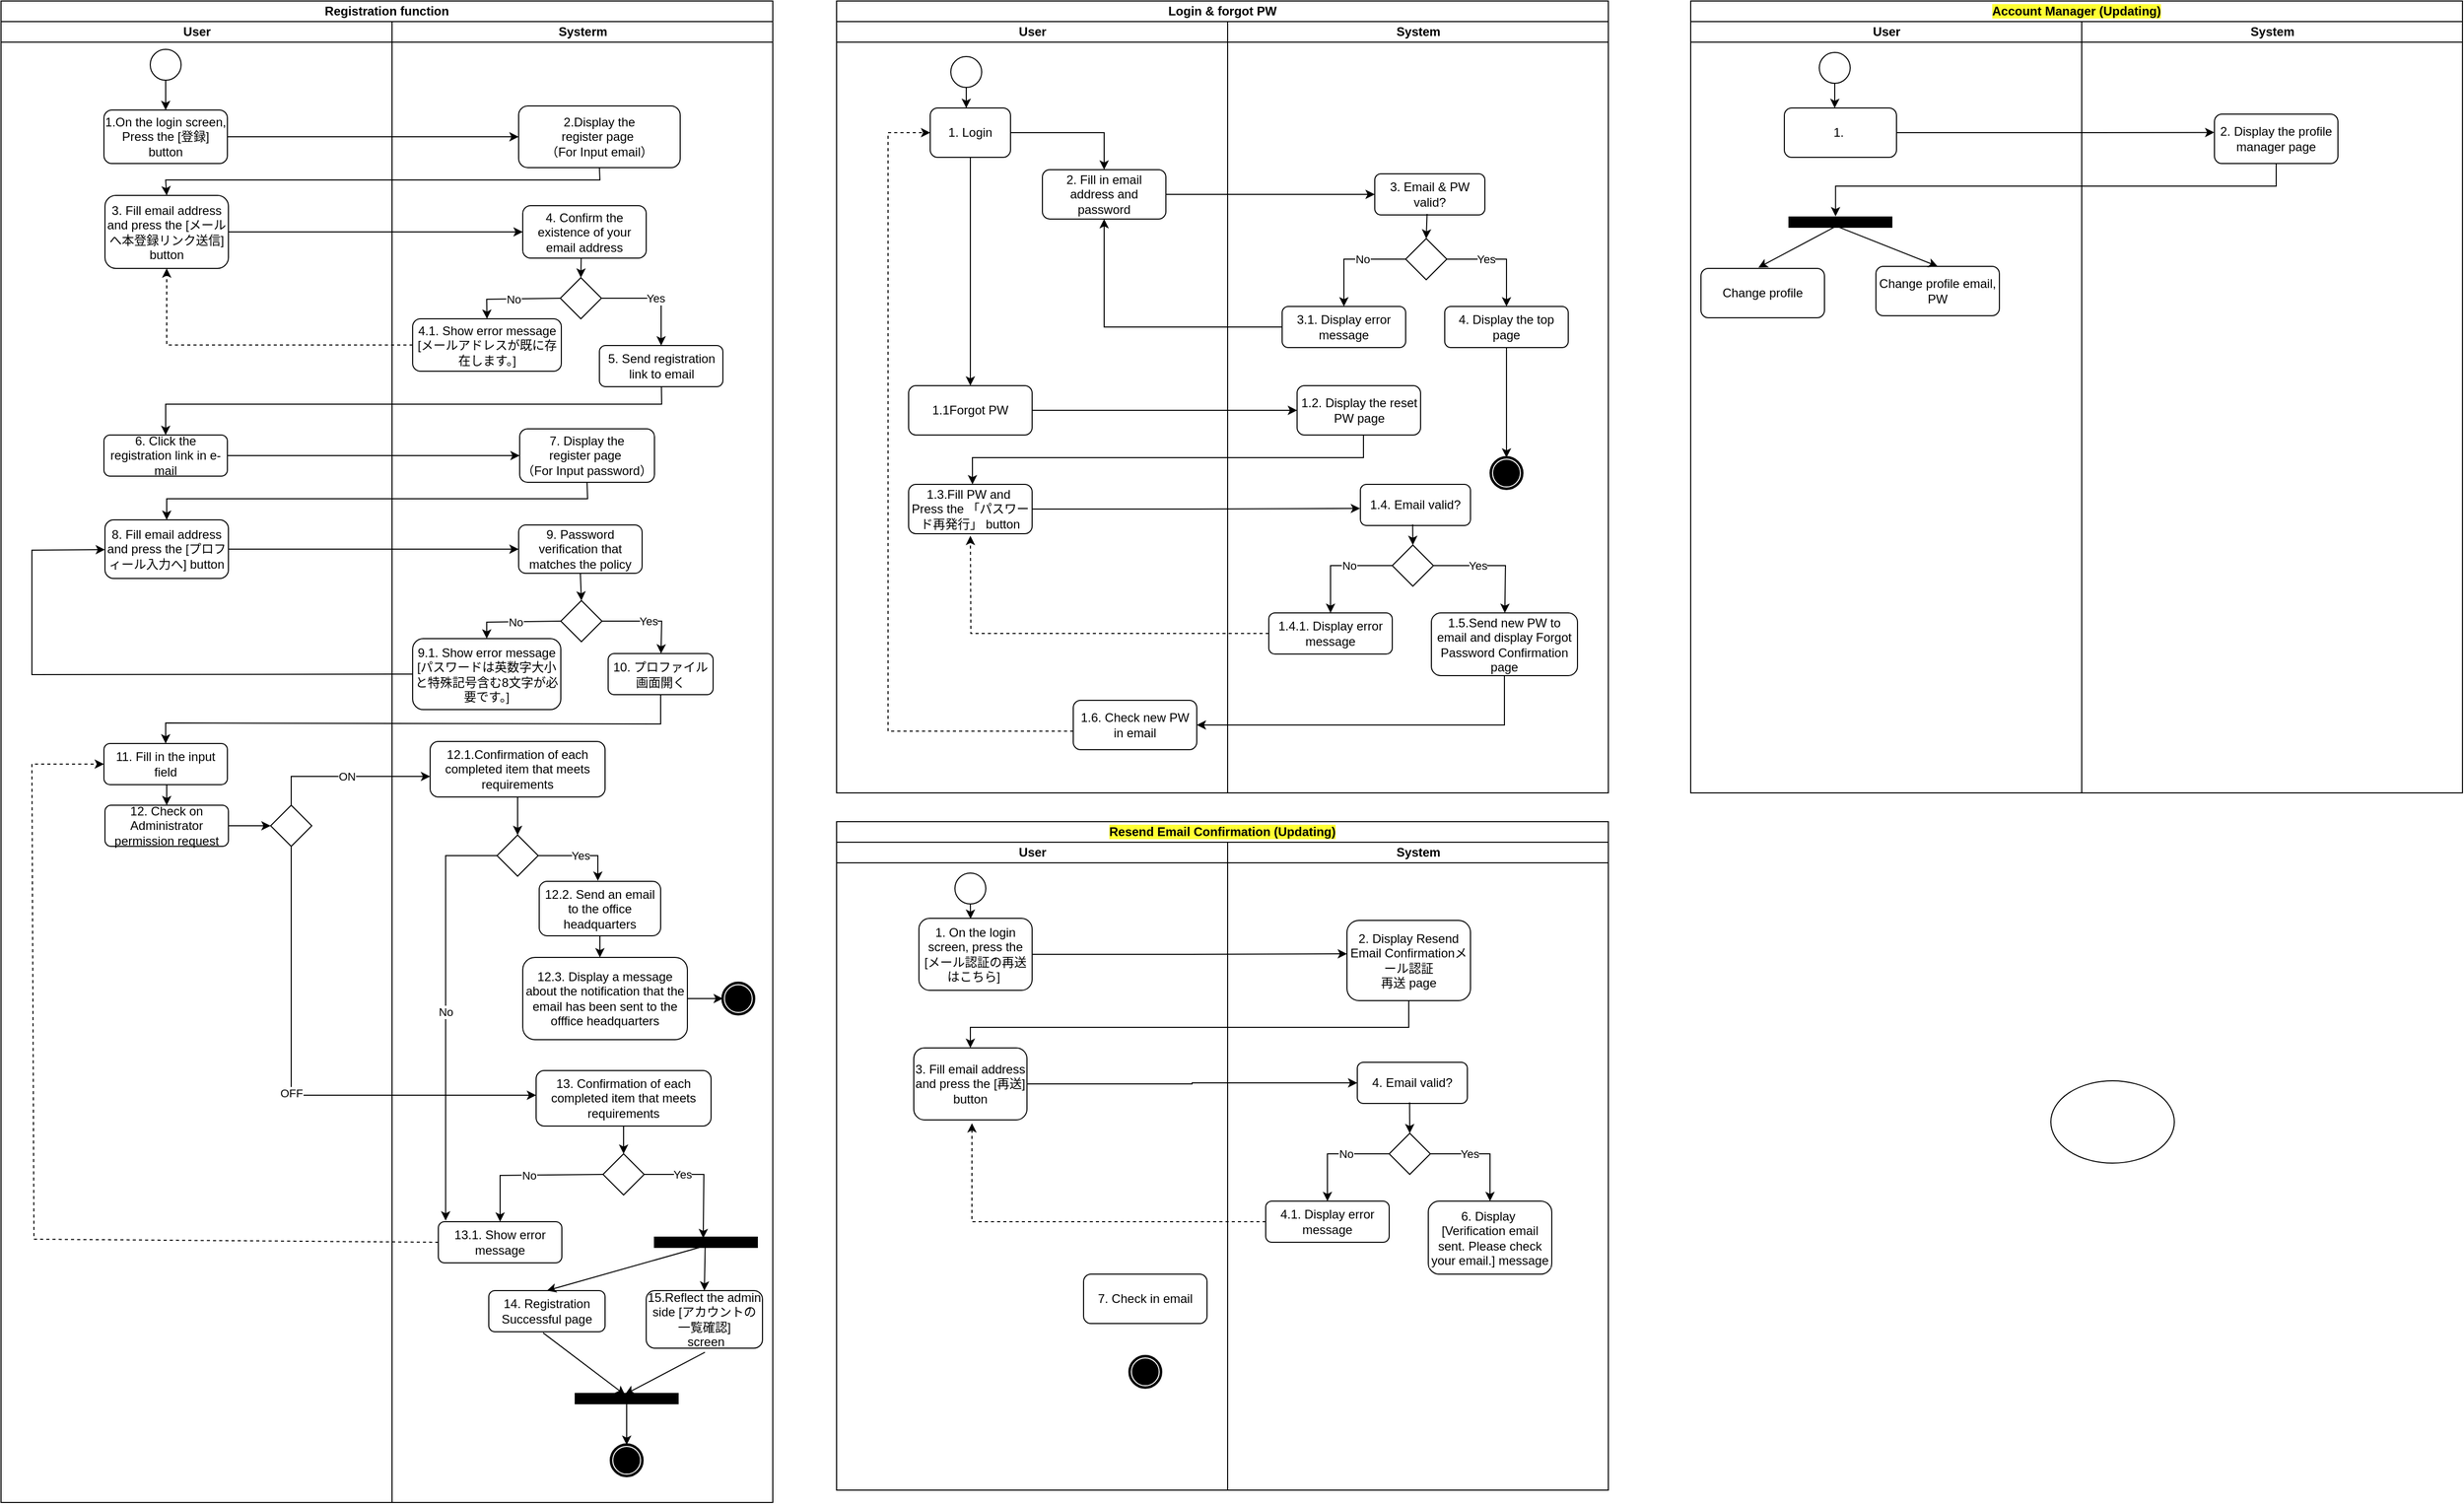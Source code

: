 <mxfile version="21.2.3" type="github" pages="11">
  <diagram name="1. User authentication" id="xGvULkPdbwHPbMbPX9kk">
    <mxGraphModel dx="4247" dy="1761" grid="1" gridSize="10" guides="1" tooltips="1" connect="1" arrows="1" fold="1" page="1" pageScale="1" pageWidth="827" pageHeight="1169" math="0" shadow="0">
      <root>
        <mxCell id="0" />
        <mxCell id="1" parent="0" />
        <mxCell id="ymptvod_LVOYi021aetq-1" value="Login &amp;amp; forgot PW" style="swimlane;html=1;childLayout=stackLayout;resizeParent=1;resizeParentMax=0;startSize=20;whiteSpace=wrap;" parent="1" vertex="1">
          <mxGeometry x="30" y="30" width="750" height="770" as="geometry" />
        </mxCell>
        <mxCell id="ymptvod_LVOYi021aetq-2" value="User" style="swimlane;html=1;startSize=20;" parent="ymptvod_LVOYi021aetq-1" vertex="1">
          <mxGeometry y="20" width="380" height="750" as="geometry" />
        </mxCell>
        <mxCell id="ymptvod_LVOYi021aetq-3" style="edgeStyle=orthogonalEdgeStyle;rounded=0;orthogonalLoop=1;jettySize=auto;html=1;entryX=0.449;entryY=0;entryDx=0;entryDy=0;entryPerimeter=0;" parent="ymptvod_LVOYi021aetq-2" source="ymptvod_LVOYi021aetq-4" target="ymptvod_LVOYi021aetq-8" edge="1">
          <mxGeometry relative="1" as="geometry" />
        </mxCell>
        <mxCell id="ymptvod_LVOYi021aetq-4" value="" style="points=[[0.145,0.145,0],[0.5,0,0],[0.855,0.145,0],[1,0.5,0],[0.855,0.855,0],[0.5,1,0],[0.145,0.855,0],[0,0.5,0]];shape=mxgraph.bpmn.event;html=1;verticalLabelPosition=bottom;labelBackgroundColor=#ffffff;verticalAlign=top;align=center;perimeter=ellipsePerimeter;outlineConnect=0;aspect=fixed;outline=standard;symbol=general;" parent="ymptvod_LVOYi021aetq-2" vertex="1">
          <mxGeometry x="111" y="34" width="30" height="30" as="geometry" />
        </mxCell>
        <mxCell id="ymptvod_LVOYi021aetq-5" value="2. Fill in email address and password" style="rounded=1;whiteSpace=wrap;html=1;" parent="ymptvod_LVOYi021aetq-2" vertex="1">
          <mxGeometry x="200" y="144" width="120" height="48" as="geometry" />
        </mxCell>
        <mxCell id="ymptvod_LVOYi021aetq-6" style="edgeStyle=orthogonalEdgeStyle;rounded=0;orthogonalLoop=1;jettySize=auto;html=1;entryX=0.5;entryY=0;entryDx=0;entryDy=0;" parent="ymptvod_LVOYi021aetq-2" source="ymptvod_LVOYi021aetq-8" target="ymptvod_LVOYi021aetq-5" edge="1">
          <mxGeometry relative="1" as="geometry" />
        </mxCell>
        <mxCell id="ymptvod_LVOYi021aetq-7" style="edgeStyle=orthogonalEdgeStyle;rounded=0;orthogonalLoop=1;jettySize=auto;html=1;" parent="ymptvod_LVOYi021aetq-2" source="ymptvod_LVOYi021aetq-8" edge="1">
          <mxGeometry relative="1" as="geometry">
            <mxPoint x="130" y="354" as="targetPoint" />
          </mxGeometry>
        </mxCell>
        <mxCell id="ymptvod_LVOYi021aetq-8" value="1.&amp;nbsp;Login" style="rounded=1;whiteSpace=wrap;html=1;" parent="ymptvod_LVOYi021aetq-2" vertex="1">
          <mxGeometry x="91" y="84" width="78" height="48" as="geometry" />
        </mxCell>
        <mxCell id="ymptvod_LVOYi021aetq-9" value="1.1Forgot PW" style="rounded=1;whiteSpace=wrap;html=1;" parent="ymptvod_LVOYi021aetq-2" vertex="1">
          <mxGeometry x="70" y="354" width="120" height="48" as="geometry" />
        </mxCell>
        <mxCell id="ymptvod_LVOYi021aetq-10" value="1.3.Fill PW and&amp;nbsp;&lt;br&gt;Press the 「パスワード再発行」 button" style="rounded=1;whiteSpace=wrap;html=1;" parent="ymptvod_LVOYi021aetq-2" vertex="1">
          <mxGeometry x="70" y="450" width="120" height="48" as="geometry" />
        </mxCell>
        <mxCell id="ymptvod_LVOYi021aetq-11" style="edgeStyle=orthogonalEdgeStyle;rounded=0;orthogonalLoop=1;jettySize=auto;html=1;entryX=0;entryY=0.5;entryDx=0;entryDy=0;dashed=1;" parent="ymptvod_LVOYi021aetq-2" source="ymptvod_LVOYi021aetq-12" target="ymptvod_LVOYi021aetq-8" edge="1">
          <mxGeometry relative="1" as="geometry">
            <Array as="points">
              <mxPoint x="50" y="690" />
              <mxPoint x="50" y="108" />
            </Array>
          </mxGeometry>
        </mxCell>
        <mxCell id="ymptvod_LVOYi021aetq-12" value="1.6. Check new PW in email" style="rounded=1;whiteSpace=wrap;html=1;" parent="ymptvod_LVOYi021aetq-2" vertex="1">
          <mxGeometry x="230" y="660" width="120" height="48" as="geometry" />
        </mxCell>
        <mxCell id="ymptvod_LVOYi021aetq-13" style="edgeStyle=orthogonalEdgeStyle;rounded=0;orthogonalLoop=1;jettySize=auto;html=1;entryX=0;entryY=0.5;entryDx=0;entryDy=0;" parent="ymptvod_LVOYi021aetq-1" source="ymptvod_LVOYi021aetq-5" target="ymptvod_LVOYi021aetq-16" edge="1">
          <mxGeometry relative="1" as="geometry" />
        </mxCell>
        <mxCell id="ymptvod_LVOYi021aetq-14" style="edgeStyle=orthogonalEdgeStyle;rounded=0;orthogonalLoop=1;jettySize=auto;html=1;entryX=0.5;entryY=1;entryDx=0;entryDy=0;" parent="ymptvod_LVOYi021aetq-1" source="ymptvod_LVOYi021aetq-20" target="ymptvod_LVOYi021aetq-5" edge="1">
          <mxGeometry relative="1" as="geometry" />
        </mxCell>
        <mxCell id="ymptvod_LVOYi021aetq-15" value="System" style="swimlane;html=1;startSize=20;" parent="ymptvod_LVOYi021aetq-1" vertex="1">
          <mxGeometry x="380" y="20" width="370" height="750" as="geometry" />
        </mxCell>
        <mxCell id="ymptvod_LVOYi021aetq-16" value="3. Email &amp;amp; PW valid?" style="rounded=1;whiteSpace=wrap;html=1;" parent="ymptvod_LVOYi021aetq-15" vertex="1">
          <mxGeometry x="143" y="148" width="107" height="40" as="geometry" />
        </mxCell>
        <mxCell id="ymptvod_LVOYi021aetq-17" value="" style="rhombus;whiteSpace=wrap;html=1;" parent="ymptvod_LVOYi021aetq-15" vertex="1">
          <mxGeometry x="173" y="211" width="40" height="40" as="geometry" />
        </mxCell>
        <mxCell id="ymptvod_LVOYi021aetq-18" style="edgeStyle=orthogonalEdgeStyle;rounded=0;orthogonalLoop=1;jettySize=auto;html=1;" parent="ymptvod_LVOYi021aetq-15" source="ymptvod_LVOYi021aetq-19" target="ymptvod_LVOYi021aetq-25" edge="1">
          <mxGeometry relative="1" as="geometry" />
        </mxCell>
        <mxCell id="ymptvod_LVOYi021aetq-19" value="4. Display the top page" style="rounded=1;whiteSpace=wrap;html=1;" parent="ymptvod_LVOYi021aetq-15" vertex="1">
          <mxGeometry x="211" y="277" width="120" height="40" as="geometry" />
        </mxCell>
        <mxCell id="ymptvod_LVOYi021aetq-20" value="3.1. Display error message" style="rounded=1;whiteSpace=wrap;html=1;" parent="ymptvod_LVOYi021aetq-15" vertex="1">
          <mxGeometry x="53" y="277" width="120" height="40" as="geometry" />
        </mxCell>
        <mxCell id="ymptvod_LVOYi021aetq-21" value="" style="endArrow=classic;html=1;rounded=0;exitX=0.475;exitY=0.974;exitDx=0;exitDy=0;entryX=0.5;entryY=0;entryDx=0;entryDy=0;exitPerimeter=0;" parent="ymptvod_LVOYi021aetq-15" source="ymptvod_LVOYi021aetq-16" target="ymptvod_LVOYi021aetq-17" edge="1">
          <mxGeometry width="50" height="50" relative="1" as="geometry">
            <mxPoint x="197.0" y="188" as="sourcePoint" />
            <mxPoint x="202.5" y="154" as="targetPoint" />
          </mxGeometry>
        </mxCell>
        <mxCell id="ymptvod_LVOYi021aetq-22" value="Yes" style="endArrow=classic;html=1;rounded=0;exitX=1;exitY=0.5;exitDx=0;exitDy=0;" parent="ymptvod_LVOYi021aetq-15" source="ymptvod_LVOYi021aetq-17" target="ymptvod_LVOYi021aetq-19" edge="1">
          <mxGeometry x="-0.269" width="50" height="50" relative="1" as="geometry">
            <mxPoint x="203" y="191" as="sourcePoint" />
            <mxPoint x="203" y="221" as="targetPoint" />
            <Array as="points">
              <mxPoint x="271" y="231" />
            </Array>
            <mxPoint as="offset" />
          </mxGeometry>
        </mxCell>
        <mxCell id="ymptvod_LVOYi021aetq-23" value="No" style="endArrow=classic;html=1;rounded=0;exitX=0;exitY=0.5;exitDx=0;exitDy=0;entryX=0.5;entryY=0;entryDx=0;entryDy=0;" parent="ymptvod_LVOYi021aetq-15" source="ymptvod_LVOYi021aetq-17" target="ymptvod_LVOYi021aetq-20" edge="1">
          <mxGeometry x="-0.207" width="50" height="50" relative="1" as="geometry">
            <mxPoint x="203" y="191" as="sourcePoint" />
            <mxPoint x="203" y="221" as="targetPoint" />
            <Array as="points">
              <mxPoint x="113" y="231" />
            </Array>
            <mxPoint as="offset" />
          </mxGeometry>
        </mxCell>
        <mxCell id="ymptvod_LVOYi021aetq-24" value="1.2. Display the reset PW page" style="rounded=1;whiteSpace=wrap;html=1;" parent="ymptvod_LVOYi021aetq-15" vertex="1">
          <mxGeometry x="67.5" y="354" width="120" height="48" as="geometry" />
        </mxCell>
        <mxCell id="ymptvod_LVOYi021aetq-25" value="" style="points=[[0.145,0.145,0],[0.5,0,0],[0.855,0.145,0],[1,0.5,0],[0.855,0.855,0],[0.5,1,0],[0.145,0.855,0],[0,0.5,0]];shape=mxgraph.bpmn.event;html=1;verticalLabelPosition=bottom;labelBackgroundColor=#ffffff;verticalAlign=top;align=center;perimeter=ellipsePerimeter;outlineConnect=0;aspect=fixed;outline=end;symbol=terminate;" parent="ymptvod_LVOYi021aetq-15" vertex="1">
          <mxGeometry x="256" y="424" width="30" height="30" as="geometry" />
        </mxCell>
        <mxCell id="ymptvod_LVOYi021aetq-26" value="1.4. Email valid?" style="rounded=1;whiteSpace=wrap;html=1;" parent="ymptvod_LVOYi021aetq-15" vertex="1">
          <mxGeometry x="129" y="450" width="107" height="40" as="geometry" />
        </mxCell>
        <mxCell id="ymptvod_LVOYi021aetq-27" value="" style="rhombus;whiteSpace=wrap;html=1;" parent="ymptvod_LVOYi021aetq-15" vertex="1">
          <mxGeometry x="160" y="509" width="40" height="40" as="geometry" />
        </mxCell>
        <mxCell id="ymptvod_LVOYi021aetq-28" value="1.5.Send new PW to email and display&amp;nbsp;Forgot Password Confirmation page" style="rounded=1;whiteSpace=wrap;html=1;" parent="ymptvod_LVOYi021aetq-15" vertex="1">
          <mxGeometry x="198" y="575" width="142" height="61" as="geometry" />
        </mxCell>
        <mxCell id="ymptvod_LVOYi021aetq-29" style="edgeStyle=orthogonalEdgeStyle;rounded=0;orthogonalLoop=1;jettySize=auto;html=1;dashed=1;" parent="ymptvod_LVOYi021aetq-15" source="ymptvod_LVOYi021aetq-30" edge="1">
          <mxGeometry relative="1" as="geometry">
            <mxPoint x="-250" y="500" as="targetPoint" />
          </mxGeometry>
        </mxCell>
        <mxCell id="ymptvod_LVOYi021aetq-30" value="1.4.1. Display error message" style="rounded=1;whiteSpace=wrap;html=1;" parent="ymptvod_LVOYi021aetq-15" vertex="1">
          <mxGeometry x="40" y="575" width="120" height="40" as="geometry" />
        </mxCell>
        <mxCell id="ymptvod_LVOYi021aetq-31" value="" style="endArrow=classic;html=1;rounded=0;exitX=0.475;exitY=0.974;exitDx=0;exitDy=0;entryX=0.5;entryY=0;entryDx=0;entryDy=0;exitPerimeter=0;" parent="ymptvod_LVOYi021aetq-15" source="ymptvod_LVOYi021aetq-26" target="ymptvod_LVOYi021aetq-27" edge="1">
          <mxGeometry width="50" height="50" relative="1" as="geometry">
            <mxPoint x="184.0" y="486" as="sourcePoint" />
            <mxPoint x="189.5" y="452" as="targetPoint" />
          </mxGeometry>
        </mxCell>
        <mxCell id="ymptvod_LVOYi021aetq-32" value="Yes" style="endArrow=classic;html=1;rounded=0;exitX=1;exitY=0.5;exitDx=0;exitDy=0;" parent="ymptvod_LVOYi021aetq-15" source="ymptvod_LVOYi021aetq-27" target="ymptvod_LVOYi021aetq-28" edge="1">
          <mxGeometry x="-0.269" width="50" height="50" relative="1" as="geometry">
            <mxPoint x="190" y="489" as="sourcePoint" />
            <mxPoint x="190" y="519" as="targetPoint" />
            <Array as="points">
              <mxPoint x="270" y="529" />
            </Array>
            <mxPoint as="offset" />
          </mxGeometry>
        </mxCell>
        <mxCell id="ymptvod_LVOYi021aetq-33" value="No" style="endArrow=classic;html=1;rounded=0;exitX=0;exitY=0.5;exitDx=0;exitDy=0;entryX=0.5;entryY=0;entryDx=0;entryDy=0;" parent="ymptvod_LVOYi021aetq-15" source="ymptvod_LVOYi021aetq-27" target="ymptvod_LVOYi021aetq-30" edge="1">
          <mxGeometry x="-0.207" width="50" height="50" relative="1" as="geometry">
            <mxPoint x="190" y="489" as="sourcePoint" />
            <mxPoint x="190" y="519" as="targetPoint" />
            <Array as="points">
              <mxPoint x="100" y="529" />
            </Array>
            <mxPoint as="offset" />
          </mxGeometry>
        </mxCell>
        <mxCell id="ymptvod_LVOYi021aetq-34" style="edgeStyle=orthogonalEdgeStyle;rounded=0;orthogonalLoop=1;jettySize=auto;html=1;entryX=0;entryY=0.5;entryDx=0;entryDy=0;" parent="ymptvod_LVOYi021aetq-1" source="ymptvod_LVOYi021aetq-9" target="ymptvod_LVOYi021aetq-24" edge="1">
          <mxGeometry relative="1" as="geometry" />
        </mxCell>
        <mxCell id="ymptvod_LVOYi021aetq-35" style="edgeStyle=orthogonalEdgeStyle;rounded=0;orthogonalLoop=1;jettySize=auto;html=1;entryX=0.517;entryY=0;entryDx=0;entryDy=0;entryPerimeter=0;" parent="ymptvod_LVOYi021aetq-1" source="ymptvod_LVOYi021aetq-24" target="ymptvod_LVOYi021aetq-10" edge="1">
          <mxGeometry relative="1" as="geometry">
            <mxPoint x="132" y="444" as="targetPoint" />
            <Array as="points">
              <mxPoint x="512" y="444" />
              <mxPoint x="132" y="444" />
            </Array>
          </mxGeometry>
        </mxCell>
        <mxCell id="ymptvod_LVOYi021aetq-36" style="edgeStyle=orthogonalEdgeStyle;rounded=0;orthogonalLoop=1;jettySize=auto;html=1;entryX=-0.003;entryY=0.585;entryDx=0;entryDy=0;entryPerimeter=0;" parent="ymptvod_LVOYi021aetq-1" source="ymptvod_LVOYi021aetq-10" target="ymptvod_LVOYi021aetq-26" edge="1">
          <mxGeometry relative="1" as="geometry" />
        </mxCell>
        <mxCell id="ymptvod_LVOYi021aetq-37" style="edgeStyle=orthogonalEdgeStyle;rounded=0;orthogonalLoop=1;jettySize=auto;html=1;entryX=1;entryY=0.5;entryDx=0;entryDy=0;" parent="ymptvod_LVOYi021aetq-1" source="ymptvod_LVOYi021aetq-28" target="ymptvod_LVOYi021aetq-12" edge="1">
          <mxGeometry relative="1" as="geometry">
            <Array as="points">
              <mxPoint x="649" y="704" />
            </Array>
          </mxGeometry>
        </mxCell>
        <mxCell id="ymptvod_LVOYi021aetq-38" value="Registration function" style="swimlane;html=1;childLayout=stackLayout;resizeParent=1;resizeParentMax=0;startSize=20;whiteSpace=wrap;" parent="1" vertex="1">
          <mxGeometry x="-782" y="30" width="750" height="1460" as="geometry" />
        </mxCell>
        <mxCell id="ymptvod_LVOYi021aetq-39" value="User" style="swimlane;html=1;startSize=20;" parent="ymptvod_LVOYi021aetq-38" vertex="1">
          <mxGeometry y="20" width="380" height="1440" as="geometry" />
        </mxCell>
        <mxCell id="ymptvod_LVOYi021aetq-40" value="" style="points=[[0.145,0.145,0],[0.5,0,0],[0.855,0.145,0],[1,0.5,0],[0.855,0.855,0],[0.5,1,0],[0.145,0.855,0],[0,0.5,0]];shape=mxgraph.bpmn.event;html=1;verticalLabelPosition=bottom;labelBackgroundColor=#ffffff;verticalAlign=top;align=center;perimeter=ellipsePerimeter;outlineConnect=0;aspect=fixed;outline=standard;symbol=general;" parent="ymptvod_LVOYi021aetq-39" vertex="1">
          <mxGeometry x="145" y="27" width="30" height="30" as="geometry" />
        </mxCell>
        <mxCell id="ymptvod_LVOYi021aetq-41" value="1.On the login screen,&lt;br&gt;Press the [登録] button" style="rounded=1;whiteSpace=wrap;html=1;" parent="ymptvod_LVOYi021aetq-39" vertex="1">
          <mxGeometry x="100" y="86" width="120" height="52" as="geometry" />
        </mxCell>
        <mxCell id="ymptvod_LVOYi021aetq-42" value="3. Fill email address and press the [メールへ本登録リンク送信​] button&lt;span style=&quot;margin: 0px; padding: 0px; user-select: text; -webkit-user-drag: none; -webkit-tap-highlight-color: transparent; touch-action: pan-x pan-y; background-color: rgb(237, 235, 233); font-size: 10pt; line-height: 0px; font-family: &amp;quot;BIZ UDPゴシック&amp;quot;, &amp;quot;BIZ UDPゴシック_EmbeddedFont&amp;quot;, &amp;quot;BIZ UDPゴシック_MSFontService&amp;quot;, sans-serif; color: rgb(255, 255, 255);&quot; class=&quot;EOP SCXP18889951 BCX8&quot;&gt;​&lt;/span&gt;" style="rounded=1;whiteSpace=wrap;html=1;" parent="ymptvod_LVOYi021aetq-39" vertex="1">
          <mxGeometry x="101" y="169" width="120" height="71" as="geometry" />
        </mxCell>
        <mxCell id="ymptvod_LVOYi021aetq-43" value="6. Click the registration link in e-mail" style="rounded=1;whiteSpace=wrap;html=1;" parent="ymptvod_LVOYi021aetq-39" vertex="1">
          <mxGeometry x="100" y="402" width="120" height="40" as="geometry" />
        </mxCell>
        <mxCell id="ymptvod_LVOYi021aetq-44" value="" style="endArrow=classic;html=1;rounded=0;exitX=0.5;exitY=1;exitDx=0;exitDy=0;exitPerimeter=0;entryX=0.5;entryY=0;entryDx=0;entryDy=0;" parent="ymptvod_LVOYi021aetq-39" source="ymptvod_LVOYi021aetq-40" target="ymptvod_LVOYi021aetq-41" edge="1">
          <mxGeometry width="50" height="50" relative="1" as="geometry">
            <mxPoint x="140" y="82" as="sourcePoint" />
            <mxPoint x="220" y="62" as="targetPoint" />
          </mxGeometry>
        </mxCell>
        <mxCell id="ymptvod_LVOYi021aetq-45" value="8. Fill email address and press the [プロフィール入力へ​​] button" style="rounded=1;whiteSpace=wrap;html=1;" parent="ymptvod_LVOYi021aetq-39" vertex="1">
          <mxGeometry x="101" y="484.5" width="120" height="57" as="geometry" />
        </mxCell>
        <mxCell id="ymptvod_LVOYi021aetq-46" style="edgeStyle=orthogonalEdgeStyle;rounded=0;orthogonalLoop=1;jettySize=auto;html=1;exitX=0.5;exitY=1;exitDx=0;exitDy=0;entryX=0.5;entryY=0;entryDx=0;entryDy=0;" parent="ymptvod_LVOYi021aetq-39" source="ymptvod_LVOYi021aetq-47" target="ymptvod_LVOYi021aetq-49" edge="1">
          <mxGeometry relative="1" as="geometry" />
        </mxCell>
        <mxCell id="ymptvod_LVOYi021aetq-47" value="11.&amp;nbsp;Fill in the input field" style="rounded=1;whiteSpace=wrap;html=1;" parent="ymptvod_LVOYi021aetq-39" vertex="1">
          <mxGeometry x="100" y="702" width="120" height="40" as="geometry" />
        </mxCell>
        <mxCell id="ymptvod_LVOYi021aetq-48" style="edgeStyle=orthogonalEdgeStyle;rounded=0;orthogonalLoop=1;jettySize=auto;html=1;entryX=0;entryY=0.5;entryDx=0;entryDy=0;" parent="ymptvod_LVOYi021aetq-39" source="ymptvod_LVOYi021aetq-49" target="ymptvod_LVOYi021aetq-50" edge="1">
          <mxGeometry relative="1" as="geometry" />
        </mxCell>
        <mxCell id="ymptvod_LVOYi021aetq-49" value="12. Check on Administrator permission request" style="rounded=1;whiteSpace=wrap;html=1;" parent="ymptvod_LVOYi021aetq-39" vertex="1">
          <mxGeometry x="101" y="762" width="120" height="40" as="geometry" />
        </mxCell>
        <mxCell id="ymptvod_LVOYi021aetq-50" value="" style="rhombus;whiteSpace=wrap;html=1;" parent="ymptvod_LVOYi021aetq-39" vertex="1">
          <mxGeometry x="262" y="762" width="40" height="40" as="geometry" />
        </mxCell>
        <mxCell id="ymptvod_LVOYi021aetq-51" value="" style="endArrow=classic;html=1;rounded=0;exitX=1;exitY=0.5;exitDx=0;exitDy=0;entryX=0;entryY=0.5;entryDx=0;entryDy=0;" parent="ymptvod_LVOYi021aetq-38" source="ymptvod_LVOYi021aetq-41" target="ymptvod_LVOYi021aetq-64" edge="1">
          <mxGeometry width="50" height="50" relative="1" as="geometry">
            <mxPoint x="170" y="92" as="sourcePoint" />
            <mxPoint x="170" y="122" as="targetPoint" />
          </mxGeometry>
        </mxCell>
        <mxCell id="ymptvod_LVOYi021aetq-52" value="" style="endArrow=classic;html=1;rounded=0;exitX=1;exitY=0.5;exitDx=0;exitDy=0;entryX=0;entryY=0.5;entryDx=0;entryDy=0;" parent="ymptvod_LVOYi021aetq-38" source="ymptvod_LVOYi021aetq-43" target="ymptvod_LVOYi021aetq-69" edge="1">
          <mxGeometry width="50" height="50" relative="1" as="geometry">
            <mxPoint x="230" y="173" as="sourcePoint" />
            <mxPoint x="439" y="173" as="targetPoint" />
          </mxGeometry>
        </mxCell>
        <mxCell id="ymptvod_LVOYi021aetq-53" value="" style="endArrow=classic;html=1;rounded=0;entryX=0;entryY=0.5;entryDx=0;entryDy=0;exitX=1;exitY=0.5;exitDx=0;exitDy=0;" parent="ymptvod_LVOYi021aetq-38" source="ymptvod_LVOYi021aetq-45" target="ymptvod_LVOYi021aetq-73" edge="1">
          <mxGeometry width="50" height="50" relative="1" as="geometry">
            <mxPoint x="270" y="533" as="sourcePoint" />
            <mxPoint x="440" y="533" as="targetPoint" />
          </mxGeometry>
        </mxCell>
        <mxCell id="ymptvod_LVOYi021aetq-54" value="" style="endArrow=classic;html=1;rounded=0;exitX=0;exitY=0.5;exitDx=0;exitDy=0;" parent="ymptvod_LVOYi021aetq-38" source="ymptvod_LVOYi021aetq-76" target="ymptvod_LVOYi021aetq-45" edge="1">
          <mxGeometry width="50" height="50" relative="1" as="geometry">
            <mxPoint x="349" y="669" as="sourcePoint" />
            <mxPoint x="100" y="533" as="targetPoint" />
            <Array as="points">
              <mxPoint x="30" y="655" />
              <mxPoint x="30" y="534" />
            </Array>
          </mxGeometry>
        </mxCell>
        <mxCell id="ymptvod_LVOYi021aetq-55" value="" style="endArrow=classic;html=1;rounded=0;entryX=0.5;entryY=0;entryDx=0;entryDy=0;" parent="ymptvod_LVOYi021aetq-38" source="ymptvod_LVOYi021aetq-67" target="ymptvod_LVOYi021aetq-43" edge="1">
          <mxGeometry width="50" height="50" relative="1" as="geometry">
            <mxPoint x="570" y="352" as="sourcePoint" />
            <mxPoint x="577" y="327" as="targetPoint" />
            <Array as="points">
              <mxPoint x="642" y="392" />
              <mxPoint x="160" y="392" />
            </Array>
          </mxGeometry>
        </mxCell>
        <mxCell id="ymptvod_LVOYi021aetq-56" value="" style="endArrow=classic;html=1;rounded=0;exitX=0;exitY=0.5;exitDx=0;exitDy=0;entryX=0;entryY=0.5;entryDx=0;entryDy=0;dashed=1;" parent="ymptvod_LVOYi021aetq-38" source="ymptvod_LVOYi021aetq-83" target="ymptvod_LVOYi021aetq-47" edge="1">
          <mxGeometry width="50" height="50" relative="1" as="geometry">
            <mxPoint x="350" y="878" as="sourcePoint" />
            <mxPoint x="90" y="742" as="targetPoint" />
            <Array as="points">
              <mxPoint x="32" y="1204" />
              <mxPoint x="30" y="742" />
            </Array>
          </mxGeometry>
        </mxCell>
        <mxCell id="ymptvod_LVOYi021aetq-57" value="" style="endArrow=classic;html=1;rounded=0;exitX=0.5;exitY=1;exitDx=0;exitDy=0;entryX=0.5;entryY=0;entryDx=0;entryDy=0;" parent="ymptvod_LVOYi021aetq-38" source="ymptvod_LVOYi021aetq-69" target="ymptvod_LVOYi021aetq-45" edge="1">
          <mxGeometry width="50" height="50" relative="1" as="geometry">
            <mxPoint x="170" y="123" as="sourcePoint" />
            <mxPoint x="170" y="153" as="targetPoint" />
            <Array as="points">
              <mxPoint x="570" y="484" />
              <mxPoint x="362" y="484" />
              <mxPoint x="161" y="484" />
            </Array>
          </mxGeometry>
        </mxCell>
        <mxCell id="ymptvod_LVOYi021aetq-58" value="" style="endArrow=classic;html=1;rounded=0;exitX=0.5;exitY=1;exitDx=0;exitDy=0;entryX=0.5;entryY=0;entryDx=0;entryDy=0;" parent="ymptvod_LVOYi021aetq-38" source="ymptvod_LVOYi021aetq-75" target="ymptvod_LVOYi021aetq-47" edge="1">
          <mxGeometry width="50" height="50" relative="1" as="geometry">
            <mxPoint x="565" y="689" as="sourcePoint" />
            <mxPoint x="230" y="740" as="targetPoint" />
            <Array as="points">
              <mxPoint x="641" y="703" />
              <mxPoint x="160" y="702" />
            </Array>
          </mxGeometry>
        </mxCell>
        <mxCell id="ymptvod_LVOYi021aetq-59" value="" style="endArrow=classic;html=1;rounded=0;exitX=0.5;exitY=1;exitDx=0;exitDy=0;entryX=0.5;entryY=0;entryDx=0;entryDy=0;" parent="ymptvod_LVOYi021aetq-38" source="ymptvod_LVOYi021aetq-64" target="ymptvod_LVOYi021aetq-42" edge="1">
          <mxGeometry width="50" height="50" relative="1" as="geometry">
            <mxPoint x="207" y="92" as="sourcePoint" />
            <mxPoint x="207" y="122" as="targetPoint" />
            <Array as="points">
              <mxPoint x="582" y="174" />
              <mxPoint x="160" y="174" />
            </Array>
          </mxGeometry>
        </mxCell>
        <mxCell id="ymptvod_LVOYi021aetq-60" style="edgeStyle=orthogonalEdgeStyle;rounded=0;orthogonalLoop=1;jettySize=auto;html=1;" parent="ymptvod_LVOYi021aetq-38" source="ymptvod_LVOYi021aetq-42" target="ymptvod_LVOYi021aetq-65" edge="1">
          <mxGeometry relative="1" as="geometry" />
        </mxCell>
        <mxCell id="ymptvod_LVOYi021aetq-61" value="OFF" style="edgeStyle=orthogonalEdgeStyle;rounded=0;orthogonalLoop=1;jettySize=auto;html=1;" parent="ymptvod_LVOYi021aetq-38" source="ymptvod_LVOYi021aetq-50" target="ymptvod_LVOYi021aetq-80" edge="1">
          <mxGeometry x="-0.001" relative="1" as="geometry">
            <Array as="points">
              <mxPoint x="282" y="1064" />
            </Array>
            <mxPoint as="offset" />
            <mxPoint x="500" y="1064" as="targetPoint" />
          </mxGeometry>
        </mxCell>
        <mxCell id="ymptvod_LVOYi021aetq-62" value="ON" style="edgeStyle=orthogonalEdgeStyle;rounded=0;orthogonalLoop=1;jettySize=auto;html=1;" parent="ymptvod_LVOYi021aetq-38" source="ymptvod_LVOYi021aetq-50" target="ymptvod_LVOYi021aetq-88" edge="1">
          <mxGeometry relative="1" as="geometry">
            <Array as="points">
              <mxPoint x="282" y="754" />
            </Array>
            <mxPoint x="412" y="754" as="targetPoint" />
          </mxGeometry>
        </mxCell>
        <mxCell id="ymptvod_LVOYi021aetq-63" value="Systerm" style="swimlane;html=1;startSize=20;" parent="ymptvod_LVOYi021aetq-38" vertex="1">
          <mxGeometry x="380" y="20" width="370" height="1440" as="geometry" />
        </mxCell>
        <mxCell id="ymptvod_LVOYi021aetq-64" value="2.Display the&lt;br&gt;register page&amp;nbsp;&lt;br&gt;（For Input email）" style="rounded=1;whiteSpace=wrap;html=1;" parent="ymptvod_LVOYi021aetq-63" vertex="1">
          <mxGeometry x="123" y="82" width="157" height="60" as="geometry" />
        </mxCell>
        <mxCell id="ymptvod_LVOYi021aetq-65" value="4. Confirm the existence of your email address" style="rounded=1;whiteSpace=wrap;html=1;" parent="ymptvod_LVOYi021aetq-63" vertex="1">
          <mxGeometry x="127" y="179" width="120" height="51" as="geometry" />
        </mxCell>
        <mxCell id="ymptvod_LVOYi021aetq-66" value="" style="rhombus;whiteSpace=wrap;html=1;" parent="ymptvod_LVOYi021aetq-63" vertex="1">
          <mxGeometry x="163.5" y="249" width="40" height="40" as="geometry" />
        </mxCell>
        <mxCell id="ymptvod_LVOYi021aetq-67" value="5. Send registration link to email" style="rounded=1;whiteSpace=wrap;html=1;" parent="ymptvod_LVOYi021aetq-63" vertex="1">
          <mxGeometry x="201.5" y="315" width="120" height="40" as="geometry" />
        </mxCell>
        <mxCell id="ymptvod_LVOYi021aetq-68" value="4.1. Show error message [メールアドレスが既に存在します。]" style="rounded=1;whiteSpace=wrap;html=1;" parent="ymptvod_LVOYi021aetq-63" vertex="1">
          <mxGeometry x="20" y="289" width="144.5" height="51" as="geometry" />
        </mxCell>
        <mxCell id="ymptvod_LVOYi021aetq-69" value="7. Display the&lt;br style=&quot;border-color: var(--border-color);&quot;&gt;register page&amp;nbsp;&lt;br style=&quot;border-color: var(--border-color);&quot;&gt;（For Input password）" style="rounded=1;whiteSpace=wrap;html=1;" parent="ymptvod_LVOYi021aetq-63" vertex="1">
          <mxGeometry x="124" y="396" width="131" height="52" as="geometry" />
        </mxCell>
        <mxCell id="ymptvod_LVOYi021aetq-70" value="" style="endArrow=classic;html=1;rounded=0;exitX=0.473;exitY=1.005;exitDx=0;exitDy=0;entryX=0.5;entryY=0;entryDx=0;entryDy=0;exitPerimeter=0;" parent="ymptvod_LVOYi021aetq-63" source="ymptvod_LVOYi021aetq-65" target="ymptvod_LVOYi021aetq-66" edge="1">
          <mxGeometry width="50" height="50" relative="1" as="geometry">
            <mxPoint x="187.5" y="230" as="sourcePoint" />
            <mxPoint x="193.5" y="179" as="targetPoint" />
          </mxGeometry>
        </mxCell>
        <mxCell id="ymptvod_LVOYi021aetq-71" value="Yes" style="endArrow=classic;html=1;rounded=0;" parent="ymptvod_LVOYi021aetq-63" target="ymptvod_LVOYi021aetq-67" edge="1">
          <mxGeometry width="50" height="50" relative="1" as="geometry">
            <mxPoint x="204" y="269" as="sourcePoint" />
            <mxPoint x="193.5" y="259" as="targetPoint" />
            <Array as="points">
              <mxPoint x="261.5" y="269" />
            </Array>
          </mxGeometry>
        </mxCell>
        <mxCell id="ymptvod_LVOYi021aetq-72" value="No" style="endArrow=classic;html=1;rounded=0;exitX=0;exitY=0.5;exitDx=0;exitDy=0;entryX=0.5;entryY=0;entryDx=0;entryDy=0;" parent="ymptvod_LVOYi021aetq-63" source="ymptvod_LVOYi021aetq-66" target="ymptvod_LVOYi021aetq-68" edge="1">
          <mxGeometry width="50" height="50" relative="1" as="geometry">
            <mxPoint x="193.5" y="229" as="sourcePoint" />
            <mxPoint x="193.5" y="259" as="targetPoint" />
            <Array as="points">
              <mxPoint x="92" y="270" />
            </Array>
          </mxGeometry>
        </mxCell>
        <mxCell id="ymptvod_LVOYi021aetq-73" value="9. Password verification that matches the policy" style="rounded=1;whiteSpace=wrap;html=1;" parent="ymptvod_LVOYi021aetq-63" vertex="1">
          <mxGeometry x="123" y="489.5" width="120" height="47" as="geometry" />
        </mxCell>
        <mxCell id="ymptvod_LVOYi021aetq-74" value="" style="rhombus;whiteSpace=wrap;html=1;" parent="ymptvod_LVOYi021aetq-63" vertex="1">
          <mxGeometry x="164" y="563" width="40" height="40" as="geometry" />
        </mxCell>
        <mxCell id="ymptvod_LVOYi021aetq-75" value="10. プロファイル画面開く" style="rounded=1;whiteSpace=wrap;html=1;" parent="ymptvod_LVOYi021aetq-63" vertex="1">
          <mxGeometry x="210" y="614.5" width="102" height="40" as="geometry" />
        </mxCell>
        <mxCell id="ymptvod_LVOYi021aetq-76" value="9.1. Show error message&lt;br&gt;[パスワードは英数字大小と特殊記号含む8文字が必要です。]" style="rounded=1;whiteSpace=wrap;html=1;" parent="ymptvod_LVOYi021aetq-63" vertex="1">
          <mxGeometry x="20" y="600" width="144" height="69" as="geometry" />
        </mxCell>
        <mxCell id="ymptvod_LVOYi021aetq-77" value="" style="endArrow=classic;html=1;rounded=0;exitX=0.5;exitY=1;exitDx=0;exitDy=0;entryX=0.5;entryY=0;entryDx=0;entryDy=0;" parent="ymptvod_LVOYi021aetq-63" source="ymptvod_LVOYi021aetq-73" target="ymptvod_LVOYi021aetq-74" edge="1">
          <mxGeometry width="50" height="50" relative="1" as="geometry">
            <mxPoint x="194" y="474" as="sourcePoint" />
            <mxPoint x="194" y="503" as="targetPoint" />
          </mxGeometry>
        </mxCell>
        <mxCell id="ymptvod_LVOYi021aetq-78" value="Yes" style="endArrow=classic;html=1;rounded=0;exitX=1;exitY=0.5;exitDx=0;exitDy=0;" parent="ymptvod_LVOYi021aetq-63" source="ymptvod_LVOYi021aetq-74" target="ymptvod_LVOYi021aetq-75" edge="1">
          <mxGeometry width="50" height="50" relative="1" as="geometry">
            <mxPoint x="194" y="543" as="sourcePoint" />
            <mxPoint x="194" y="573" as="targetPoint" />
            <Array as="points">
              <mxPoint x="262" y="583" />
            </Array>
          </mxGeometry>
        </mxCell>
        <mxCell id="ymptvod_LVOYi021aetq-79" value="No" style="endArrow=classic;html=1;rounded=0;exitX=0;exitY=0.5;exitDx=0;exitDy=0;entryX=0.5;entryY=0;entryDx=0;entryDy=0;" parent="ymptvod_LVOYi021aetq-63" source="ymptvod_LVOYi021aetq-74" target="ymptvod_LVOYi021aetq-76" edge="1">
          <mxGeometry width="50" height="50" relative="1" as="geometry">
            <mxPoint x="194" y="543" as="sourcePoint" />
            <mxPoint x="194" y="573" as="targetPoint" />
            <Array as="points">
              <mxPoint x="92" y="584" />
            </Array>
          </mxGeometry>
        </mxCell>
        <mxCell id="ymptvod_LVOYi021aetq-80" value="13. Confirmation of each completed item that meets requirements" style="rounded=1;whiteSpace=wrap;html=1;" parent="ymptvod_LVOYi021aetq-63" vertex="1">
          <mxGeometry x="140" y="1020" width="170" height="54" as="geometry" />
        </mxCell>
        <mxCell id="ymptvod_LVOYi021aetq-81" value="" style="rhombus;whiteSpace=wrap;html=1;" parent="ymptvod_LVOYi021aetq-63" vertex="1">
          <mxGeometry x="205" y="1101" width="40" height="40" as="geometry" />
        </mxCell>
        <mxCell id="ymptvod_LVOYi021aetq-82" value="14.&amp;nbsp;Registration Successful page" style="rounded=1;whiteSpace=wrap;html=1;" parent="ymptvod_LVOYi021aetq-63" vertex="1">
          <mxGeometry x="94" y="1234" width="113" height="40" as="geometry" />
        </mxCell>
        <mxCell id="ymptvod_LVOYi021aetq-83" value="13.1. Show error message" style="rounded=1;whiteSpace=wrap;html=1;" parent="ymptvod_LVOYi021aetq-63" vertex="1">
          <mxGeometry x="45" y="1167" width="120" height="40" as="geometry" />
        </mxCell>
        <mxCell id="ymptvod_LVOYi021aetq-84" value="" style="endArrow=classic;html=1;rounded=0;exitX=0.5;exitY=1;exitDx=0;exitDy=0;entryX=0.5;entryY=0;entryDx=0;entryDy=0;" parent="ymptvod_LVOYi021aetq-63" source="ymptvod_LVOYi021aetq-80" target="ymptvod_LVOYi021aetq-81" edge="1">
          <mxGeometry width="50" height="50" relative="1" as="geometry">
            <mxPoint x="232" y="994" as="sourcePoint" />
            <mxPoint x="232" y="1023" as="targetPoint" />
          </mxGeometry>
        </mxCell>
        <mxCell id="ymptvod_LVOYi021aetq-85" value="Yes" style="endArrow=classic;html=1;rounded=0;exitX=1;exitY=0.5;exitDx=0;exitDy=0;entryX=0.474;entryY=0.098;entryDx=0;entryDy=0;entryPerimeter=0;" parent="ymptvod_LVOYi021aetq-63" source="ymptvod_LVOYi021aetq-81" target="ymptvod_LVOYi021aetq-103" edge="1">
          <mxGeometry x="-0.393" width="50" height="50" relative="1" as="geometry">
            <mxPoint x="235" y="1081" as="sourcePoint" />
            <mxPoint x="302" y="1185" as="targetPoint" />
            <Array as="points">
              <mxPoint x="303" y="1121" />
            </Array>
            <mxPoint as="offset" />
          </mxGeometry>
        </mxCell>
        <mxCell id="ymptvod_LVOYi021aetq-86" value="No" style="endArrow=classic;html=1;rounded=0;exitX=0;exitY=0.5;exitDx=0;exitDy=0;entryX=0.5;entryY=0;entryDx=0;entryDy=0;" parent="ymptvod_LVOYi021aetq-63" source="ymptvod_LVOYi021aetq-81" target="ymptvod_LVOYi021aetq-83" edge="1">
          <mxGeometry width="50" height="50" relative="1" as="geometry">
            <mxPoint x="235" y="1081" as="sourcePoint" />
            <mxPoint x="235" y="1111" as="targetPoint" />
            <Array as="points">
              <mxPoint x="105" y="1122" />
            </Array>
          </mxGeometry>
        </mxCell>
        <mxCell id="ymptvod_LVOYi021aetq-87" value="" style="points=[[0.145,0.145,0],[0.5,0,0],[0.855,0.145,0],[1,0.5,0],[0.855,0.855,0],[0.5,1,0],[0.145,0.855,0],[0,0.5,0]];shape=mxgraph.bpmn.event;html=1;verticalLabelPosition=bottom;labelBackgroundColor=#ffffff;verticalAlign=top;align=center;perimeter=ellipsePerimeter;outlineConnect=0;aspect=fixed;outline=end;symbol=terminate;" parent="ymptvod_LVOYi021aetq-63" vertex="1">
          <mxGeometry x="213" y="1384" width="30" height="30" as="geometry" />
        </mxCell>
        <mxCell id="ymptvod_LVOYi021aetq-88" value="12.1.Confirmation of each completed item that meets requirements" style="rounded=1;whiteSpace=wrap;html=1;" parent="ymptvod_LVOYi021aetq-63" vertex="1">
          <mxGeometry x="37" y="700" width="170" height="54" as="geometry" />
        </mxCell>
        <mxCell id="ymptvod_LVOYi021aetq-89" value="No" style="edgeStyle=orthogonalEdgeStyle;rounded=0;orthogonalLoop=1;jettySize=auto;html=1;entryX=0.059;entryY=-0.029;entryDx=0;entryDy=0;entryPerimeter=0;" parent="ymptvod_LVOYi021aetq-63" source="ymptvod_LVOYi021aetq-90" target="ymptvod_LVOYi021aetq-83" edge="1">
          <mxGeometry x="-0.001" relative="1" as="geometry">
            <Array as="points">
              <mxPoint x="52" y="811" />
            </Array>
            <mxPoint as="offset" />
            <mxPoint x="52" y="1130" as="targetPoint" />
          </mxGeometry>
        </mxCell>
        <mxCell id="ymptvod_LVOYi021aetq-90" value="" style="rhombus;whiteSpace=wrap;html=1;" parent="ymptvod_LVOYi021aetq-63" vertex="1">
          <mxGeometry x="102" y="791" width="40" height="40" as="geometry" />
        </mxCell>
        <mxCell id="ymptvod_LVOYi021aetq-91" value="12.2. Send an email to the office headquarters" style="rounded=1;whiteSpace=wrap;html=1;" parent="ymptvod_LVOYi021aetq-63" vertex="1">
          <mxGeometry x="143" y="836" width="118" height="53" as="geometry" />
        </mxCell>
        <mxCell id="ymptvod_LVOYi021aetq-92" value="" style="endArrow=classic;html=1;rounded=0;exitX=0.5;exitY=1;exitDx=0;exitDy=0;entryX=0.5;entryY=0;entryDx=0;entryDy=0;" parent="ymptvod_LVOYi021aetq-63" source="ymptvod_LVOYi021aetq-88" target="ymptvod_LVOYi021aetq-90" edge="1">
          <mxGeometry width="50" height="50" relative="1" as="geometry">
            <mxPoint x="132" y="684" as="sourcePoint" />
            <mxPoint x="132" y="713" as="targetPoint" />
          </mxGeometry>
        </mxCell>
        <mxCell id="ymptvod_LVOYi021aetq-93" value="Yes" style="endArrow=classic;html=1;rounded=0;exitX=1;exitY=0.5;exitDx=0;exitDy=0;entryX=0.483;entryY=-0.009;entryDx=0;entryDy=0;entryPerimeter=0;" parent="ymptvod_LVOYi021aetq-63" target="ymptvod_LVOYi021aetq-91" edge="1">
          <mxGeometry width="50" height="50" relative="1" as="geometry">
            <mxPoint x="141" y="811" as="sourcePoint" />
            <mxPoint x="199" y="836" as="targetPoint" />
            <Array as="points">
              <mxPoint x="200" y="811" />
            </Array>
          </mxGeometry>
        </mxCell>
        <mxCell id="ymptvod_LVOYi021aetq-94" value="" style="points=[[0.145,0.145,0],[0.5,0,0],[0.855,0.145,0],[1,0.5,0],[0.855,0.855,0],[0.5,1,0],[0.145,0.855,0],[0,0.5,0]];shape=mxgraph.bpmn.event;html=1;verticalLabelPosition=bottom;labelBackgroundColor=#ffffff;verticalAlign=top;align=center;perimeter=ellipsePerimeter;outlineConnect=0;aspect=fixed;outline=end;symbol=terminate;" parent="ymptvod_LVOYi021aetq-63" vertex="1">
          <mxGeometry x="321.5" y="935" width="30" height="30" as="geometry" />
        </mxCell>
        <mxCell id="ymptvod_LVOYi021aetq-95" style="edgeStyle=orthogonalEdgeStyle;rounded=0;orthogonalLoop=1;jettySize=auto;html=1;" parent="ymptvod_LVOYi021aetq-63" source="ymptvod_LVOYi021aetq-96" target="ymptvod_LVOYi021aetq-94" edge="1">
          <mxGeometry relative="1" as="geometry" />
        </mxCell>
        <mxCell id="ymptvod_LVOYi021aetq-96" value="12.3. Display a message about the notification that the email has been sent to the offfice headquarters" style="rounded=1;whiteSpace=wrap;html=1;" parent="ymptvod_LVOYi021aetq-63" vertex="1">
          <mxGeometry x="127" y="910" width="160" height="80" as="geometry" />
        </mxCell>
        <mxCell id="ymptvod_LVOYi021aetq-97" style="edgeStyle=orthogonalEdgeStyle;rounded=0;orthogonalLoop=1;jettySize=auto;html=1;" parent="ymptvod_LVOYi021aetq-63" source="ymptvod_LVOYi021aetq-91" edge="1">
          <mxGeometry relative="1" as="geometry">
            <mxPoint x="202" y="910" as="targetPoint" />
          </mxGeometry>
        </mxCell>
        <mxCell id="ymptvod_LVOYi021aetq-98" value="15.Reflect the admin side [アカウントの一覧確認​]&lt;br&gt;&amp;nbsp;screen" style="rounded=1;whiteSpace=wrap;html=1;" parent="ymptvod_LVOYi021aetq-63" vertex="1">
          <mxGeometry x="247" y="1234" width="113" height="56" as="geometry" />
        </mxCell>
        <mxCell id="ymptvod_LVOYi021aetq-99" value="" style="endArrow=classic;html=1;rounded=0;entryX=0.5;entryY=0;entryDx=0;entryDy=0;exitX=0.493;exitY=0.796;exitDx=0;exitDy=0;exitPerimeter=0;" parent="ymptvod_LVOYi021aetq-63" source="ymptvod_LVOYi021aetq-103" target="ymptvod_LVOYi021aetq-98" edge="1">
          <mxGeometry width="50" height="50" relative="1" as="geometry">
            <mxPoint x="303" y="1188" as="sourcePoint" />
            <mxPoint x="355" y="1194" as="targetPoint" />
          </mxGeometry>
        </mxCell>
        <mxCell id="ymptvod_LVOYi021aetq-100" value="" style="endArrow=classic;html=1;rounded=0;entryX=0.5;entryY=0;entryDx=0;entryDy=0;exitX=0.487;exitY=0.86;exitDx=0;exitDy=0;exitPerimeter=0;" parent="ymptvod_LVOYi021aetq-63" source="ymptvod_LVOYi021aetq-103" target="ymptvod_LVOYi021aetq-82" edge="1">
          <mxGeometry width="50" height="50" relative="1" as="geometry">
            <mxPoint x="303" y="1188" as="sourcePoint" />
            <mxPoint x="314" y="1244" as="targetPoint" />
          </mxGeometry>
        </mxCell>
        <mxCell id="ymptvod_LVOYi021aetq-101" value="" style="endArrow=classic;html=1;rounded=0;exitX=0.467;exitY=1.026;exitDx=0;exitDy=0;exitPerimeter=0;entryX=0.485;entryY=0.145;entryDx=0;entryDy=0;entryPerimeter=0;" parent="ymptvod_LVOYi021aetq-63" source="ymptvod_LVOYi021aetq-82" target="ymptvod_LVOYi021aetq-105" edge="1">
          <mxGeometry width="50" height="50" relative="1" as="geometry">
            <mxPoint x="125" y="1354" as="sourcePoint" />
            <mxPoint x="228" y="1294" as="targetPoint" />
          </mxGeometry>
        </mxCell>
        <mxCell id="ymptvod_LVOYi021aetq-102" value="" style="endArrow=classic;html=1;rounded=0;exitX=0.505;exitY=1.07;exitDx=0;exitDy=0;exitPerimeter=0;entryX=0.485;entryY=0.082;entryDx=0;entryDy=0;entryPerimeter=0;" parent="ymptvod_LVOYi021aetq-63" source="ymptvod_LVOYi021aetq-98" target="ymptvod_LVOYi021aetq-105" edge="1">
          <mxGeometry width="50" height="50" relative="1" as="geometry">
            <mxPoint x="157" y="1285" as="sourcePoint" />
            <mxPoint x="315" y="1344" as="targetPoint" />
          </mxGeometry>
        </mxCell>
        <mxCell id="ymptvod_LVOYi021aetq-103" value="" style="verticalLabelPosition=bottom;html=1;verticalAlign=top;align=center;shape=mxgraph.floorplan.wall;fillColor=strokeColor;" parent="ymptvod_LVOYi021aetq-63" vertex="1">
          <mxGeometry x="255" y="1182" width="100" height="10" as="geometry" />
        </mxCell>
        <mxCell id="ymptvod_LVOYi021aetq-104" style="edgeStyle=orthogonalEdgeStyle;rounded=0;orthogonalLoop=1;jettySize=auto;html=1;entryX=0.5;entryY=0;entryDx=0;entryDy=0;entryPerimeter=0;" parent="ymptvod_LVOYi021aetq-63" source="ymptvod_LVOYi021aetq-105" target="ymptvod_LVOYi021aetq-87" edge="1">
          <mxGeometry relative="1" as="geometry" />
        </mxCell>
        <mxCell id="ymptvod_LVOYi021aetq-105" value="" style="verticalLabelPosition=bottom;html=1;verticalAlign=top;align=center;shape=mxgraph.floorplan.wall;fillColor=strokeColor;" parent="ymptvod_LVOYi021aetq-63" vertex="1">
          <mxGeometry x="178" y="1334" width="100" height="10" as="geometry" />
        </mxCell>
        <mxCell id="ymptvod_LVOYi021aetq-106" style="edgeStyle=orthogonalEdgeStyle;rounded=0;orthogonalLoop=1;jettySize=auto;html=1;entryX=0.5;entryY=1;entryDx=0;entryDy=0;dashed=1;" parent="ymptvod_LVOYi021aetq-38" source="ymptvod_LVOYi021aetq-68" target="ymptvod_LVOYi021aetq-42" edge="1">
          <mxGeometry relative="1" as="geometry" />
        </mxCell>
        <mxCell id="ymptvod_LVOYi021aetq-107" value="&lt;span style=&quot;background-color: rgb(255, 255, 51);&quot;&gt;Resend Email Confirmation (Updating)&lt;/span&gt;" style="swimlane;html=1;childLayout=stackLayout;resizeParent=1;resizeParentMax=0;startSize=20;whiteSpace=wrap;" parent="1" vertex="1">
          <mxGeometry x="30" y="828" width="750" height="650" as="geometry" />
        </mxCell>
        <mxCell id="ymptvod_LVOYi021aetq-108" value="User" style="swimlane;html=1;startSize=20;" parent="ymptvod_LVOYi021aetq-107" vertex="1">
          <mxGeometry y="20" width="380" height="630" as="geometry" />
        </mxCell>
        <mxCell id="ymptvod_LVOYi021aetq-109" value="" style="points=[[0.145,0.145,0],[0.5,0,0],[0.855,0.145,0],[1,0.5,0],[0.855,0.855,0],[0.5,1,0],[0.145,0.855,0],[0,0.5,0]];shape=mxgraph.bpmn.event;html=1;verticalLabelPosition=bottom;labelBackgroundColor=#ffffff;verticalAlign=top;align=center;perimeter=ellipsePerimeter;outlineConnect=0;aspect=fixed;outline=standard;symbol=general;" parent="ymptvod_LVOYi021aetq-108" vertex="1">
          <mxGeometry x="115" y="30" width="30" height="30" as="geometry" />
        </mxCell>
        <mxCell id="ymptvod_LVOYi021aetq-110" value="1. On the login screen, press the [メール認証の再送はこちら]&amp;nbsp;" style="rounded=1;whiteSpace=wrap;html=1;" parent="ymptvod_LVOYi021aetq-108" vertex="1">
          <mxGeometry x="80" y="74" width="110" height="70" as="geometry" />
        </mxCell>
        <mxCell id="ymptvod_LVOYi021aetq-111" value="" style="endArrow=classic;html=1;rounded=0;entryX=0.456;entryY=0.007;entryDx=0;entryDy=0;entryPerimeter=0;" parent="ymptvod_LVOYi021aetq-108" source="ymptvod_LVOYi021aetq-109" target="ymptvod_LVOYi021aetq-110" edge="1">
          <mxGeometry width="50" height="50" relative="1" as="geometry">
            <mxPoint x="80" y="100" as="sourcePoint" />
            <mxPoint x="130" y="50" as="targetPoint" />
          </mxGeometry>
        </mxCell>
        <mxCell id="ymptvod_LVOYi021aetq-112" value="3. Fill email address and press the [再送] button​" style="rounded=1;whiteSpace=wrap;html=1;" parent="ymptvod_LVOYi021aetq-108" vertex="1">
          <mxGeometry x="75" y="200" width="110" height="70" as="geometry" />
        </mxCell>
        <mxCell id="ymptvod_LVOYi021aetq-113" value="7. Check in email" style="rounded=1;whiteSpace=wrap;html=1;" parent="ymptvod_LVOYi021aetq-108" vertex="1">
          <mxGeometry x="240" y="420" width="120" height="48" as="geometry" />
        </mxCell>
        <mxCell id="ymptvod_LVOYi021aetq-114" value="" style="points=[[0.145,0.145,0],[0.5,0,0],[0.855,0.145,0],[1,0.5,0],[0.855,0.855,0],[0.5,1,0],[0.145,0.855,0],[0,0.5,0]];shape=mxgraph.bpmn.event;html=1;verticalLabelPosition=bottom;labelBackgroundColor=#ffffff;verticalAlign=top;align=center;perimeter=ellipsePerimeter;outlineConnect=0;aspect=fixed;outline=end;symbol=terminate;" parent="ymptvod_LVOYi021aetq-108" vertex="1">
          <mxGeometry x="285" y="500" width="30" height="30" as="geometry" />
        </mxCell>
        <mxCell id="ymptvod_LVOYi021aetq-115" value="System" style="swimlane;html=1;startSize=20;" parent="ymptvod_LVOYi021aetq-107" vertex="1">
          <mxGeometry x="380" y="20" width="370" height="630" as="geometry" />
        </mxCell>
        <mxCell id="ymptvod_LVOYi021aetq-116" value="2. Display&amp;nbsp;Resend Email Confirmationメール認証&lt;br&gt;&lt;span style=&quot;background-color: initial;&quot;&gt;再送&lt;/span&gt;&amp;nbsp;page" style="rounded=1;whiteSpace=wrap;html=1;" parent="ymptvod_LVOYi021aetq-115" vertex="1">
          <mxGeometry x="116" y="76" width="120" height="78" as="geometry" />
        </mxCell>
        <mxCell id="ymptvod_LVOYi021aetq-117" value="4. Email valid?" style="rounded=1;whiteSpace=wrap;html=1;" parent="ymptvod_LVOYi021aetq-115" vertex="1">
          <mxGeometry x="126" y="214" width="107" height="40" as="geometry" />
        </mxCell>
        <mxCell id="ymptvod_LVOYi021aetq-118" value="" style="rhombus;whiteSpace=wrap;html=1;" parent="ymptvod_LVOYi021aetq-115" vertex="1">
          <mxGeometry x="157" y="283" width="40" height="40" as="geometry" />
        </mxCell>
        <mxCell id="ymptvod_LVOYi021aetq-119" value="6. Display&amp;nbsp;&lt;ul style=&quot;border-color: var(--border-color); margin: 0px; padding: 0px; box-sizing: border-box; text-size-adjust: 100%; list-style: none; background-color: rgb(255, 255, 255);&quot;&gt;&lt;li style=&quot;border-color: var(--border-color); margin: 0px; padding: 0px; box-sizing: border-box; text-size-adjust: 100%;&quot;&gt;&lt;font style=&quot;font-size: 12px;&quot;&gt;[Verification email sent. Please check your email.] message&lt;/font&gt;&lt;/li&gt;&lt;/ul&gt;" style="rounded=1;whiteSpace=wrap;html=1;" parent="ymptvod_LVOYi021aetq-115" vertex="1">
          <mxGeometry x="195" y="349" width="120" height="71" as="geometry" />
        </mxCell>
        <mxCell id="ymptvod_LVOYi021aetq-120" value="4.1. Display error message" style="rounded=1;whiteSpace=wrap;html=1;" parent="ymptvod_LVOYi021aetq-115" vertex="1">
          <mxGeometry x="37" y="349" width="120" height="40" as="geometry" />
        </mxCell>
        <mxCell id="ymptvod_LVOYi021aetq-121" value="" style="endArrow=classic;html=1;rounded=0;exitX=0.475;exitY=0.974;exitDx=0;exitDy=0;entryX=0.5;entryY=0;entryDx=0;entryDy=0;exitPerimeter=0;" parent="ymptvod_LVOYi021aetq-115" source="ymptvod_LVOYi021aetq-117" target="ymptvod_LVOYi021aetq-118" edge="1">
          <mxGeometry width="50" height="50" relative="1" as="geometry">
            <mxPoint x="181.0" y="260" as="sourcePoint" />
            <mxPoint x="186.5" y="226" as="targetPoint" />
          </mxGeometry>
        </mxCell>
        <mxCell id="ymptvod_LVOYi021aetq-122" value="Yes" style="endArrow=classic;html=1;rounded=0;exitX=1;exitY=0.5;exitDx=0;exitDy=0;" parent="ymptvod_LVOYi021aetq-115" source="ymptvod_LVOYi021aetq-118" target="ymptvod_LVOYi021aetq-119" edge="1">
          <mxGeometry x="-0.269" width="50" height="50" relative="1" as="geometry">
            <mxPoint x="187" y="263" as="sourcePoint" />
            <mxPoint x="187" y="293" as="targetPoint" />
            <Array as="points">
              <mxPoint x="255" y="303" />
            </Array>
            <mxPoint as="offset" />
          </mxGeometry>
        </mxCell>
        <mxCell id="ymptvod_LVOYi021aetq-123" value="No" style="endArrow=classic;html=1;rounded=0;exitX=0;exitY=0.5;exitDx=0;exitDy=0;entryX=0.5;entryY=0;entryDx=0;entryDy=0;" parent="ymptvod_LVOYi021aetq-115" source="ymptvod_LVOYi021aetq-118" target="ymptvod_LVOYi021aetq-120" edge="1">
          <mxGeometry x="-0.207" width="50" height="50" relative="1" as="geometry">
            <mxPoint x="187" y="263" as="sourcePoint" />
            <mxPoint x="187" y="293" as="targetPoint" />
            <Array as="points">
              <mxPoint x="97" y="303" />
            </Array>
            <mxPoint as="offset" />
          </mxGeometry>
        </mxCell>
        <mxCell id="ymptvod_LVOYi021aetq-124" style="edgeStyle=orthogonalEdgeStyle;rounded=0;orthogonalLoop=1;jettySize=auto;html=1;entryX=0;entryY=0.417;entryDx=0;entryDy=0;entryPerimeter=0;" parent="ymptvod_LVOYi021aetq-107" source="ymptvod_LVOYi021aetq-110" target="ymptvod_LVOYi021aetq-116" edge="1">
          <mxGeometry relative="1" as="geometry" />
        </mxCell>
        <mxCell id="ymptvod_LVOYi021aetq-125" style="edgeStyle=orthogonalEdgeStyle;rounded=0;orthogonalLoop=1;jettySize=auto;html=1;entryX=0.5;entryY=0;entryDx=0;entryDy=0;" parent="ymptvod_LVOYi021aetq-107" source="ymptvod_LVOYi021aetq-116" target="ymptvod_LVOYi021aetq-112" edge="1">
          <mxGeometry relative="1" as="geometry">
            <Array as="points">
              <mxPoint x="556" y="200" />
              <mxPoint x="130" y="200" />
            </Array>
          </mxGeometry>
        </mxCell>
        <mxCell id="ymptvod_LVOYi021aetq-126" style="edgeStyle=orthogonalEdgeStyle;rounded=0;orthogonalLoop=1;jettySize=auto;html=1;entryX=0;entryY=0.5;entryDx=0;entryDy=0;" parent="ymptvod_LVOYi021aetq-107" source="ymptvod_LVOYi021aetq-112" target="ymptvod_LVOYi021aetq-117" edge="1">
          <mxGeometry relative="1" as="geometry" />
        </mxCell>
        <mxCell id="ymptvod_LVOYi021aetq-127" style="edgeStyle=orthogonalEdgeStyle;rounded=0;orthogonalLoop=1;jettySize=auto;html=1;entryX=0.514;entryY=1.046;entryDx=0;entryDy=0;entryPerimeter=0;dashed=1;" parent="ymptvod_LVOYi021aetq-107" source="ymptvod_LVOYi021aetq-120" target="ymptvod_LVOYi021aetq-112" edge="1">
          <mxGeometry relative="1" as="geometry" />
        </mxCell>
        <mxCell id="ymptvod_LVOYi021aetq-128" value="&lt;span style=&quot;background-color: rgb(255, 255, 51);&quot;&gt;Account Manager (Updating)&lt;/span&gt;" style="swimlane;html=1;childLayout=stackLayout;resizeParent=1;resizeParentMax=0;startSize=20;whiteSpace=wrap;" parent="1" vertex="1">
          <mxGeometry x="860" y="30" width="750" height="770" as="geometry" />
        </mxCell>
        <mxCell id="ymptvod_LVOYi021aetq-129" value="User" style="swimlane;html=1;startSize=20;" parent="ymptvod_LVOYi021aetq-128" vertex="1">
          <mxGeometry y="20" width="380" height="750" as="geometry" />
        </mxCell>
        <mxCell id="ymptvod_LVOYi021aetq-130" style="edgeStyle=orthogonalEdgeStyle;rounded=0;orthogonalLoop=1;jettySize=auto;html=1;entryX=0.449;entryY=0;entryDx=0;entryDy=0;entryPerimeter=0;" parent="ymptvod_LVOYi021aetq-129" source="ymptvod_LVOYi021aetq-131" target="ymptvod_LVOYi021aetq-132" edge="1">
          <mxGeometry relative="1" as="geometry" />
        </mxCell>
        <mxCell id="ymptvod_LVOYi021aetq-131" value="" style="points=[[0.145,0.145,0],[0.5,0,0],[0.855,0.145,0],[1,0.5,0],[0.855,0.855,0],[0.5,1,0],[0.145,0.855,0],[0,0.5,0]];shape=mxgraph.bpmn.event;html=1;verticalLabelPosition=bottom;labelBackgroundColor=#ffffff;verticalAlign=top;align=center;perimeter=ellipsePerimeter;outlineConnect=0;aspect=fixed;outline=standard;symbol=general;" parent="ymptvod_LVOYi021aetq-129" vertex="1">
          <mxGeometry x="125" y="30" width="30" height="30" as="geometry" />
        </mxCell>
        <mxCell id="ymptvod_LVOYi021aetq-132" value="1.&amp;nbsp;" style="rounded=1;whiteSpace=wrap;html=1;" parent="ymptvod_LVOYi021aetq-129" vertex="1">
          <mxGeometry x="91" y="84" width="109" height="48" as="geometry" />
        </mxCell>
        <mxCell id="ymptvod_LVOYi021aetq-133" value="" style="verticalLabelPosition=bottom;html=1;verticalAlign=top;align=center;shape=mxgraph.floorplan.wall;fillColor=strokeColor;" parent="ymptvod_LVOYi021aetq-129" vertex="1">
          <mxGeometry x="95.5" y="190" width="100" height="10" as="geometry" />
        </mxCell>
        <mxCell id="ymptvod_LVOYi021aetq-134" value="Change profile email, PW" style="rounded=1;whiteSpace=wrap;html=1;" parent="ymptvod_LVOYi021aetq-129" vertex="1">
          <mxGeometry x="180" y="238" width="120" height="48" as="geometry" />
        </mxCell>
        <mxCell id="ymptvod_LVOYi021aetq-135" value="&lt;div&gt;Change profile&lt;/div&gt;" style="rounded=1;whiteSpace=wrap;html=1;" parent="ymptvod_LVOYi021aetq-129" vertex="1">
          <mxGeometry x="10" y="240" width="120" height="48" as="geometry" />
        </mxCell>
        <mxCell id="ymptvod_LVOYi021aetq-136" value="" style="endArrow=classic;html=1;rounded=0;exitX=0.489;exitY=0.729;exitDx=0;exitDy=0;exitPerimeter=0;entryX=0.465;entryY=-0.017;entryDx=0;entryDy=0;entryPerimeter=0;" parent="ymptvod_LVOYi021aetq-129" source="ymptvod_LVOYi021aetq-133" target="ymptvod_LVOYi021aetq-135" edge="1">
          <mxGeometry width="50" height="50" relative="1" as="geometry">
            <mxPoint x="170" y="340" as="sourcePoint" />
            <mxPoint x="220" y="290" as="targetPoint" />
          </mxGeometry>
        </mxCell>
        <mxCell id="ymptvod_LVOYi021aetq-137" value="" style="endArrow=classic;html=1;rounded=0;exitX=0.42;exitY=0.729;exitDx=0;exitDy=0;exitPerimeter=0;entryX=0.5;entryY=0;entryDx=0;entryDy=0;" parent="ymptvod_LVOYi021aetq-129" source="ymptvod_LVOYi021aetq-133" target="ymptvod_LVOYi021aetq-134" edge="1">
          <mxGeometry width="50" height="50" relative="1" as="geometry">
            <mxPoint x="200" y="360" as="sourcePoint" />
            <mxPoint x="250" y="310" as="targetPoint" />
          </mxGeometry>
        </mxCell>
        <mxCell id="ymptvod_LVOYi021aetq-138" value="System" style="swimlane;html=1;startSize=20;" parent="ymptvod_LVOYi021aetq-128" vertex="1">
          <mxGeometry x="380" y="20" width="370" height="750" as="geometry" />
        </mxCell>
        <mxCell id="ymptvod_LVOYi021aetq-139" value="2. Display the profile manager page" style="rounded=1;whiteSpace=wrap;html=1;" parent="ymptvod_LVOYi021aetq-138" vertex="1">
          <mxGeometry x="129" y="90" width="120" height="48" as="geometry" />
        </mxCell>
        <mxCell id="ymptvod_LVOYi021aetq-140" style="edgeStyle=orthogonalEdgeStyle;rounded=0;orthogonalLoop=1;jettySize=auto;html=1;entryX=-0.001;entryY=0.371;entryDx=0;entryDy=0;entryPerimeter=0;" parent="ymptvod_LVOYi021aetq-128" source="ymptvod_LVOYi021aetq-132" target="ymptvod_LVOYi021aetq-139" edge="1">
          <mxGeometry relative="1" as="geometry" />
        </mxCell>
        <mxCell id="ymptvod_LVOYi021aetq-141" style="edgeStyle=orthogonalEdgeStyle;rounded=0;orthogonalLoop=1;jettySize=auto;html=1;entryX=0.453;entryY=-0.063;entryDx=0;entryDy=0;entryPerimeter=0;" parent="ymptvod_LVOYi021aetq-128" source="ymptvod_LVOYi021aetq-139" target="ymptvod_LVOYi021aetq-133" edge="1">
          <mxGeometry relative="1" as="geometry">
            <Array as="points">
              <mxPoint x="569" y="180" />
              <mxPoint x="141" y="180" />
            </Array>
          </mxGeometry>
        </mxCell>
        <mxCell id="iOCjHOXJF5ji4diyWbNv-1" value="" style="ellipse;whiteSpace=wrap;html=1;" vertex="1" parent="1">
          <mxGeometry x="1210" y="1080" width="120" height="80" as="geometry" />
        </mxCell>
      </root>
    </mxGraphModel>
  </diagram>
  <diagram id="O72HehtDVj08hyEyX7zu" name="2.Creat team">
    <mxGraphModel dx="2074" dy="1076" grid="1" gridSize="10" guides="1" tooltips="1" connect="1" arrows="1" fold="1" page="1" pageScale="1" pageWidth="827" pageHeight="1169" math="0" shadow="0">
      <root>
        <mxCell id="0" />
        <mxCell id="1" parent="0" />
        <mxCell id="62g9_OsgEvZ6zFBEw4Bw-1" value="Creat/edit/delete team" style="swimlane;html=1;childLayout=stackLayout;resizeParent=1;resizeParentMax=0;startSize=20;whiteSpace=wrap;" vertex="1" parent="1">
          <mxGeometry x="40" y="27" width="750" height="1080" as="geometry" />
        </mxCell>
        <mxCell id="62g9_OsgEvZ6zFBEw4Bw-2" style="edgeStyle=orthogonalEdgeStyle;rounded=0;orthogonalLoop=1;jettySize=auto;html=1;entryX=0;entryY=0.5;entryDx=0;entryDy=0;exitX=1;exitY=0.5;exitDx=0;exitDy=0;" edge="1" parent="62g9_OsgEvZ6zFBEw4Bw-1" source="62g9_OsgEvZ6zFBEw4Bw-8" target="62g9_OsgEvZ6zFBEw4Bw-27">
          <mxGeometry relative="1" as="geometry">
            <mxPoint x="320" y="188" as="sourcePoint" />
          </mxGeometry>
        </mxCell>
        <mxCell id="62g9_OsgEvZ6zFBEw4Bw-3" style="edgeStyle=orthogonalEdgeStyle;rounded=0;orthogonalLoop=1;jettySize=auto;html=1;entryX=0;entryY=0.5;entryDx=0;entryDy=0;" edge="1" parent="62g9_OsgEvZ6zFBEw4Bw-1" source="62g9_OsgEvZ6zFBEw4Bw-9" target="62g9_OsgEvZ6zFBEw4Bw-28">
          <mxGeometry relative="1" as="geometry">
            <mxPoint x="511" y="284.0" as="targetPoint" />
          </mxGeometry>
        </mxCell>
        <mxCell id="62g9_OsgEvZ6zFBEw4Bw-4" style="edgeStyle=orthogonalEdgeStyle;rounded=0;orthogonalLoop=1;jettySize=auto;html=1;" edge="1" parent="62g9_OsgEvZ6zFBEw4Bw-1" source="62g9_OsgEvZ6zFBEw4Bw-28" target="62g9_OsgEvZ6zFBEw4Bw-10">
          <mxGeometry relative="1" as="geometry">
            <Array as="points">
              <mxPoint x="661" y="430" />
              <mxPoint x="281" y="430" />
            </Array>
          </mxGeometry>
        </mxCell>
        <mxCell id="62g9_OsgEvZ6zFBEw4Bw-5" value="User" style="swimlane;html=1;startSize=20;" vertex="1" parent="62g9_OsgEvZ6zFBEw4Bw-1">
          <mxGeometry y="20" width="380" height="1060" as="geometry" />
        </mxCell>
        <mxCell id="62g9_OsgEvZ6zFBEw4Bw-6" style="edgeStyle=orthogonalEdgeStyle;rounded=0;orthogonalLoop=1;jettySize=auto;html=1;" edge="1" parent="62g9_OsgEvZ6zFBEw4Bw-5" source="62g9_OsgEvZ6zFBEw4Bw-7" target="62g9_OsgEvZ6zFBEw4Bw-8">
          <mxGeometry relative="1" as="geometry" />
        </mxCell>
        <mxCell id="62g9_OsgEvZ6zFBEw4Bw-7" value="" style="points=[[0.145,0.145,0],[0.5,0,0],[0.855,0.145,0],[1,0.5,0],[0.855,0.855,0],[0.5,1,0],[0.145,0.855,0],[0,0.5,0]];shape=mxgraph.bpmn.event;html=1;verticalLabelPosition=bottom;labelBackgroundColor=#ffffff;verticalAlign=top;align=center;perimeter=ellipsePerimeter;outlineConnect=0;aspect=fixed;outline=standard;symbol=general;" vertex="1" parent="62g9_OsgEvZ6zFBEw4Bw-5">
          <mxGeometry x="195.5" y="34" width="30" height="30" as="geometry" />
        </mxCell>
        <mxCell id="62g9_OsgEvZ6zFBEw4Bw-8" value="1. On the top screen, press the 「チーム登録・修正・削除」button" style="rounded=1;whiteSpace=wrap;html=1;" vertex="1" parent="62g9_OsgEvZ6zFBEw4Bw-5">
          <mxGeometry x="141" y="90" width="139" height="48" as="geometry" />
        </mxCell>
        <mxCell id="62g9_OsgEvZ6zFBEw4Bw-9" value="3. Press the 新規作成 button" style="rounded=1;whiteSpace=wrap;html=1;" vertex="1" parent="62g9_OsgEvZ6zFBEw4Bw-5">
          <mxGeometry x="241" y="240" width="105" height="48" as="geometry" />
        </mxCell>
        <mxCell id="62g9_OsgEvZ6zFBEw4Bw-10" value="5. Fill in register form" style="rounded=1;whiteSpace=wrap;html=1;" vertex="1" parent="62g9_OsgEvZ6zFBEw4Bw-5">
          <mxGeometry x="217" y="470" width="141" height="40" as="geometry" />
        </mxCell>
        <mxCell id="62g9_OsgEvZ6zFBEw4Bw-11" value="" style="verticalLabelPosition=bottom;html=1;verticalAlign=top;align=center;shape=mxgraph.floorplan.wall;fillColor=strokeColor;" vertex="1" parent="62g9_OsgEvZ6zFBEw4Bw-5">
          <mxGeometry x="151" y="180" width="100" height="10" as="geometry" />
        </mxCell>
        <mxCell id="62g9_OsgEvZ6zFBEw4Bw-12" value="" style="endArrow=classic;html=1;rounded=0;exitX=0.499;exitY=0.968;exitDx=0;exitDy=0;exitPerimeter=0;entryX=0.5;entryY=0;entryDx=0;entryDy=0;" edge="1" parent="62g9_OsgEvZ6zFBEw4Bw-5" source="62g9_OsgEvZ6zFBEw4Bw-11" target="62g9_OsgEvZ6zFBEw4Bw-9">
          <mxGeometry width="50" height="50" relative="1" as="geometry">
            <mxPoint x="201" y="250" as="sourcePoint" />
            <mxPoint x="251" y="200" as="targetPoint" />
          </mxGeometry>
        </mxCell>
        <mxCell id="62g9_OsgEvZ6zFBEw4Bw-13" value="2.2. Press the 修正 button" style="rounded=1;whiteSpace=wrap;html=1;" vertex="1" parent="62g9_OsgEvZ6zFBEw4Bw-5">
          <mxGeometry x="125.5" y="240" width="105" height="48" as="geometry" />
        </mxCell>
        <mxCell id="62g9_OsgEvZ6zFBEw4Bw-14" value="2.3. Press the 削除 button" style="rounded=1;whiteSpace=wrap;html=1;" vertex="1" parent="62g9_OsgEvZ6zFBEw4Bw-5">
          <mxGeometry x="11" y="240" width="105" height="48" as="geometry" />
        </mxCell>
        <mxCell id="62g9_OsgEvZ6zFBEw4Bw-15" value="2.2.2.Edit information" style="rounded=1;whiteSpace=wrap;html=1;" vertex="1" parent="62g9_OsgEvZ6zFBEw4Bw-5">
          <mxGeometry x="136" y="381" width="105" height="48" as="geometry" />
        </mxCell>
        <mxCell id="62g9_OsgEvZ6zFBEw4Bw-16" value="" style="endArrow=classic;html=1;rounded=0;exitX=0.488;exitY=0.828;exitDx=0;exitDy=0;exitPerimeter=0;entryX=0.5;entryY=0;entryDx=0;entryDy=0;" edge="1" parent="62g9_OsgEvZ6zFBEw4Bw-5" source="62g9_OsgEvZ6zFBEw4Bw-11" target="62g9_OsgEvZ6zFBEw4Bw-13">
          <mxGeometry width="50" height="50" relative="1" as="geometry">
            <mxPoint x="41" y="230" as="sourcePoint" />
            <mxPoint x="91" y="180" as="targetPoint" />
          </mxGeometry>
        </mxCell>
        <mxCell id="62g9_OsgEvZ6zFBEw4Bw-17" value="" style="endArrow=classic;html=1;rounded=0;entryX=0.5;entryY=0;entryDx=0;entryDy=0;" edge="1" parent="62g9_OsgEvZ6zFBEw4Bw-5" target="62g9_OsgEvZ6zFBEw4Bw-14">
          <mxGeometry width="50" height="50" relative="1" as="geometry">
            <mxPoint x="201" y="190" as="sourcePoint" />
            <mxPoint x="188" y="250" as="targetPoint" />
          </mxGeometry>
        </mxCell>
        <mxCell id="62g9_OsgEvZ6zFBEw4Bw-18" value="Confirm" style="rhombus;whiteSpace=wrap;html=1;" vertex="1" parent="62g9_OsgEvZ6zFBEw4Bw-5">
          <mxGeometry x="181" y="861.5" width="60" height="60" as="geometry" />
        </mxCell>
        <mxCell id="62g9_OsgEvZ6zFBEw4Bw-19" style="edgeStyle=orthogonalEdgeStyle;rounded=0;orthogonalLoop=1;jettySize=auto;html=1;entryX=0.5;entryY=0;entryDx=0;entryDy=0;" edge="1" parent="62g9_OsgEvZ6zFBEw4Bw-1" source="62g9_OsgEvZ6zFBEw4Bw-10" target="62g9_OsgEvZ6zFBEw4Bw-29">
          <mxGeometry relative="1" as="geometry">
            <Array as="points">
              <mxPoint x="532" y="510" />
            </Array>
          </mxGeometry>
        </mxCell>
        <mxCell id="62g9_OsgEvZ6zFBEw4Bw-20" style="edgeStyle=orthogonalEdgeStyle;rounded=0;orthogonalLoop=1;jettySize=auto;html=1;entryX=0.5;entryY=1;entryDx=0;entryDy=0;dashed=1;" edge="1" parent="62g9_OsgEvZ6zFBEw4Bw-1" source="62g9_OsgEvZ6zFBEw4Bw-32" target="62g9_OsgEvZ6zFBEw4Bw-10">
          <mxGeometry relative="1" as="geometry" />
        </mxCell>
        <mxCell id="62g9_OsgEvZ6zFBEw4Bw-21" style="edgeStyle=orthogonalEdgeStyle;rounded=0;orthogonalLoop=1;jettySize=auto;html=1;entryX=0;entryY=0.5;entryDx=0;entryDy=0;" edge="1" parent="62g9_OsgEvZ6zFBEw4Bw-1" source="62g9_OsgEvZ6zFBEw4Bw-13" target="62g9_OsgEvZ6zFBEw4Bw-38">
          <mxGeometry relative="1" as="geometry">
            <Array as="points">
              <mxPoint x="181" y="334" />
            </Array>
          </mxGeometry>
        </mxCell>
        <mxCell id="62g9_OsgEvZ6zFBEw4Bw-22" style="edgeStyle=orthogonalEdgeStyle;rounded=0;orthogonalLoop=1;jettySize=auto;html=1;" edge="1" parent="62g9_OsgEvZ6zFBEw4Bw-1" source="62g9_OsgEvZ6zFBEw4Bw-38" target="62g9_OsgEvZ6zFBEw4Bw-15">
          <mxGeometry relative="1" as="geometry">
            <Array as="points">
              <mxPoint x="484" y="370" />
              <mxPoint x="191" y="370" />
            </Array>
          </mxGeometry>
        </mxCell>
        <mxCell id="62g9_OsgEvZ6zFBEw4Bw-23" style="edgeStyle=orthogonalEdgeStyle;rounded=0;orthogonalLoop=1;jettySize=auto;html=1;entryX=0;entryY=0.5;entryDx=0;entryDy=0;" edge="1" parent="62g9_OsgEvZ6zFBEw4Bw-1" source="62g9_OsgEvZ6zFBEw4Bw-15" target="62g9_OsgEvZ6zFBEw4Bw-29">
          <mxGeometry relative="1" as="geometry">
            <Array as="points">
              <mxPoint x="189" y="570" />
            </Array>
          </mxGeometry>
        </mxCell>
        <mxCell id="62g9_OsgEvZ6zFBEw4Bw-24" style="edgeStyle=orthogonalEdgeStyle;rounded=0;orthogonalLoop=1;jettySize=auto;html=1;" edge="1" parent="62g9_OsgEvZ6zFBEw4Bw-1" source="62g9_OsgEvZ6zFBEw4Bw-14" target="62g9_OsgEvZ6zFBEw4Bw-39">
          <mxGeometry relative="1" as="geometry">
            <mxPoint x="431" y="790" as="targetPoint" />
            <Array as="points">
              <mxPoint x="61" y="780" />
            </Array>
          </mxGeometry>
        </mxCell>
        <mxCell id="62g9_OsgEvZ6zFBEw4Bw-25" value="System" style="swimlane;html=1;startSize=20;" vertex="1" parent="62g9_OsgEvZ6zFBEw4Bw-1">
          <mxGeometry x="380" y="20" width="370" height="1060" as="geometry" />
        </mxCell>
        <mxCell id="62g9_OsgEvZ6zFBEw4Bw-26" style="edgeStyle=orthogonalEdgeStyle;rounded=0;orthogonalLoop=1;jettySize=auto;html=1;" edge="1" parent="62g9_OsgEvZ6zFBEw4Bw-25" source="62g9_OsgEvZ6zFBEw4Bw-27">
          <mxGeometry relative="1" as="geometry">
            <mxPoint x="-179" y="180" as="targetPoint" />
            <Array as="points">
              <mxPoint x="101" y="160" />
              <mxPoint x="-179" y="160" />
            </Array>
          </mxGeometry>
        </mxCell>
        <mxCell id="62g9_OsgEvZ6zFBEw4Bw-27" value="2. Display the「自チームの情報 」page" style="rounded=1;whiteSpace=wrap;html=1;" vertex="1" parent="62g9_OsgEvZ6zFBEw4Bw-25">
          <mxGeometry x="30" y="94" width="141" height="40" as="geometry" />
        </mxCell>
        <mxCell id="62g9_OsgEvZ6zFBEw4Bw-28" value="4. Display the「チーム登録 」page" style="rounded=1;whiteSpace=wrap;html=1;" vertex="1" parent="62g9_OsgEvZ6zFBEw4Bw-25">
          <mxGeometry x="201" y="244" width="141" height="40" as="geometry" />
        </mxCell>
        <mxCell id="62g9_OsgEvZ6zFBEw4Bw-29" value="6. Information valid？" style="rounded=1;whiteSpace=wrap;html=1;" vertex="1" parent="62g9_OsgEvZ6zFBEw4Bw-25">
          <mxGeometry x="81.5" y="530" width="141" height="40" as="geometry" />
        </mxCell>
        <mxCell id="62g9_OsgEvZ6zFBEw4Bw-30" value="" style="rhombus;whiteSpace=wrap;html=1;" vertex="1" parent="62g9_OsgEvZ6zFBEw4Bw-25">
          <mxGeometry x="130" y="594" width="40" height="40" as="geometry" />
        </mxCell>
        <mxCell id="62g9_OsgEvZ6zFBEw4Bw-31" value="7.1 Reflected in the チーム一覧 on the user &amp;amp; admin screen" style="rounded=1;whiteSpace=wrap;html=1;" vertex="1" parent="62g9_OsgEvZ6zFBEw4Bw-25">
          <mxGeometry x="71.5" y="864" width="120" height="55" as="geometry" />
        </mxCell>
        <mxCell id="62g9_OsgEvZ6zFBEw4Bw-32" value="6.1.Display error message" style="rounded=1;whiteSpace=wrap;html=1;" vertex="1" parent="62g9_OsgEvZ6zFBEw4Bw-25">
          <mxGeometry x="10" y="660" width="120" height="40" as="geometry" />
        </mxCell>
        <mxCell id="62g9_OsgEvZ6zFBEw4Bw-33" value="" style="endArrow=classic;html=1;rounded=0;exitX=0.486;exitY=1.019;exitDx=0;exitDy=0;entryX=0.5;entryY=0;entryDx=0;entryDy=0;exitPerimeter=0;" edge="1" parent="62g9_OsgEvZ6zFBEw4Bw-25" source="62g9_OsgEvZ6zFBEw4Bw-29" target="62g9_OsgEvZ6zFBEw4Bw-30">
          <mxGeometry width="50" height="50" relative="1" as="geometry">
            <mxPoint x="151" y="570" as="sourcePoint" />
            <mxPoint x="159.5" y="537" as="targetPoint" />
          </mxGeometry>
        </mxCell>
        <mxCell id="62g9_OsgEvZ6zFBEw4Bw-34" value="Yes" style="endArrow=classic;html=1;rounded=0;exitX=1;exitY=0.5;exitDx=0;exitDy=0;entryX=0.498;entryY=0.024;entryDx=0;entryDy=0;entryPerimeter=0;" edge="1" parent="62g9_OsgEvZ6zFBEw4Bw-25" source="62g9_OsgEvZ6zFBEw4Bw-30" target="62g9_OsgEvZ6zFBEw4Bw-36">
          <mxGeometry x="-0.269" width="50" height="50" relative="1" as="geometry">
            <mxPoint x="160" y="574" as="sourcePoint" />
            <mxPoint x="160" y="604" as="targetPoint" />
            <Array as="points">
              <mxPoint x="220" y="614" />
            </Array>
            <mxPoint as="offset" />
          </mxGeometry>
        </mxCell>
        <mxCell id="62g9_OsgEvZ6zFBEw4Bw-35" value="No" style="endArrow=classic;html=1;rounded=0;exitX=0;exitY=0.5;exitDx=0;exitDy=0;entryX=0.5;entryY=0;entryDx=0;entryDy=0;" edge="1" parent="62g9_OsgEvZ6zFBEw4Bw-25" source="62g9_OsgEvZ6zFBEw4Bw-30" target="62g9_OsgEvZ6zFBEw4Bw-32">
          <mxGeometry x="-0.207" width="50" height="50" relative="1" as="geometry">
            <mxPoint x="160" y="574" as="sourcePoint" />
            <mxPoint x="160" y="604" as="targetPoint" />
            <Array as="points">
              <mxPoint x="70" y="614" />
            </Array>
            <mxPoint as="offset" />
          </mxGeometry>
        </mxCell>
        <mxCell id="62g9_OsgEvZ6zFBEw4Bw-36" value="" style="verticalLabelPosition=bottom;html=1;verticalAlign=top;align=center;shape=mxgraph.floorplan.wall;fillColor=strokeColor;" vertex="1" parent="62g9_OsgEvZ6zFBEw4Bw-25">
          <mxGeometry x="170" y="799" width="100" height="10" as="geometry" />
        </mxCell>
        <mxCell id="62g9_OsgEvZ6zFBEw4Bw-37" value="7. Show &quot;successfully”" style="rounded=1;whiteSpace=wrap;html=1;" vertex="1" parent="62g9_OsgEvZ6zFBEw4Bw-25">
          <mxGeometry x="240" y="864" width="120" height="55" as="geometry" />
        </mxCell>
        <mxCell id="62g9_OsgEvZ6zFBEw4Bw-38" value="2.2.1. Display the「チーム編集 」page" style="rounded=1;whiteSpace=wrap;html=1;" vertex="1" parent="62g9_OsgEvZ6zFBEw4Bw-25">
          <mxGeometry x="51" y="290" width="105" height="48" as="geometry" />
        </mxCell>
        <mxCell id="62g9_OsgEvZ6zFBEw4Bw-39" value="2.3.1. Show delete confirmation message" style="rounded=1;whiteSpace=wrap;html=1;" vertex="1" parent="62g9_OsgEvZ6zFBEw4Bw-25">
          <mxGeometry x="21" y="740" width="141" height="40" as="geometry" />
        </mxCell>
        <mxCell id="62g9_OsgEvZ6zFBEw4Bw-40" value="" style="endArrow=classic;html=1;rounded=0;exitX=0.5;exitY=1.1;exitDx=0;exitDy=0;exitPerimeter=0;entryX=0.5;entryY=0;entryDx=0;entryDy=0;" edge="1" parent="62g9_OsgEvZ6zFBEw4Bw-25" source="62g9_OsgEvZ6zFBEw4Bw-36" target="62g9_OsgEvZ6zFBEw4Bw-37">
          <mxGeometry width="50" height="50" relative="1" as="geometry">
            <mxPoint x="210" y="880" as="sourcePoint" />
            <mxPoint x="260" y="830" as="targetPoint" />
          </mxGeometry>
        </mxCell>
        <mxCell id="62g9_OsgEvZ6zFBEw4Bw-41" value="" style="endArrow=classic;html=1;rounded=0;exitX=0.471;exitY=0.941;exitDx=0;exitDy=0;exitPerimeter=0;entryX=0.5;entryY=0;entryDx=0;entryDy=0;" edge="1" parent="62g9_OsgEvZ6zFBEw4Bw-25" source="62g9_OsgEvZ6zFBEw4Bw-36" target="62g9_OsgEvZ6zFBEw4Bw-31">
          <mxGeometry width="50" height="50" relative="1" as="geometry">
            <mxPoint x="230" y="820" as="sourcePoint" />
            <mxPoint x="310" y="874" as="targetPoint" />
          </mxGeometry>
        </mxCell>
        <mxCell id="62g9_OsgEvZ6zFBEw4Bw-42" value="" style="verticalLabelPosition=bottom;html=1;verticalAlign=top;align=center;shape=mxgraph.floorplan.wall;fillColor=strokeColor;" vertex="1" parent="62g9_OsgEvZ6zFBEw4Bw-25">
          <mxGeometry x="170" y="960" width="100" height="10" as="geometry" />
        </mxCell>
        <mxCell id="62g9_OsgEvZ6zFBEw4Bw-43" value="" style="endArrow=classic;html=1;rounded=0;exitX=0.5;exitY=1;exitDx=0;exitDy=0;entryX=0.491;entryY=0.073;entryDx=0;entryDy=0;entryPerimeter=0;" edge="1" parent="62g9_OsgEvZ6zFBEw4Bw-25" source="62g9_OsgEvZ6zFBEw4Bw-37" target="62g9_OsgEvZ6zFBEw4Bw-42">
          <mxGeometry width="50" height="50" relative="1" as="geometry">
            <mxPoint x="310" y="1004" as="sourcePoint" />
            <mxPoint x="320" y="980" as="targetPoint" />
          </mxGeometry>
        </mxCell>
        <mxCell id="62g9_OsgEvZ6zFBEw4Bw-44" value="" style="endArrow=classic;html=1;rounded=0;exitX=0.5;exitY=1;exitDx=0;exitDy=0;entryX=0.535;entryY=0.148;entryDx=0;entryDy=0;entryPerimeter=0;" edge="1" parent="62g9_OsgEvZ6zFBEw4Bw-25" source="62g9_OsgEvZ6zFBEw4Bw-31" target="62g9_OsgEvZ6zFBEw4Bw-42">
          <mxGeometry width="50" height="50" relative="1" as="geometry">
            <mxPoint x="120" y="974" as="sourcePoint" />
            <mxPoint x="100" y="990" as="targetPoint" />
          </mxGeometry>
        </mxCell>
        <mxCell id="62g9_OsgEvZ6zFBEw4Bw-45" value="" style="points=[[0.145,0.145,0],[0.5,0,0],[0.855,0.145,0],[1,0.5,0],[0.855,0.855,0],[0.5,1,0],[0.145,0.855,0],[0,0.5,0]];shape=mxgraph.bpmn.event;html=1;verticalLabelPosition=bottom;labelBackgroundColor=#ffffff;verticalAlign=top;align=center;perimeter=ellipsePerimeter;outlineConnect=0;aspect=fixed;outline=end;symbol=terminate;" vertex="1" parent="62g9_OsgEvZ6zFBEw4Bw-25">
          <mxGeometry x="205" y="1010" width="30" height="30" as="geometry" />
        </mxCell>
        <mxCell id="62g9_OsgEvZ6zFBEw4Bw-46" style="edgeStyle=orthogonalEdgeStyle;rounded=0;orthogonalLoop=1;jettySize=auto;html=1;entryX=0.5;entryY=0;entryDx=0;entryDy=0;entryPerimeter=0;" edge="1" parent="62g9_OsgEvZ6zFBEw4Bw-25" source="62g9_OsgEvZ6zFBEw4Bw-42" target="62g9_OsgEvZ6zFBEw4Bw-45">
          <mxGeometry relative="1" as="geometry" />
        </mxCell>
        <mxCell id="62g9_OsgEvZ6zFBEw4Bw-47" value="Yes" style="edgeStyle=orthogonalEdgeStyle;rounded=0;orthogonalLoop=1;jettySize=auto;html=1;entryX=0;entryY=0.5;entryDx=0;entryDy=0;" edge="1" parent="62g9_OsgEvZ6zFBEw4Bw-1" source="62g9_OsgEvZ6zFBEw4Bw-18" target="62g9_OsgEvZ6zFBEw4Bw-31">
          <mxGeometry relative="1" as="geometry" />
        </mxCell>
        <mxCell id="62g9_OsgEvZ6zFBEw4Bw-48" style="edgeStyle=orthogonalEdgeStyle;rounded=0;orthogonalLoop=1;jettySize=auto;html=1;entryX=0.5;entryY=0;entryDx=0;entryDy=0;" edge="1" parent="62g9_OsgEvZ6zFBEw4Bw-1" source="62g9_OsgEvZ6zFBEw4Bw-39" target="62g9_OsgEvZ6zFBEw4Bw-18">
          <mxGeometry relative="1" as="geometry">
            <mxPoint x="211" y="860" as="targetPoint" />
            <Array as="points">
              <mxPoint x="461" y="830" />
              <mxPoint x="211" y="830" />
            </Array>
          </mxGeometry>
        </mxCell>
        <mxCell id="62g9_OsgEvZ6zFBEw4Bw-49" value="No" style="edgeStyle=orthogonalEdgeStyle;rounded=0;orthogonalLoop=1;jettySize=auto;html=1;entryX=0;entryY=0.5;entryDx=0;entryDy=0;entryPerimeter=0;" edge="1" parent="62g9_OsgEvZ6zFBEw4Bw-1" source="62g9_OsgEvZ6zFBEw4Bw-18" target="62g9_OsgEvZ6zFBEw4Bw-45">
          <mxGeometry x="-0.312" relative="1" as="geometry">
            <mxPoint x="220" y="1040" as="targetPoint" />
            <Array as="points">
              <mxPoint x="210" y="1045" />
            </Array>
            <mxPoint as="offset" />
          </mxGeometry>
        </mxCell>
      </root>
    </mxGraphModel>
  </diagram>
  <diagram id="hwgUrYk_PDiOP9nKvi7r" name="3. Team recruitment">
    <mxGraphModel dx="2394" dy="1233" grid="1" gridSize="10" guides="1" tooltips="1" connect="1" arrows="1" fold="1" page="1" pageScale="1" pageWidth="827" pageHeight="1169" math="0" shadow="0">
      <root>
        <mxCell id="0" />
        <mxCell id="1" parent="0" />
        <mxCell id="ULRfViDAUip_BPhYW6QI-1" value="Application" style="swimlane;html=1;childLayout=stackLayout;resizeParent=1;resizeParentMax=0;startSize=20;whiteSpace=wrap;" vertex="1" parent="1">
          <mxGeometry x="39" y="19" width="750" height="920" as="geometry" />
        </mxCell>
        <mxCell id="ULRfViDAUip_BPhYW6QI-2" style="edgeStyle=orthogonalEdgeStyle;rounded=0;orthogonalLoop=1;jettySize=auto;html=1;entryX=0;entryY=0.5;entryDx=0;entryDy=0;exitX=1;exitY=0.5;exitDx=0;exitDy=0;" edge="1" parent="ULRfViDAUip_BPhYW6QI-1" source="ULRfViDAUip_BPhYW6QI-11" target="ULRfViDAUip_BPhYW6QI-26">
          <mxGeometry relative="1" as="geometry">
            <mxPoint x="320" y="188" as="sourcePoint" />
          </mxGeometry>
        </mxCell>
        <mxCell id="ULRfViDAUip_BPhYW6QI-3" style="edgeStyle=orthogonalEdgeStyle;rounded=0;orthogonalLoop=1;jettySize=auto;html=1;entryX=0;entryY=0.5;entryDx=0;entryDy=0;" edge="1" parent="ULRfViDAUip_BPhYW6QI-1" source="ULRfViDAUip_BPhYW6QI-12" target="ULRfViDAUip_BPhYW6QI-27">
          <mxGeometry relative="1" as="geometry">
            <mxPoint x="511" y="284.0" as="targetPoint" />
          </mxGeometry>
        </mxCell>
        <mxCell id="ULRfViDAUip_BPhYW6QI-4" style="edgeStyle=orthogonalEdgeStyle;rounded=0;orthogonalLoop=1;jettySize=auto;html=1;" edge="1" parent="ULRfViDAUip_BPhYW6QI-1" source="ULRfViDAUip_BPhYW6QI-27" target="ULRfViDAUip_BPhYW6QI-13">
          <mxGeometry relative="1" as="geometry">
            <Array as="points">
              <mxPoint x="595" y="339" />
              <mxPoint x="281" y="339" />
            </Array>
          </mxGeometry>
        </mxCell>
        <mxCell id="ULRfViDAUip_BPhYW6QI-5" style="edgeStyle=orthogonalEdgeStyle;rounded=0;orthogonalLoop=1;jettySize=auto;html=1;entryX=0;entryY=0.5;entryDx=0;entryDy=0;" edge="1" parent="ULRfViDAUip_BPhYW6QI-1" source="ULRfViDAUip_BPhYW6QI-13" target="ULRfViDAUip_BPhYW6QI-28">
          <mxGeometry relative="1" as="geometry" />
        </mxCell>
        <mxCell id="ULRfViDAUip_BPhYW6QI-6" style="edgeStyle=orthogonalEdgeStyle;rounded=0;orthogonalLoop=1;jettySize=auto;html=1;exitX=0.5;exitY=1;exitDx=0;exitDy=0;entryX=1;entryY=0.5;entryDx=0;entryDy=0;" edge="1" parent="ULRfViDAUip_BPhYW6QI-1" source="ULRfViDAUip_BPhYW6QI-28" target="ULRfViDAUip_BPhYW6QI-20">
          <mxGeometry relative="1" as="geometry">
            <Array as="points">
              <mxPoint x="595" y="469" />
            </Array>
            <mxPoint x="671" y="315" as="sourcePoint" />
            <mxPoint x="291" y="371" as="targetPoint" />
          </mxGeometry>
        </mxCell>
        <mxCell id="ULRfViDAUip_BPhYW6QI-7" style="edgeStyle=orthogonalEdgeStyle;rounded=0;orthogonalLoop=1;jettySize=auto;html=1;exitX=0.5;exitY=1;exitDx=0;exitDy=0;" edge="1" parent="ULRfViDAUip_BPhYW6QI-1" source="ULRfViDAUip_BPhYW6QI-29" target="ULRfViDAUip_BPhYW6QI-21">
          <mxGeometry relative="1" as="geometry">
            <Array as="points">
              <mxPoint x="610" y="560" />
              <mxPoint x="294" y="560" />
            </Array>
            <mxPoint x="626" y="420" as="sourcePoint" />
            <mxPoint x="361" y="575" as="targetPoint" />
          </mxGeometry>
        </mxCell>
        <mxCell id="ULRfViDAUip_BPhYW6QI-8" value="User" style="swimlane;html=1;startSize=20;" vertex="1" parent="ULRfViDAUip_BPhYW6QI-1">
          <mxGeometry y="20" width="380" height="900" as="geometry" />
        </mxCell>
        <mxCell id="ULRfViDAUip_BPhYW6QI-9" style="edgeStyle=orthogonalEdgeStyle;rounded=0;orthogonalLoop=1;jettySize=auto;html=1;" edge="1" parent="ULRfViDAUip_BPhYW6QI-8" source="ULRfViDAUip_BPhYW6QI-10" target="ULRfViDAUip_BPhYW6QI-11">
          <mxGeometry relative="1" as="geometry" />
        </mxCell>
        <mxCell id="ULRfViDAUip_BPhYW6QI-10" value="" style="points=[[0.145,0.145,0],[0.5,0,0],[0.855,0.145,0],[1,0.5,0],[0.855,0.855,0],[0.5,1,0],[0.145,0.855,0],[0,0.5,0]];shape=mxgraph.bpmn.event;html=1;verticalLabelPosition=bottom;labelBackgroundColor=#ffffff;verticalAlign=top;align=center;perimeter=ellipsePerimeter;outlineConnect=0;aspect=fixed;outline=standard;symbol=general;" vertex="1" parent="ULRfViDAUip_BPhYW6QI-8">
          <mxGeometry x="195.5" y="34" width="30" height="30" as="geometry" />
        </mxCell>
        <mxCell id="ULRfViDAUip_BPhYW6QI-11" value="1. On the top screen, press the 「チームメンバー募集」button" style="rounded=1;whiteSpace=wrap;html=1;" vertex="1" parent="ULRfViDAUip_BPhYW6QI-8">
          <mxGeometry x="141" y="90" width="139" height="48" as="geometry" />
        </mxCell>
        <mxCell id="ULRfViDAUip_BPhYW6QI-12" value="3.Press the&amp;nbsp;チームメンバー募集一覧&lt;br&gt;&amp;nbsp;button" style="rounded=1;whiteSpace=wrap;html=1;" vertex="1" parent="ULRfViDAUip_BPhYW6QI-8">
          <mxGeometry x="241" y="240" width="105" height="48" as="geometry" />
        </mxCell>
        <mxCell id="ULRfViDAUip_BPhYW6QI-13" value="5.&amp;nbsp;Select the application and press the「募集情報詳細 button" style="rounded=1;whiteSpace=wrap;html=1;" vertex="1" parent="ULRfViDAUip_BPhYW6QI-8">
          <mxGeometry x="221" y="341" width="141" height="50" as="geometry" />
        </mxCell>
        <mxCell id="ULRfViDAUip_BPhYW6QI-14" value="" style="verticalLabelPosition=bottom;html=1;verticalAlign=top;align=center;shape=mxgraph.floorplan.wall;fillColor=strokeColor;" vertex="1" parent="ULRfViDAUip_BPhYW6QI-8">
          <mxGeometry x="151" y="180" width="100" height="10" as="geometry" />
        </mxCell>
        <mxCell id="ULRfViDAUip_BPhYW6QI-15" value="" style="endArrow=classic;html=1;rounded=0;exitX=0.499;exitY=0.968;exitDx=0;exitDy=0;exitPerimeter=0;entryX=0.5;entryY=0;entryDx=0;entryDy=0;" edge="1" parent="ULRfViDAUip_BPhYW6QI-8" source="ULRfViDAUip_BPhYW6QI-14" target="ULRfViDAUip_BPhYW6QI-12">
          <mxGeometry width="50" height="50" relative="1" as="geometry">
            <mxPoint x="201" y="250" as="sourcePoint" />
            <mxPoint x="251" y="200" as="targetPoint" />
          </mxGeometry>
        </mxCell>
        <mxCell id="ULRfViDAUip_BPhYW6QI-16" value="Press the&amp;nbsp;チームメンバーを募集する​&amp;nbsp;&lt;span style=&quot;margin: 0px; padding: 0px 0px 0.68px; user-select: text; -webkit-user-drag: none; -webkit-tap-highlight-color: transparent; touch-action: pan-x pan-y; font-variant-numeric: normal; font-variant-east-asian: normal; font-variant-alternates: normal; letter-spacing: 0px; background-color: rgb(237, 235, 233); font-size: 12pt; font-family: &amp;quot;BIZ UDPゴシック&amp;quot;, &amp;quot;BIZ UDPゴシック_EmbeddedFont&amp;quot;, &amp;quot;BIZ UDPゴシック_MSFontService&amp;quot;, sans-serif; font-kerning: normal; line-height: 11px; vertical-align: 0.68px;&quot; lang=&quot;JA-JP&quot; class=&quot;TextRun SCXP70498555 BCX8&quot; data-contrast=&quot;none&quot; data-usefontface=&quot;true&quot;&gt;&lt;/span&gt;&lt;span style=&quot;margin: 0px; padding: 0px; user-select: text; -webkit-user-drag: none; -webkit-tap-highlight-color: transparent; touch-action: pan-x pan-y; background-color: rgb(237, 235, 233); font-size: 12pt; line-height: 0px; font-family: &amp;quot;BIZ UDPゴシック&amp;quot;, &amp;quot;BIZ UDPゴシック_EmbeddedFont&amp;quot;, &amp;quot;BIZ UDPゴシック_MSFontService&amp;quot;, sans-serif;&quot; class=&quot;EOP SCXP70498555 BCX8&quot;&gt;​&lt;/span&gt;&lt;br style=&quot;border-color: var(--border-color);&quot;&gt;&amp;nbsp;button" style="rounded=1;whiteSpace=wrap;html=1;dashed=1;" vertex="1" parent="ULRfViDAUip_BPhYW6QI-8">
          <mxGeometry x="125.5" y="240" width="105" height="48" as="geometry" />
        </mxCell>
        <mxCell id="ULRfViDAUip_BPhYW6QI-17" value="Press the 募集への応募状況​&lt;span style=&quot;accent-color: auto; place-content: normal; place-items: normal; place-self: auto; alignment-baseline: auto; animation: 0s ease 0s 1 normal none running none; app-region: none; appearance: none; aspect-ratio: auto; backdrop-filter: none; backface-visibility: visible; background: none 0% 0% / auto repeat scroll padding-box border-box rgba(0, 0, 0, 0); background-blend-mode: normal; baseline-shift: 0px; baseline-source: auto; border-image: none 100% / 1 / 0 stretch; border-color: rgb(0, 0, 0); border-collapse: separate; border-end-end-radius: 0px; border-end-start-radius: 0px; border-width: 0px; border-style: none; border-spacing: 0px; border-start-end-radius: 0px; border-start-start-radius: 0px; border-radius: 0px; inset: auto; box-shadow: none; box-sizing: content-box; break-after: auto; break-before: auto; break-inside: auto; buffered-rendering: auto; caption-side: top; caret-color: rgb(0, 0, 0); clear: none; clip: auto; clip-path: none; clip-rule: nonzero; color-interpolation: srgb; color-interpolation-filters: linearrgb; color-rendering: auto; color-scheme: normal; columns: auto; column-fill: balance; gap: normal; column-rule: 0px none rgb(0, 0, 0); column-span: none; contain: none; contain-intrinsic-block-size: none; contain-intrinsic-size: none; contain-intrinsic-inline-size: none; container: none; content: normal; content-visibility: visible; counter-increment: none; counter-reset: none; counter-set: none; cursor: text; cx: 0px; cy: 0px; d: none; direction: ltr; display: inline; dominant-baseline: auto; empty-cells: show; fill: rgb(0, 0, 0); fill-opacity: 1; fill-rule: nonzero; filter: none; flex: 0 1 auto; flex-flow: row nowrap; float: none; flood-color: rgb(0, 0, 0); flood-opacity: 1; font-family: &amp;quot;BIZ UDPゴシック&amp;quot;, &amp;quot;BIZ UDPゴシック_EmbeddedFont&amp;quot;, &amp;quot;BIZ UDPゴシック_MSFontService&amp;quot;, sans-serif; font-feature-settings: normal; font-kerning: normal; font-optical-sizing: auto; font-palette: normal; font-size: 12pt; font-stretch: 100%; font-synthesis: weight style small-caps; font-variant-ligatures: no-common-ligatures no-discretionary-ligatures no-historical-ligatures no-contextual; font-variant-numeric: normal; font-variant-east-asian: normal; font-variant-alternates: normal; font-variation-settings: normal; forced-color-adjust: auto; grid-area: auto / auto / auto / auto; grid: auto-flow auto / none; height: auto; hyphenate-character: auto; hyphenate-limit-chars: auto; hyphens: manual; image-orientation: from-image; image-rendering: auto; initial-letter: normal; inline-size: auto; inset-block: auto; inset-inline: auto; isolation: auto; lighting-color: rgb(255, 255, 255); line-height: 20px; list-style: outside none disc; margin: 0px; marker: none; mask: none; mask-type: luminance; math-depth: 0; math-shift: normal; math-style: normal; max-height: none; max-width: none; min-height: 0px; min-width: 0px; mix-blend-mode: normal; object-fit: fill; object-position: 50% 50%; object-view-box: none; offset: none 0px auto 0deg; opacity: 1; order: 0; outline: rgb(0, 0, 0) none 0px; outline-offset: 0px; overflow: visible; overflow-anchor: auto; overflow-clip-margin: 0px; overflow-wrap: break-word; overscroll-behavior-block: auto; overscroll-behavior-inline: auto; overscroll-behavior: auto; padding: 1.2px 0px 0px; page: auto; paint-order: normal; perspective: none; perspective-origin: 0px 0px; pointer-events: all; position: static; quotes: auto; r: 0px; resize: none; rotate: none; ruby-position: over; rx: auto; ry: auto; scale: none; scroll-behavior: auto; scroll-margin-block: 0px; scroll-margin: 0px; scroll-margin-inline: 0px; scroll-padding-block: auto; scroll-padding: auto; scroll-padding-inline: auto; scroll-snap-align: none; scroll-snap-stop: normal; scroll-snap-type: none; scrollbar-gutter: auto; shape-image-threshold: 0; shape-margin: 0px; shape-outside: none; shape-rendering: auto; speak: normal; stop-color: rgb(0, 0, 0); stop-opacity: 1; stroke: none; stroke-dasharray: none; stroke-dashoffset: 0px; stroke-linecap: butt; stroke-linejoin: miter; stroke-miterlimit: 4; stroke-opacity: 1; stroke-width: 1px; tab-size: 8; table-layout: auto; text-align-last: auto; text-anchor: start; text-combine-upright: none; text-decoration-style: solid; text-decoration-color: rgb(0, 0, 0); text-decoration-skip-ink: none; text-emphasis: none rgb(0, 0, 0); text-emphasis-position: over; text-orientation: mixed; text-overflow: clip; text-rendering: auto; text-shadow: none; text-size-adjust: auto; text-underline-offset: auto; text-underline-position: auto; touch-action: pan-x pan-y; transform: none; transform-box: view-box; transform-origin: 0px 0px; transform-style: flat; transition: all 0s ease 0s; translate: none; unicode-bidi: normal; user-select: text; vector-effect: none; vertical-align: -1.2px; view-transition-name: none; visibility: visible; border-block-end: 0px none rgb(0, 0, 0); border-block-start: 0px none rgb(0, 0, 0); border-inline-end: 0px none rgb(0, 0, 0); -webkit-border-image: none; border-inline-start: 0px none rgb(0, 0, 0); -webkit-box-align: stretch; -webkit-box-decoration-break: slice; -webkit-box-direction: normal; -webkit-box-flex: 0; -webkit-box-ordinal-group: 1; -webkit-box-orient: horizontal; -webkit-box-pack: start; -webkit-font-smoothing: auto; -webkit-highlight: none; -webkit-line-break: after-white-space; -webkit-locale: &amp;quot;JA-JP&amp;quot;; block-size: auto; margin-block: 0px; margin-inline: 0px; -webkit-mask-box-image-source: none; -webkit-mask-box-image-slice: 0 fill; -webkit-mask-box-image-width: auto; -webkit-mask-box-image-outset: 0; -webkit-mask-box-image-repeat: stretch; -webkit-mask: none 0% 0% / auto repeat border-box border-box; -webkit-mask-composite: source-over; max-block-size: none; max-inline-size: none; min-block-size: 0px; min-inline-size: 0px; padding-block: 1.2px 0px; padding-inline: 0px; -webkit-print-color-adjust: economy; -webkit-rtl-ordering: logical; -webkit-ruby-position: before; -webkit-tap-highlight-color: rgba(0, 0, 0, 0); -webkit-text-combine: none; -webkit-text-fill-color: rgb(0, 0, 0); -webkit-text-orientation: vertical-right; -webkit-text-security: none; -webkit-text-stroke-color: rgb(0, 0, 0); -webkit-user-drag: none; -webkit-user-modify: read-write; -webkit-writing-mode: horizontal-tb; width: auto; will-change: auto; word-break: normal; writing-mode: horizontal-tb; x: 0px; y: 0px; z-index: auto; zoom: 1;&quot; lang=&quot;JA-JP&quot; class=&quot;TextRun  BCX8 SCXP185313086&quot; data-contrast=&quot;none&quot; data-usefontface=&quot;true&quot;&gt;&lt;/span&gt;&lt;br&gt;&lt;span style=&quot;accent-color: auto; place-content: normal; place-items: normal; place-self: auto; alignment-baseline: auto; animation: 0s ease 0s 1 normal none running none; app-region: none; appearance: none; aspect-ratio: auto; backdrop-filter: none; backface-visibility: visible; background: none 0% 0% / auto repeat scroll padding-box border-box rgba(0, 0, 0, 0); background-blend-mode: normal; baseline-shift: 0px; baseline-source: auto; border-image: none 100% / 1 / 0 stretch; border-color: rgb(0, 0, 0); border-collapse: separate; border-end-end-radius: 0px; border-end-start-radius: 0px; border-width: 0px; border-style: none; border-spacing: 0px; border-start-end-radius: 0px; border-start-start-radius: 0px; border-radius: 0px; inset: auto; box-shadow: none; box-sizing: content-box; break-after: auto; break-before: auto; break-inside: auto; buffered-rendering: auto; caption-side: top; caret-color: rgb(0, 0, 0); clear: none; clip: auto; clip-path: none; clip-rule: nonzero; color-interpolation: srgb; color-interpolation-filters: linearrgb; color-rendering: auto; color-scheme: normal; columns: auto; column-fill: balance; gap: normal; column-rule: 0px none rgb(0, 0, 0); column-span: none; contain: none; contain-intrinsic-block-size: none; contain-intrinsic-size: none; contain-intrinsic-inline-size: none; container: none; content: normal; content-visibility: visible; counter-increment: none; counter-reset: none; counter-set: none; cursor: text; cx: 0px; cy: 0px; d: none; direction: ltr; display: inline; dominant-baseline: auto; empty-cells: show; fill: rgb(0, 0, 0); fill-opacity: 1; fill-rule: nonzero; filter: none; flex: 0 1 auto; flex-flow: row nowrap; float: none; flood-color: rgb(0, 0, 0); flood-opacity: 1; font-family: &amp;quot;BIZ UDPゴシック&amp;quot;, &amp;quot;BIZ UDPゴシック_EmbeddedFont&amp;quot;, &amp;quot;BIZ UDPゴシック_MSFontService&amp;quot;, sans-serif; font-feature-settings: normal; font-kerning: normal; font-optical-sizing: auto; font-palette: normal; font-size: 12pt; font-stretch: 100%; font-synthesis: weight style small-caps; font-variant-ligatures: no-common-ligatures no-discretionary-ligatures no-historical-ligatures no-contextual; font-variant-numeric: normal; font-variant-east-asian: normal; font-variant-alternates: normal; font-variation-settings: normal; forced-color-adjust: auto; grid-area: auto / auto / auto / auto; grid: auto-flow auto / none; height: auto; hyphenate-character: auto; hyphenate-limit-chars: auto; hyphens: manual; image-orientation: from-image; image-rendering: auto; initial-letter: normal; inline-size: auto; inset-block: auto; inset-inline: auto; isolation: auto; lighting-color: rgb(255, 255, 255); line-height: 20px; list-style: outside none disc; margin: 0px; marker: none; mask: none; mask-type: luminance; math-depth: 0; math-shift: normal; math-style: normal; max-height: none; max-width: none; min-height: 0px; min-width: 0px; mix-blend-mode: normal; object-fit: fill; object-position: 50% 50%; object-view-box: none; offset: none 0px auto 0deg; opacity: 1; order: 0; outline: rgb(0, 0, 0) none 0px; outline-offset: 0px; overflow: visible; overflow-anchor: auto; overflow-clip-margin: 0px; overflow-wrap: break-word; overscroll-behavior-block: auto; overscroll-behavior-inline: auto; overscroll-behavior: auto; padding: 1.2px 0px 0px; page: auto; paint-order: normal; perspective: none; perspective-origin: 0px 0px; pointer-events: all; position: static; quotes: auto; r: 0px; resize: none; rotate: none; ruby-position: over; rx: auto; ry: auto; scale: none; scroll-behavior: auto; scroll-margin-block: 0px; scroll-margin: 0px; scroll-margin-inline: 0px; scroll-padding-block: auto; scroll-padding: auto; scroll-padding-inline: auto; scroll-snap-align: none; scroll-snap-stop: normal; scroll-snap-type: none; scrollbar-gutter: auto; shape-image-threshold: 0; shape-margin: 0px; shape-outside: none; shape-rendering: auto; speak: normal; stop-color: rgb(0, 0, 0); stop-opacity: 1; stroke: none; stroke-dasharray: none; stroke-dashoffset: 0px; stroke-linecap: butt; stroke-linejoin: miter; stroke-miterlimit: 4; stroke-opacity: 1; stroke-width: 1px; tab-size: 8; table-layout: auto; text-align-last: auto; text-anchor: start; text-combine-upright: none; text-decoration-style: solid; text-decoration-color: rgb(0, 0, 0); text-decoration-skip-ink: none; text-emphasis: none rgb(0, 0, 0); text-emphasis-position: over; text-orientation: mixed; text-overflow: clip; text-rendering: auto; text-shadow: none; text-size-adjust: auto; text-underline-offset: auto; text-underline-position: auto; touch-action: pan-x pan-y; transform: none; transform-box: view-box; transform-origin: 0px 0px; transform-style: flat; transition: all 0s ease 0s; translate: none; unicode-bidi: normal; user-select: text; vector-effect: none; vertical-align: -1.2px; view-transition-name: none; visibility: visible; border-block-end: 0px none rgb(0, 0, 0); border-block-start: 0px none rgb(0, 0, 0); border-inline-end: 0px none rgb(0, 0, 0); -webkit-border-image: none; border-inline-start: 0px none rgb(0, 0, 0); -webkit-box-align: stretch; -webkit-box-decoration-break: slice; -webkit-box-direction: normal; -webkit-box-flex: 0; -webkit-box-ordinal-group: 1; -webkit-box-orient: horizontal; -webkit-box-pack: start; -webkit-font-smoothing: auto; -webkit-highlight: none; -webkit-line-break: after-white-space; -webkit-locale: &amp;quot;JA-JP&amp;quot;; block-size: auto; margin-block: 0px; margin-inline: 0px; -webkit-mask-box-image-source: none; -webkit-mask-box-image-slice: 0 fill; -webkit-mask-box-image-width: auto; -webkit-mask-box-image-outset: 0; -webkit-mask-box-image-repeat: stretch; -webkit-mask: none 0% 0% / auto repeat border-box border-box; -webkit-mask-composite: source-over; max-block-size: none; max-inline-size: none; min-block-size: 0px; min-inline-size: 0px; padding-block: 1.2px 0px; padding-inline: 0px; -webkit-print-color-adjust: economy; -webkit-rtl-ordering: logical; -webkit-ruby-position: before; -webkit-tap-highlight-color: rgba(0, 0, 0, 0); -webkit-text-combine: none; -webkit-text-fill-color: rgb(0, 0, 0); -webkit-text-orientation: vertical-right; -webkit-text-security: none; -webkit-text-stroke-color: rgb(0, 0, 0); -webkit-user-drag: none; -webkit-user-modify: read-write; -webkit-writing-mode: horizontal-tb; width: auto; will-change: auto; word-break: normal; writing-mode: horizontal-tb; x: 0px; y: 0px; z-index: auto; zoom: 1;&quot; lang=&quot;JA-JP&quot; class=&quot;TextRun  BCX8 SCXP185313086&quot; data-contrast=&quot;none&quot; data-usefontface=&quot;true&quot;&gt;&lt;/span&gt;&amp;nbsp;button" style="rounded=1;whiteSpace=wrap;html=1;dashed=1;" vertex="1" parent="ULRfViDAUip_BPhYW6QI-8">
          <mxGeometry x="11" y="240" width="109" height="60" as="geometry" />
        </mxCell>
        <mxCell id="ULRfViDAUip_BPhYW6QI-18" value="" style="endArrow=classic;html=1;rounded=0;exitX=0.488;exitY=0.828;exitDx=0;exitDy=0;exitPerimeter=0;entryX=0.5;entryY=0;entryDx=0;entryDy=0;" edge="1" parent="ULRfViDAUip_BPhYW6QI-8" source="ULRfViDAUip_BPhYW6QI-14" target="ULRfViDAUip_BPhYW6QI-16">
          <mxGeometry width="50" height="50" relative="1" as="geometry">
            <mxPoint x="41" y="230" as="sourcePoint" />
            <mxPoint x="91" y="180" as="targetPoint" />
          </mxGeometry>
        </mxCell>
        <mxCell id="ULRfViDAUip_BPhYW6QI-19" value="" style="endArrow=classic;html=1;rounded=0;entryX=0.5;entryY=0;entryDx=0;entryDy=0;" edge="1" parent="ULRfViDAUip_BPhYW6QI-8" target="ULRfViDAUip_BPhYW6QI-17">
          <mxGeometry width="50" height="50" relative="1" as="geometry">
            <mxPoint x="201" y="190" as="sourcePoint" />
            <mxPoint x="188" y="250" as="targetPoint" />
          </mxGeometry>
        </mxCell>
        <mxCell id="ULRfViDAUip_BPhYW6QI-20" value="Press the 「応募フォームへ進め」 button" style="rounded=1;whiteSpace=wrap;html=1;" vertex="1" parent="ULRfViDAUip_BPhYW6QI-8">
          <mxGeometry x="221" y="424" width="141" height="50" as="geometry" />
        </mxCell>
        <mxCell id="ULRfViDAUip_BPhYW6QI-21" value="Fill in textbox and press the 「応募する」 button" style="rounded=1;whiteSpace=wrap;html=1;" vertex="1" parent="ULRfViDAUip_BPhYW6QI-8">
          <mxGeometry x="223" y="560" width="141" height="50" as="geometry" />
        </mxCell>
        <mxCell id="ULRfViDAUip_BPhYW6QI-22" style="edgeStyle=orthogonalEdgeStyle;rounded=0;orthogonalLoop=1;jettySize=auto;html=1;" edge="1" parent="ULRfViDAUip_BPhYW6QI-1" source="ULRfViDAUip_BPhYW6QI-20" target="ULRfViDAUip_BPhYW6QI-29">
          <mxGeometry relative="1" as="geometry">
            <Array as="points">
              <mxPoint x="291" y="515" />
            </Array>
          </mxGeometry>
        </mxCell>
        <mxCell id="ULRfViDAUip_BPhYW6QI-23" style="edgeStyle=orthogonalEdgeStyle;rounded=0;orthogonalLoop=1;jettySize=auto;html=1;entryX=0.515;entryY=0.15;entryDx=0;entryDy=0;entryPerimeter=0;" edge="1" parent="ULRfViDAUip_BPhYW6QI-1" source="ULRfViDAUip_BPhYW6QI-21" target="ULRfViDAUip_BPhYW6QI-30">
          <mxGeometry relative="1" as="geometry" />
        </mxCell>
        <mxCell id="ULRfViDAUip_BPhYW6QI-24" value="System" style="swimlane;html=1;startSize=20;" vertex="1" parent="ULRfViDAUip_BPhYW6QI-1">
          <mxGeometry x="380" y="20" width="370" height="900" as="geometry" />
        </mxCell>
        <mxCell id="ULRfViDAUip_BPhYW6QI-25" style="edgeStyle=orthogonalEdgeStyle;rounded=0;orthogonalLoop=1;jettySize=auto;html=1;" edge="1" parent="ULRfViDAUip_BPhYW6QI-24" source="ULRfViDAUip_BPhYW6QI-26">
          <mxGeometry relative="1" as="geometry">
            <mxPoint x="-179" y="180" as="targetPoint" />
            <Array as="points">
              <mxPoint x="101" y="160" />
              <mxPoint x="-179" y="160" />
            </Array>
          </mxGeometry>
        </mxCell>
        <mxCell id="ULRfViDAUip_BPhYW6QI-26" value="2. Display the「チームメンバー募集トップ画面&lt;br&gt;page" style="rounded=1;whiteSpace=wrap;html=1;" vertex="1" parent="ULRfViDAUip_BPhYW6QI-24">
          <mxGeometry x="30" y="87" width="180" height="54" as="geometry" />
        </mxCell>
        <mxCell id="ULRfViDAUip_BPhYW6QI-27" value="4. Display the「チームメンバー募集一覧」page" style="rounded=1;whiteSpace=wrap;html=1;" vertex="1" parent="ULRfViDAUip_BPhYW6QI-24">
          <mxGeometry x="144.5" y="244" width="141" height="40" as="geometry" />
        </mxCell>
        <mxCell id="ULRfViDAUip_BPhYW6QI-28" value="Display the「募集情報詳細」 page" style="rounded=1;whiteSpace=wrap;html=1;" vertex="1" parent="ULRfViDAUip_BPhYW6QI-24">
          <mxGeometry x="144.5" y="341" width="141" height="50" as="geometry" />
        </mxCell>
        <mxCell id="ULRfViDAUip_BPhYW6QI-29" value="Display the「応募フォーム」 page" style="rounded=1;whiteSpace=wrap;html=1;" vertex="1" parent="ULRfViDAUip_BPhYW6QI-24">
          <mxGeometry x="159.5" y="470" width="141" height="50" as="geometry" />
        </mxCell>
        <mxCell id="ULRfViDAUip_BPhYW6QI-30" value="" style="verticalLabelPosition=bottom;html=1;verticalAlign=top;align=center;shape=mxgraph.floorplan.wall;fillColor=strokeColor;" vertex="1" parent="ULRfViDAUip_BPhYW6QI-24">
          <mxGeometry x="121" y="620" width="100" height="10" as="geometry" />
        </mxCell>
        <mxCell id="ULRfViDAUip_BPhYW6QI-31" style="edgeStyle=orthogonalEdgeStyle;rounded=0;orthogonalLoop=1;jettySize=auto;html=1;entryX=0.5;entryY=0;entryDx=0;entryDy=0;entryPerimeter=0;" edge="1" parent="ULRfViDAUip_BPhYW6QI-24" source="ULRfViDAUip_BPhYW6QI-32" target="ULRfViDAUip_BPhYW6QI-39">
          <mxGeometry relative="1" as="geometry" />
        </mxCell>
        <mxCell id="ULRfViDAUip_BPhYW6QI-32" value="" style="verticalLabelPosition=bottom;html=1;verticalAlign=top;align=center;shape=mxgraph.floorplan.wall;fillColor=strokeColor;" vertex="1" parent="ULRfViDAUip_BPhYW6QI-24">
          <mxGeometry x="121" y="801" width="100" height="9" as="geometry" />
        </mxCell>
        <mxCell id="ULRfViDAUip_BPhYW6QI-33" value="Reflected in the&amp;nbsp;「募集への応募状況」 page" style="rounded=1;whiteSpace=wrap;html=1;" vertex="1" parent="ULRfViDAUip_BPhYW6QI-24">
          <mxGeometry x="18.5" y="690" width="141" height="50" as="geometry" />
        </mxCell>
        <mxCell id="ULRfViDAUip_BPhYW6QI-34" value="Send email notifications to applicants" style="rounded=1;whiteSpace=wrap;html=1;" vertex="1" parent="ULRfViDAUip_BPhYW6QI-24">
          <mxGeometry x="201" y="690" width="141" height="50" as="geometry" />
        </mxCell>
        <mxCell id="ULRfViDAUip_BPhYW6QI-35" value="" style="endArrow=classic;html=1;rounded=0;exitX=0.51;exitY=0.95;exitDx=0;exitDy=0;exitPerimeter=0;entryX=0.5;entryY=0;entryDx=0;entryDy=0;" edge="1" parent="ULRfViDAUip_BPhYW6QI-24" source="ULRfViDAUip_BPhYW6QI-30" target="ULRfViDAUip_BPhYW6QI-33">
          <mxGeometry width="50" height="50" relative="1" as="geometry">
            <mxPoint x="-129" y="800" as="sourcePoint" />
            <mxPoint x="-79" y="750" as="targetPoint" />
          </mxGeometry>
        </mxCell>
        <mxCell id="ULRfViDAUip_BPhYW6QI-36" value="" style="endArrow=classic;html=1;rounded=0;exitX=0.53;exitY=0.75;exitDx=0;exitDy=0;exitPerimeter=0;entryX=0.5;entryY=0;entryDx=0;entryDy=0;" edge="1" parent="ULRfViDAUip_BPhYW6QI-24" source="ULRfViDAUip_BPhYW6QI-30" target="ULRfViDAUip_BPhYW6QI-34">
          <mxGeometry width="50" height="50" relative="1" as="geometry">
            <mxPoint x="182" y="640" as="sourcePoint" />
            <mxPoint x="99" y="700" as="targetPoint" />
          </mxGeometry>
        </mxCell>
        <mxCell id="ULRfViDAUip_BPhYW6QI-37" value="" style="endArrow=classic;html=1;rounded=0;exitX=0.5;exitY=1;exitDx=0;exitDy=0;entryX=0.5;entryY=0;entryDx=0;entryDy=0;entryPerimeter=0;" edge="1" parent="ULRfViDAUip_BPhYW6QI-24" source="ULRfViDAUip_BPhYW6QI-34" target="ULRfViDAUip_BPhYW6QI-32">
          <mxGeometry width="50" height="50" relative="1" as="geometry">
            <mxPoint x="184" y="638" as="sourcePoint" />
            <mxPoint x="282" y="700" as="targetPoint" />
          </mxGeometry>
        </mxCell>
        <mxCell id="ULRfViDAUip_BPhYW6QI-38" value="" style="endArrow=classic;html=1;rounded=0;exitX=0.5;exitY=1;exitDx=0;exitDy=0;entryX=0.49;entryY=-0.056;entryDx=0;entryDy=0;entryPerimeter=0;" edge="1" parent="ULRfViDAUip_BPhYW6QI-24" source="ULRfViDAUip_BPhYW6QI-33" target="ULRfViDAUip_BPhYW6QI-32">
          <mxGeometry width="50" height="50" relative="1" as="geometry">
            <mxPoint x="282" y="750" as="sourcePoint" />
            <mxPoint x="171" y="800" as="targetPoint" />
          </mxGeometry>
        </mxCell>
        <mxCell id="ULRfViDAUip_BPhYW6QI-39" value="" style="points=[[0.145,0.145,0],[0.5,0,0],[0.855,0.145,0],[1,0.5,0],[0.855,0.855,0],[0.5,1,0],[0.145,0.855,0],[0,0.5,0]];shape=mxgraph.bpmn.event;html=1;verticalLabelPosition=bottom;labelBackgroundColor=#ffffff;verticalAlign=top;align=center;perimeter=ellipsePerimeter;outlineConnect=0;aspect=fixed;outline=end;symbol=terminate;" vertex="1" parent="ULRfViDAUip_BPhYW6QI-24">
          <mxGeometry x="156" y="850" width="30" height="30" as="geometry" />
        </mxCell>
        <mxCell id="ULRfViDAUip_BPhYW6QI-40" value="Creat/edit/delete team recruitment" style="swimlane;html=1;childLayout=stackLayout;resizeParent=1;resizeParentMax=0;startSize=20;whiteSpace=wrap;" vertex="1" parent="1">
          <mxGeometry x="860" y="20" width="770" height="1300" as="geometry" />
        </mxCell>
        <mxCell id="ULRfViDAUip_BPhYW6QI-41" style="edgeStyle=orthogonalEdgeStyle;rounded=0;orthogonalLoop=1;jettySize=auto;html=1;entryX=0;entryY=0.5;entryDx=0;entryDy=0;exitX=1;exitY=0.5;exitDx=0;exitDy=0;" edge="1" parent="ULRfViDAUip_BPhYW6QI-40" source="ULRfViDAUip_BPhYW6QI-45" target="ULRfViDAUip_BPhYW6QI-55">
          <mxGeometry relative="1" as="geometry">
            <mxPoint x="320" y="188" as="sourcePoint" />
          </mxGeometry>
        </mxCell>
        <mxCell id="ULRfViDAUip_BPhYW6QI-42" value="User" style="swimlane;html=1;startSize=20;" vertex="1" parent="ULRfViDAUip_BPhYW6QI-40">
          <mxGeometry y="20" width="380" height="1280" as="geometry" />
        </mxCell>
        <mxCell id="ULRfViDAUip_BPhYW6QI-43" style="edgeStyle=orthogonalEdgeStyle;rounded=0;orthogonalLoop=1;jettySize=auto;html=1;" edge="1" parent="ULRfViDAUip_BPhYW6QI-42" source="ULRfViDAUip_BPhYW6QI-44" target="ULRfViDAUip_BPhYW6QI-45">
          <mxGeometry relative="1" as="geometry" />
        </mxCell>
        <mxCell id="ULRfViDAUip_BPhYW6QI-44" value="" style="points=[[0.145,0.145,0],[0.5,0,0],[0.855,0.145,0],[1,0.5,0],[0.855,0.855,0],[0.5,1,0],[0.145,0.855,0],[0,0.5,0]];shape=mxgraph.bpmn.event;html=1;verticalLabelPosition=bottom;labelBackgroundColor=#ffffff;verticalAlign=top;align=center;perimeter=ellipsePerimeter;outlineConnect=0;aspect=fixed;outline=standard;symbol=general;" vertex="1" parent="ULRfViDAUip_BPhYW6QI-42">
          <mxGeometry x="195.5" y="34" width="30" height="30" as="geometry" />
        </mxCell>
        <mxCell id="ULRfViDAUip_BPhYW6QI-45" value="1. On the top screen, press the 「チームメンバー募集」button" style="rounded=1;whiteSpace=wrap;html=1;" vertex="1" parent="ULRfViDAUip_BPhYW6QI-42">
          <mxGeometry x="141" y="90" width="139" height="48" as="geometry" />
        </mxCell>
        <mxCell id="ULRfViDAUip_BPhYW6QI-46" value="Press the&amp;nbsp;チームメンバー募集一覧&lt;br&gt;&amp;nbsp;button" style="rounded=1;whiteSpace=wrap;html=1;dashed=1;" vertex="1" parent="ULRfViDAUip_BPhYW6QI-42">
          <mxGeometry x="241" y="240" width="105" height="60" as="geometry" />
        </mxCell>
        <mxCell id="ULRfViDAUip_BPhYW6QI-47" value="" style="verticalLabelPosition=bottom;html=1;verticalAlign=top;align=center;shape=mxgraph.floorplan.wall;fillColor=strokeColor;" vertex="1" parent="ULRfViDAUip_BPhYW6QI-42">
          <mxGeometry x="151" y="180" width="100" height="10" as="geometry" />
        </mxCell>
        <mxCell id="ULRfViDAUip_BPhYW6QI-48" value="" style="endArrow=classic;html=1;rounded=0;exitX=0.499;exitY=0.968;exitDx=0;exitDy=0;exitPerimeter=0;entryX=0.5;entryY=0;entryDx=0;entryDy=0;" edge="1" parent="ULRfViDAUip_BPhYW6QI-42" source="ULRfViDAUip_BPhYW6QI-47" target="ULRfViDAUip_BPhYW6QI-46">
          <mxGeometry width="50" height="50" relative="1" as="geometry">
            <mxPoint x="201" y="250" as="sourcePoint" />
            <mxPoint x="251" y="200" as="targetPoint" />
          </mxGeometry>
        </mxCell>
        <mxCell id="ULRfViDAUip_BPhYW6QI-49" value="3. Press the&amp;nbsp;チームメンバーを募集する​&amp;nbsp;&lt;span style=&quot;margin: 0px; padding: 0px 0px 0.68px; user-select: text; -webkit-user-drag: none; -webkit-tap-highlight-color: transparent; touch-action: pan-x pan-y; font-variant-numeric: normal; font-variant-east-asian: normal; font-variant-alternates: normal; letter-spacing: 0px; background-color: rgb(237, 235, 233); font-size: 12pt; font-family: &amp;quot;BIZ UDPゴシック&amp;quot;, &amp;quot;BIZ UDPゴシック_EmbeddedFont&amp;quot;, &amp;quot;BIZ UDPゴシック_MSFontService&amp;quot;, sans-serif; font-kerning: normal; line-height: 11px; vertical-align: 0.68px;&quot; lang=&quot;JA-JP&quot; class=&quot;TextRun SCXP70498555 BCX8&quot; data-contrast=&quot;none&quot; data-usefontface=&quot;true&quot;&gt;&lt;/span&gt;&lt;span style=&quot;margin: 0px; padding: 0px; user-select: text; -webkit-user-drag: none; -webkit-tap-highlight-color: transparent; touch-action: pan-x pan-y; background-color: rgb(237, 235, 233); font-size: 12pt; line-height: 0px; font-family: &amp;quot;BIZ UDPゴシック&amp;quot;, &amp;quot;BIZ UDPゴシック_EmbeddedFont&amp;quot;, &amp;quot;BIZ UDPゴシック_MSFontService&amp;quot;, sans-serif;&quot; class=&quot;EOP SCXP70498555 BCX8&quot;&gt;​&lt;/span&gt;&lt;br style=&quot;border-color: var(--border-color);&quot;&gt;&amp;nbsp;button" style="rounded=1;whiteSpace=wrap;html=1;" vertex="1" parent="ULRfViDAUip_BPhYW6QI-42">
          <mxGeometry x="125.5" y="240" width="105" height="60" as="geometry" />
        </mxCell>
        <mxCell id="ULRfViDAUip_BPhYW6QI-50" value="Press the 募集への応募状況​&lt;span style=&quot;accent-color: auto; place-content: normal; place-items: normal; place-self: auto; alignment-baseline: auto; animation: 0s ease 0s 1 normal none running none; app-region: none; appearance: none; aspect-ratio: auto; backdrop-filter: none; backface-visibility: visible; background: none 0% 0% / auto repeat scroll padding-box border-box rgba(0, 0, 0, 0); background-blend-mode: normal; baseline-shift: 0px; baseline-source: auto; border-image: none 100% / 1 / 0 stretch; border-color: rgb(0, 0, 0); border-collapse: separate; border-end-end-radius: 0px; border-end-start-radius: 0px; border-width: 0px; border-style: none; border-spacing: 0px; border-start-end-radius: 0px; border-start-start-radius: 0px; border-radius: 0px; inset: auto; box-shadow: none; box-sizing: content-box; break-after: auto; break-before: auto; break-inside: auto; buffered-rendering: auto; caption-side: top; caret-color: rgb(0, 0, 0); clear: none; clip: auto; clip-path: none; clip-rule: nonzero; color-interpolation: srgb; color-interpolation-filters: linearrgb; color-rendering: auto; color-scheme: normal; columns: auto; column-fill: balance; gap: normal; column-rule: 0px none rgb(0, 0, 0); column-span: none; contain: none; contain-intrinsic-block-size: none; contain-intrinsic-size: none; contain-intrinsic-inline-size: none; container: none; content: normal; content-visibility: visible; counter-increment: none; counter-reset: none; counter-set: none; cursor: text; cx: 0px; cy: 0px; d: none; direction: ltr; display: inline; dominant-baseline: auto; empty-cells: show; fill: rgb(0, 0, 0); fill-opacity: 1; fill-rule: nonzero; filter: none; flex: 0 1 auto; flex-flow: row nowrap; float: none; flood-color: rgb(0, 0, 0); flood-opacity: 1; font-family: &amp;quot;BIZ UDPゴシック&amp;quot;, &amp;quot;BIZ UDPゴシック_EmbeddedFont&amp;quot;, &amp;quot;BIZ UDPゴシック_MSFontService&amp;quot;, sans-serif; font-feature-settings: normal; font-kerning: normal; font-optical-sizing: auto; font-palette: normal; font-size: 12pt; font-stretch: 100%; font-synthesis: weight style small-caps; font-variant-ligatures: no-common-ligatures no-discretionary-ligatures no-historical-ligatures no-contextual; font-variant-numeric: normal; font-variant-east-asian: normal; font-variant-alternates: normal; font-variation-settings: normal; forced-color-adjust: auto; grid-area: auto / auto / auto / auto; grid: auto-flow auto / none; height: auto; hyphenate-character: auto; hyphenate-limit-chars: auto; hyphens: manual; image-orientation: from-image; image-rendering: auto; initial-letter: normal; inline-size: auto; inset-block: auto; inset-inline: auto; isolation: auto; lighting-color: rgb(255, 255, 255); line-height: 20px; list-style: outside none disc; margin: 0px; marker: none; mask: none; mask-type: luminance; math-depth: 0; math-shift: normal; math-style: normal; max-height: none; max-width: none; min-height: 0px; min-width: 0px; mix-blend-mode: normal; object-fit: fill; object-position: 50% 50%; object-view-box: none; offset: none 0px auto 0deg; opacity: 1; order: 0; outline: rgb(0, 0, 0) none 0px; outline-offset: 0px; overflow: visible; overflow-anchor: auto; overflow-clip-margin: 0px; overflow-wrap: break-word; overscroll-behavior-block: auto; overscroll-behavior-inline: auto; overscroll-behavior: auto; padding: 1.2px 0px 0px; page: auto; paint-order: normal; perspective: none; perspective-origin: 0px 0px; pointer-events: all; position: static; quotes: auto; r: 0px; resize: none; rotate: none; ruby-position: over; rx: auto; ry: auto; scale: none; scroll-behavior: auto; scroll-margin-block: 0px; scroll-margin: 0px; scroll-margin-inline: 0px; scroll-padding-block: auto; scroll-padding: auto; scroll-padding-inline: auto; scroll-snap-align: none; scroll-snap-stop: normal; scroll-snap-type: none; scrollbar-gutter: auto; shape-image-threshold: 0; shape-margin: 0px; shape-outside: none; shape-rendering: auto; speak: normal; stop-color: rgb(0, 0, 0); stop-opacity: 1; stroke: none; stroke-dasharray: none; stroke-dashoffset: 0px; stroke-linecap: butt; stroke-linejoin: miter; stroke-miterlimit: 4; stroke-opacity: 1; stroke-width: 1px; tab-size: 8; table-layout: auto; text-align-last: auto; text-anchor: start; text-combine-upright: none; text-decoration-style: solid; text-decoration-color: rgb(0, 0, 0); text-decoration-skip-ink: none; text-emphasis: none rgb(0, 0, 0); text-emphasis-position: over; text-orientation: mixed; text-overflow: clip; text-rendering: auto; text-shadow: none; text-size-adjust: auto; text-underline-offset: auto; text-underline-position: auto; touch-action: pan-x pan-y; transform: none; transform-box: view-box; transform-origin: 0px 0px; transform-style: flat; transition: all 0s ease 0s; translate: none; unicode-bidi: normal; user-select: text; vector-effect: none; vertical-align: -1.2px; view-transition-name: none; visibility: visible; border-block-end: 0px none rgb(0, 0, 0); border-block-start: 0px none rgb(0, 0, 0); border-inline-end: 0px none rgb(0, 0, 0); -webkit-border-image: none; border-inline-start: 0px none rgb(0, 0, 0); -webkit-box-align: stretch; -webkit-box-decoration-break: slice; -webkit-box-direction: normal; -webkit-box-flex: 0; -webkit-box-ordinal-group: 1; -webkit-box-orient: horizontal; -webkit-box-pack: start; -webkit-font-smoothing: auto; -webkit-highlight: none; -webkit-line-break: after-white-space; -webkit-locale: &amp;quot;JA-JP&amp;quot;; block-size: auto; margin-block: 0px; margin-inline: 0px; -webkit-mask-box-image-source: none; -webkit-mask-box-image-slice: 0 fill; -webkit-mask-box-image-width: auto; -webkit-mask-box-image-outset: 0; -webkit-mask-box-image-repeat: stretch; -webkit-mask: none 0% 0% / auto repeat border-box border-box; -webkit-mask-composite: source-over; max-block-size: none; max-inline-size: none; min-block-size: 0px; min-inline-size: 0px; padding-block: 1.2px 0px; padding-inline: 0px; -webkit-print-color-adjust: economy; -webkit-rtl-ordering: logical; -webkit-ruby-position: before; -webkit-tap-highlight-color: rgba(0, 0, 0, 0); -webkit-text-combine: none; -webkit-text-fill-color: rgb(0, 0, 0); -webkit-text-orientation: vertical-right; -webkit-text-security: none; -webkit-text-stroke-color: rgb(0, 0, 0); -webkit-user-drag: none; -webkit-user-modify: read-write; -webkit-writing-mode: horizontal-tb; width: auto; will-change: auto; word-break: normal; writing-mode: horizontal-tb; x: 0px; y: 0px; z-index: auto; zoom: 1;&quot; lang=&quot;JA-JP&quot; class=&quot;TextRun  BCX8 SCXP185313086&quot; data-contrast=&quot;none&quot; data-usefontface=&quot;true&quot;&gt;&lt;/span&gt;&lt;br&gt;&lt;span style=&quot;accent-color: auto; place-content: normal; place-items: normal; place-self: auto; alignment-baseline: auto; animation: 0s ease 0s 1 normal none running none; app-region: none; appearance: none; aspect-ratio: auto; backdrop-filter: none; backface-visibility: visible; background: none 0% 0% / auto repeat scroll padding-box border-box rgba(0, 0, 0, 0); background-blend-mode: normal; baseline-shift: 0px; baseline-source: auto; border-image: none 100% / 1 / 0 stretch; border-color: rgb(0, 0, 0); border-collapse: separate; border-end-end-radius: 0px; border-end-start-radius: 0px; border-width: 0px; border-style: none; border-spacing: 0px; border-start-end-radius: 0px; border-start-start-radius: 0px; border-radius: 0px; inset: auto; box-shadow: none; box-sizing: content-box; break-after: auto; break-before: auto; break-inside: auto; buffered-rendering: auto; caption-side: top; caret-color: rgb(0, 0, 0); clear: none; clip: auto; clip-path: none; clip-rule: nonzero; color-interpolation: srgb; color-interpolation-filters: linearrgb; color-rendering: auto; color-scheme: normal; columns: auto; column-fill: balance; gap: normal; column-rule: 0px none rgb(0, 0, 0); column-span: none; contain: none; contain-intrinsic-block-size: none; contain-intrinsic-size: none; contain-intrinsic-inline-size: none; container: none; content: normal; content-visibility: visible; counter-increment: none; counter-reset: none; counter-set: none; cursor: text; cx: 0px; cy: 0px; d: none; direction: ltr; display: inline; dominant-baseline: auto; empty-cells: show; fill: rgb(0, 0, 0); fill-opacity: 1; fill-rule: nonzero; filter: none; flex: 0 1 auto; flex-flow: row nowrap; float: none; flood-color: rgb(0, 0, 0); flood-opacity: 1; font-family: &amp;quot;BIZ UDPゴシック&amp;quot;, &amp;quot;BIZ UDPゴシック_EmbeddedFont&amp;quot;, &amp;quot;BIZ UDPゴシック_MSFontService&amp;quot;, sans-serif; font-feature-settings: normal; font-kerning: normal; font-optical-sizing: auto; font-palette: normal; font-size: 12pt; font-stretch: 100%; font-synthesis: weight style small-caps; font-variant-ligatures: no-common-ligatures no-discretionary-ligatures no-historical-ligatures no-contextual; font-variant-numeric: normal; font-variant-east-asian: normal; font-variant-alternates: normal; font-variation-settings: normal; forced-color-adjust: auto; grid-area: auto / auto / auto / auto; grid: auto-flow auto / none; height: auto; hyphenate-character: auto; hyphenate-limit-chars: auto; hyphens: manual; image-orientation: from-image; image-rendering: auto; initial-letter: normal; inline-size: auto; inset-block: auto; inset-inline: auto; isolation: auto; lighting-color: rgb(255, 255, 255); line-height: 20px; list-style: outside none disc; margin: 0px; marker: none; mask: none; mask-type: luminance; math-depth: 0; math-shift: normal; math-style: normal; max-height: none; max-width: none; min-height: 0px; min-width: 0px; mix-blend-mode: normal; object-fit: fill; object-position: 50% 50%; object-view-box: none; offset: none 0px auto 0deg; opacity: 1; order: 0; outline: rgb(0, 0, 0) none 0px; outline-offset: 0px; overflow: visible; overflow-anchor: auto; overflow-clip-margin: 0px; overflow-wrap: break-word; overscroll-behavior-block: auto; overscroll-behavior-inline: auto; overscroll-behavior: auto; padding: 1.2px 0px 0px; page: auto; paint-order: normal; perspective: none; perspective-origin: 0px 0px; pointer-events: all; position: static; quotes: auto; r: 0px; resize: none; rotate: none; ruby-position: over; rx: auto; ry: auto; scale: none; scroll-behavior: auto; scroll-margin-block: 0px; scroll-margin: 0px; scroll-margin-inline: 0px; scroll-padding-block: auto; scroll-padding: auto; scroll-padding-inline: auto; scroll-snap-align: none; scroll-snap-stop: normal; scroll-snap-type: none; scrollbar-gutter: auto; shape-image-threshold: 0; shape-margin: 0px; shape-outside: none; shape-rendering: auto; speak: normal; stop-color: rgb(0, 0, 0); stop-opacity: 1; stroke: none; stroke-dasharray: none; stroke-dashoffset: 0px; stroke-linecap: butt; stroke-linejoin: miter; stroke-miterlimit: 4; stroke-opacity: 1; stroke-width: 1px; tab-size: 8; table-layout: auto; text-align-last: auto; text-anchor: start; text-combine-upright: none; text-decoration-style: solid; text-decoration-color: rgb(0, 0, 0); text-decoration-skip-ink: none; text-emphasis: none rgb(0, 0, 0); text-emphasis-position: over; text-orientation: mixed; text-overflow: clip; text-rendering: auto; text-shadow: none; text-size-adjust: auto; text-underline-offset: auto; text-underline-position: auto; touch-action: pan-x pan-y; transform: none; transform-box: view-box; transform-origin: 0px 0px; transform-style: flat; transition: all 0s ease 0s; translate: none; unicode-bidi: normal; user-select: text; vector-effect: none; vertical-align: -1.2px; view-transition-name: none; visibility: visible; border-block-end: 0px none rgb(0, 0, 0); border-block-start: 0px none rgb(0, 0, 0); border-inline-end: 0px none rgb(0, 0, 0); -webkit-border-image: none; border-inline-start: 0px none rgb(0, 0, 0); -webkit-box-align: stretch; -webkit-box-decoration-break: slice; -webkit-box-direction: normal; -webkit-box-flex: 0; -webkit-box-ordinal-group: 1; -webkit-box-orient: horizontal; -webkit-box-pack: start; -webkit-font-smoothing: auto; -webkit-highlight: none; -webkit-line-break: after-white-space; -webkit-locale: &amp;quot;JA-JP&amp;quot;; block-size: auto; margin-block: 0px; margin-inline: 0px; -webkit-mask-box-image-source: none; -webkit-mask-box-image-slice: 0 fill; -webkit-mask-box-image-width: auto; -webkit-mask-box-image-outset: 0; -webkit-mask-box-image-repeat: stretch; -webkit-mask: none 0% 0% / auto repeat border-box border-box; -webkit-mask-composite: source-over; max-block-size: none; max-inline-size: none; min-block-size: 0px; min-inline-size: 0px; padding-block: 1.2px 0px; padding-inline: 0px; -webkit-print-color-adjust: economy; -webkit-rtl-ordering: logical; -webkit-ruby-position: before; -webkit-tap-highlight-color: rgba(0, 0, 0, 0); -webkit-text-combine: none; -webkit-text-fill-color: rgb(0, 0, 0); -webkit-text-orientation: vertical-right; -webkit-text-security: none; -webkit-text-stroke-color: rgb(0, 0, 0); -webkit-user-drag: none; -webkit-user-modify: read-write; -webkit-writing-mode: horizontal-tb; width: auto; will-change: auto; word-break: normal; writing-mode: horizontal-tb; x: 0px; y: 0px; z-index: auto; zoom: 1;&quot; lang=&quot;JA-JP&quot; class=&quot;TextRun  BCX8 SCXP185313086&quot; data-contrast=&quot;none&quot; data-usefontface=&quot;true&quot;&gt;&lt;/span&gt;&amp;nbsp;button" style="rounded=1;whiteSpace=wrap;html=1;dashed=1;" vertex="1" parent="ULRfViDAUip_BPhYW6QI-42">
          <mxGeometry x="11" y="240" width="109" height="60" as="geometry" />
        </mxCell>
        <mxCell id="ULRfViDAUip_BPhYW6QI-51" value="" style="endArrow=classic;html=1;rounded=0;exitX=0.488;exitY=0.828;exitDx=0;exitDy=0;exitPerimeter=0;entryX=0.5;entryY=0;entryDx=0;entryDy=0;" edge="1" parent="ULRfViDAUip_BPhYW6QI-42" source="ULRfViDAUip_BPhYW6QI-47" target="ULRfViDAUip_BPhYW6QI-49">
          <mxGeometry width="50" height="50" relative="1" as="geometry">
            <mxPoint x="41" y="230" as="sourcePoint" />
            <mxPoint x="91" y="180" as="targetPoint" />
          </mxGeometry>
        </mxCell>
        <mxCell id="ULRfViDAUip_BPhYW6QI-52" value="" style="endArrow=classic;html=1;rounded=0;entryX=0.5;entryY=0;entryDx=0;entryDy=0;" edge="1" parent="ULRfViDAUip_BPhYW6QI-42" target="ULRfViDAUip_BPhYW6QI-50">
          <mxGeometry width="50" height="50" relative="1" as="geometry">
            <mxPoint x="201" y="190" as="sourcePoint" />
            <mxPoint x="188" y="250" as="targetPoint" />
          </mxGeometry>
        </mxCell>
        <mxCell id="ULRfViDAUip_BPhYW6QI-53" value="System" style="swimlane;html=1;startSize=20;dashed=1;" vertex="1" parent="ULRfViDAUip_BPhYW6QI-40">
          <mxGeometry x="380" y="20" width="390" height="1280" as="geometry" />
        </mxCell>
        <mxCell id="ULRfViDAUip_BPhYW6QI-54" style="edgeStyle=orthogonalEdgeStyle;rounded=0;orthogonalLoop=1;jettySize=auto;html=1;" edge="1" parent="ULRfViDAUip_BPhYW6QI-53" source="ULRfViDAUip_BPhYW6QI-55">
          <mxGeometry relative="1" as="geometry">
            <mxPoint x="-179" y="180" as="targetPoint" />
            <Array as="points">
              <mxPoint x="101" y="160" />
              <mxPoint x="-179" y="160" />
            </Array>
          </mxGeometry>
        </mxCell>
        <mxCell id="ULRfViDAUip_BPhYW6QI-55" value="2. Display the「チームメンバー募集トップ画面&lt;br&gt;page" style="rounded=1;whiteSpace=wrap;html=1;" vertex="1" parent="ULRfViDAUip_BPhYW6QI-53">
          <mxGeometry x="30" y="87" width="180" height="54" as="geometry" />
        </mxCell>
        <mxCell id="ULRfViDAUip_BPhYW6QI-56" value="4. Display the「チームメンバー新規募集・修正・削」page" style="rounded=1;whiteSpace=wrap;html=1;" vertex="1" parent="ULRfViDAUip_BPhYW6QI-53">
          <mxGeometry x="92" y="290" width="141" height="50" as="geometry" />
        </mxCell>
        <mxCell id="ULRfViDAUip_BPhYW6QI-57" value="5. Press the 新規登録 button" style="rounded=1;whiteSpace=wrap;html=1;" vertex="1" parent="ULRfViDAUip_BPhYW6QI-53">
          <mxGeometry x="-127" y="448" width="105" height="48" as="geometry" />
        </mxCell>
        <mxCell id="ULRfViDAUip_BPhYW6QI-58" value="7. Fill in register form" style="rounded=1;whiteSpace=wrap;html=1;" vertex="1" parent="ULRfViDAUip_BPhYW6QI-53">
          <mxGeometry x="-151" y="678" width="141" height="40" as="geometry" />
        </mxCell>
        <mxCell id="ULRfViDAUip_BPhYW6QI-59" value="" style="verticalLabelPosition=bottom;html=1;verticalAlign=top;align=center;shape=mxgraph.floorplan.wall;fillColor=strokeColor;" vertex="1" parent="ULRfViDAUip_BPhYW6QI-53">
          <mxGeometry x="-217" y="388" width="100" height="10" as="geometry" />
        </mxCell>
        <mxCell id="ULRfViDAUip_BPhYW6QI-60" value="" style="endArrow=classic;html=1;rounded=0;exitX=0.499;exitY=0.968;exitDx=0;exitDy=0;exitPerimeter=0;entryX=0.5;entryY=0;entryDx=0;entryDy=0;" edge="1" parent="ULRfViDAUip_BPhYW6QI-53" source="ULRfViDAUip_BPhYW6QI-59" target="ULRfViDAUip_BPhYW6QI-57">
          <mxGeometry width="50" height="50" relative="1" as="geometry">
            <mxPoint x="-167" y="458" as="sourcePoint" />
            <mxPoint x="-117" y="408" as="targetPoint" />
          </mxGeometry>
        </mxCell>
        <mxCell id="ULRfViDAUip_BPhYW6QI-61" value="5.1 Press the 修正 button" style="rounded=1;whiteSpace=wrap;html=1;" vertex="1" parent="ULRfViDAUip_BPhYW6QI-53">
          <mxGeometry x="-242.5" y="448" width="105" height="48" as="geometry" />
        </mxCell>
        <mxCell id="ULRfViDAUip_BPhYW6QI-62" value="5.2 Press the 削除 button" style="rounded=1;whiteSpace=wrap;html=1;" vertex="1" parent="ULRfViDAUip_BPhYW6QI-53">
          <mxGeometry x="-357" y="448" width="105" height="48" as="geometry" />
        </mxCell>
        <mxCell id="ULRfViDAUip_BPhYW6QI-63" value="5.1.2. .Edit information" style="rounded=1;whiteSpace=wrap;html=1;" vertex="1" parent="ULRfViDAUip_BPhYW6QI-53">
          <mxGeometry x="-232" y="589" width="105" height="48" as="geometry" />
        </mxCell>
        <mxCell id="ULRfViDAUip_BPhYW6QI-64" value="" style="endArrow=classic;html=1;rounded=0;exitX=0.488;exitY=0.828;exitDx=0;exitDy=0;exitPerimeter=0;entryX=0.5;entryY=0;entryDx=0;entryDy=0;" edge="1" parent="ULRfViDAUip_BPhYW6QI-53" source="ULRfViDAUip_BPhYW6QI-59" target="ULRfViDAUip_BPhYW6QI-61">
          <mxGeometry width="50" height="50" relative="1" as="geometry">
            <mxPoint x="-327" y="438" as="sourcePoint" />
            <mxPoint x="-277" y="388" as="targetPoint" />
          </mxGeometry>
        </mxCell>
        <mxCell id="ULRfViDAUip_BPhYW6QI-65" value="" style="endArrow=classic;html=1;rounded=0;entryX=0.5;entryY=0;entryDx=0;entryDy=0;" edge="1" parent="ULRfViDAUip_BPhYW6QI-53" target="ULRfViDAUip_BPhYW6QI-62">
          <mxGeometry width="50" height="50" relative="1" as="geometry">
            <mxPoint x="-167" y="398" as="sourcePoint" />
            <mxPoint x="-180" y="458" as="targetPoint" />
          </mxGeometry>
        </mxCell>
        <mxCell id="ULRfViDAUip_BPhYW6QI-66" value="Confirm" style="rhombus;whiteSpace=wrap;html=1;" vertex="1" parent="ULRfViDAUip_BPhYW6QI-53">
          <mxGeometry x="-187" y="1069.5" width="60" height="60" as="geometry" />
        </mxCell>
        <mxCell id="ULRfViDAUip_BPhYW6QI-67" style="edgeStyle=orthogonalEdgeStyle;rounded=0;orthogonalLoop=1;jettySize=auto;html=1;entryX=0.5;entryY=0;entryDx=0;entryDy=0;" edge="1" parent="ULRfViDAUip_BPhYW6QI-53" source="ULRfViDAUip_BPhYW6QI-58" target="ULRfViDAUip_BPhYW6QI-76">
          <mxGeometry relative="1" as="geometry">
            <Array as="points">
              <mxPoint x="164" y="698" />
            </Array>
          </mxGeometry>
        </mxCell>
        <mxCell id="ULRfViDAUip_BPhYW6QI-68" style="edgeStyle=orthogonalEdgeStyle;rounded=0;orthogonalLoop=1;jettySize=auto;html=1;entryX=0.5;entryY=1;entryDx=0;entryDy=0;dashed=1;" edge="1" parent="ULRfViDAUip_BPhYW6QI-53" source="ULRfViDAUip_BPhYW6QI-79" target="ULRfViDAUip_BPhYW6QI-58">
          <mxGeometry relative="1" as="geometry" />
        </mxCell>
        <mxCell id="ULRfViDAUip_BPhYW6QI-69" style="edgeStyle=orthogonalEdgeStyle;rounded=0;orthogonalLoop=1;jettySize=auto;html=1;entryX=0;entryY=0.5;entryDx=0;entryDy=0;" edge="1" parent="ULRfViDAUip_BPhYW6QI-53" source="ULRfViDAUip_BPhYW6QI-61" target="ULRfViDAUip_BPhYW6QI-85">
          <mxGeometry relative="1" as="geometry">
            <Array as="points">
              <mxPoint x="-187" y="522" />
            </Array>
          </mxGeometry>
        </mxCell>
        <mxCell id="ULRfViDAUip_BPhYW6QI-70" style="edgeStyle=orthogonalEdgeStyle;rounded=0;orthogonalLoop=1;jettySize=auto;html=1;" edge="1" parent="ULRfViDAUip_BPhYW6QI-53" source="ULRfViDAUip_BPhYW6QI-85" target="ULRfViDAUip_BPhYW6QI-63">
          <mxGeometry relative="1" as="geometry">
            <Array as="points">
              <mxPoint x="116" y="558" />
              <mxPoint x="-177" y="558" />
            </Array>
          </mxGeometry>
        </mxCell>
        <mxCell id="ULRfViDAUip_BPhYW6QI-71" style="edgeStyle=orthogonalEdgeStyle;rounded=0;orthogonalLoop=1;jettySize=auto;html=1;entryX=0;entryY=0.5;entryDx=0;entryDy=0;" edge="1" parent="ULRfViDAUip_BPhYW6QI-53" source="ULRfViDAUip_BPhYW6QI-63" target="ULRfViDAUip_BPhYW6QI-76">
          <mxGeometry relative="1" as="geometry">
            <Array as="points">
              <mxPoint x="-179" y="758" />
            </Array>
          </mxGeometry>
        </mxCell>
        <mxCell id="ULRfViDAUip_BPhYW6QI-72" style="edgeStyle=orthogonalEdgeStyle;rounded=0;orthogonalLoop=1;jettySize=auto;html=1;" edge="1" parent="ULRfViDAUip_BPhYW6QI-53" source="ULRfViDAUip_BPhYW6QI-62" target="ULRfViDAUip_BPhYW6QI-86">
          <mxGeometry relative="1" as="geometry">
            <mxPoint x="63" y="978" as="targetPoint" />
            <Array as="points">
              <mxPoint x="-307" y="968" />
            </Array>
          </mxGeometry>
        </mxCell>
        <mxCell id="ULRfViDAUip_BPhYW6QI-73" style="edgeStyle=orthogonalEdgeStyle;rounded=0;orthogonalLoop=1;jettySize=auto;html=1;exitX=0.5;exitY=1;exitDx=0;exitDy=0;" edge="1" parent="ULRfViDAUip_BPhYW6QI-53" source="ULRfViDAUip_BPhYW6QI-56" target="ULRfViDAUip_BPhYW6QI-59">
          <mxGeometry relative="1" as="geometry">
            <mxPoint x="-160" y="390" as="targetPoint" />
            <Array as="points">
              <mxPoint x="160" y="340" />
              <mxPoint x="160" y="360" />
              <mxPoint x="-170" y="360" />
            </Array>
            <mxPoint x="160" y="360" as="sourcePoint" />
          </mxGeometry>
        </mxCell>
        <mxCell id="ULRfViDAUip_BPhYW6QI-74" value="6. Display the「活動記録登録 」page" style="rounded=1;whiteSpace=wrap;html=1;" vertex="1" parent="ULRfViDAUip_BPhYW6QI-53">
          <mxGeometry x="161.5" y="452" width="141" height="40" as="geometry" />
        </mxCell>
        <mxCell id="ULRfViDAUip_BPhYW6QI-75" style="edgeStyle=orthogonalEdgeStyle;rounded=0;orthogonalLoop=1;jettySize=auto;html=1;entryX=0;entryY=0.5;entryDx=0;entryDy=0;" edge="1" parent="ULRfViDAUip_BPhYW6QI-53" source="ULRfViDAUip_BPhYW6QI-57" target="ULRfViDAUip_BPhYW6QI-74">
          <mxGeometry relative="1" as="geometry">
            <mxPoint x="143" y="472.0" as="targetPoint" />
          </mxGeometry>
        </mxCell>
        <mxCell id="ULRfViDAUip_BPhYW6QI-76" value="8. Information valid？" style="rounded=1;whiteSpace=wrap;html=1;" vertex="1" parent="ULRfViDAUip_BPhYW6QI-53">
          <mxGeometry x="93.5" y="738" width="141" height="40" as="geometry" />
        </mxCell>
        <mxCell id="ULRfViDAUip_BPhYW6QI-77" value="" style="rhombus;whiteSpace=wrap;html=1;" vertex="1" parent="ULRfViDAUip_BPhYW6QI-53">
          <mxGeometry x="142" y="802" width="40" height="40" as="geometry" />
        </mxCell>
        <mxCell id="ULRfViDAUip_BPhYW6QI-78" value="9.1 Reflected in the 活動記録一覧 on the user &amp;amp; admin screen" style="rounded=1;whiteSpace=wrap;html=1;" vertex="1" parent="ULRfViDAUip_BPhYW6QI-53">
          <mxGeometry x="83.5" y="1072" width="120" height="55" as="geometry" />
        </mxCell>
        <mxCell id="ULRfViDAUip_BPhYW6QI-79" value="8.1.Display error message" style="rounded=1;whiteSpace=wrap;html=1;" vertex="1" parent="ULRfViDAUip_BPhYW6QI-53">
          <mxGeometry x="22" y="868" width="120" height="40" as="geometry" />
        </mxCell>
        <mxCell id="ULRfViDAUip_BPhYW6QI-80" value="" style="endArrow=classic;html=1;rounded=0;exitX=0.486;exitY=1.019;exitDx=0;exitDy=0;entryX=0.5;entryY=0;entryDx=0;entryDy=0;exitPerimeter=0;" edge="1" parent="ULRfViDAUip_BPhYW6QI-53" source="ULRfViDAUip_BPhYW6QI-76" target="ULRfViDAUip_BPhYW6QI-77">
          <mxGeometry width="50" height="50" relative="1" as="geometry">
            <mxPoint x="163" y="778" as="sourcePoint" />
            <mxPoint x="171.5" y="745" as="targetPoint" />
          </mxGeometry>
        </mxCell>
        <mxCell id="ULRfViDAUip_BPhYW6QI-81" value="Yes" style="endArrow=classic;html=1;rounded=0;exitX=1;exitY=0.5;exitDx=0;exitDy=0;entryX=0.498;entryY=0.024;entryDx=0;entryDy=0;entryPerimeter=0;" edge="1" parent="ULRfViDAUip_BPhYW6QI-53" source="ULRfViDAUip_BPhYW6QI-77" target="ULRfViDAUip_BPhYW6QI-83">
          <mxGeometry x="-0.269" width="50" height="50" relative="1" as="geometry">
            <mxPoint x="172" y="782" as="sourcePoint" />
            <mxPoint x="172" y="812" as="targetPoint" />
            <Array as="points">
              <mxPoint x="232" y="822" />
            </Array>
            <mxPoint as="offset" />
          </mxGeometry>
        </mxCell>
        <mxCell id="ULRfViDAUip_BPhYW6QI-82" value="No" style="endArrow=classic;html=1;rounded=0;exitX=0;exitY=0.5;exitDx=0;exitDy=0;entryX=0.5;entryY=0;entryDx=0;entryDy=0;" edge="1" parent="ULRfViDAUip_BPhYW6QI-53" source="ULRfViDAUip_BPhYW6QI-77" target="ULRfViDAUip_BPhYW6QI-79">
          <mxGeometry x="-0.207" width="50" height="50" relative="1" as="geometry">
            <mxPoint x="172" y="782" as="sourcePoint" />
            <mxPoint x="172" y="812" as="targetPoint" />
            <Array as="points">
              <mxPoint x="82" y="822" />
            </Array>
            <mxPoint as="offset" />
          </mxGeometry>
        </mxCell>
        <mxCell id="ULRfViDAUip_BPhYW6QI-83" value="" style="verticalLabelPosition=bottom;html=1;verticalAlign=top;align=center;shape=mxgraph.floorplan.wall;fillColor=strokeColor;" vertex="1" parent="ULRfViDAUip_BPhYW6QI-53">
          <mxGeometry x="182" y="1007" width="100" height="10" as="geometry" />
        </mxCell>
        <mxCell id="ULRfViDAUip_BPhYW6QI-84" value="9. Show &quot;successfully”" style="rounded=1;whiteSpace=wrap;html=1;" vertex="1" parent="ULRfViDAUip_BPhYW6QI-53">
          <mxGeometry x="252" y="1072" width="120" height="55" as="geometry" />
        </mxCell>
        <mxCell id="ULRfViDAUip_BPhYW6QI-85" value="5.1.1 Display the「活動記録編集 」page" style="rounded=1;whiteSpace=wrap;html=1;" vertex="1" parent="ULRfViDAUip_BPhYW6QI-53">
          <mxGeometry x="63" y="498" width="105" height="48" as="geometry" />
        </mxCell>
        <mxCell id="ULRfViDAUip_BPhYW6QI-86" value="2.3.1. Show delete confirmation message" style="rounded=1;whiteSpace=wrap;html=1;" vertex="1" parent="ULRfViDAUip_BPhYW6QI-53">
          <mxGeometry x="33" y="948" width="141" height="40" as="geometry" />
        </mxCell>
        <mxCell id="ULRfViDAUip_BPhYW6QI-87" value="" style="endArrow=classic;html=1;rounded=0;exitX=0.5;exitY=1.1;exitDx=0;exitDy=0;exitPerimeter=0;entryX=0.5;entryY=0;entryDx=0;entryDy=0;" edge="1" parent="ULRfViDAUip_BPhYW6QI-53" source="ULRfViDAUip_BPhYW6QI-83" target="ULRfViDAUip_BPhYW6QI-84">
          <mxGeometry width="50" height="50" relative="1" as="geometry">
            <mxPoint x="222" y="1088" as="sourcePoint" />
            <mxPoint x="272" y="1038" as="targetPoint" />
          </mxGeometry>
        </mxCell>
        <mxCell id="ULRfViDAUip_BPhYW6QI-88" value="" style="endArrow=classic;html=1;rounded=0;exitX=0.471;exitY=0.941;exitDx=0;exitDy=0;exitPerimeter=0;entryX=0.5;entryY=0;entryDx=0;entryDy=0;" edge="1" parent="ULRfViDAUip_BPhYW6QI-53" source="ULRfViDAUip_BPhYW6QI-83" target="ULRfViDAUip_BPhYW6QI-78">
          <mxGeometry width="50" height="50" relative="1" as="geometry">
            <mxPoint x="242" y="1028" as="sourcePoint" />
            <mxPoint x="322" y="1082" as="targetPoint" />
          </mxGeometry>
        </mxCell>
        <mxCell id="ULRfViDAUip_BPhYW6QI-89" value="" style="verticalLabelPosition=bottom;html=1;verticalAlign=top;align=center;shape=mxgraph.floorplan.wall;fillColor=strokeColor;" vertex="1" parent="ULRfViDAUip_BPhYW6QI-53">
          <mxGeometry x="182" y="1168" width="100" height="10" as="geometry" />
        </mxCell>
        <mxCell id="ULRfViDAUip_BPhYW6QI-90" value="" style="endArrow=classic;html=1;rounded=0;exitX=0.5;exitY=1;exitDx=0;exitDy=0;entryX=0.491;entryY=0.073;entryDx=0;entryDy=0;entryPerimeter=0;" edge="1" parent="ULRfViDAUip_BPhYW6QI-53" source="ULRfViDAUip_BPhYW6QI-84" target="ULRfViDAUip_BPhYW6QI-89">
          <mxGeometry width="50" height="50" relative="1" as="geometry">
            <mxPoint x="322" y="1212" as="sourcePoint" />
            <mxPoint x="332" y="1188" as="targetPoint" />
          </mxGeometry>
        </mxCell>
        <mxCell id="ULRfViDAUip_BPhYW6QI-91" value="" style="endArrow=classic;html=1;rounded=0;exitX=0.5;exitY=1;exitDx=0;exitDy=0;entryX=0.535;entryY=0.148;entryDx=0;entryDy=0;entryPerimeter=0;" edge="1" parent="ULRfViDAUip_BPhYW6QI-53" source="ULRfViDAUip_BPhYW6QI-78" target="ULRfViDAUip_BPhYW6QI-89">
          <mxGeometry width="50" height="50" relative="1" as="geometry">
            <mxPoint x="132" y="1182" as="sourcePoint" />
            <mxPoint x="112" y="1198" as="targetPoint" />
          </mxGeometry>
        </mxCell>
        <mxCell id="ULRfViDAUip_BPhYW6QI-92" value="" style="points=[[0.145,0.145,0],[0.5,0,0],[0.855,0.145,0],[1,0.5,0],[0.855,0.855,0],[0.5,1,0],[0.145,0.855,0],[0,0.5,0]];shape=mxgraph.bpmn.event;html=1;verticalLabelPosition=bottom;labelBackgroundColor=#ffffff;verticalAlign=top;align=center;perimeter=ellipsePerimeter;outlineConnect=0;aspect=fixed;outline=end;symbol=terminate;" vertex="1" parent="ULRfViDAUip_BPhYW6QI-53">
          <mxGeometry x="217" y="1218" width="30" height="30" as="geometry" />
        </mxCell>
        <mxCell id="ULRfViDAUip_BPhYW6QI-93" style="edgeStyle=orthogonalEdgeStyle;rounded=0;orthogonalLoop=1;jettySize=auto;html=1;entryX=0.5;entryY=0;entryDx=0;entryDy=0;entryPerimeter=0;" edge="1" parent="ULRfViDAUip_BPhYW6QI-53" source="ULRfViDAUip_BPhYW6QI-89" target="ULRfViDAUip_BPhYW6QI-92">
          <mxGeometry relative="1" as="geometry" />
        </mxCell>
        <mxCell id="ULRfViDAUip_BPhYW6QI-94" value="Yes" style="edgeStyle=orthogonalEdgeStyle;rounded=0;orthogonalLoop=1;jettySize=auto;html=1;entryX=0;entryY=0.5;entryDx=0;entryDy=0;" edge="1" parent="ULRfViDAUip_BPhYW6QI-53" source="ULRfViDAUip_BPhYW6QI-66" target="ULRfViDAUip_BPhYW6QI-78">
          <mxGeometry relative="1" as="geometry" />
        </mxCell>
        <mxCell id="ULRfViDAUip_BPhYW6QI-95" style="edgeStyle=orthogonalEdgeStyle;rounded=0;orthogonalLoop=1;jettySize=auto;html=1;entryX=0.5;entryY=0;entryDx=0;entryDy=0;" edge="1" parent="ULRfViDAUip_BPhYW6QI-53" source="ULRfViDAUip_BPhYW6QI-86" target="ULRfViDAUip_BPhYW6QI-66">
          <mxGeometry relative="1" as="geometry">
            <mxPoint x="-157" y="1048" as="targetPoint" />
            <Array as="points">
              <mxPoint x="93" y="1018" />
              <mxPoint x="-157" y="1018" />
            </Array>
          </mxGeometry>
        </mxCell>
        <mxCell id="ULRfViDAUip_BPhYW6QI-96" value="No" style="edgeStyle=orthogonalEdgeStyle;rounded=0;orthogonalLoop=1;jettySize=auto;html=1;entryX=0;entryY=0.5;entryDx=0;entryDy=0;entryPerimeter=0;" edge="1" parent="ULRfViDAUip_BPhYW6QI-53" source="ULRfViDAUip_BPhYW6QI-66" target="ULRfViDAUip_BPhYW6QI-92">
          <mxGeometry x="-0.312" relative="1" as="geometry">
            <mxPoint x="-148" y="1228" as="targetPoint" />
            <Array as="points">
              <mxPoint x="-158" y="1233" />
            </Array>
            <mxPoint as="offset" />
          </mxGeometry>
        </mxCell>
        <mxCell id="ULRfViDAUip_BPhYW6QI-97" style="edgeStyle=orthogonalEdgeStyle;rounded=0;orthogonalLoop=1;jettySize=auto;html=1;" edge="1" parent="ULRfViDAUip_BPhYW6QI-53" source="ULRfViDAUip_BPhYW6QI-74" target="ULRfViDAUip_BPhYW6QI-58">
          <mxGeometry relative="1" as="geometry">
            <Array as="points">
              <mxPoint x="233" y="618" />
              <mxPoint x="-87" y="618" />
            </Array>
          </mxGeometry>
        </mxCell>
        <mxCell id="ULRfViDAUip_BPhYW6QI-98" style="edgeStyle=orthogonalEdgeStyle;rounded=0;orthogonalLoop=1;jettySize=auto;html=1;" edge="1" parent="ULRfViDAUip_BPhYW6QI-40" source="ULRfViDAUip_BPhYW6QI-49" target="ULRfViDAUip_BPhYW6QI-56">
          <mxGeometry relative="1" as="geometry">
            <mxPoint x="490" y="340" as="targetPoint" />
            <Array as="points">
              <mxPoint x="180" y="340" />
            </Array>
          </mxGeometry>
        </mxCell>
        <mxCell id="ULRfViDAUip_BPhYW6QI-99" value="Check application status" style="swimlane;html=1;childLayout=stackLayout;resizeParent=1;resizeParentMax=0;startSize=20;whiteSpace=wrap;" vertex="1" parent="1">
          <mxGeometry x="1700" y="18" width="750" height="920" as="geometry" />
        </mxCell>
        <mxCell id="ULRfViDAUip_BPhYW6QI-100" style="edgeStyle=orthogonalEdgeStyle;rounded=0;orthogonalLoop=1;jettySize=auto;html=1;entryX=0;entryY=0.5;entryDx=0;entryDy=0;exitX=1;exitY=0.5;exitDx=0;exitDy=0;" edge="1" parent="ULRfViDAUip_BPhYW6QI-99" source="ULRfViDAUip_BPhYW6QI-104" target="ULRfViDAUip_BPhYW6QI-115">
          <mxGeometry relative="1" as="geometry">
            <mxPoint x="335" y="188" as="sourcePoint" />
          </mxGeometry>
        </mxCell>
        <mxCell id="ULRfViDAUip_BPhYW6QI-101" value="User" style="swimlane;html=1;startSize=20;" vertex="1" parent="ULRfViDAUip_BPhYW6QI-99">
          <mxGeometry y="20" width="380" height="900" as="geometry" />
        </mxCell>
        <mxCell id="ULRfViDAUip_BPhYW6QI-102" style="edgeStyle=orthogonalEdgeStyle;rounded=0;orthogonalLoop=1;jettySize=auto;html=1;" edge="1" parent="ULRfViDAUip_BPhYW6QI-101" source="ULRfViDAUip_BPhYW6QI-103" target="ULRfViDAUip_BPhYW6QI-104">
          <mxGeometry relative="1" as="geometry" />
        </mxCell>
        <mxCell id="ULRfViDAUip_BPhYW6QI-103" value="" style="points=[[0.145,0.145,0],[0.5,0,0],[0.855,0.145,0],[1,0.5,0],[0.855,0.855,0],[0.5,1,0],[0.145,0.855,0],[0,0.5,0]];shape=mxgraph.bpmn.event;html=1;verticalLabelPosition=bottom;labelBackgroundColor=#ffffff;verticalAlign=top;align=center;perimeter=ellipsePerimeter;outlineConnect=0;aspect=fixed;outline=standard;symbol=general;" vertex="1" parent="ULRfViDAUip_BPhYW6QI-101">
          <mxGeometry x="210.5" y="34" width="30" height="30" as="geometry" />
        </mxCell>
        <mxCell id="ULRfViDAUip_BPhYW6QI-104" value="1. On the top screen, press the 「チームメンバー募集」button" style="rounded=1;whiteSpace=wrap;html=1;" vertex="1" parent="ULRfViDAUip_BPhYW6QI-101">
          <mxGeometry x="156" y="90" width="139" height="48" as="geometry" />
        </mxCell>
        <mxCell id="ULRfViDAUip_BPhYW6QI-105" value="Press the&amp;nbsp;チームメンバー募集一覧&lt;br&gt;&amp;nbsp;button" style="rounded=1;whiteSpace=wrap;html=1;dashed=1;" vertex="1" parent="ULRfViDAUip_BPhYW6QI-101">
          <mxGeometry x="256" y="240" width="105" height="48" as="geometry" />
        </mxCell>
        <mxCell id="ULRfViDAUip_BPhYW6QI-106" value="" style="verticalLabelPosition=bottom;html=1;verticalAlign=top;align=center;shape=mxgraph.floorplan.wall;fillColor=strokeColor;" vertex="1" parent="ULRfViDAUip_BPhYW6QI-101">
          <mxGeometry x="166" y="180" width="100" height="10" as="geometry" />
        </mxCell>
        <mxCell id="ULRfViDAUip_BPhYW6QI-107" value="" style="endArrow=classic;html=1;rounded=0;exitX=0.499;exitY=0.968;exitDx=0;exitDy=0;exitPerimeter=0;entryX=0.5;entryY=0;entryDx=0;entryDy=0;" edge="1" parent="ULRfViDAUip_BPhYW6QI-101" source="ULRfViDAUip_BPhYW6QI-106" target="ULRfViDAUip_BPhYW6QI-105">
          <mxGeometry width="50" height="50" relative="1" as="geometry">
            <mxPoint x="216" y="250" as="sourcePoint" />
            <mxPoint x="266" y="200" as="targetPoint" />
          </mxGeometry>
        </mxCell>
        <mxCell id="ULRfViDAUip_BPhYW6QI-108" value="Press the&amp;nbsp;チームメンバーを募集する​&amp;nbsp;&lt;span style=&quot;margin: 0px; padding: 0px 0px 0.68px; user-select: text; -webkit-user-drag: none; -webkit-tap-highlight-color: transparent; touch-action: pan-x pan-y; font-variant-numeric: normal; font-variant-east-asian: normal; font-variant-alternates: normal; letter-spacing: 0px; background-color: rgb(237, 235, 233); font-size: 12pt; font-family: &amp;quot;BIZ UDPゴシック&amp;quot;, &amp;quot;BIZ UDPゴシック_EmbeddedFont&amp;quot;, &amp;quot;BIZ UDPゴシック_MSFontService&amp;quot;, sans-serif; font-kerning: normal; line-height: 11px; vertical-align: 0.68px;&quot; lang=&quot;JA-JP&quot; class=&quot;TextRun SCXP70498555 BCX8&quot; data-contrast=&quot;none&quot; data-usefontface=&quot;true&quot;&gt;&lt;/span&gt;&lt;span style=&quot;margin: 0px; padding: 0px; user-select: text; -webkit-user-drag: none; -webkit-tap-highlight-color: transparent; touch-action: pan-x pan-y; background-color: rgb(237, 235, 233); font-size: 12pt; line-height: 0px; font-family: &amp;quot;BIZ UDPゴシック&amp;quot;, &amp;quot;BIZ UDPゴシック_EmbeddedFont&amp;quot;, &amp;quot;BIZ UDPゴシック_MSFontService&amp;quot;, sans-serif;&quot; class=&quot;EOP SCXP70498555 BCX8&quot;&gt;​&lt;/span&gt;&lt;br style=&quot;border-color: var(--border-color);&quot;&gt;&amp;nbsp;button" style="rounded=1;whiteSpace=wrap;html=1;dashed=1;" vertex="1" parent="ULRfViDAUip_BPhYW6QI-101">
          <mxGeometry x="140.5" y="240" width="105" height="48" as="geometry" />
        </mxCell>
        <mxCell id="ULRfViDAUip_BPhYW6QI-109" value="3. Press the 募集への応募状況​&lt;span style=&quot;accent-color: auto; place-content: normal; place-items: normal; place-self: auto; alignment-baseline: auto; animation: 0s ease 0s 1 normal none running none; app-region: none; appearance: none; aspect-ratio: auto; backdrop-filter: none; backface-visibility: visible; background: none 0% 0% / auto repeat scroll padding-box border-box rgba(0, 0, 0, 0); background-blend-mode: normal; baseline-shift: 0px; baseline-source: auto; border-image: none 100% / 1 / 0 stretch; border-color: rgb(0, 0, 0); border-collapse: separate; border-end-end-radius: 0px; border-end-start-radius: 0px; border-width: 0px; border-style: none; border-spacing: 0px; border-start-end-radius: 0px; border-start-start-radius: 0px; border-radius: 0px; inset: auto; box-shadow: none; box-sizing: content-box; break-after: auto; break-before: auto; break-inside: auto; buffered-rendering: auto; caption-side: top; caret-color: rgb(0, 0, 0); clear: none; clip: auto; clip-path: none; clip-rule: nonzero; color-interpolation: srgb; color-interpolation-filters: linearrgb; color-rendering: auto; color-scheme: normal; columns: auto; column-fill: balance; gap: normal; column-rule: 0px none rgb(0, 0, 0); column-span: none; contain: none; contain-intrinsic-block-size: none; contain-intrinsic-size: none; contain-intrinsic-inline-size: none; container: none; content: normal; content-visibility: visible; counter-increment: none; counter-reset: none; counter-set: none; cursor: text; cx: 0px; cy: 0px; d: none; direction: ltr; display: inline; dominant-baseline: auto; empty-cells: show; fill: rgb(0, 0, 0); fill-opacity: 1; fill-rule: nonzero; filter: none; flex: 0 1 auto; flex-flow: row nowrap; float: none; flood-color: rgb(0, 0, 0); flood-opacity: 1; font-family: &amp;quot;BIZ UDPゴシック&amp;quot;, &amp;quot;BIZ UDPゴシック_EmbeddedFont&amp;quot;, &amp;quot;BIZ UDPゴシック_MSFontService&amp;quot;, sans-serif; font-feature-settings: normal; font-kerning: normal; font-optical-sizing: auto; font-palette: normal; font-size: 12pt; font-stretch: 100%; font-synthesis: weight style small-caps; font-variant-ligatures: no-common-ligatures no-discretionary-ligatures no-historical-ligatures no-contextual; font-variant-numeric: normal; font-variant-east-asian: normal; font-variant-alternates: normal; font-variation-settings: normal; forced-color-adjust: auto; grid-area: auto / auto / auto / auto; grid: auto-flow auto / none; height: auto; hyphenate-character: auto; hyphenate-limit-chars: auto; hyphens: manual; image-orientation: from-image; image-rendering: auto; initial-letter: normal; inline-size: auto; inset-block: auto; inset-inline: auto; isolation: auto; lighting-color: rgb(255, 255, 255); line-height: 20px; list-style: outside none disc; margin: 0px; marker: none; mask: none; mask-type: luminance; math-depth: 0; math-shift: normal; math-style: normal; max-height: none; max-width: none; min-height: 0px; min-width: 0px; mix-blend-mode: normal; object-fit: fill; object-position: 50% 50%; object-view-box: none; offset: none 0px auto 0deg; opacity: 1; order: 0; outline: rgb(0, 0, 0) none 0px; outline-offset: 0px; overflow: visible; overflow-anchor: auto; overflow-clip-margin: 0px; overflow-wrap: break-word; overscroll-behavior-block: auto; overscroll-behavior-inline: auto; overscroll-behavior: auto; padding: 1.2px 0px 0px; page: auto; paint-order: normal; perspective: none; perspective-origin: 0px 0px; pointer-events: all; position: static; quotes: auto; r: 0px; resize: none; rotate: none; ruby-position: over; rx: auto; ry: auto; scale: none; scroll-behavior: auto; scroll-margin-block: 0px; scroll-margin: 0px; scroll-margin-inline: 0px; scroll-padding-block: auto; scroll-padding: auto; scroll-padding-inline: auto; scroll-snap-align: none; scroll-snap-stop: normal; scroll-snap-type: none; scrollbar-gutter: auto; shape-image-threshold: 0; shape-margin: 0px; shape-outside: none; shape-rendering: auto; speak: normal; stop-color: rgb(0, 0, 0); stop-opacity: 1; stroke: none; stroke-dasharray: none; stroke-dashoffset: 0px; stroke-linecap: butt; stroke-linejoin: miter; stroke-miterlimit: 4; stroke-opacity: 1; stroke-width: 1px; tab-size: 8; table-layout: auto; text-align-last: auto; text-anchor: start; text-combine-upright: none; text-decoration-style: solid; text-decoration-color: rgb(0, 0, 0); text-decoration-skip-ink: none; text-emphasis: none rgb(0, 0, 0); text-emphasis-position: over; text-orientation: mixed; text-overflow: clip; text-rendering: auto; text-shadow: none; text-size-adjust: auto; text-underline-offset: auto; text-underline-position: auto; touch-action: pan-x pan-y; transform: none; transform-box: view-box; transform-origin: 0px 0px; transform-style: flat; transition: all 0s ease 0s; translate: none; unicode-bidi: normal; user-select: text; vector-effect: none; vertical-align: -1.2px; view-transition-name: none; visibility: visible; border-block-end: 0px none rgb(0, 0, 0); border-block-start: 0px none rgb(0, 0, 0); border-inline-end: 0px none rgb(0, 0, 0); -webkit-border-image: none; border-inline-start: 0px none rgb(0, 0, 0); -webkit-box-align: stretch; -webkit-box-decoration-break: slice; -webkit-box-direction: normal; -webkit-box-flex: 0; -webkit-box-ordinal-group: 1; -webkit-box-orient: horizontal; -webkit-box-pack: start; -webkit-font-smoothing: auto; -webkit-highlight: none; -webkit-line-break: after-white-space; -webkit-locale: &amp;quot;JA-JP&amp;quot;; block-size: auto; margin-block: 0px; margin-inline: 0px; -webkit-mask-box-image-source: none; -webkit-mask-box-image-slice: 0 fill; -webkit-mask-box-image-width: auto; -webkit-mask-box-image-outset: 0; -webkit-mask-box-image-repeat: stretch; -webkit-mask: none 0% 0% / auto repeat border-box border-box; -webkit-mask-composite: source-over; max-block-size: none; max-inline-size: none; min-block-size: 0px; min-inline-size: 0px; padding-block: 1.2px 0px; padding-inline: 0px; -webkit-print-color-adjust: economy; -webkit-rtl-ordering: logical; -webkit-ruby-position: before; -webkit-tap-highlight-color: rgba(0, 0, 0, 0); -webkit-text-combine: none; -webkit-text-fill-color: rgb(0, 0, 0); -webkit-text-orientation: vertical-right; -webkit-text-security: none; -webkit-text-stroke-color: rgb(0, 0, 0); -webkit-user-drag: none; -webkit-user-modify: read-write; -webkit-writing-mode: horizontal-tb; width: auto; will-change: auto; word-break: normal; writing-mode: horizontal-tb; x: 0px; y: 0px; z-index: auto; zoom: 1;&quot; lang=&quot;JA-JP&quot; class=&quot;TextRun  BCX8 SCXP185313086&quot; data-contrast=&quot;none&quot; data-usefontface=&quot;true&quot;&gt;&lt;/span&gt;&lt;br&gt;&lt;span style=&quot;accent-color: auto; place-content: normal; place-items: normal; place-self: auto; alignment-baseline: auto; animation: 0s ease 0s 1 normal none running none; app-region: none; appearance: none; aspect-ratio: auto; backdrop-filter: none; backface-visibility: visible; background: none 0% 0% / auto repeat scroll padding-box border-box rgba(0, 0, 0, 0); background-blend-mode: normal; baseline-shift: 0px; baseline-source: auto; border-image: none 100% / 1 / 0 stretch; border-color: rgb(0, 0, 0); border-collapse: separate; border-end-end-radius: 0px; border-end-start-radius: 0px; border-width: 0px; border-style: none; border-spacing: 0px; border-start-end-radius: 0px; border-start-start-radius: 0px; border-radius: 0px; inset: auto; box-shadow: none; box-sizing: content-box; break-after: auto; break-before: auto; break-inside: auto; buffered-rendering: auto; caption-side: top; caret-color: rgb(0, 0, 0); clear: none; clip: auto; clip-path: none; clip-rule: nonzero; color-interpolation: srgb; color-interpolation-filters: linearrgb; color-rendering: auto; color-scheme: normal; columns: auto; column-fill: balance; gap: normal; column-rule: 0px none rgb(0, 0, 0); column-span: none; contain: none; contain-intrinsic-block-size: none; contain-intrinsic-size: none; contain-intrinsic-inline-size: none; container: none; content: normal; content-visibility: visible; counter-increment: none; counter-reset: none; counter-set: none; cursor: text; cx: 0px; cy: 0px; d: none; direction: ltr; display: inline; dominant-baseline: auto; empty-cells: show; fill: rgb(0, 0, 0); fill-opacity: 1; fill-rule: nonzero; filter: none; flex: 0 1 auto; flex-flow: row nowrap; float: none; flood-color: rgb(0, 0, 0); flood-opacity: 1; font-family: &amp;quot;BIZ UDPゴシック&amp;quot;, &amp;quot;BIZ UDPゴシック_EmbeddedFont&amp;quot;, &amp;quot;BIZ UDPゴシック_MSFontService&amp;quot;, sans-serif; font-feature-settings: normal; font-kerning: normal; font-optical-sizing: auto; font-palette: normal; font-size: 12pt; font-stretch: 100%; font-synthesis: weight style small-caps; font-variant-ligatures: no-common-ligatures no-discretionary-ligatures no-historical-ligatures no-contextual; font-variant-numeric: normal; font-variant-east-asian: normal; font-variant-alternates: normal; font-variation-settings: normal; forced-color-adjust: auto; grid-area: auto / auto / auto / auto; grid: auto-flow auto / none; height: auto; hyphenate-character: auto; hyphenate-limit-chars: auto; hyphens: manual; image-orientation: from-image; image-rendering: auto; initial-letter: normal; inline-size: auto; inset-block: auto; inset-inline: auto; isolation: auto; lighting-color: rgb(255, 255, 255); line-height: 20px; list-style: outside none disc; margin: 0px; marker: none; mask: none; mask-type: luminance; math-depth: 0; math-shift: normal; math-style: normal; max-height: none; max-width: none; min-height: 0px; min-width: 0px; mix-blend-mode: normal; object-fit: fill; object-position: 50% 50%; object-view-box: none; offset: none 0px auto 0deg; opacity: 1; order: 0; outline: rgb(0, 0, 0) none 0px; outline-offset: 0px; overflow: visible; overflow-anchor: auto; overflow-clip-margin: 0px; overflow-wrap: break-word; overscroll-behavior-block: auto; overscroll-behavior-inline: auto; overscroll-behavior: auto; padding: 1.2px 0px 0px; page: auto; paint-order: normal; perspective: none; perspective-origin: 0px 0px; pointer-events: all; position: static; quotes: auto; r: 0px; resize: none; rotate: none; ruby-position: over; rx: auto; ry: auto; scale: none; scroll-behavior: auto; scroll-margin-block: 0px; scroll-margin: 0px; scroll-margin-inline: 0px; scroll-padding-block: auto; scroll-padding: auto; scroll-padding-inline: auto; scroll-snap-align: none; scroll-snap-stop: normal; scroll-snap-type: none; scrollbar-gutter: auto; shape-image-threshold: 0; shape-margin: 0px; shape-outside: none; shape-rendering: auto; speak: normal; stop-color: rgb(0, 0, 0); stop-opacity: 1; stroke: none; stroke-dasharray: none; stroke-dashoffset: 0px; stroke-linecap: butt; stroke-linejoin: miter; stroke-miterlimit: 4; stroke-opacity: 1; stroke-width: 1px; tab-size: 8; table-layout: auto; text-align-last: auto; text-anchor: start; text-combine-upright: none; text-decoration-style: solid; text-decoration-color: rgb(0, 0, 0); text-decoration-skip-ink: none; text-emphasis: none rgb(0, 0, 0); text-emphasis-position: over; text-orientation: mixed; text-overflow: clip; text-rendering: auto; text-shadow: none; text-size-adjust: auto; text-underline-offset: auto; text-underline-position: auto; touch-action: pan-x pan-y; transform: none; transform-box: view-box; transform-origin: 0px 0px; transform-style: flat; transition: all 0s ease 0s; translate: none; unicode-bidi: normal; user-select: text; vector-effect: none; vertical-align: -1.2px; view-transition-name: none; visibility: visible; border-block-end: 0px none rgb(0, 0, 0); border-block-start: 0px none rgb(0, 0, 0); border-inline-end: 0px none rgb(0, 0, 0); -webkit-border-image: none; border-inline-start: 0px none rgb(0, 0, 0); -webkit-box-align: stretch; -webkit-box-decoration-break: slice; -webkit-box-direction: normal; -webkit-box-flex: 0; -webkit-box-ordinal-group: 1; -webkit-box-orient: horizontal; -webkit-box-pack: start; -webkit-font-smoothing: auto; -webkit-highlight: none; -webkit-line-break: after-white-space; -webkit-locale: &amp;quot;JA-JP&amp;quot;; block-size: auto; margin-block: 0px; margin-inline: 0px; -webkit-mask-box-image-source: none; -webkit-mask-box-image-slice: 0 fill; -webkit-mask-box-image-width: auto; -webkit-mask-box-image-outset: 0; -webkit-mask-box-image-repeat: stretch; -webkit-mask: none 0% 0% / auto repeat border-box border-box; -webkit-mask-composite: source-over; max-block-size: none; max-inline-size: none; min-block-size: 0px; min-inline-size: 0px; padding-block: 1.2px 0px; padding-inline: 0px; -webkit-print-color-adjust: economy; -webkit-rtl-ordering: logical; -webkit-ruby-position: before; -webkit-tap-highlight-color: rgba(0, 0, 0, 0); -webkit-text-combine: none; -webkit-text-fill-color: rgb(0, 0, 0); -webkit-text-orientation: vertical-right; -webkit-text-security: none; -webkit-text-stroke-color: rgb(0, 0, 0); -webkit-user-drag: none; -webkit-user-modify: read-write; -webkit-writing-mode: horizontal-tb; width: auto; will-change: auto; word-break: normal; writing-mode: horizontal-tb; x: 0px; y: 0px; z-index: auto; zoom: 1;&quot; lang=&quot;JA-JP&quot; class=&quot;TextRun  BCX8 SCXP185313086&quot; data-contrast=&quot;none&quot; data-usefontface=&quot;true&quot;&gt;&lt;/span&gt;&amp;nbsp;button" style="rounded=1;whiteSpace=wrap;html=1;" vertex="1" parent="ULRfViDAUip_BPhYW6QI-101">
          <mxGeometry x="26" y="240" width="109" height="60" as="geometry" />
        </mxCell>
        <mxCell id="ULRfViDAUip_BPhYW6QI-110" value="" style="endArrow=classic;html=1;rounded=0;exitX=0.488;exitY=0.828;exitDx=0;exitDy=0;exitPerimeter=0;entryX=0.5;entryY=0;entryDx=0;entryDy=0;" edge="1" parent="ULRfViDAUip_BPhYW6QI-101" source="ULRfViDAUip_BPhYW6QI-106" target="ULRfViDAUip_BPhYW6QI-108">
          <mxGeometry width="50" height="50" relative="1" as="geometry">
            <mxPoint x="56" y="230" as="sourcePoint" />
            <mxPoint x="106" y="180" as="targetPoint" />
          </mxGeometry>
        </mxCell>
        <mxCell id="ULRfViDAUip_BPhYW6QI-111" value="" style="endArrow=classic;html=1;rounded=0;entryX=0.5;entryY=0;entryDx=0;entryDy=0;" edge="1" parent="ULRfViDAUip_BPhYW6QI-101" target="ULRfViDAUip_BPhYW6QI-109">
          <mxGeometry width="50" height="50" relative="1" as="geometry">
            <mxPoint x="216" y="190" as="sourcePoint" />
            <mxPoint x="203" y="250" as="targetPoint" />
          </mxGeometry>
        </mxCell>
        <mxCell id="ULRfViDAUip_BPhYW6QI-112" value="5.Check application status and View applicant&#39;s profile by pressing their name" style="rounded=1;whiteSpace=wrap;html=1;" vertex="1" parent="ULRfViDAUip_BPhYW6QI-101">
          <mxGeometry x="156" y="370" width="147.5" height="60" as="geometry" />
        </mxCell>
        <mxCell id="ULRfViDAUip_BPhYW6QI-113" value="System" style="swimlane;html=1;startSize=20;" vertex="1" parent="ULRfViDAUip_BPhYW6QI-99">
          <mxGeometry x="380" y="20" width="370" height="900" as="geometry" />
        </mxCell>
        <mxCell id="ULRfViDAUip_BPhYW6QI-114" style="edgeStyle=orthogonalEdgeStyle;rounded=0;orthogonalLoop=1;jettySize=auto;html=1;" edge="1" parent="ULRfViDAUip_BPhYW6QI-113" source="ULRfViDAUip_BPhYW6QI-115">
          <mxGeometry relative="1" as="geometry">
            <mxPoint x="-164" y="180" as="targetPoint" />
            <Array as="points">
              <mxPoint x="116" y="160" />
              <mxPoint x="-164" y="160" />
            </Array>
          </mxGeometry>
        </mxCell>
        <mxCell id="ULRfViDAUip_BPhYW6QI-115" value="2. Display the「チームメンバー募集トップ画面&lt;br&gt;page" style="rounded=1;whiteSpace=wrap;html=1;" vertex="1" parent="ULRfViDAUip_BPhYW6QI-113">
          <mxGeometry x="45" y="87" width="180" height="54" as="geometry" />
        </mxCell>
        <mxCell id="ULRfViDAUip_BPhYW6QI-116" value="4. Display the「募集への応募状況確認」page" style="rounded=1;whiteSpace=wrap;html=1;" vertex="1" parent="ULRfViDAUip_BPhYW6QI-113">
          <mxGeometry x="147.5" y="300" width="147.5" height="48" as="geometry" />
        </mxCell>
        <mxCell id="ULRfViDAUip_BPhYW6QI-117" style="edgeStyle=orthogonalEdgeStyle;rounded=0;orthogonalLoop=1;jettySize=auto;html=1;" edge="1" parent="ULRfViDAUip_BPhYW6QI-113" source="ULRfViDAUip_BPhYW6QI-118" target="ULRfViDAUip_BPhYW6QI-119">
          <mxGeometry relative="1" as="geometry" />
        </mxCell>
        <mxCell id="ULRfViDAUip_BPhYW6QI-118" value="6. Display the profile screen of the corresponding user" style="rounded=1;whiteSpace=wrap;html=1;" vertex="1" parent="ULRfViDAUip_BPhYW6QI-113">
          <mxGeometry x="147.5" y="450" width="147.5" height="48" as="geometry" />
        </mxCell>
        <mxCell id="ULRfViDAUip_BPhYW6QI-119" value="" style="points=[[0.145,0.145,0],[0.5,0,0],[0.855,0.145,0],[1,0.5,0],[0.855,0.855,0],[0.5,1,0],[0.145,0.855,0],[0,0.5,0]];shape=mxgraph.bpmn.event;html=1;verticalLabelPosition=bottom;labelBackgroundColor=#ffffff;verticalAlign=top;align=center;perimeter=ellipsePerimeter;outlineConnect=0;aspect=fixed;outline=end;symbol=terminate;" vertex="1" parent="ULRfViDAUip_BPhYW6QI-113">
          <mxGeometry x="206.25" y="540" width="30" height="30" as="geometry" />
        </mxCell>
        <mxCell id="ULRfViDAUip_BPhYW6QI-120" style="edgeStyle=orthogonalEdgeStyle;rounded=0;orthogonalLoop=1;jettySize=auto;html=1;entryX=0;entryY=0.5;entryDx=0;entryDy=0;" edge="1" parent="ULRfViDAUip_BPhYW6QI-99" source="ULRfViDAUip_BPhYW6QI-109" target="ULRfViDAUip_BPhYW6QI-116">
          <mxGeometry relative="1" as="geometry">
            <Array as="points">
              <mxPoint x="85" y="344" />
            </Array>
          </mxGeometry>
        </mxCell>
        <mxCell id="ULRfViDAUip_BPhYW6QI-121" style="edgeStyle=orthogonalEdgeStyle;rounded=0;orthogonalLoop=1;jettySize=auto;html=1;entryX=1.017;entryY=0.567;entryDx=0;entryDy=0;entryPerimeter=0;" edge="1" parent="ULRfViDAUip_BPhYW6QI-99" source="ULRfViDAUip_BPhYW6QI-116" target="ULRfViDAUip_BPhYW6QI-112">
          <mxGeometry relative="1" as="geometry">
            <mxPoint x="275" y="424" as="targetPoint" />
            <Array as="points">
              <mxPoint x="601" y="424" />
            </Array>
          </mxGeometry>
        </mxCell>
        <mxCell id="ULRfViDAUip_BPhYW6QI-122" style="edgeStyle=orthogonalEdgeStyle;rounded=0;orthogonalLoop=1;jettySize=auto;html=1;entryX=0;entryY=0.5;entryDx=0;entryDy=0;" edge="1" parent="ULRfViDAUip_BPhYW6QI-99" source="ULRfViDAUip_BPhYW6QI-112" target="ULRfViDAUip_BPhYW6QI-118">
          <mxGeometry relative="1" as="geometry">
            <Array as="points">
              <mxPoint x="225" y="494" />
            </Array>
          </mxGeometry>
        </mxCell>
      </root>
    </mxGraphModel>
  </diagram>
  <diagram id="WpESqkDgZv2IE1SHNbl7" name="4. Activity">
    <mxGraphModel dx="3683" dy="1897" grid="1" gridSize="10" guides="1" tooltips="1" connect="1" arrows="1" fold="1" page="1" pageScale="1" pageWidth="827" pageHeight="1169" math="0" shadow="0">
      <root>
        <mxCell id="0" />
        <mxCell id="1" parent="0" />
        <mxCell id="Nze_RbGMXfrK1tdylMy5-1" value="Index/detail Activity" style="swimlane;html=1;childLayout=stackLayout;resizeParent=1;resizeParentMax=0;startSize=20;whiteSpace=wrap;" vertex="1" parent="1">
          <mxGeometry x="43" y="30" width="750" height="780" as="geometry" />
        </mxCell>
        <mxCell id="Nze_RbGMXfrK1tdylMy5-2" style="edgeStyle=orthogonalEdgeStyle;rounded=0;orthogonalLoop=1;jettySize=auto;html=1;entryX=0;entryY=0.5;entryDx=0;entryDy=0;exitX=1;exitY=0.5;exitDx=0;exitDy=0;" edge="1" parent="Nze_RbGMXfrK1tdylMy5-1" source="Nze_RbGMXfrK1tdylMy5-6" target="Nze_RbGMXfrK1tdylMy5-18">
          <mxGeometry relative="1" as="geometry">
            <mxPoint x="320" y="188" as="sourcePoint" />
          </mxGeometry>
        </mxCell>
        <mxCell id="Nze_RbGMXfrK1tdylMy5-3" value="User" style="swimlane;html=1;startSize=20;" vertex="1" parent="Nze_RbGMXfrK1tdylMy5-1">
          <mxGeometry y="20" width="380" height="760" as="geometry" />
        </mxCell>
        <mxCell id="Nze_RbGMXfrK1tdylMy5-4" style="edgeStyle=orthogonalEdgeStyle;rounded=0;orthogonalLoop=1;jettySize=auto;html=1;" edge="1" parent="Nze_RbGMXfrK1tdylMy5-3" source="Nze_RbGMXfrK1tdylMy5-5" target="Nze_RbGMXfrK1tdylMy5-6">
          <mxGeometry relative="1" as="geometry" />
        </mxCell>
        <mxCell id="Nze_RbGMXfrK1tdylMy5-5" value="" style="points=[[0.145,0.145,0],[0.5,0,0],[0.855,0.145,0],[1,0.5,0],[0.855,0.855,0],[0.5,1,0],[0.145,0.855,0],[0,0.5,0]];shape=mxgraph.bpmn.event;html=1;verticalLabelPosition=bottom;labelBackgroundColor=#ffffff;verticalAlign=top;align=center;perimeter=ellipsePerimeter;outlineConnect=0;aspect=fixed;outline=standard;symbol=general;" vertex="1" parent="Nze_RbGMXfrK1tdylMy5-3">
          <mxGeometry x="195.5" y="34" width="30" height="30" as="geometry" />
        </mxCell>
        <mxCell id="Nze_RbGMXfrK1tdylMy5-6" value="1. On the top screen, press the 「投稿案件一覧&lt;span style=&quot;accent-color: auto; place-content: normal; place-items: normal; place-self: auto; alignment-baseline: auto; animation: 0s ease 0s 1 normal none running none; animation-composition: replace; app-region: none; appearance: none; aspect-ratio: auto; backdrop-filter: none; backface-visibility: visible; background: none 0% 0% / auto repeat scroll padding-box border-box rgba(0, 0, 0, 0); background-blend-mode: normal; baseline-shift: 0px; baseline-source: auto; border-image: none 100% / 1 / 0 stretch; border-color: rgb(0, 0, 0); border-collapse: separate; border-end-end-radius: 0px; border-end-start-radius: 0px; border-width: 0px; border-style: none; border-spacing: 0px; border-start-end-radius: 0px; border-start-start-radius: 0px; border-radius: 0px; inset: auto; box-shadow: none; box-sizing: content-box; break-after: auto; break-before: auto; break-inside: auto; buffered-rendering: auto; caption-side: top; caret-color: rgb(0, 0, 0); clear: none; clip: auto; clip-path: none; clip-rule: nonzero; color-interpolation: srgb; color-interpolation-filters: linearrgb; color-rendering: auto; color-scheme: normal; columns: auto; column-fill: balance; gap: normal; column-rule: 0px none rgb(0, 0, 0); column-span: none; contain: none; contain-intrinsic-block-size: none; contain-intrinsic-size: none; contain-intrinsic-inline-size: none; container: none; content: normal; content-visibility: visible; counter-increment: none; counter-reset: none; counter-set: none; cursor: text; cx: 0px; cy: 0px; d: none; direction: ltr; display: inline; dominant-baseline: auto; empty-cells: show; fill: rgb(0, 0, 0); fill-opacity: 1; fill-rule: nonzero; filter: none; flex: 0 1 auto; flex-flow: row nowrap; float: none; flood-color: rgb(0, 0, 0); flood-opacity: 1; font-family: &amp;quot;BIZ UDPゴシック&amp;quot;, &amp;quot;BIZ UDPゴシック_EmbeddedFont&amp;quot;, &amp;quot;BIZ UDPゴシック_MSFontService&amp;quot;, sans-serif; font-feature-settings: normal; font-kerning: none; font-optical-sizing: auto; font-palette: normal; font-size: 10pt; font-stretch: 100%; font-synthesis: weight style small-caps; font-variant-ligatures: no-common-ligatures no-discretionary-ligatures no-historical-ligatures no-contextual; font-variant-numeric: normal; font-variant-east-asian: normal; font-variant-alternates: normal; font-variation-settings: normal; forced-color-adjust: auto; grid-area: auto / auto / auto / auto; grid: auto-flow auto / none; height: auto; hyphenate-character: auto; hyphenate-limit-chars: auto; hyphens: manual; image-orientation: from-image; image-rendering: auto; initial-letter: normal; inline-size: auto; inset-block: auto; inset-inline: auto; isolation: auto; lighting-color: rgb(255, 255, 255); line-height: 16px; list-style: outside none disc; margin: 0px; marker: none; mask: none; mask-type: luminance; math-depth: 0; math-shift: normal; math-style: normal; max-height: none; max-width: none; min-height: 0px; min-width: 0px; mix-blend-mode: normal; object-fit: fill; object-position: 50% 50%; object-view-box: none; offset: none 0px auto 0deg; opacity: 1; order: 0; outline: rgb(0, 0, 0) none 0px; outline-offset: 0px; overflow: visible; overflow-anchor: auto; overflow-clip-margin: 0px; overflow-wrap: break-word; overscroll-behavior-block: auto; overscroll-behavior-inline: auto; overscroll-behavior: auto; padding: 0px 0px 0.847px; page: auto; paint-order: normal; perspective: none; perspective-origin: 0px 0px; pointer-events: all; position: static; quotes: auto; r: 0px; resize: none; rotate: none; ruby-position: over; rx: auto; ry: auto; scale: none; scroll-behavior: auto; scroll-margin-block: 0px; scroll-margin: 0px; scroll-margin-inline: 0px; scroll-padding-block: auto; scroll-padding: auto; scroll-padding-inline: auto; scroll-snap-align: none; scroll-snap-stop: normal; scroll-snap-type: none; scrollbar-gutter: auto; shape-image-threshold: 0; shape-margin: 0px; shape-outside: none; shape-rendering: auto; speak: normal; stop-color: rgb(0, 0, 0); stop-opacity: 1; stroke: none; stroke-dasharray: none; stroke-dashoffset: 0px; stroke-linecap: butt; stroke-linejoin: miter; stroke-miterlimit: 4; stroke-opacity: 1; stroke-width: 1px; tab-size: 8; table-layout: auto; text-align-last: auto; text-anchor: start; text-combine-upright: none; text-decoration-style: solid; text-decoration-color: rgb(0, 0, 0); text-decoration-skip-ink: none; text-emphasis: none rgb(0, 0, 0); text-emphasis-position: over; text-orientation: mixed; text-overflow: clip; text-rendering: auto; text-shadow: none; text-size-adjust: auto; text-underline-offset: auto; text-underline-position: auto; touch-action: pan-x pan-y; transform: none; transform-box: view-box; transform-origin: 0px 0px; transform-style: flat; transition: all 0s ease 0s; translate: none; unicode-bidi: normal; user-select: text; vector-effect: none; vertical-align: 0.847px; view-transition-name: none; visibility: visible; border-block-end: 0px none rgb(0, 0, 0); border-block-start: 0px none rgb(0, 0, 0); border-inline-end: 0px none rgb(0, 0, 0); -webkit-border-image: none; border-inline-start: 0px none rgb(0, 0, 0); -webkit-box-align: stretch; -webkit-box-decoration-break: slice; -webkit-box-direction: normal; -webkit-box-flex: 0; -webkit-box-ordinal-group: 1; -webkit-box-orient: horizontal; -webkit-box-pack: start; -webkit-font-smoothing: auto; -webkit-highlight: none; -webkit-line-break: after-white-space; -webkit-locale: &amp;quot;JA-JP&amp;quot;; block-size: auto; margin-block: 0px; margin-inline: 0px; -webkit-mask-box-image-source: none; -webkit-mask-box-image-slice: 0 fill; -webkit-mask-box-image-width: auto; -webkit-mask-box-image-outset: 0; -webkit-mask-box-image-repeat: stretch; -webkit-mask: none 0% 0% / auto repeat border-box border-box; -webkit-mask-composite: source-over; max-block-size: none; max-inline-size: none; min-block-size: 0px; min-inline-size: 0px; padding-block: 0px 0.847px; padding-inline: 0px; -webkit-print-color-adjust: economy; -webkit-rtl-ordering: logical; -webkit-ruby-position: before; -webkit-tap-highlight-color: rgba(0, 0, 0, 0); -webkit-text-combine: none; -webkit-text-fill-color: rgb(0, 0, 0); -webkit-text-orientation: vertical-right; -webkit-text-security: none; -webkit-text-stroke-color: rgb(0, 0, 0); -webkit-user-drag: none; -webkit-user-modify: read-write; -webkit-writing-mode: horizontal-tb; width: auto; will-change: auto; word-break: normal; writing-mode: horizontal-tb; x: 0px; y: 0px; z-index: auto; zoom: 1;&quot; lang=&quot;JA-JP&quot; class=&quot;TextRun  BCX8 SCXP72630369&quot; data-contrast=&quot;none&quot; data-usefontface=&quot;true&quot;&gt;&lt;/span&gt;」button" style="rounded=1;whiteSpace=wrap;html=1;" vertex="1" parent="Nze_RbGMXfrK1tdylMy5-3">
          <mxGeometry x="141" y="90" width="139" height="48" as="geometry" />
        </mxCell>
        <mxCell id="Nze_RbGMXfrK1tdylMy5-7" value="3. Select the search conditions and press the [検索窓] button." style="rounded=1;whiteSpace=wrap;html=1;" vertex="1" parent="Nze_RbGMXfrK1tdylMy5-3">
          <mxGeometry x="130" y="180" width="141" height="50" as="geometry" />
        </mxCell>
        <mxCell id="Nze_RbGMXfrK1tdylMy5-8" value="5. Press the title of the target post" style="rounded=1;whiteSpace=wrap;html=1;" vertex="1" parent="Nze_RbGMXfrK1tdylMy5-3">
          <mxGeometry x="130" y="275" width="141" height="40" as="geometry" />
        </mxCell>
        <mxCell id="Nze_RbGMXfrK1tdylMy5-9" value="7.3.&amp;nbsp;View past activity&#39;s article by clicking on the navigation bar" style="rounded=1;whiteSpace=wrap;html=1;" vertex="1" parent="Nze_RbGMXfrK1tdylMy5-3">
          <mxGeometry x="240" y="420" width="105" height="60" as="geometry" />
        </mxCell>
        <mxCell id="Nze_RbGMXfrK1tdylMy5-10" value="" style="verticalLabelPosition=bottom;html=1;verticalAlign=top;align=center;shape=mxgraph.floorplan.wall;fillColor=strokeColor;" vertex="1" parent="Nze_RbGMXfrK1tdylMy5-3">
          <mxGeometry x="150" y="360" width="100" height="10" as="geometry" />
        </mxCell>
        <mxCell id="Nze_RbGMXfrK1tdylMy5-11" value="" style="endArrow=classic;html=1;rounded=0;exitX=0.499;exitY=0.968;exitDx=0;exitDy=0;exitPerimeter=0;entryX=0.5;entryY=0;entryDx=0;entryDy=0;" edge="1" parent="Nze_RbGMXfrK1tdylMy5-3" source="Nze_RbGMXfrK1tdylMy5-10" target="Nze_RbGMXfrK1tdylMy5-9">
          <mxGeometry width="50" height="50" relative="1" as="geometry">
            <mxPoint x="200" y="430" as="sourcePoint" />
            <mxPoint x="250" y="380" as="targetPoint" />
          </mxGeometry>
        </mxCell>
        <mxCell id="Nze_RbGMXfrK1tdylMy5-12" value="7.2. Download related materials by pressing the material name" style="rounded=1;whiteSpace=wrap;html=1;" vertex="1" parent="Nze_RbGMXfrK1tdylMy5-3">
          <mxGeometry x="124.5" y="420" width="105" height="60" as="geometry" />
        </mxCell>
        <mxCell id="Nze_RbGMXfrK1tdylMy5-13" value="7.1. View a leader or team member&#39;s profile by pressing their name" style="rounded=1;whiteSpace=wrap;html=1;" vertex="1" parent="Nze_RbGMXfrK1tdylMy5-3">
          <mxGeometry x="10" y="420" width="105" height="60" as="geometry" />
        </mxCell>
        <mxCell id="Nze_RbGMXfrK1tdylMy5-14" value="" style="endArrow=classic;html=1;rounded=0;exitX=0.488;exitY=0.828;exitDx=0;exitDy=0;exitPerimeter=0;entryX=0.5;entryY=0;entryDx=0;entryDy=0;" edge="1" parent="Nze_RbGMXfrK1tdylMy5-3" source="Nze_RbGMXfrK1tdylMy5-10" target="Nze_RbGMXfrK1tdylMy5-12">
          <mxGeometry width="50" height="50" relative="1" as="geometry">
            <mxPoint x="40" y="410" as="sourcePoint" />
            <mxPoint x="90" y="360" as="targetPoint" />
          </mxGeometry>
        </mxCell>
        <mxCell id="Nze_RbGMXfrK1tdylMy5-15" value="" style="endArrow=classic;html=1;rounded=0;entryX=0.5;entryY=0;entryDx=0;entryDy=0;" edge="1" parent="Nze_RbGMXfrK1tdylMy5-3" target="Nze_RbGMXfrK1tdylMy5-13">
          <mxGeometry width="50" height="50" relative="1" as="geometry">
            <mxPoint x="200" y="370" as="sourcePoint" />
            <mxPoint x="187" y="430" as="targetPoint" />
          </mxGeometry>
        </mxCell>
        <mxCell id="Nze_RbGMXfrK1tdylMy5-16" value="System" style="swimlane;html=1;startSize=20;" vertex="1" parent="Nze_RbGMXfrK1tdylMy5-1">
          <mxGeometry x="380" y="20" width="370" height="760" as="geometry" />
        </mxCell>
        <mxCell id="Nze_RbGMXfrK1tdylMy5-17" style="edgeStyle=orthogonalEdgeStyle;rounded=0;orthogonalLoop=1;jettySize=auto;html=1;" edge="1" parent="Nze_RbGMXfrK1tdylMy5-16" source="Nze_RbGMXfrK1tdylMy5-18">
          <mxGeometry relative="1" as="geometry">
            <mxPoint x="-179" y="180" as="targetPoint" />
            <Array as="points">
              <mxPoint x="201" y="160" />
              <mxPoint x="-179" y="160" />
            </Array>
          </mxGeometry>
        </mxCell>
        <mxCell id="Nze_RbGMXfrK1tdylMy5-18" value="2. Display the「投稿案件一覧 」page" style="rounded=1;whiteSpace=wrap;html=1;" vertex="1" parent="Nze_RbGMXfrK1tdylMy5-16">
          <mxGeometry x="130" y="94" width="141" height="40" as="geometry" />
        </mxCell>
        <mxCell id="Nze_RbGMXfrK1tdylMy5-19" value="4. Display posts of activity according to selected criteria" style="rounded=1;whiteSpace=wrap;html=1;" vertex="1" parent="Nze_RbGMXfrK1tdylMy5-16">
          <mxGeometry x="130" y="180" width="141" height="50" as="geometry" />
        </mxCell>
        <mxCell id="Nze_RbGMXfrK1tdylMy5-20" value="6. Display detail posts of activity" style="rounded=1;whiteSpace=wrap;html=1;" vertex="1" parent="Nze_RbGMXfrK1tdylMy5-16">
          <mxGeometry x="130" y="270" width="141" height="50" as="geometry" />
        </mxCell>
        <mxCell id="Nze_RbGMXfrK1tdylMy5-21" value="8.3&amp;nbsp;Display the corresponding activity&#39;s article in the activity record item" style="rounded=1;whiteSpace=wrap;html=1;" vertex="1" parent="Nze_RbGMXfrK1tdylMy5-16">
          <mxGeometry x="40" y="420" width="130" height="60" as="geometry" />
        </mxCell>
        <mxCell id="Nze_RbGMXfrK1tdylMy5-22" value="8.2. File download successfully" style="rounded=1;whiteSpace=wrap;html=1;" vertex="1" parent="Nze_RbGMXfrK1tdylMy5-16">
          <mxGeometry x="40" y="490" width="105" height="60" as="geometry" />
        </mxCell>
        <mxCell id="Nze_RbGMXfrK1tdylMy5-23" value="8.1. Display the profile screen of the corresponding user" style="rounded=1;whiteSpace=wrap;html=1;" vertex="1" parent="Nze_RbGMXfrK1tdylMy5-16">
          <mxGeometry x="40" y="560" width="105" height="60" as="geometry" />
        </mxCell>
        <mxCell id="Nze_RbGMXfrK1tdylMy5-24" style="edgeStyle=orthogonalEdgeStyle;rounded=0;orthogonalLoop=1;jettySize=auto;html=1;entryX=0.5;entryY=0;entryDx=0;entryDy=0;entryPerimeter=0;" edge="1" parent="Nze_RbGMXfrK1tdylMy5-16" source="Nze_RbGMXfrK1tdylMy5-25" target="Nze_RbGMXfrK1tdylMy5-26">
          <mxGeometry relative="1" as="geometry" />
        </mxCell>
        <mxCell id="Nze_RbGMXfrK1tdylMy5-25" value="" style="verticalLabelPosition=bottom;html=1;verticalAlign=top;align=center;shape=mxgraph.floorplan.wall;fillColor=strokeColor;" vertex="1" parent="Nze_RbGMXfrK1tdylMy5-16">
          <mxGeometry x="240" y="650" width="100" height="10" as="geometry" />
        </mxCell>
        <mxCell id="Nze_RbGMXfrK1tdylMy5-26" value="" style="points=[[0.145,0.145,0],[0.5,0,0],[0.855,0.145,0],[1,0.5,0],[0.855,0.855,0],[0.5,1,0],[0.145,0.855,0],[0,0.5,0]];shape=mxgraph.bpmn.event;html=1;verticalLabelPosition=bottom;labelBackgroundColor=#ffffff;verticalAlign=top;align=center;perimeter=ellipsePerimeter;outlineConnect=0;aspect=fixed;outline=end;symbol=terminate;" vertex="1" parent="Nze_RbGMXfrK1tdylMy5-16">
          <mxGeometry x="277.5" y="700" width="25" height="25" as="geometry" />
        </mxCell>
        <mxCell id="Nze_RbGMXfrK1tdylMy5-27" value="" style="endArrow=classic;html=1;rounded=0;exitX=1.007;exitY=0.592;exitDx=0;exitDy=0;entryX=0.799;entryY=-0.189;entryDx=0;entryDy=0;entryPerimeter=0;exitPerimeter=0;" edge="1" parent="Nze_RbGMXfrK1tdylMy5-16" source="Nze_RbGMXfrK1tdylMy5-21" target="Nze_RbGMXfrK1tdylMy5-25">
          <mxGeometry width="50" height="50" relative="1" as="geometry">
            <mxPoint x="120" y="630" as="sourcePoint" />
            <mxPoint x="170" y="580" as="targetPoint" />
            <Array as="points">
              <mxPoint x="320" y="456" />
            </Array>
          </mxGeometry>
        </mxCell>
        <mxCell id="Nze_RbGMXfrK1tdylMy5-28" value="" style="endArrow=classic;html=1;rounded=0;exitX=1.007;exitY=0.573;exitDx=0;exitDy=0;entryX=0.499;entryY=-0.055;entryDx=0;entryDy=0;entryPerimeter=0;exitPerimeter=0;" edge="1" parent="Nze_RbGMXfrK1tdylMy5-16" source="Nze_RbGMXfrK1tdylMy5-22" target="Nze_RbGMXfrK1tdylMy5-25">
          <mxGeometry width="50" height="50" relative="1" as="geometry">
            <mxPoint x="105" y="494" as="sourcePoint" />
            <mxPoint x="196" y="680" as="targetPoint" />
            <Array as="points">
              <mxPoint x="290" y="524" />
            </Array>
          </mxGeometry>
        </mxCell>
        <mxCell id="Nze_RbGMXfrK1tdylMy5-29" value="" style="endArrow=classic;html=1;rounded=0;exitX=1;exitY=0.5;exitDx=0;exitDy=0;entryX=0.199;entryY=0.033;entryDx=0;entryDy=0;entryPerimeter=0;" edge="1" parent="Nze_RbGMXfrK1tdylMy5-16" source="Nze_RbGMXfrK1tdylMy5-23" target="Nze_RbGMXfrK1tdylMy5-25">
          <mxGeometry width="50" height="50" relative="1" as="geometry">
            <mxPoint x="211" y="560" as="sourcePoint" />
            <mxPoint x="195" y="679" as="targetPoint" />
            <Array as="points">
              <mxPoint x="260" y="590" />
            </Array>
          </mxGeometry>
        </mxCell>
        <mxCell id="Nze_RbGMXfrK1tdylMy5-30" style="edgeStyle=orthogonalEdgeStyle;rounded=0;orthogonalLoop=1;jettySize=auto;html=1;" edge="1" parent="Nze_RbGMXfrK1tdylMy5-1" source="Nze_RbGMXfrK1tdylMy5-7" target="Nze_RbGMXfrK1tdylMy5-19">
          <mxGeometry relative="1" as="geometry" />
        </mxCell>
        <mxCell id="Nze_RbGMXfrK1tdylMy5-31" style="edgeStyle=orthogonalEdgeStyle;rounded=0;orthogonalLoop=1;jettySize=auto;html=1;" edge="1" parent="Nze_RbGMXfrK1tdylMy5-1" source="Nze_RbGMXfrK1tdylMy5-19" target="Nze_RbGMXfrK1tdylMy5-8">
          <mxGeometry relative="1" as="geometry">
            <Array as="points">
              <mxPoint x="581" y="270" />
              <mxPoint x="201" y="270" />
            </Array>
          </mxGeometry>
        </mxCell>
        <mxCell id="Nze_RbGMXfrK1tdylMy5-32" style="edgeStyle=orthogonalEdgeStyle;rounded=0;orthogonalLoop=1;jettySize=auto;html=1;entryX=0;entryY=0.5;entryDx=0;entryDy=0;" edge="1" parent="Nze_RbGMXfrK1tdylMy5-1" source="Nze_RbGMXfrK1tdylMy5-8" target="Nze_RbGMXfrK1tdylMy5-20">
          <mxGeometry relative="1" as="geometry" />
        </mxCell>
        <mxCell id="Nze_RbGMXfrK1tdylMy5-33" style="edgeStyle=orthogonalEdgeStyle;rounded=0;orthogonalLoop=1;jettySize=auto;html=1;entryX=0.505;entryY=0;entryDx=0;entryDy=0;entryPerimeter=0;exitX=0.5;exitY=1;exitDx=0;exitDy=0;" edge="1" parent="Nze_RbGMXfrK1tdylMy5-1" source="Nze_RbGMXfrK1tdylMy5-20" target="Nze_RbGMXfrK1tdylMy5-10">
          <mxGeometry relative="1" as="geometry" />
        </mxCell>
        <mxCell id="Nze_RbGMXfrK1tdylMy5-34" style="edgeStyle=orthogonalEdgeStyle;rounded=0;orthogonalLoop=1;jettySize=auto;html=1;entryX=0;entryY=0.5;entryDx=0;entryDy=0;" edge="1" parent="Nze_RbGMXfrK1tdylMy5-1" source="Nze_RbGMXfrK1tdylMy5-9" target="Nze_RbGMXfrK1tdylMy5-21">
          <mxGeometry relative="1" as="geometry">
            <mxPoint x="480" y="470" as="targetPoint" />
          </mxGeometry>
        </mxCell>
        <mxCell id="Nze_RbGMXfrK1tdylMy5-35" style="edgeStyle=orthogonalEdgeStyle;rounded=0;orthogonalLoop=1;jettySize=auto;html=1;entryX=0.014;entryY=0.598;entryDx=0;entryDy=0;entryPerimeter=0;" edge="1" parent="Nze_RbGMXfrK1tdylMy5-1" source="Nze_RbGMXfrK1tdylMy5-12" target="Nze_RbGMXfrK1tdylMy5-22">
          <mxGeometry relative="1" as="geometry">
            <Array as="points">
              <mxPoint x="177" y="546" />
            </Array>
          </mxGeometry>
        </mxCell>
        <mxCell id="Nze_RbGMXfrK1tdylMy5-36" style="edgeStyle=orthogonalEdgeStyle;rounded=0;orthogonalLoop=1;jettySize=auto;html=1;entryX=0;entryY=0.5;entryDx=0;entryDy=0;" edge="1" parent="Nze_RbGMXfrK1tdylMy5-1" source="Nze_RbGMXfrK1tdylMy5-13" target="Nze_RbGMXfrK1tdylMy5-23">
          <mxGeometry relative="1" as="geometry">
            <Array as="points">
              <mxPoint x="63" y="610" />
            </Array>
          </mxGeometry>
        </mxCell>
        <mxCell id="Nze_RbGMXfrK1tdylMy5-37" value="Creat/edit/delete Activity" style="swimlane;html=1;childLayout=stackLayout;resizeParent=1;resizeParentMax=0;startSize=20;whiteSpace=wrap;" vertex="1" parent="1">
          <mxGeometry x="840" y="30" width="810" height="1080" as="geometry" />
        </mxCell>
        <mxCell id="Nze_RbGMXfrK1tdylMy5-38" style="edgeStyle=orthogonalEdgeStyle;rounded=0;orthogonalLoop=1;jettySize=auto;html=1;entryX=0;entryY=0.5;entryDx=0;entryDy=0;exitX=1;exitY=0.5;exitDx=0;exitDy=0;" edge="1" parent="Nze_RbGMXfrK1tdylMy5-37" source="Nze_RbGMXfrK1tdylMy5-50" target="Nze_RbGMXfrK1tdylMy5-64">
          <mxGeometry relative="1" as="geometry">
            <mxPoint x="320" y="188" as="sourcePoint" />
          </mxGeometry>
        </mxCell>
        <mxCell id="Nze_RbGMXfrK1tdylMy5-39" style="edgeStyle=orthogonalEdgeStyle;rounded=0;orthogonalLoop=1;jettySize=auto;html=1;entryX=0;entryY=0.5;entryDx=0;entryDy=0;" edge="1" parent="Nze_RbGMXfrK1tdylMy5-37" source="Nze_RbGMXfrK1tdylMy5-51" target="Nze_RbGMXfrK1tdylMy5-65">
          <mxGeometry relative="1" as="geometry">
            <mxPoint x="511" y="284.0" as="targetPoint" />
          </mxGeometry>
        </mxCell>
        <mxCell id="Nze_RbGMXfrK1tdylMy5-40" style="edgeStyle=orthogonalEdgeStyle;rounded=0;orthogonalLoop=1;jettySize=auto;html=1;" edge="1" parent="Nze_RbGMXfrK1tdylMy5-37" source="Nze_RbGMXfrK1tdylMy5-65" target="Nze_RbGMXfrK1tdylMy5-52">
          <mxGeometry relative="1" as="geometry">
            <Array as="points">
              <mxPoint x="661" y="284" />
              <mxPoint x="661" y="430" />
              <mxPoint x="390" y="430" />
            </Array>
          </mxGeometry>
        </mxCell>
        <mxCell id="Nze_RbGMXfrK1tdylMy5-41" style="edgeStyle=orthogonalEdgeStyle;rounded=0;orthogonalLoop=1;jettySize=auto;html=1;entryX=0.5;entryY=0;entryDx=0;entryDy=0;exitX=1.012;exitY=0.483;exitDx=0;exitDy=0;exitPerimeter=0;" edge="1" parent="Nze_RbGMXfrK1tdylMy5-37" source="Nze_RbGMXfrK1tdylMy5-52" target="Nze_RbGMXfrK1tdylMy5-66">
          <mxGeometry relative="1" as="geometry">
            <Array as="points">
              <mxPoint x="630" y="479" />
            </Array>
            <mxPoint x="520" y="480" as="sourcePoint" />
          </mxGeometry>
        </mxCell>
        <mxCell id="Nze_RbGMXfrK1tdylMy5-42" style="edgeStyle=orthogonalEdgeStyle;rounded=0;orthogonalLoop=1;jettySize=auto;html=1;entryX=0.5;entryY=1;entryDx=0;entryDy=0;dashed=1;" edge="1" parent="Nze_RbGMXfrK1tdylMy5-37" source="Nze_RbGMXfrK1tdylMy5-69" target="Nze_RbGMXfrK1tdylMy5-52">
          <mxGeometry relative="1" as="geometry" />
        </mxCell>
        <mxCell id="Nze_RbGMXfrK1tdylMy5-43" style="edgeStyle=orthogonalEdgeStyle;rounded=0;orthogonalLoop=1;jettySize=auto;html=1;entryX=0;entryY=0.5;entryDx=0;entryDy=0;" edge="1" parent="Nze_RbGMXfrK1tdylMy5-37" target="Nze_RbGMXfrK1tdylMy5-75">
          <mxGeometry relative="1" as="geometry">
            <Array as="points">
              <mxPoint x="290" y="334" />
            </Array>
            <mxPoint x="290" y="310" as="sourcePoint" />
          </mxGeometry>
        </mxCell>
        <mxCell id="Nze_RbGMXfrK1tdylMy5-44" style="edgeStyle=orthogonalEdgeStyle;rounded=0;orthogonalLoop=1;jettySize=auto;html=1;exitX=0.5;exitY=1;exitDx=0;exitDy=0;" edge="1" parent="Nze_RbGMXfrK1tdylMy5-37" source="Nze_RbGMXfrK1tdylMy5-75" target="Nze_RbGMXfrK1tdylMy5-57">
          <mxGeometry relative="1" as="geometry">
            <Array as="points">
              <mxPoint x="584" y="380" />
              <mxPoint x="280" y="380" />
            </Array>
            <mxPoint x="612.522" y="358" as="sourcePoint" />
          </mxGeometry>
        </mxCell>
        <mxCell id="Nze_RbGMXfrK1tdylMy5-45" style="edgeStyle=orthogonalEdgeStyle;rounded=0;orthogonalLoop=1;jettySize=auto;html=1;entryX=0;entryY=0.5;entryDx=0;entryDy=0;" edge="1" parent="Nze_RbGMXfrK1tdylMy5-37" source="Nze_RbGMXfrK1tdylMy5-57" target="Nze_RbGMXfrK1tdylMy5-66">
          <mxGeometry relative="1" as="geometry">
            <Array as="points">
              <mxPoint x="280" y="550" />
            </Array>
          </mxGeometry>
        </mxCell>
        <mxCell id="Nze_RbGMXfrK1tdylMy5-46" style="edgeStyle=orthogonalEdgeStyle;rounded=0;orthogonalLoop=1;jettySize=auto;html=1;" edge="1" parent="Nze_RbGMXfrK1tdylMy5-37" source="Nze_RbGMXfrK1tdylMy5-56" target="Nze_RbGMXfrK1tdylMy5-76">
          <mxGeometry relative="1" as="geometry">
            <mxPoint x="431" y="790" as="targetPoint" />
            <Array as="points">
              <mxPoint x="200" y="737" />
            </Array>
          </mxGeometry>
        </mxCell>
        <mxCell id="Nze_RbGMXfrK1tdylMy5-47" value="User" style="swimlane;html=1;startSize=20;" vertex="1" parent="Nze_RbGMXfrK1tdylMy5-37">
          <mxGeometry y="20" width="460" height="1060" as="geometry" />
        </mxCell>
        <mxCell id="Nze_RbGMXfrK1tdylMy5-48" style="edgeStyle=orthogonalEdgeStyle;rounded=0;orthogonalLoop=1;jettySize=auto;html=1;" edge="1" parent="Nze_RbGMXfrK1tdylMy5-47" source="Nze_RbGMXfrK1tdylMy5-49" target="Nze_RbGMXfrK1tdylMy5-50">
          <mxGeometry relative="1" as="geometry" />
        </mxCell>
        <mxCell id="Nze_RbGMXfrK1tdylMy5-49" value="" style="points=[[0.145,0.145,0],[0.5,0,0],[0.855,0.145,0],[1,0.5,0],[0.855,0.855,0],[0.5,1,0],[0.145,0.855,0],[0,0.5,0]];shape=mxgraph.bpmn.event;html=1;verticalLabelPosition=bottom;labelBackgroundColor=#ffffff;verticalAlign=top;align=center;perimeter=ellipsePerimeter;outlineConnect=0;aspect=fixed;outline=standard;symbol=general;" vertex="1" parent="Nze_RbGMXfrK1tdylMy5-47">
          <mxGeometry x="183.5" y="34" width="30" height="30" as="geometry" />
        </mxCell>
        <mxCell id="Nze_RbGMXfrK1tdylMy5-50" value="1. On the top screen, press the 「新規投稿・​&lt;br&gt;&lt;span style=&quot;background-color: initial;&quot;&gt;修正・削除​&lt;/span&gt;」button" style="rounded=1;whiteSpace=wrap;html=1;" vertex="1" parent="Nze_RbGMXfrK1tdylMy5-47">
          <mxGeometry x="129" y="90" width="139" height="48" as="geometry" />
        </mxCell>
        <mxCell id="Nze_RbGMXfrK1tdylMy5-51" value="3. Press the 新規登録 button" style="rounded=1;whiteSpace=wrap;html=1;" vertex="1" parent="Nze_RbGMXfrK1tdylMy5-47">
          <mxGeometry x="335" y="240" width="105" height="48" as="geometry" />
        </mxCell>
        <mxCell id="Nze_RbGMXfrK1tdylMy5-52" value="5. Fill in register form" style="rounded=1;whiteSpace=wrap;html=1;" vertex="1" parent="Nze_RbGMXfrK1tdylMy5-47">
          <mxGeometry x="308" y="440" width="141" height="40" as="geometry" />
        </mxCell>
        <mxCell id="Nze_RbGMXfrK1tdylMy5-53" value="" style="verticalLabelPosition=bottom;html=1;verticalAlign=top;align=center;shape=mxgraph.floorplan.wall;fillColor=strokeColor;" vertex="1" parent="Nze_RbGMXfrK1tdylMy5-47">
          <mxGeometry x="245" y="180" width="100" height="10" as="geometry" />
        </mxCell>
        <mxCell id="Nze_RbGMXfrK1tdylMy5-54" value="" style="endArrow=classic;html=1;rounded=0;exitX=0.499;exitY=0.968;exitDx=0;exitDy=0;exitPerimeter=0;entryX=0.5;entryY=0;entryDx=0;entryDy=0;" edge="1" parent="Nze_RbGMXfrK1tdylMy5-47" source="Nze_RbGMXfrK1tdylMy5-53" target="Nze_RbGMXfrK1tdylMy5-51">
          <mxGeometry width="50" height="50" relative="1" as="geometry">
            <mxPoint x="295" y="250" as="sourcePoint" />
            <mxPoint x="345" y="200" as="targetPoint" />
          </mxGeometry>
        </mxCell>
        <mxCell id="Nze_RbGMXfrK1tdylMy5-55" value="3.1. Press the 修正 button" style="rounded=1;whiteSpace=wrap;html=1;" vertex="1" parent="Nze_RbGMXfrK1tdylMy5-47">
          <mxGeometry x="238" y="240" width="86.5" height="48" as="geometry" />
        </mxCell>
        <mxCell id="Nze_RbGMXfrK1tdylMy5-56" value="3.2. Press the 削除 button" style="rounded=1;whiteSpace=wrap;html=1;" vertex="1" parent="Nze_RbGMXfrK1tdylMy5-47">
          <mxGeometry x="148" y="240" width="82" height="48" as="geometry" />
        </mxCell>
        <mxCell id="Nze_RbGMXfrK1tdylMy5-57" value="3.1.2.Edit information" style="rounded=1;whiteSpace=wrap;html=1;" vertex="1" parent="Nze_RbGMXfrK1tdylMy5-47">
          <mxGeometry x="219.5" y="381" width="105" height="48" as="geometry" />
        </mxCell>
        <mxCell id="Nze_RbGMXfrK1tdylMy5-58" value="" style="endArrow=classic;html=1;rounded=0;exitX=0.488;exitY=0.828;exitDx=0;exitDy=0;exitPerimeter=0;entryX=0.5;entryY=0;entryDx=0;entryDy=0;" edge="1" parent="Nze_RbGMXfrK1tdylMy5-47" source="Nze_RbGMXfrK1tdylMy5-53" target="Nze_RbGMXfrK1tdylMy5-55">
          <mxGeometry width="50" height="50" relative="1" as="geometry">
            <mxPoint x="135" y="230" as="sourcePoint" />
            <mxPoint x="185" y="180" as="targetPoint" />
          </mxGeometry>
        </mxCell>
        <mxCell id="Nze_RbGMXfrK1tdylMy5-59" value="" style="endArrow=classic;html=1;rounded=0;entryX=0.5;entryY=0;entryDx=0;entryDy=0;" edge="1" parent="Nze_RbGMXfrK1tdylMy5-47" target="Nze_RbGMXfrK1tdylMy5-56">
          <mxGeometry width="50" height="50" relative="1" as="geometry">
            <mxPoint x="295" y="190" as="sourcePoint" />
            <mxPoint x="282" y="250" as="targetPoint" />
          </mxGeometry>
        </mxCell>
        <mxCell id="Nze_RbGMXfrK1tdylMy5-60" value="Confirm" style="rhombus;whiteSpace=wrap;html=1;" vertex="1" parent="Nze_RbGMXfrK1tdylMy5-47">
          <mxGeometry x="301" y="818.5" width="60" height="60" as="geometry" />
        </mxCell>
        <mxCell id="Nze_RbGMXfrK1tdylMy5-61" value="2.4. Press the 活動記録の新規投稿・修正・削除​ button&lt;br&gt;(Description on sheet Activity Record)" style="rounded=1;whiteSpace=wrap;html=1;dashed=1;" vertex="1" parent="Nze_RbGMXfrK1tdylMy5-47">
          <mxGeometry x="8" y="240" width="121" height="80" as="geometry" />
        </mxCell>
        <mxCell id="Nze_RbGMXfrK1tdylMy5-62" value="" style="endArrow=classic;html=1;rounded=0;entryX=0.5;entryY=0;entryDx=0;entryDy=0;dashed=1;" edge="1" parent="Nze_RbGMXfrK1tdylMy5-47" target="Nze_RbGMXfrK1tdylMy5-61">
          <mxGeometry width="50" height="50" relative="1" as="geometry">
            <mxPoint x="288" y="190" as="sourcePoint" />
            <mxPoint x="199" y="250" as="targetPoint" />
          </mxGeometry>
        </mxCell>
        <mxCell id="Nze_RbGMXfrK1tdylMy5-63" value="System" style="swimlane;html=1;startSize=20;" vertex="1" parent="Nze_RbGMXfrK1tdylMy5-37">
          <mxGeometry x="460" y="20" width="350" height="1060" as="geometry" />
        </mxCell>
        <mxCell id="Nze_RbGMXfrK1tdylMy5-64" value="2. Display the「 自チームのスクラム活動の一覧​」page" style="rounded=1;whiteSpace=wrap;html=1;" vertex="1" parent="Nze_RbGMXfrK1tdylMy5-63">
          <mxGeometry x="33" y="80" width="141" height="68" as="geometry" />
        </mxCell>
        <mxCell id="Nze_RbGMXfrK1tdylMy5-65" value="4. Display the「新規投稿&lt;span style=&quot;margin: 0px; padding: 0px 0px 1.522px; user-select: text; -webkit-user-drag: none; -webkit-tap-highlight-color: transparent; touch-action: pan-x pan-y; font-variant-numeric: normal; font-variant-east-asian: normal; font-variant-alternates: normal; letter-spacing: 0px; text-align: left; background-color: rgb(237, 235, 233); font-size: 16pt; font-family: &amp;quot;BIZ UDPゴシック&amp;quot;, &amp;quot;BIZ UDPゴシック_EmbeddedFont&amp;quot;, &amp;quot;BIZ UDPゴシック_MSFontService&amp;quot;, sans-serif; font-kerning: normal; line-height: 26px; vertical-align: 1.522px;&quot; lang=&quot;JA-JP&quot; class=&quot;TextRun SCXP248410693 BCX8&quot; data-contrast=&quot;none&quot; data-usefontface=&quot;true&quot;&gt;&lt;/span&gt;&lt;span style=&quot;margin: 0px; padding: 0px; user-select: text; -webkit-user-drag: none; -webkit-tap-highlight-color: transparent; touch-action: pan-x pan-y; text-align: left; background-color: rgb(237, 235, 233); font-size: 16pt; line-height: 0px; font-family: &amp;quot;BIZ UDPゴシック&amp;quot;, &amp;quot;BIZ UDPゴシック_EmbeddedFont&amp;quot;, &amp;quot;BIZ UDPゴシック_MSFontService&amp;quot;, sans-serif;&quot; class=&quot;EOP SCXP248410693 BCX8&quot;&gt;​&lt;/span&gt;&lt;span style=&quot;accent-color: auto; place-content: normal; place-items: normal; place-self: auto; alignment-baseline: auto; animation: 0s ease 0s 1 normal none running none; animation-composition: replace; app-region: none; appearance: none; aspect-ratio: auto; backdrop-filter: none; backface-visibility: visible; background: none 0% 0% / auto repeat scroll padding-box border-box rgba(0, 0, 0, 0); background-blend-mode: normal; baseline-shift: 0px; baseline-source: auto; border-image: none 100% / 1 / 0 stretch; border-color: rgb(197, 90, 17); border-collapse: separate; border-end-end-radius: 0px; border-end-start-radius: 0px; border-width: 0px; border-style: none; border-spacing: 0px; border-start-end-radius: 0px; border-start-start-radius: 0px; border-radius: 0px; inset: auto; box-shadow: none; box-sizing: content-box; break-after: auto; break-before: auto; break-inside: auto; buffered-rendering: auto; caption-side: top; caret-color: rgb(197, 90, 17); clear: none; clip: auto; clip-path: none; clip-rule: nonzero; color: rgb(197, 90, 17); color-interpolation: srgb; color-interpolation-filters: linearrgb; color-rendering: auto; color-scheme: normal; columns: auto; column-fill: balance; gap: normal; column-rule: 0px none rgb(197, 90, 17); column-span: none; contain: none; contain-intrinsic-block-size: none; contain-intrinsic-size: none; contain-intrinsic-inline-size: none; container: none; content: normal; content-visibility: visible; counter-increment: none; counter-reset: none; counter-set: none; cursor: text; cx: 0px; cy: 0px; d: none; direction: ltr; display: inline; dominant-baseline: auto; empty-cells: show; fill: rgb(0, 0, 0); fill-opacity: 1; fill-rule: nonzero; filter: none; flex: 0 1 auto; flex-flow: row nowrap; float: none; flood-color: rgb(0, 0, 0); flood-opacity: 1; font-family: &amp;quot;BIZ UDPゴシック&amp;quot;, &amp;quot;BIZ UDPゴシック_EmbeddedFont&amp;quot;, &amp;quot;BIZ UDPゴシック_MSFontService&amp;quot;, sans-serif; font-feature-settings: normal; font-kerning: normal; font-optical-sizing: auto; font-palette: normal; font-size: 14pt; font-stretch: 100%; font-synthesis: weight style small-caps; font-variant-ligatures: no-common-ligatures no-discretionary-ligatures no-historical-ligatures no-contextual; font-variant-numeric: normal; font-variant-east-asian: normal; font-variant-alternates: normal; font-variation-settings: normal; forced-color-adjust: auto; grid-area: auto / auto / auto / auto; grid: auto-flow auto / none; height: auto; hyphenate-character: auto; hyphenate-limit-chars: auto; hyphens: manual; image-orientation: from-image; image-rendering: auto; initial-letter: normal; inline-size: auto; inset-block: auto; inset-inline: auto; isolation: auto; lighting-color: rgb(255, 255, 255); line-height: 23px; list-style: outside none disc; margin: 0px; marker: none; mask: none; mask-type: luminance; math-depth: 0; math-shift: normal; math-style: normal; max-height: none; max-width: none; min-height: 0px; min-width: 0px; mix-blend-mode: normal; object-fit: fill; object-position: 50% 50%; object-view-box: none; offset: none 0px auto 0deg; opacity: 1; order: 0; outline: rgb(197, 90, 17) none 0px; outline-offset: 0px; overflow: visible; overflow-anchor: auto; overflow-clip-margin: 0px; overflow-wrap: break-word; overscroll-behavior-block: auto; overscroll-behavior-inline: auto; overscroll-behavior: auto; padding: 1.482px 0px 0px; page: auto; paint-order: normal; perspective: none; perspective-origin: 0px 0px; pointer-events: all; position: static; quotes: auto; r: 0px; resize: none; rotate: none; ruby-position: over; rx: auto; ry: auto; scale: none; scroll-behavior: auto; scroll-margin-block: 0px; scroll-margin: 0px; scroll-margin-inline: 0px; scroll-padding-block: auto; scroll-padding: auto; scroll-padding-inline: auto; scroll-snap-align: none; scroll-snap-stop: normal; scroll-snap-type: none; scrollbar-gutter: auto; shape-image-threshold: 0; shape-margin: 0px; shape-outside: none; shape-rendering: auto; speak: normal; stop-color: rgb(0, 0, 0); stop-opacity: 1; stroke: none; stroke-dasharray: none; stroke-dashoffset: 0px; stroke-linecap: butt; stroke-linejoin: miter; stroke-miterlimit: 4; stroke-opacity: 1; stroke-width: 1px; tab-size: 8; table-layout: auto; text-align: left; text-align-last: auto; text-anchor: start; text-combine-upright: none; text-decoration-style: solid; text-decoration-color: rgb(197, 90, 17); text-decoration-skip-ink: none; text-emphasis: none rgb(197, 90, 17); text-emphasis-position: over; text-orientation: mixed; text-overflow: clip; text-rendering: auto; text-shadow: none; text-size-adjust: auto; text-underline-offset: auto; text-underline-position: auto; touch-action: pan-x pan-y; transform: none; transform-box: view-box; transform-origin: 0px 0px; transform-style: flat; transition: all 0s ease 0s; translate: none; unicode-bidi: normal; user-select: text; vector-effect: none; vertical-align: -1.482px; view-transition-name: none; visibility: visible; border-block-end: 0px none rgb(197, 90, 17); border-block-start: 0px none rgb(197, 90, 17); border-inline-end: 0px none rgb(197, 90, 17); -webkit-border-image: none; border-inline-start: 0px none rgb(197, 90, 17); -webkit-box-align: stretch; -webkit-box-decoration-break: slice; -webkit-box-direction: normal; -webkit-box-flex: 0; -webkit-box-ordinal-group: 1; -webkit-box-orient: horizontal; -webkit-box-pack: start; -webkit-font-smoothing: auto; -webkit-highlight: none; -webkit-line-break: after-white-space; -webkit-locale: &amp;quot;JA-JP&amp;quot;; block-size: auto; margin-block: 0px; margin-inline: 0px; -webkit-mask-box-image-source: none; -webkit-mask-box-image-slice: 0 fill; -webkit-mask-box-image-width: auto; -webkit-mask-box-image-outset: 0; -webkit-mask-box-image-repeat: stretch; -webkit-mask: none 0% 0% / auto repeat border-box border-box; -webkit-mask-composite: source-over; max-block-size: none; max-inline-size: none; min-block-size: 0px; min-inline-size: 0px; padding-block: 1.482px 0px; padding-inline: 0px; -webkit-print-color-adjust: economy; -webkit-rtl-ordering: logical; -webkit-ruby-position: before; -webkit-tap-highlight-color: rgba(0, 0, 0, 0); -webkit-text-combine: none; -webkit-text-fill-color: rgb(197, 90, 17); -webkit-text-orientation: vertical-right; -webkit-text-security: none; -webkit-text-stroke-color: rgb(197, 90, 17); -webkit-user-drag: none; -webkit-user-modify: read-write; -webkit-writing-mode: horizontal-tb; width: auto; will-change: auto; word-break: normal; writing-mode: horizontal-tb; x: 0px; y: 0px; z-index: auto; zoom: 1;&quot; lang=&quot;JA-JP&quot; class=&quot;TextRun  BCX8 SCXP81760952&quot; data-contrast=&quot;none&quot; data-usefontface=&quot;true&quot; data-scheme-color=&quot;@ED7D31,,&quot;&gt;&lt;/span&gt;​」page" style="rounded=1;whiteSpace=wrap;html=1;" vertex="1" parent="Nze_RbGMXfrK1tdylMy5-63">
          <mxGeometry x="162" y="222" width="141" height="66" as="geometry" />
        </mxCell>
        <mxCell id="Nze_RbGMXfrK1tdylMy5-66" value="6. Information valid？" style="rounded=1;whiteSpace=wrap;html=1;" vertex="1" parent="Nze_RbGMXfrK1tdylMy5-63">
          <mxGeometry x="79.5" y="510" width="141" height="40" as="geometry" />
        </mxCell>
        <mxCell id="Nze_RbGMXfrK1tdylMy5-67" value="" style="rhombus;whiteSpace=wrap;html=1;" vertex="1" parent="Nze_RbGMXfrK1tdylMy5-63">
          <mxGeometry x="130" y="574" width="40" height="40" as="geometry" />
        </mxCell>
        <mxCell id="Nze_RbGMXfrK1tdylMy5-68" value="7.1 Reflected in the チーム一覧 on the user &amp;amp; admin screen" style="rounded=1;whiteSpace=wrap;html=1;" vertex="1" parent="Nze_RbGMXfrK1tdylMy5-63">
          <mxGeometry x="71.5" y="821" width="120" height="55" as="geometry" />
        </mxCell>
        <mxCell id="Nze_RbGMXfrK1tdylMy5-69" value="6.1.Display error message" style="rounded=1;whiteSpace=wrap;html=1;" vertex="1" parent="Nze_RbGMXfrK1tdylMy5-63">
          <mxGeometry x="10" y="631" width="120" height="40" as="geometry" />
        </mxCell>
        <mxCell id="Nze_RbGMXfrK1tdylMy5-70" value="" style="endArrow=classic;html=1;rounded=0;exitX=0.5;exitY=1;exitDx=0;exitDy=0;entryX=0.5;entryY=0;entryDx=0;entryDy=0;" edge="1" parent="Nze_RbGMXfrK1tdylMy5-63" source="Nze_RbGMXfrK1tdylMy5-66" target="Nze_RbGMXfrK1tdylMy5-67">
          <mxGeometry width="50" height="50" relative="1" as="geometry">
            <mxPoint x="148.026" y="550.76" as="sourcePoint" />
            <mxPoint x="159.5" y="517" as="targetPoint" />
          </mxGeometry>
        </mxCell>
        <mxCell id="Nze_RbGMXfrK1tdylMy5-71" value="Yes" style="endArrow=classic;html=1;rounded=0;exitX=1;exitY=0.5;exitDx=0;exitDy=0;entryX=0.498;entryY=0.024;entryDx=0;entryDy=0;entryPerimeter=0;" edge="1" parent="Nze_RbGMXfrK1tdylMy5-63" source="Nze_RbGMXfrK1tdylMy5-67" target="Nze_RbGMXfrK1tdylMy5-73">
          <mxGeometry x="-0.269" width="50" height="50" relative="1" as="geometry">
            <mxPoint x="160" y="554" as="sourcePoint" />
            <mxPoint x="160" y="584" as="targetPoint" />
            <Array as="points">
              <mxPoint x="200" y="594" />
            </Array>
            <mxPoint as="offset" />
          </mxGeometry>
        </mxCell>
        <mxCell id="Nze_RbGMXfrK1tdylMy5-72" value="No" style="endArrow=classic;html=1;rounded=0;exitX=0;exitY=0.5;exitDx=0;exitDy=0;entryX=0.5;entryY=0;entryDx=0;entryDy=0;" edge="1" parent="Nze_RbGMXfrK1tdylMy5-63" source="Nze_RbGMXfrK1tdylMy5-67" target="Nze_RbGMXfrK1tdylMy5-69">
          <mxGeometry x="-0.207" width="50" height="50" relative="1" as="geometry">
            <mxPoint x="160" y="554" as="sourcePoint" />
            <mxPoint x="160" y="584" as="targetPoint" />
            <Array as="points">
              <mxPoint x="70" y="594" />
            </Array>
            <mxPoint as="offset" />
          </mxGeometry>
        </mxCell>
        <mxCell id="Nze_RbGMXfrK1tdylMy5-73" value="" style="verticalLabelPosition=bottom;html=1;verticalAlign=top;align=center;shape=mxgraph.floorplan.wall;fillColor=strokeColor;" vertex="1" parent="Nze_RbGMXfrK1tdylMy5-63">
          <mxGeometry x="150" y="756" width="100" height="10" as="geometry" />
        </mxCell>
        <mxCell id="Nze_RbGMXfrK1tdylMy5-74" value="7. Show &quot;successfully”" style="rounded=1;whiteSpace=wrap;html=1;" vertex="1" parent="Nze_RbGMXfrK1tdylMy5-63">
          <mxGeometry x="220" y="821" width="120" height="55" as="geometry" />
        </mxCell>
        <mxCell id="Nze_RbGMXfrK1tdylMy5-75" value="3.1.1. Display the「投稿編集 」page" style="rounded=1;whiteSpace=wrap;html=1;" vertex="1" parent="Nze_RbGMXfrK1tdylMy5-63">
          <mxGeometry x="51" y="290" width="105" height="48" as="geometry" />
        </mxCell>
        <mxCell id="Nze_RbGMXfrK1tdylMy5-76" value="3.2.1. Show delete confirmation message" style="rounded=1;whiteSpace=wrap;html=1;" vertex="1" parent="Nze_RbGMXfrK1tdylMy5-63">
          <mxGeometry x="21" y="697" width="141" height="40" as="geometry" />
        </mxCell>
        <mxCell id="Nze_RbGMXfrK1tdylMy5-77" value="" style="endArrow=classic;html=1;rounded=0;exitX=0.5;exitY=1.1;exitDx=0;exitDy=0;exitPerimeter=0;entryX=0.5;entryY=0;entryDx=0;entryDy=0;" edge="1" parent="Nze_RbGMXfrK1tdylMy5-63" source="Nze_RbGMXfrK1tdylMy5-73" target="Nze_RbGMXfrK1tdylMy5-74">
          <mxGeometry width="50" height="50" relative="1" as="geometry">
            <mxPoint x="190" y="837" as="sourcePoint" />
            <mxPoint x="240" y="787" as="targetPoint" />
          </mxGeometry>
        </mxCell>
        <mxCell id="Nze_RbGMXfrK1tdylMy5-78" value="" style="endArrow=classic;html=1;rounded=0;exitX=0.471;exitY=0.941;exitDx=0;exitDy=0;exitPerimeter=0;entryX=0.5;entryY=0;entryDx=0;entryDy=0;" edge="1" parent="Nze_RbGMXfrK1tdylMy5-63" source="Nze_RbGMXfrK1tdylMy5-73">
          <mxGeometry width="50" height="50" relative="1" as="geometry">
            <mxPoint x="210" y="777" as="sourcePoint" />
            <mxPoint x="111.5" y="821" as="targetPoint" />
          </mxGeometry>
        </mxCell>
        <mxCell id="Nze_RbGMXfrK1tdylMy5-79" value="" style="verticalLabelPosition=bottom;html=1;verticalAlign=top;align=center;shape=mxgraph.floorplan.wall;fillColor=strokeColor;" vertex="1" parent="Nze_RbGMXfrK1tdylMy5-63">
          <mxGeometry x="150" y="917" width="100" height="10" as="geometry" />
        </mxCell>
        <mxCell id="Nze_RbGMXfrK1tdylMy5-80" value="" style="endArrow=classic;html=1;rounded=0;exitX=0.5;exitY=1;exitDx=0;exitDy=0;entryX=0.491;entryY=0.073;entryDx=0;entryDy=0;entryPerimeter=0;" edge="1" parent="Nze_RbGMXfrK1tdylMy5-63" source="Nze_RbGMXfrK1tdylMy5-74" target="Nze_RbGMXfrK1tdylMy5-79">
          <mxGeometry width="50" height="50" relative="1" as="geometry">
            <mxPoint x="290" y="961" as="sourcePoint" />
            <mxPoint x="300" y="937" as="targetPoint" />
          </mxGeometry>
        </mxCell>
        <mxCell id="Nze_RbGMXfrK1tdylMy5-81" value="" style="endArrow=classic;html=1;rounded=0;exitX=0.5;exitY=1;exitDx=0;exitDy=0;entryX=0.535;entryY=0.148;entryDx=0;entryDy=0;entryPerimeter=0;" edge="1" parent="Nze_RbGMXfrK1tdylMy5-63" target="Nze_RbGMXfrK1tdylMy5-79">
          <mxGeometry width="50" height="50" relative="1" as="geometry">
            <mxPoint x="111.5" y="876" as="sourcePoint" />
            <mxPoint x="80" y="947" as="targetPoint" />
          </mxGeometry>
        </mxCell>
        <mxCell id="Nze_RbGMXfrK1tdylMy5-82" value="" style="points=[[0.145,0.145,0],[0.5,0,0],[0.855,0.145,0],[1,0.5,0],[0.855,0.855,0],[0.5,1,0],[0.145,0.855,0],[0,0.5,0]];shape=mxgraph.bpmn.event;html=1;verticalLabelPosition=bottom;labelBackgroundColor=#ffffff;verticalAlign=top;align=center;perimeter=ellipsePerimeter;outlineConnect=0;aspect=fixed;outline=end;symbol=terminate;" vertex="1" parent="Nze_RbGMXfrK1tdylMy5-63">
          <mxGeometry x="185" y="967" width="30" height="30" as="geometry" />
        </mxCell>
        <mxCell id="Nze_RbGMXfrK1tdylMy5-83" style="edgeStyle=orthogonalEdgeStyle;rounded=0;orthogonalLoop=1;jettySize=auto;html=1;entryX=0.5;entryY=0;entryDx=0;entryDy=0;entryPerimeter=0;" edge="1" parent="Nze_RbGMXfrK1tdylMy5-63" source="Nze_RbGMXfrK1tdylMy5-79" target="Nze_RbGMXfrK1tdylMy5-82">
          <mxGeometry relative="1" as="geometry" />
        </mxCell>
        <mxCell id="Nze_RbGMXfrK1tdylMy5-84" value="Yes" style="edgeStyle=orthogonalEdgeStyle;rounded=0;orthogonalLoop=1;jettySize=auto;html=1;entryX=0;entryY=0.5;entryDx=0;entryDy=0;" edge="1" parent="Nze_RbGMXfrK1tdylMy5-37" source="Nze_RbGMXfrK1tdylMy5-60" target="Nze_RbGMXfrK1tdylMy5-68">
          <mxGeometry relative="1" as="geometry" />
        </mxCell>
        <mxCell id="Nze_RbGMXfrK1tdylMy5-85" style="edgeStyle=orthogonalEdgeStyle;rounded=0;orthogonalLoop=1;jettySize=auto;html=1;entryX=0.5;entryY=0;entryDx=0;entryDy=0;" edge="1" parent="Nze_RbGMXfrK1tdylMy5-37" source="Nze_RbGMXfrK1tdylMy5-76" target="Nze_RbGMXfrK1tdylMy5-60">
          <mxGeometry relative="1" as="geometry">
            <mxPoint x="211" y="817" as="targetPoint" />
            <Array as="points">
              <mxPoint x="572" y="787" />
              <mxPoint x="330" y="787" />
              <mxPoint x="330" y="820" />
              <mxPoint x="331" y="820" />
            </Array>
          </mxGeometry>
        </mxCell>
        <mxCell id="Nze_RbGMXfrK1tdylMy5-86" value="No" style="edgeStyle=orthogonalEdgeStyle;rounded=0;orthogonalLoop=1;jettySize=auto;html=1;entryX=0;entryY=0.5;entryDx=0;entryDy=0;entryPerimeter=0;" edge="1" parent="Nze_RbGMXfrK1tdylMy5-37" source="Nze_RbGMXfrK1tdylMy5-60" target="Nze_RbGMXfrK1tdylMy5-82">
          <mxGeometry x="-0.312" relative="1" as="geometry">
            <mxPoint x="220" y="997" as="targetPoint" />
            <Array as="points">
              <mxPoint x="330" y="1002" />
            </Array>
            <mxPoint as="offset" />
          </mxGeometry>
        </mxCell>
        <mxCell id="Nze_RbGMXfrK1tdylMy5-87" style="edgeStyle=orthogonalEdgeStyle;rounded=0;orthogonalLoop=1;jettySize=auto;html=1;entryX=0.436;entryY=0.112;entryDx=0;entryDy=0;entryPerimeter=0;" edge="1" parent="Nze_RbGMXfrK1tdylMy5-37" source="Nze_RbGMXfrK1tdylMy5-64" target="Nze_RbGMXfrK1tdylMy5-53">
          <mxGeometry relative="1" as="geometry">
            <mxPoint x="301" y="200" as="targetPoint" />
            <Array as="points">
              <mxPoint x="581" y="180" />
              <mxPoint x="301" y="180" />
              <mxPoint x="301" y="201" />
            </Array>
          </mxGeometry>
        </mxCell>
        <mxCell id="Nze_RbGMXfrK1tdylMy5-88" value="Creat/edit/delete Activity" style="swimlane;html=1;childLayout=stackLayout;resizeParent=1;resizeParentMax=0;startSize=20;whiteSpace=wrap;" vertex="1" parent="1">
          <mxGeometry x="1696" y="30" width="750" height="930" as="geometry" />
        </mxCell>
        <mxCell id="Nze_RbGMXfrK1tdylMy5-89" style="edgeStyle=orthogonalEdgeStyle;rounded=0;orthogonalLoop=1;jettySize=auto;html=1;entryX=0;entryY=0.5;entryDx=0;entryDy=0;exitX=1;exitY=0.5;exitDx=0;exitDy=0;" edge="1" parent="Nze_RbGMXfrK1tdylMy5-88" source="Nze_RbGMXfrK1tdylMy5-96" target="Nze_RbGMXfrK1tdylMy5-105">
          <mxGeometry relative="1" as="geometry">
            <mxPoint x="320" y="188" as="sourcePoint" />
          </mxGeometry>
        </mxCell>
        <mxCell id="Nze_RbGMXfrK1tdylMy5-90" style="edgeStyle=orthogonalEdgeStyle;rounded=0;orthogonalLoop=1;jettySize=auto;html=1;entryX=0.374;entryY=1.041;entryDx=0;entryDy=0;dashed=1;entryPerimeter=0;" edge="1" parent="Nze_RbGMXfrK1tdylMy5-88" source="Nze_RbGMXfrK1tdylMy5-109" target="Nze_RbGMXfrK1tdylMy5-100">
          <mxGeometry relative="1" as="geometry">
            <mxPoint x="390.5" y="500" as="targetPoint" />
          </mxGeometry>
        </mxCell>
        <mxCell id="Nze_RbGMXfrK1tdylMy5-91" style="edgeStyle=orthogonalEdgeStyle;rounded=0;orthogonalLoop=1;jettySize=auto;html=1;entryX=0;entryY=0.5;entryDx=0;entryDy=0;" edge="1" parent="Nze_RbGMXfrK1tdylMy5-88" source="Nze_RbGMXfrK1tdylMy5-100" target="Nze_RbGMXfrK1tdylMy5-106">
          <mxGeometry relative="1" as="geometry">
            <Array as="points">
              <mxPoint x="392" y="420" />
            </Array>
          </mxGeometry>
        </mxCell>
        <mxCell id="Nze_RbGMXfrK1tdylMy5-92" style="edgeStyle=orthogonalEdgeStyle;rounded=0;orthogonalLoop=1;jettySize=auto;html=1;" edge="1" parent="Nze_RbGMXfrK1tdylMy5-88" source="Nze_RbGMXfrK1tdylMy5-99" target="Nze_RbGMXfrK1tdylMy5-116">
          <mxGeometry relative="1" as="geometry">
            <mxPoint x="431" y="790" as="targetPoint" />
            <Array as="points">
              <mxPoint x="130" y="620" />
            </Array>
          </mxGeometry>
        </mxCell>
        <mxCell id="Nze_RbGMXfrK1tdylMy5-93" value="Admin" style="swimlane;html=1;startSize=20;" vertex="1" parent="Nze_RbGMXfrK1tdylMy5-88">
          <mxGeometry y="20" width="380" height="910" as="geometry" />
        </mxCell>
        <mxCell id="Nze_RbGMXfrK1tdylMy5-94" style="edgeStyle=orthogonalEdgeStyle;rounded=0;orthogonalLoop=1;jettySize=auto;html=1;" edge="1" parent="Nze_RbGMXfrK1tdylMy5-93" source="Nze_RbGMXfrK1tdylMy5-95" target="Nze_RbGMXfrK1tdylMy5-96">
          <mxGeometry relative="1" as="geometry" />
        </mxCell>
        <mxCell id="Nze_RbGMXfrK1tdylMy5-95" value="" style="points=[[0.145,0.145,0],[0.5,0,0],[0.855,0.145,0],[1,0.5,0],[0.855,0.855,0],[0.5,1,0],[0.145,0.855,0],[0,0.5,0]];shape=mxgraph.bpmn.event;html=1;verticalLabelPosition=bottom;labelBackgroundColor=#ffffff;verticalAlign=top;align=center;perimeter=ellipsePerimeter;outlineConnect=0;aspect=fixed;outline=standard;symbol=general;" vertex="1" parent="Nze_RbGMXfrK1tdylMy5-93">
          <mxGeometry x="195.5" y="34" width="30" height="30" as="geometry" />
        </mxCell>
        <mxCell id="Nze_RbGMXfrK1tdylMy5-96" value="1. On the top screen, press the 「投稿案件の​&lt;br&gt;&lt;span style=&quot;background-color: initial;&quot;&gt;編集・削除​&lt;/span&gt;&lt;span style=&quot;background-color: initial;&quot;&gt;​&lt;/span&gt;」button" style="rounded=1;whiteSpace=wrap;html=1;" vertex="1" parent="Nze_RbGMXfrK1tdylMy5-93">
          <mxGeometry x="141" y="90" width="139" height="48" as="geometry" />
        </mxCell>
        <mxCell id="Nze_RbGMXfrK1tdylMy5-97" value="" style="verticalLabelPosition=bottom;html=1;verticalAlign=top;align=center;shape=mxgraph.floorplan.wall;fillColor=strokeColor;" vertex="1" parent="Nze_RbGMXfrK1tdylMy5-93">
          <mxGeometry x="151" y="170" width="100" height="10" as="geometry" />
        </mxCell>
        <mxCell id="Nze_RbGMXfrK1tdylMy5-98" value="3. Press the 修正 button" style="rounded=1;whiteSpace=wrap;html=1;" vertex="1" parent="Nze_RbGMXfrK1tdylMy5-93">
          <mxGeometry x="310" y="240" width="86.5" height="48" as="geometry" />
        </mxCell>
        <mxCell id="Nze_RbGMXfrK1tdylMy5-99" value="3.1. Press the 削除 button" style="rounded=1;whiteSpace=wrap;html=1;" vertex="1" parent="Nze_RbGMXfrK1tdylMy5-93">
          <mxGeometry x="90" y="240" width="82" height="48" as="geometry" />
        </mxCell>
        <mxCell id="Nze_RbGMXfrK1tdylMy5-100" value="5. Edit information and press「更新」 button" style="rounded=1;whiteSpace=wrap;html=1;" vertex="1" parent="Nze_RbGMXfrK1tdylMy5-93">
          <mxGeometry x="340" y="310" width="105" height="60" as="geometry" />
        </mxCell>
        <mxCell id="Nze_RbGMXfrK1tdylMy5-101" value="" style="endArrow=classic;html=1;rounded=0;exitX=0.488;exitY=0.828;exitDx=0;exitDy=0;exitPerimeter=0;entryX=0.5;entryY=0;entryDx=0;entryDy=0;" edge="1" parent="Nze_RbGMXfrK1tdylMy5-93" source="Nze_RbGMXfrK1tdylMy5-97" target="Nze_RbGMXfrK1tdylMy5-98">
          <mxGeometry width="50" height="50" relative="1" as="geometry">
            <mxPoint x="147" y="230" as="sourcePoint" />
            <mxPoint x="197" y="180" as="targetPoint" />
          </mxGeometry>
        </mxCell>
        <mxCell id="Nze_RbGMXfrK1tdylMy5-102" value="" style="endArrow=classic;html=1;rounded=0;entryX=0.5;entryY=0;entryDx=0;entryDy=0;exitX=0.509;exitY=1.019;exitDx=0;exitDy=0;exitPerimeter=0;" edge="1" parent="Nze_RbGMXfrK1tdylMy5-93" target="Nze_RbGMXfrK1tdylMy5-99" source="Nze_RbGMXfrK1tdylMy5-97">
          <mxGeometry width="50" height="50" relative="1" as="geometry">
            <mxPoint x="307" y="190" as="sourcePoint" />
            <mxPoint x="294" y="250" as="targetPoint" />
          </mxGeometry>
        </mxCell>
        <mxCell id="Nze_RbGMXfrK1tdylMy5-103" value="Confirm" style="rhombus;whiteSpace=wrap;html=1;" vertex="1" parent="Nze_RbGMXfrK1tdylMy5-93">
          <mxGeometry x="370" y="692" width="60" height="60" as="geometry" />
        </mxCell>
        <mxCell id="Nze_RbGMXfrK1tdylMy5-104" value="System" style="swimlane;html=1;startSize=20;" vertex="1" parent="Nze_RbGMXfrK1tdylMy5-88">
          <mxGeometry x="380" y="20" width="370" height="910" as="geometry" />
        </mxCell>
        <mxCell id="Nze_RbGMXfrK1tdylMy5-105" value="2. Display the「&amp;nbsp;活動案件の修正・削除&lt;span style=&quot;accent-color: auto; place-content: normal; place-items: normal; place-self: auto; alignment-baseline: auto; animation: 0s ease 0s 1 normal none running none; animation-composition: replace; app-region: none; appearance: none; aspect-ratio: auto; backdrop-filter: none; backface-visibility: visible; background: none 0% 0% / auto repeat scroll padding-box border-box rgba(0, 0, 0, 0); background-blend-mode: normal; baseline-shift: 0px; baseline-source: auto; border-image: none 100% / 1 / 0 stretch; border-color: rgb(197, 90, 17); border-collapse: separate; border-end-end-radius: 0px; border-end-start-radius: 0px; border-width: 0px; border-style: none; border-spacing: 0px; border-start-end-radius: 0px; border-start-start-radius: 0px; border-radius: 0px; inset: auto; box-shadow: none; box-sizing: content-box; break-after: auto; break-before: auto; break-inside: auto; buffered-rendering: auto; caption-side: top; caret-color: rgb(197, 90, 17); clear: none; clip: auto; clip-path: none; clip-rule: nonzero; color: rgb(197, 90, 17); color-interpolation: srgb; color-interpolation-filters: linearrgb; color-rendering: auto; color-scheme: normal; columns: auto; column-fill: balance; gap: normal; column-rule: 0px none rgb(197, 90, 17); column-span: none; contain: none; contain-intrinsic-block-size: none; contain-intrinsic-size: none; contain-intrinsic-inline-size: none; container: none; content: normal; content-visibility: visible; counter-increment: none; counter-reset: none; counter-set: none; cursor: text; cx: 0px; cy: 0px; d: none; direction: ltr; display: inline; dominant-baseline: auto; empty-cells: show; fill: rgb(0, 0, 0); fill-opacity: 1; fill-rule: nonzero; filter: none; flex: 0 1 auto; flex-flow: row nowrap; float: none; flood-color: rgb(0, 0, 0); flood-opacity: 1; font-family: &amp;quot;BIZ UDPゴシック&amp;quot;, &amp;quot;BIZ UDPゴシック_EmbeddedFont&amp;quot;, &amp;quot;BIZ UDPゴシック_MSFontService&amp;quot;, sans-serif; font-feature-settings: normal; font-kerning: normal; font-optical-sizing: auto; font-palette: normal; font-size: 18pt; font-stretch: 100%; font-synthesis: weight style small-caps; font-variant-ligatures: no-common-ligatures no-discretionary-ligatures no-historical-ligatures no-contextual; font-variant-numeric: normal; font-variant-east-asian: normal; font-variant-alternates: normal; font-variation-settings: normal; forced-color-adjust: auto; grid-area: auto / auto / auto / auto; grid: auto-flow auto / none; height: auto; hyphenate-character: auto; hyphenate-limit-chars: auto; hyphens: manual; image-orientation: from-image; image-rendering: auto; initial-letter: normal; inline-size: auto; inset-block: auto; inset-inline: auto; isolation: auto; lighting-color: rgb(255, 255, 255); line-height: 30px; list-style: outside none disc; margin: 0px; marker: none; mask: none; mask-type: luminance; math-depth: 0; math-shift: normal; math-style: normal; max-height: none; max-width: none; min-height: 0px; min-width: 0px; mix-blend-mode: normal; object-fit: fill; object-position: 50% 50%; object-view-box: none; offset: none 0px auto 0deg; opacity: 1; order: 0; outline: rgb(197, 90, 17) none 0px; outline-offset: 0px; overflow: visible; overflow-anchor: auto; overflow-clip-margin: 0px; overflow-wrap: break-word; overscroll-behavior-block: auto; overscroll-behavior-inline: auto; overscroll-behavior: auto; padding: 1.8px 0px 0px; page: auto; paint-order: normal; perspective: none; perspective-origin: 0px 0px; pointer-events: all; position: static; quotes: auto; r: 0px; resize: none; rotate: none; ruby-position: over; rx: auto; ry: auto; scale: none; scroll-behavior: auto; scroll-margin-block: 0px; scroll-margin: 0px; scroll-margin-inline: 0px; scroll-padding-block: auto; scroll-padding: auto; scroll-padding-inline: auto; scroll-snap-align: none; scroll-snap-stop: normal; scroll-snap-type: none; scrollbar-gutter: auto; shape-image-threshold: 0; shape-margin: 0px; shape-outside: none; shape-rendering: auto; speak: normal; stop-color: rgb(0, 0, 0); stop-opacity: 1; stroke: none; stroke-dasharray: none; stroke-dashoffset: 0px; stroke-linecap: butt; stroke-linejoin: miter; stroke-miterlimit: 4; stroke-opacity: 1; stroke-width: 1px; tab-size: 8; table-layout: auto; text-align: left; text-align-last: auto; text-anchor: start; text-combine-upright: none; text-decoration-style: solid; text-decoration-color: rgb(197, 90, 17); text-decoration-skip-ink: none; text-emphasis: none rgb(197, 90, 17); text-emphasis-position: over; text-orientation: mixed; text-overflow: clip; text-rendering: auto; text-shadow: none; text-size-adjust: auto; text-underline-offset: auto; text-underline-position: auto; touch-action: pan-x pan-y; transform: none; transform-box: view-box; transform-origin: 0px 0px; transform-style: flat; transition: all 0s ease 0s; translate: none; unicode-bidi: normal; user-select: text; vector-effect: none; vertical-align: -1.8px; view-transition-name: none; visibility: visible; border-block-end: 0px none rgb(197, 90, 17); border-block-start: 0px none rgb(197, 90, 17); border-inline-end: 0px none rgb(197, 90, 17); -webkit-border-image: none; border-inline-start: 0px none rgb(197, 90, 17); -webkit-box-align: stretch; -webkit-box-decoration-break: slice; -webkit-box-direction: normal; -webkit-box-flex: 0; -webkit-box-ordinal-group: 1; -webkit-box-orient: horizontal; -webkit-box-pack: start; -webkit-font-smoothing: auto; -webkit-highlight: none; -webkit-line-break: after-white-space; -webkit-locale: &amp;quot;JA-JP&amp;quot;; block-size: auto; margin-block: 0px; margin-inline: 0px; -webkit-mask-box-image-source: none; -webkit-mask-box-image-slice: 0 fill; -webkit-mask-box-image-width: auto; -webkit-mask-box-image-outset: 0; -webkit-mask-box-image-repeat: stretch; -webkit-mask: none 0% 0% / auto repeat border-box border-box; -webkit-mask-composite: source-over; max-block-size: none; max-inline-size: none; min-block-size: 0px; min-inline-size: 0px; padding-block: 1.8px 0px; padding-inline: 0px; -webkit-print-color-adjust: economy; -webkit-rtl-ordering: logical; -webkit-ruby-position: before; -webkit-tap-highlight-color: rgba(0, 0, 0, 0); -webkit-text-combine: none; -webkit-text-fill-color: rgb(197, 90, 17); -webkit-text-orientation: vertical-right; -webkit-text-security: none; -webkit-text-stroke-color: rgb(197, 90, 17); -webkit-user-drag: none; -webkit-user-modify: read-write; -webkit-writing-mode: horizontal-tb; width: auto; will-change: auto; word-break: normal; writing-mode: horizontal-tb; x: 0px; y: 0px; z-index: auto; zoom: 1;&quot; lang=&quot;JA-JP&quot; class=&quot;TextRun  BCX8 SCXP20210792&quot; data-contrast=&quot;none&quot; data-usefontface=&quot;true&quot; data-scheme-color=&quot;@ED7D31,,&quot;&gt;&lt;/span&gt;​」page" style="rounded=1;whiteSpace=wrap;html=1;" vertex="1" parent="Nze_RbGMXfrK1tdylMy5-104">
          <mxGeometry x="80" y="80" width="141" height="68" as="geometry" />
        </mxCell>
        <mxCell id="Nze_RbGMXfrK1tdylMy5-106" value="6. Information valid？" style="rounded=1;whiteSpace=wrap;html=1;" vertex="1" parent="Nze_RbGMXfrK1tdylMy5-104">
          <mxGeometry x="80" y="380" width="141" height="40" as="geometry" />
        </mxCell>
        <mxCell id="Nze_RbGMXfrK1tdylMy5-107" value="" style="rhombus;whiteSpace=wrap;html=1;" vertex="1" parent="Nze_RbGMXfrK1tdylMy5-104">
          <mxGeometry x="130" y="445" width="40" height="40" as="geometry" />
        </mxCell>
        <mxCell id="Nze_RbGMXfrK1tdylMy5-108" value="7.1 Reflected in the チーム一覧 on the user &amp;amp; admin screen" style="rounded=1;whiteSpace=wrap;html=1;" vertex="1" parent="Nze_RbGMXfrK1tdylMy5-104">
          <mxGeometry x="71.5" y="692" width="120" height="55" as="geometry" />
        </mxCell>
        <mxCell id="Nze_RbGMXfrK1tdylMy5-109" value="6.1.Display error message" style="rounded=1;whiteSpace=wrap;html=1;" vertex="1" parent="Nze_RbGMXfrK1tdylMy5-104">
          <mxGeometry x="10" y="504" width="120" height="40" as="geometry" />
        </mxCell>
        <mxCell id="Nze_RbGMXfrK1tdylMy5-110" value="" style="endArrow=classic;html=1;rounded=0;exitX=0.5;exitY=1;exitDx=0;exitDy=0;entryX=0.5;entryY=0;entryDx=0;entryDy=0;" edge="1" parent="Nze_RbGMXfrK1tdylMy5-104" source="Nze_RbGMXfrK1tdylMy5-106" target="Nze_RbGMXfrK1tdylMy5-107">
          <mxGeometry width="50" height="50" relative="1" as="geometry">
            <mxPoint x="148.026" y="550.76" as="sourcePoint" />
            <mxPoint x="159.5" y="517" as="targetPoint" />
          </mxGeometry>
        </mxCell>
        <mxCell id="Nze_RbGMXfrK1tdylMy5-111" value="Yes" style="endArrow=classic;html=1;rounded=0;exitX=1;exitY=0.5;exitDx=0;exitDy=0;entryX=0.498;entryY=0.024;entryDx=0;entryDy=0;entryPerimeter=0;" edge="1" parent="Nze_RbGMXfrK1tdylMy5-104" source="Nze_RbGMXfrK1tdylMy5-107" target="Nze_RbGMXfrK1tdylMy5-113">
          <mxGeometry x="-0.269" width="50" height="50" relative="1" as="geometry">
            <mxPoint x="160" y="425" as="sourcePoint" />
            <mxPoint x="160" y="455" as="targetPoint" />
            <Array as="points">
              <mxPoint x="220" y="465" />
            </Array>
            <mxPoint as="offset" />
          </mxGeometry>
        </mxCell>
        <mxCell id="Nze_RbGMXfrK1tdylMy5-112" value="No" style="endArrow=classic;html=1;rounded=0;exitX=0;exitY=0.5;exitDx=0;exitDy=0;entryX=0.5;entryY=0;entryDx=0;entryDy=0;" edge="1" parent="Nze_RbGMXfrK1tdylMy5-104" source="Nze_RbGMXfrK1tdylMy5-107" target="Nze_RbGMXfrK1tdylMy5-109">
          <mxGeometry x="-0.207" width="50" height="50" relative="1" as="geometry">
            <mxPoint x="160" y="425" as="sourcePoint" />
            <mxPoint x="160" y="455" as="targetPoint" />
            <Array as="points">
              <mxPoint x="70" y="465" />
            </Array>
            <mxPoint as="offset" />
          </mxGeometry>
        </mxCell>
        <mxCell id="Nze_RbGMXfrK1tdylMy5-113" value="" style="verticalLabelPosition=bottom;html=1;verticalAlign=top;align=center;shape=mxgraph.floorplan.wall;fillColor=strokeColor;" vertex="1" parent="Nze_RbGMXfrK1tdylMy5-104">
          <mxGeometry x="170" y="627" width="100" height="10" as="geometry" />
        </mxCell>
        <mxCell id="Nze_RbGMXfrK1tdylMy5-114" value="7. Show &quot;successfully”" style="rounded=1;whiteSpace=wrap;html=1;" vertex="1" parent="Nze_RbGMXfrK1tdylMy5-104">
          <mxGeometry x="240" y="692" width="120" height="55" as="geometry" />
        </mxCell>
        <mxCell id="Nze_RbGMXfrK1tdylMy5-115" value="4. Display the「投稿編集 」page" style="rounded=1;whiteSpace=wrap;html=1;" vertex="1" parent="Nze_RbGMXfrK1tdylMy5-104">
          <mxGeometry x="116" y="240" width="105" height="48" as="geometry" />
        </mxCell>
        <mxCell id="Nze_RbGMXfrK1tdylMy5-116" value="3.1.1. Show delete confirmation message" style="rounded=1;whiteSpace=wrap;html=1;" vertex="1" parent="Nze_RbGMXfrK1tdylMy5-104">
          <mxGeometry x="21" y="577" width="141" height="40" as="geometry" />
        </mxCell>
        <mxCell id="Nze_RbGMXfrK1tdylMy5-117" value="" style="endArrow=classic;html=1;rounded=0;exitX=0.5;exitY=1.1;exitDx=0;exitDy=0;exitPerimeter=0;entryX=0.5;entryY=0;entryDx=0;entryDy=0;" edge="1" parent="Nze_RbGMXfrK1tdylMy5-104" source="Nze_RbGMXfrK1tdylMy5-113" target="Nze_RbGMXfrK1tdylMy5-114">
          <mxGeometry width="50" height="50" relative="1" as="geometry">
            <mxPoint x="210" y="708" as="sourcePoint" />
            <mxPoint x="260" y="658" as="targetPoint" />
          </mxGeometry>
        </mxCell>
        <mxCell id="Nze_RbGMXfrK1tdylMy5-118" value="" style="endArrow=classic;html=1;rounded=0;exitX=0.471;exitY=0.941;exitDx=0;exitDy=0;exitPerimeter=0;entryX=0.5;entryY=0;entryDx=0;entryDy=0;" edge="1" parent="Nze_RbGMXfrK1tdylMy5-104" source="Nze_RbGMXfrK1tdylMy5-113" target="Nze_RbGMXfrK1tdylMy5-108">
          <mxGeometry width="50" height="50" relative="1" as="geometry">
            <mxPoint x="230" y="648" as="sourcePoint" />
            <mxPoint x="310" y="702" as="targetPoint" />
          </mxGeometry>
        </mxCell>
        <mxCell id="Nze_RbGMXfrK1tdylMy5-119" value="" style="verticalLabelPosition=bottom;html=1;verticalAlign=top;align=center;shape=mxgraph.floorplan.wall;fillColor=strokeColor;" vertex="1" parent="Nze_RbGMXfrK1tdylMy5-104">
          <mxGeometry x="170" y="788" width="100" height="10" as="geometry" />
        </mxCell>
        <mxCell id="Nze_RbGMXfrK1tdylMy5-120" value="" style="endArrow=classic;html=1;rounded=0;exitX=0.5;exitY=1;exitDx=0;exitDy=0;entryX=0.491;entryY=0.073;entryDx=0;entryDy=0;entryPerimeter=0;" edge="1" parent="Nze_RbGMXfrK1tdylMy5-104" source="Nze_RbGMXfrK1tdylMy5-114" target="Nze_RbGMXfrK1tdylMy5-119">
          <mxGeometry width="50" height="50" relative="1" as="geometry">
            <mxPoint x="310" y="832" as="sourcePoint" />
            <mxPoint x="320" y="808" as="targetPoint" />
          </mxGeometry>
        </mxCell>
        <mxCell id="Nze_RbGMXfrK1tdylMy5-121" value="" style="endArrow=classic;html=1;rounded=0;exitX=0.5;exitY=1;exitDx=0;exitDy=0;entryX=0.535;entryY=0.148;entryDx=0;entryDy=0;entryPerimeter=0;" edge="1" parent="Nze_RbGMXfrK1tdylMy5-104" source="Nze_RbGMXfrK1tdylMy5-108" target="Nze_RbGMXfrK1tdylMy5-119">
          <mxGeometry width="50" height="50" relative="1" as="geometry">
            <mxPoint x="120" y="802" as="sourcePoint" />
            <mxPoint x="100" y="818" as="targetPoint" />
          </mxGeometry>
        </mxCell>
        <mxCell id="Nze_RbGMXfrK1tdylMy5-122" value="" style="points=[[0.145,0.145,0],[0.5,0,0],[0.855,0.145,0],[1,0.5,0],[0.855,0.855,0],[0.5,1,0],[0.145,0.855,0],[0,0.5,0]];shape=mxgraph.bpmn.event;html=1;verticalLabelPosition=bottom;labelBackgroundColor=#ffffff;verticalAlign=top;align=center;perimeter=ellipsePerimeter;outlineConnect=0;aspect=fixed;outline=end;symbol=terminate;" vertex="1" parent="Nze_RbGMXfrK1tdylMy5-104">
          <mxGeometry x="205" y="838" width="30" height="30" as="geometry" />
        </mxCell>
        <mxCell id="Nze_RbGMXfrK1tdylMy5-123" style="edgeStyle=orthogonalEdgeStyle;rounded=0;orthogonalLoop=1;jettySize=auto;html=1;entryX=0.5;entryY=0;entryDx=0;entryDy=0;entryPerimeter=0;" edge="1" parent="Nze_RbGMXfrK1tdylMy5-104" source="Nze_RbGMXfrK1tdylMy5-119" target="Nze_RbGMXfrK1tdylMy5-122">
          <mxGeometry relative="1" as="geometry" />
        </mxCell>
        <mxCell id="Nze_RbGMXfrK1tdylMy5-124" value="Yes" style="edgeStyle=orthogonalEdgeStyle;rounded=0;orthogonalLoop=1;jettySize=auto;html=1;entryX=0;entryY=0.5;entryDx=0;entryDy=0;" edge="1" parent="Nze_RbGMXfrK1tdylMy5-88" source="Nze_RbGMXfrK1tdylMy5-103" target="Nze_RbGMXfrK1tdylMy5-108">
          <mxGeometry relative="1" as="geometry" />
        </mxCell>
        <mxCell id="Nze_RbGMXfrK1tdylMy5-125" style="edgeStyle=orthogonalEdgeStyle;rounded=0;orthogonalLoop=1;jettySize=auto;html=1;entryX=0.436;entryY=0.112;entryDx=0;entryDy=0;entryPerimeter=0;exitX=0.536;exitY=1.034;exitDx=0;exitDy=0;exitPerimeter=0;" edge="1" parent="Nze_RbGMXfrK1tdylMy5-88" source="Nze_RbGMXfrK1tdylMy5-105" target="Nze_RbGMXfrK1tdylMy5-97">
          <mxGeometry relative="1" as="geometry">
            <mxPoint x="301" y="200" as="targetPoint" />
            <Array as="points">
              <mxPoint x="636" y="180" />
              <mxPoint x="301" y="180" />
            </Array>
          </mxGeometry>
        </mxCell>
        <mxCell id="Nze_RbGMXfrK1tdylMy5-126" style="edgeStyle=orthogonalEdgeStyle;rounded=0;orthogonalLoop=1;jettySize=auto;html=1;entryX=0;entryY=0.5;entryDx=0;entryDy=0;" edge="1" parent="Nze_RbGMXfrK1tdylMy5-88" source="Nze_RbGMXfrK1tdylMy5-98" target="Nze_RbGMXfrK1tdylMy5-115">
          <mxGeometry relative="1" as="geometry" />
        </mxCell>
        <mxCell id="Nze_RbGMXfrK1tdylMy5-127" style="edgeStyle=orthogonalEdgeStyle;rounded=0;orthogonalLoop=1;jettySize=auto;html=1;" edge="1" parent="Nze_RbGMXfrK1tdylMy5-88" source="Nze_RbGMXfrK1tdylMy5-115" target="Nze_RbGMXfrK1tdylMy5-100">
          <mxGeometry relative="1" as="geometry">
            <Array as="points">
              <mxPoint x="648" y="354" />
            </Array>
          </mxGeometry>
        </mxCell>
        <mxCell id="Nze_RbGMXfrK1tdylMy5-128" style="edgeStyle=orthogonalEdgeStyle;rounded=0;orthogonalLoop=1;jettySize=auto;html=1;" edge="1" parent="Nze_RbGMXfrK1tdylMy5-88" source="Nze_RbGMXfrK1tdylMy5-116" target="Nze_RbGMXfrK1tdylMy5-103">
          <mxGeometry relative="1" as="geometry">
            <Array as="points">
              <mxPoint x="572" y="690" />
              <mxPoint x="400" y="690" />
            </Array>
          </mxGeometry>
        </mxCell>
        <mxCell id="Nze_RbGMXfrK1tdylMy5-129" value="No" style="endArrow=classic;html=1;rounded=0;exitX=0.5;exitY=1;exitDx=0;exitDy=0;entryX=0;entryY=0.5;entryDx=0;entryDy=0;entryPerimeter=0;" edge="1" parent="Nze_RbGMXfrK1tdylMy5-88" source="Nze_RbGMXfrK1tdylMy5-103" target="Nze_RbGMXfrK1tdylMy5-122">
          <mxGeometry width="50" height="50" relative="1" as="geometry">
            <mxPoint x="10" y="700" as="sourcePoint" />
            <mxPoint x="60" y="650" as="targetPoint" />
          </mxGeometry>
        </mxCell>
      </root>
    </mxGraphModel>
  </diagram>
  <diagram id="aX4HdNWR8yAHi9R2_gln" name="5. Activity record">
    <mxGraphModel dx="2394" dy="1233" grid="1" gridSize="10" guides="1" tooltips="1" connect="1" arrows="1" fold="1" page="1" pageScale="1" pageWidth="827" pageHeight="1169" math="0" shadow="0">
      <root>
        <mxCell id="0" />
        <mxCell id="1" parent="0" />
        <mxCell id="29xb9zCM9952xkAe0dji-1" value="Creat/edit/delete Activity record (Activity article)" style="swimlane;html=1;childLayout=stackLayout;resizeParent=1;resizeParentMax=0;startSize=20;whiteSpace=wrap;" vertex="1" parent="1">
          <mxGeometry x="39" y="24" width="750" height="1080" as="geometry" />
        </mxCell>
        <mxCell id="29xb9zCM9952xkAe0dji-2" style="edgeStyle=orthogonalEdgeStyle;rounded=0;orthogonalLoop=1;jettySize=auto;html=1;entryX=0;entryY=0.5;entryDx=0;entryDy=0;exitX=1;exitY=0.5;exitDx=0;exitDy=0;" edge="1" parent="29xb9zCM9952xkAe0dji-1" source="29xb9zCM9952xkAe0dji-8" target="29xb9zCM9952xkAe0dji-27">
          <mxGeometry relative="1" as="geometry">
            <mxPoint x="320" y="188" as="sourcePoint" />
          </mxGeometry>
        </mxCell>
        <mxCell id="29xb9zCM9952xkAe0dji-3" style="edgeStyle=orthogonalEdgeStyle;rounded=0;orthogonalLoop=1;jettySize=auto;html=1;entryX=0;entryY=0.5;entryDx=0;entryDy=0;" edge="1" parent="29xb9zCM9952xkAe0dji-1" source="29xb9zCM9952xkAe0dji-9" target="29xb9zCM9952xkAe0dji-28">
          <mxGeometry relative="1" as="geometry">
            <mxPoint x="511" y="284.0" as="targetPoint" />
          </mxGeometry>
        </mxCell>
        <mxCell id="29xb9zCM9952xkAe0dji-4" style="edgeStyle=orthogonalEdgeStyle;rounded=0;orthogonalLoop=1;jettySize=auto;html=1;" edge="1" parent="29xb9zCM9952xkAe0dji-1" source="29xb9zCM9952xkAe0dji-28" target="29xb9zCM9952xkAe0dji-10">
          <mxGeometry relative="1" as="geometry">
            <Array as="points">
              <mxPoint x="661" y="430" />
              <mxPoint x="281" y="430" />
            </Array>
          </mxGeometry>
        </mxCell>
        <mxCell id="29xb9zCM9952xkAe0dji-5" value="User" style="swimlane;html=1;startSize=20;" vertex="1" parent="29xb9zCM9952xkAe0dji-1">
          <mxGeometry y="20" width="380" height="1060" as="geometry" />
        </mxCell>
        <mxCell id="29xb9zCM9952xkAe0dji-6" style="edgeStyle=orthogonalEdgeStyle;rounded=0;orthogonalLoop=1;jettySize=auto;html=1;" edge="1" parent="29xb9zCM9952xkAe0dji-5" source="29xb9zCM9952xkAe0dji-7" target="29xb9zCM9952xkAe0dji-8">
          <mxGeometry relative="1" as="geometry" />
        </mxCell>
        <mxCell id="29xb9zCM9952xkAe0dji-7" value="" style="points=[[0.145,0.145,0],[0.5,0,0],[0.855,0.145,0],[1,0.5,0],[0.855,0.855,0],[0.5,1,0],[0.145,0.855,0],[0,0.5,0]];shape=mxgraph.bpmn.event;html=1;verticalLabelPosition=bottom;labelBackgroundColor=#ffffff;verticalAlign=top;align=center;perimeter=ellipsePerimeter;outlineConnect=0;aspect=fixed;outline=standard;symbol=general;" vertex="1" parent="29xb9zCM9952xkAe0dji-5">
          <mxGeometry x="195.5" y="34" width="30" height="30" as="geometry" />
        </mxCell>
        <mxCell id="29xb9zCM9952xkAe0dji-8" value="1. On the top screen「自チームのスクラム活動一覧 」, press the 「活動記録の新規投稿・修正・削除」button" style="rounded=1;whiteSpace=wrap;html=1;" vertex="1" parent="29xb9zCM9952xkAe0dji-5">
          <mxGeometry x="130.5" y="80" width="160" height="70" as="geometry" />
        </mxCell>
        <mxCell id="29xb9zCM9952xkAe0dji-9" value="3. Press the 新規登録 button" style="rounded=1;whiteSpace=wrap;html=1;" vertex="1" parent="29xb9zCM9952xkAe0dji-5">
          <mxGeometry x="241" y="240" width="105" height="48" as="geometry" />
        </mxCell>
        <mxCell id="29xb9zCM9952xkAe0dji-10" value="5. Fill in register form" style="rounded=1;whiteSpace=wrap;html=1;" vertex="1" parent="29xb9zCM9952xkAe0dji-5">
          <mxGeometry x="217" y="470" width="141" height="40" as="geometry" />
        </mxCell>
        <mxCell id="29xb9zCM9952xkAe0dji-11" value="" style="verticalLabelPosition=bottom;html=1;verticalAlign=top;align=center;shape=mxgraph.floorplan.wall;fillColor=strokeColor;" vertex="1" parent="29xb9zCM9952xkAe0dji-5">
          <mxGeometry x="151" y="180" width="100" height="10" as="geometry" />
        </mxCell>
        <mxCell id="29xb9zCM9952xkAe0dji-12" value="" style="endArrow=classic;html=1;rounded=0;exitX=0.499;exitY=0.968;exitDx=0;exitDy=0;exitPerimeter=0;entryX=0.5;entryY=0;entryDx=0;entryDy=0;" edge="1" parent="29xb9zCM9952xkAe0dji-5" source="29xb9zCM9952xkAe0dji-11" target="29xb9zCM9952xkAe0dji-9">
          <mxGeometry width="50" height="50" relative="1" as="geometry">
            <mxPoint x="201" y="250" as="sourcePoint" />
            <mxPoint x="251" y="200" as="targetPoint" />
          </mxGeometry>
        </mxCell>
        <mxCell id="29xb9zCM9952xkAe0dji-13" value="3.1 Press the 修正 button" style="rounded=1;whiteSpace=wrap;html=1;" vertex="1" parent="29xb9zCM9952xkAe0dji-5">
          <mxGeometry x="125.5" y="240" width="105" height="48" as="geometry" />
        </mxCell>
        <mxCell id="29xb9zCM9952xkAe0dji-14" value="3.2 Press the 削除 button" style="rounded=1;whiteSpace=wrap;html=1;" vertex="1" parent="29xb9zCM9952xkAe0dji-5">
          <mxGeometry x="11" y="240" width="105" height="48" as="geometry" />
        </mxCell>
        <mxCell id="29xb9zCM9952xkAe0dji-15" value="3.1.2. .Edit information" style="rounded=1;whiteSpace=wrap;html=1;" vertex="1" parent="29xb9zCM9952xkAe0dji-5">
          <mxGeometry x="136" y="381" width="105" height="48" as="geometry" />
        </mxCell>
        <mxCell id="29xb9zCM9952xkAe0dji-16" value="" style="endArrow=classic;html=1;rounded=0;exitX=0.488;exitY=0.828;exitDx=0;exitDy=0;exitPerimeter=0;entryX=0.5;entryY=0;entryDx=0;entryDy=0;" edge="1" parent="29xb9zCM9952xkAe0dji-5" source="29xb9zCM9952xkAe0dji-11" target="29xb9zCM9952xkAe0dji-13">
          <mxGeometry width="50" height="50" relative="1" as="geometry">
            <mxPoint x="41" y="230" as="sourcePoint" />
            <mxPoint x="91" y="180" as="targetPoint" />
          </mxGeometry>
        </mxCell>
        <mxCell id="29xb9zCM9952xkAe0dji-17" value="" style="endArrow=classic;html=1;rounded=0;entryX=0.5;entryY=0;entryDx=0;entryDy=0;" edge="1" parent="29xb9zCM9952xkAe0dji-5" target="29xb9zCM9952xkAe0dji-14">
          <mxGeometry width="50" height="50" relative="1" as="geometry">
            <mxPoint x="201" y="190" as="sourcePoint" />
            <mxPoint x="188" y="250" as="targetPoint" />
          </mxGeometry>
        </mxCell>
        <mxCell id="29xb9zCM9952xkAe0dji-18" value="Confirm" style="rhombus;whiteSpace=wrap;html=1;" vertex="1" parent="29xb9zCM9952xkAe0dji-5">
          <mxGeometry x="181" y="861.5" width="60" height="60" as="geometry" />
        </mxCell>
        <mxCell id="29xb9zCM9952xkAe0dji-19" style="edgeStyle=orthogonalEdgeStyle;rounded=0;orthogonalLoop=1;jettySize=auto;html=1;entryX=0.5;entryY=0;entryDx=0;entryDy=0;" edge="1" parent="29xb9zCM9952xkAe0dji-1" source="29xb9zCM9952xkAe0dji-10" target="29xb9zCM9952xkAe0dji-29">
          <mxGeometry relative="1" as="geometry">
            <Array as="points">
              <mxPoint x="532" y="510" />
            </Array>
          </mxGeometry>
        </mxCell>
        <mxCell id="29xb9zCM9952xkAe0dji-20" style="edgeStyle=orthogonalEdgeStyle;rounded=0;orthogonalLoop=1;jettySize=auto;html=1;entryX=0.5;entryY=1;entryDx=0;entryDy=0;dashed=1;" edge="1" parent="29xb9zCM9952xkAe0dji-1" source="29xb9zCM9952xkAe0dji-31" target="29xb9zCM9952xkAe0dji-10">
          <mxGeometry relative="1" as="geometry" />
        </mxCell>
        <mxCell id="29xb9zCM9952xkAe0dji-21" style="edgeStyle=orthogonalEdgeStyle;rounded=0;orthogonalLoop=1;jettySize=auto;html=1;entryX=0;entryY=0.5;entryDx=0;entryDy=0;" edge="1" parent="29xb9zCM9952xkAe0dji-1" source="29xb9zCM9952xkAe0dji-13" target="29xb9zCM9952xkAe0dji-35">
          <mxGeometry relative="1" as="geometry">
            <Array as="points">
              <mxPoint x="181" y="334" />
            </Array>
          </mxGeometry>
        </mxCell>
        <mxCell id="29xb9zCM9952xkAe0dji-22" style="edgeStyle=orthogonalEdgeStyle;rounded=0;orthogonalLoop=1;jettySize=auto;html=1;" edge="1" parent="29xb9zCM9952xkAe0dji-1" source="29xb9zCM9952xkAe0dji-35" target="29xb9zCM9952xkAe0dji-15">
          <mxGeometry relative="1" as="geometry">
            <Array as="points">
              <mxPoint x="484" y="370" />
              <mxPoint x="191" y="370" />
            </Array>
          </mxGeometry>
        </mxCell>
        <mxCell id="29xb9zCM9952xkAe0dji-23" style="edgeStyle=orthogonalEdgeStyle;rounded=0;orthogonalLoop=1;jettySize=auto;html=1;entryX=0;entryY=0.5;entryDx=0;entryDy=0;" edge="1" parent="29xb9zCM9952xkAe0dji-1" source="29xb9zCM9952xkAe0dji-15" target="29xb9zCM9952xkAe0dji-29">
          <mxGeometry relative="1" as="geometry">
            <Array as="points">
              <mxPoint x="189" y="570" />
            </Array>
          </mxGeometry>
        </mxCell>
        <mxCell id="29xb9zCM9952xkAe0dji-24" style="edgeStyle=orthogonalEdgeStyle;rounded=0;orthogonalLoop=1;jettySize=auto;html=1;" edge="1" parent="29xb9zCM9952xkAe0dji-1" source="29xb9zCM9952xkAe0dji-14" target="29xb9zCM9952xkAe0dji-36">
          <mxGeometry relative="1" as="geometry">
            <mxPoint x="431" y="790" as="targetPoint" />
            <Array as="points">
              <mxPoint x="61" y="780" />
            </Array>
          </mxGeometry>
        </mxCell>
        <mxCell id="29xb9zCM9952xkAe0dji-25" value="System" style="swimlane;html=1;startSize=20;" vertex="1" parent="29xb9zCM9952xkAe0dji-1">
          <mxGeometry x="380" y="20" width="370" height="1060" as="geometry" />
        </mxCell>
        <mxCell id="29xb9zCM9952xkAe0dji-26" style="edgeStyle=orthogonalEdgeStyle;rounded=0;orthogonalLoop=1;jettySize=auto;html=1;" edge="1" parent="29xb9zCM9952xkAe0dji-25" source="29xb9zCM9952xkAe0dji-27">
          <mxGeometry relative="1" as="geometry">
            <mxPoint x="-179" y="180" as="targetPoint" />
            <Array as="points">
              <mxPoint x="101" y="165" />
              <mxPoint x="-179" y="165" />
            </Array>
          </mxGeometry>
        </mxCell>
        <mxCell id="29xb9zCM9952xkAe0dji-27" value="2. Display the「自チームの活動記録の一覧​&amp;nbsp;」page" style="rounded=1;whiteSpace=wrap;html=1;" vertex="1" parent="29xb9zCM9952xkAe0dji-25">
          <mxGeometry x="33" y="87.5" width="141" height="55" as="geometry" />
        </mxCell>
        <mxCell id="29xb9zCM9952xkAe0dji-28" value="4. Display the「活動記録登録 」page" style="rounded=1;whiteSpace=wrap;html=1;" vertex="1" parent="29xb9zCM9952xkAe0dji-25">
          <mxGeometry x="201" y="244" width="141" height="40" as="geometry" />
        </mxCell>
        <mxCell id="29xb9zCM9952xkAe0dji-29" value="6. Information valid？" style="rounded=1;whiteSpace=wrap;html=1;" vertex="1" parent="29xb9zCM9952xkAe0dji-25">
          <mxGeometry x="81.5" y="530" width="141" height="40" as="geometry" />
        </mxCell>
        <mxCell id="29xb9zCM9952xkAe0dji-30" value="" style="rhombus;whiteSpace=wrap;html=1;" vertex="1" parent="29xb9zCM9952xkAe0dji-25">
          <mxGeometry x="130" y="594" width="40" height="40" as="geometry" />
        </mxCell>
        <mxCell id="29xb9zCM9952xkAe0dji-31" value="6.1.Display error message" style="rounded=1;whiteSpace=wrap;html=1;" vertex="1" parent="29xb9zCM9952xkAe0dji-25">
          <mxGeometry x="10" y="660" width="120" height="40" as="geometry" />
        </mxCell>
        <mxCell id="29xb9zCM9952xkAe0dji-32" value="" style="endArrow=classic;html=1;rounded=0;exitX=0.486;exitY=1.019;exitDx=0;exitDy=0;entryX=0.5;entryY=0;entryDx=0;entryDy=0;exitPerimeter=0;" edge="1" parent="29xb9zCM9952xkAe0dji-25" source="29xb9zCM9952xkAe0dji-29" target="29xb9zCM9952xkAe0dji-30">
          <mxGeometry width="50" height="50" relative="1" as="geometry">
            <mxPoint x="151" y="570" as="sourcePoint" />
            <mxPoint x="159.5" y="537" as="targetPoint" />
          </mxGeometry>
        </mxCell>
        <mxCell id="29xb9zCM9952xkAe0dji-33" value="Yes" style="endArrow=classic;html=1;rounded=0;exitX=1;exitY=0.5;exitDx=0;exitDy=0;entryX=0.498;entryY=0.024;entryDx=0;entryDy=0;entryPerimeter=0;" edge="1" parent="29xb9zCM9952xkAe0dji-25" source="29xb9zCM9952xkAe0dji-30">
          <mxGeometry x="-0.269" width="50" height="50" relative="1" as="geometry">
            <mxPoint x="160" y="574" as="sourcePoint" />
            <mxPoint x="219.8" y="799.24" as="targetPoint" />
            <Array as="points">
              <mxPoint x="220" y="614" />
            </Array>
            <mxPoint as="offset" />
          </mxGeometry>
        </mxCell>
        <mxCell id="29xb9zCM9952xkAe0dji-34" value="No" style="endArrow=classic;html=1;rounded=0;exitX=0;exitY=0.5;exitDx=0;exitDy=0;entryX=0.5;entryY=0;entryDx=0;entryDy=0;" edge="1" parent="29xb9zCM9952xkAe0dji-25" source="29xb9zCM9952xkAe0dji-30" target="29xb9zCM9952xkAe0dji-31">
          <mxGeometry x="-0.207" width="50" height="50" relative="1" as="geometry">
            <mxPoint x="160" y="574" as="sourcePoint" />
            <mxPoint x="160" y="604" as="targetPoint" />
            <Array as="points">
              <mxPoint x="70" y="614" />
            </Array>
            <mxPoint as="offset" />
          </mxGeometry>
        </mxCell>
        <mxCell id="29xb9zCM9952xkAe0dji-35" value="3.1.1 Display the「活動記録編集 」page" style="rounded=1;whiteSpace=wrap;html=1;" vertex="1" parent="29xb9zCM9952xkAe0dji-25">
          <mxGeometry x="51" y="290" width="105" height="48" as="geometry" />
        </mxCell>
        <mxCell id="29xb9zCM9952xkAe0dji-36" value="2.3.1. Show delete confirmation message" style="rounded=1;whiteSpace=wrap;html=1;" vertex="1" parent="29xb9zCM9952xkAe0dji-25">
          <mxGeometry x="21" y="740" width="141" height="40" as="geometry" />
        </mxCell>
        <mxCell id="29xb9zCM9952xkAe0dji-37" value="" style="points=[[0.145,0.145,0],[0.5,0,0],[0.855,0.145,0],[1,0.5,0],[0.855,0.855,0],[0.5,1,0],[0.145,0.855,0],[0,0.5,0]];shape=mxgraph.bpmn.event;html=1;verticalLabelPosition=bottom;labelBackgroundColor=#ffffff;verticalAlign=top;align=center;perimeter=ellipsePerimeter;outlineConnect=0;aspect=fixed;outline=end;symbol=terminate;" vertex="1" parent="29xb9zCM9952xkAe0dji-25">
          <mxGeometry x="204.5" y="1010" width="30" height="30" as="geometry" />
        </mxCell>
        <mxCell id="29xb9zCM9952xkAe0dji-38" value="7.1 Reflected in the 自チームの活動記録の一覧&amp;nbsp;on the user&amp;nbsp;" style="rounded=1;whiteSpace=wrap;html=1;" vertex="1" parent="29xb9zCM9952xkAe0dji-25">
          <mxGeometry x="71" y="865" width="120" height="55" as="geometry" />
        </mxCell>
        <mxCell id="29xb9zCM9952xkAe0dji-39" value="" style="verticalLabelPosition=bottom;html=1;verticalAlign=top;align=center;shape=mxgraph.floorplan.wall;fillColor=strokeColor;" vertex="1" parent="29xb9zCM9952xkAe0dji-25">
          <mxGeometry x="169.5" y="800" width="100" height="10" as="geometry" />
        </mxCell>
        <mxCell id="29xb9zCM9952xkAe0dji-40" value="7. Show &quot;successfully”" style="rounded=1;whiteSpace=wrap;html=1;" vertex="1" parent="29xb9zCM9952xkAe0dji-25">
          <mxGeometry x="239.5" y="865" width="120" height="55" as="geometry" />
        </mxCell>
        <mxCell id="29xb9zCM9952xkAe0dji-41" value="" style="endArrow=classic;html=1;rounded=0;exitX=0.5;exitY=1.1;exitDx=0;exitDy=0;exitPerimeter=0;entryX=0.5;entryY=0;entryDx=0;entryDy=0;" edge="1" parent="29xb9zCM9952xkAe0dji-25" source="29xb9zCM9952xkAe0dji-39" target="29xb9zCM9952xkAe0dji-40">
          <mxGeometry width="50" height="50" relative="1" as="geometry">
            <mxPoint x="209.5" y="881" as="sourcePoint" />
            <mxPoint x="259.5" y="831" as="targetPoint" />
          </mxGeometry>
        </mxCell>
        <mxCell id="29xb9zCM9952xkAe0dji-42" value="" style="endArrow=classic;html=1;rounded=0;exitX=0.471;exitY=0.941;exitDx=0;exitDy=0;exitPerimeter=0;entryX=0.5;entryY=0;entryDx=0;entryDy=0;" edge="1" parent="29xb9zCM9952xkAe0dji-25" source="29xb9zCM9952xkAe0dji-39" target="29xb9zCM9952xkAe0dji-38">
          <mxGeometry width="50" height="50" relative="1" as="geometry">
            <mxPoint x="229.5" y="821" as="sourcePoint" />
            <mxPoint x="309.5" y="875" as="targetPoint" />
          </mxGeometry>
        </mxCell>
        <mxCell id="29xb9zCM9952xkAe0dji-43" style="edgeStyle=orthogonalEdgeStyle;rounded=0;orthogonalLoop=1;jettySize=auto;html=1;entryX=0.5;entryY=0;entryDx=0;entryDy=0;entryPerimeter=0;" edge="1" parent="29xb9zCM9952xkAe0dji-25" source="29xb9zCM9952xkAe0dji-44" target="29xb9zCM9952xkAe0dji-37">
          <mxGeometry relative="1" as="geometry" />
        </mxCell>
        <mxCell id="29xb9zCM9952xkAe0dji-44" value="" style="verticalLabelPosition=bottom;html=1;verticalAlign=top;align=center;shape=mxgraph.floorplan.wall;fillColor=strokeColor;" vertex="1" parent="29xb9zCM9952xkAe0dji-25">
          <mxGeometry x="169.5" y="961" width="100" height="10" as="geometry" />
        </mxCell>
        <mxCell id="29xb9zCM9952xkAe0dji-45" value="" style="endArrow=classic;html=1;rounded=0;exitX=0.5;exitY=1;exitDx=0;exitDy=0;entryX=0.491;entryY=0.073;entryDx=0;entryDy=0;entryPerimeter=0;" edge="1" parent="29xb9zCM9952xkAe0dji-25" source="29xb9zCM9952xkAe0dji-40" target="29xb9zCM9952xkAe0dji-44">
          <mxGeometry width="50" height="50" relative="1" as="geometry">
            <mxPoint x="309.5" y="1005" as="sourcePoint" />
            <mxPoint x="319.5" y="981" as="targetPoint" />
          </mxGeometry>
        </mxCell>
        <mxCell id="29xb9zCM9952xkAe0dji-46" value="" style="endArrow=classic;html=1;rounded=0;exitX=0.5;exitY=1;exitDx=0;exitDy=0;entryX=0.535;entryY=0.148;entryDx=0;entryDy=0;entryPerimeter=0;" edge="1" parent="29xb9zCM9952xkAe0dji-25" source="29xb9zCM9952xkAe0dji-38" target="29xb9zCM9952xkAe0dji-44">
          <mxGeometry width="50" height="50" relative="1" as="geometry">
            <mxPoint x="119.5" y="975" as="sourcePoint" />
            <mxPoint x="99.5" y="991" as="targetPoint" />
          </mxGeometry>
        </mxCell>
        <mxCell id="29xb9zCM9952xkAe0dji-47" style="edgeStyle=orthogonalEdgeStyle;rounded=0;orthogonalLoop=1;jettySize=auto;html=1;entryX=0.5;entryY=0;entryDx=0;entryDy=0;" edge="1" parent="29xb9zCM9952xkAe0dji-1" source="29xb9zCM9952xkAe0dji-36" target="29xb9zCM9952xkAe0dji-18">
          <mxGeometry relative="1" as="geometry">
            <mxPoint x="211" y="860" as="targetPoint" />
            <Array as="points">
              <mxPoint x="461" y="830" />
              <mxPoint x="211" y="830" />
            </Array>
          </mxGeometry>
        </mxCell>
        <mxCell id="29xb9zCM9952xkAe0dji-48" value="No" style="edgeStyle=orthogonalEdgeStyle;rounded=0;orthogonalLoop=1;jettySize=auto;html=1;entryX=0;entryY=0.5;entryDx=0;entryDy=0;entryPerimeter=0;" edge="1" parent="29xb9zCM9952xkAe0dji-1" source="29xb9zCM9952xkAe0dji-18" target="29xb9zCM9952xkAe0dji-37">
          <mxGeometry x="-0.312" relative="1" as="geometry">
            <mxPoint x="220" y="1040" as="targetPoint" />
            <Array as="points">
              <mxPoint x="210" y="1045" />
            </Array>
            <mxPoint as="offset" />
          </mxGeometry>
        </mxCell>
      </root>
    </mxGraphModel>
  </diagram>
  <diagram id="hvIe3ha5663oBGosFESy" name="6. Notification">
    <mxGraphModel dx="2394" dy="1233" grid="1" gridSize="10" guides="1" tooltips="1" connect="1" arrows="1" fold="1" page="1" pageScale="1" pageWidth="827" pageHeight="1169" math="0" shadow="0">
      <root>
        <mxCell id="0" />
        <mxCell id="1" parent="0" />
        <mxCell id="59mEKOCKRyHocfOhqaug-1" value="Creat/edit/delete&amp;nbsp; notification" style="swimlane;html=1;childLayout=stackLayout;resizeParent=1;resizeParentMax=0;startSize=20;whiteSpace=wrap;" vertex="1" parent="1">
          <mxGeometry x="40" y="27" width="750" height="1120" as="geometry" />
        </mxCell>
        <mxCell id="59mEKOCKRyHocfOhqaug-2" style="edgeStyle=orthogonalEdgeStyle;rounded=0;orthogonalLoop=1;jettySize=auto;html=1;entryX=0;entryY=0.5;entryDx=0;entryDy=0;exitX=1;exitY=0.5;exitDx=0;exitDy=0;" edge="1" parent="59mEKOCKRyHocfOhqaug-1" source="59mEKOCKRyHocfOhqaug-8" target="59mEKOCKRyHocfOhqaug-27">
          <mxGeometry relative="1" as="geometry">
            <mxPoint x="320" y="188" as="sourcePoint" />
          </mxGeometry>
        </mxCell>
        <mxCell id="59mEKOCKRyHocfOhqaug-3" style="edgeStyle=orthogonalEdgeStyle;rounded=0;orthogonalLoop=1;jettySize=auto;html=1;entryX=0;entryY=0.5;entryDx=0;entryDy=0;" edge="1" parent="59mEKOCKRyHocfOhqaug-1" source="59mEKOCKRyHocfOhqaug-9" target="59mEKOCKRyHocfOhqaug-28">
          <mxGeometry relative="1" as="geometry">
            <mxPoint x="511" y="284.0" as="targetPoint" />
          </mxGeometry>
        </mxCell>
        <mxCell id="59mEKOCKRyHocfOhqaug-4" style="edgeStyle=orthogonalEdgeStyle;rounded=0;orthogonalLoop=1;jettySize=auto;html=1;" edge="1" parent="59mEKOCKRyHocfOhqaug-1" source="59mEKOCKRyHocfOhqaug-28" target="59mEKOCKRyHocfOhqaug-10">
          <mxGeometry relative="1" as="geometry">
            <Array as="points">
              <mxPoint x="661" y="430" />
              <mxPoint x="281" y="430" />
            </Array>
          </mxGeometry>
        </mxCell>
        <mxCell id="59mEKOCKRyHocfOhqaug-5" value="Admin" style="swimlane;html=1;startSize=20;" vertex="1" parent="59mEKOCKRyHocfOhqaug-1">
          <mxGeometry y="20" width="380" height="1100" as="geometry" />
        </mxCell>
        <mxCell id="59mEKOCKRyHocfOhqaug-6" style="edgeStyle=orthogonalEdgeStyle;rounded=0;orthogonalLoop=1;jettySize=auto;html=1;" edge="1" parent="59mEKOCKRyHocfOhqaug-5" source="59mEKOCKRyHocfOhqaug-7" target="59mEKOCKRyHocfOhqaug-8">
          <mxGeometry relative="1" as="geometry" />
        </mxCell>
        <mxCell id="59mEKOCKRyHocfOhqaug-7" value="" style="points=[[0.145,0.145,0],[0.5,0,0],[0.855,0.145,0],[1,0.5,0],[0.855,0.855,0],[0.5,1,0],[0.145,0.855,0],[0,0.5,0]];shape=mxgraph.bpmn.event;html=1;verticalLabelPosition=bottom;labelBackgroundColor=#ffffff;verticalAlign=top;align=center;perimeter=ellipsePerimeter;outlineConnect=0;aspect=fixed;outline=standard;symbol=general;" vertex="1" parent="59mEKOCKRyHocfOhqaug-5">
          <mxGeometry x="195.5" y="34" width="30" height="30" as="geometry" />
        </mxCell>
        <mxCell id="59mEKOCKRyHocfOhqaug-8" value="1. On the top screen, press the 「お知らせ​&lt;br&gt;&lt;span style=&quot;background-color: initial;&quot;&gt;登録・修正・削除​&lt;/span&gt;」button" style="rounded=1;whiteSpace=wrap;html=1;" vertex="1" parent="59mEKOCKRyHocfOhqaug-5">
          <mxGeometry x="141" y="84" width="139" height="60" as="geometry" />
        </mxCell>
        <mxCell id="59mEKOCKRyHocfOhqaug-9" value="3. Press the 新規作成 button" style="rounded=1;whiteSpace=wrap;html=1;" vertex="1" parent="59mEKOCKRyHocfOhqaug-5">
          <mxGeometry x="241" y="240" width="105" height="48" as="geometry" />
        </mxCell>
        <mxCell id="59mEKOCKRyHocfOhqaug-10" value="5. Fill in register form" style="rounded=1;whiteSpace=wrap;html=1;" vertex="1" parent="59mEKOCKRyHocfOhqaug-5">
          <mxGeometry x="217" y="470" width="141" height="40" as="geometry" />
        </mxCell>
        <mxCell id="59mEKOCKRyHocfOhqaug-11" value="" style="verticalLabelPosition=bottom;html=1;verticalAlign=top;align=center;shape=mxgraph.floorplan.wall;fillColor=strokeColor;" vertex="1" parent="59mEKOCKRyHocfOhqaug-5">
          <mxGeometry x="151" y="180" width="100" height="10" as="geometry" />
        </mxCell>
        <mxCell id="59mEKOCKRyHocfOhqaug-12" value="" style="endArrow=classic;html=1;rounded=0;exitX=0.499;exitY=0.968;exitDx=0;exitDy=0;exitPerimeter=0;entryX=0.5;entryY=0;entryDx=0;entryDy=0;" edge="1" parent="59mEKOCKRyHocfOhqaug-5" source="59mEKOCKRyHocfOhqaug-11" target="59mEKOCKRyHocfOhqaug-9">
          <mxGeometry width="50" height="50" relative="1" as="geometry">
            <mxPoint x="201" y="250" as="sourcePoint" />
            <mxPoint x="251" y="200" as="targetPoint" />
          </mxGeometry>
        </mxCell>
        <mxCell id="59mEKOCKRyHocfOhqaug-13" value="2.2. Press the 修正 button" style="rounded=1;whiteSpace=wrap;html=1;" vertex="1" parent="59mEKOCKRyHocfOhqaug-5">
          <mxGeometry x="125.5" y="240" width="105" height="48" as="geometry" />
        </mxCell>
        <mxCell id="59mEKOCKRyHocfOhqaug-14" value="2.3. Press the 削除 button" style="rounded=1;whiteSpace=wrap;html=1;" vertex="1" parent="59mEKOCKRyHocfOhqaug-5">
          <mxGeometry x="11" y="240" width="105" height="48" as="geometry" />
        </mxCell>
        <mxCell id="59mEKOCKRyHocfOhqaug-15" value="2.2.2.Edit information" style="rounded=1;whiteSpace=wrap;html=1;" vertex="1" parent="59mEKOCKRyHocfOhqaug-5">
          <mxGeometry x="136" y="381" width="105" height="48" as="geometry" />
        </mxCell>
        <mxCell id="59mEKOCKRyHocfOhqaug-16" value="" style="endArrow=classic;html=1;rounded=0;exitX=0.488;exitY=0.828;exitDx=0;exitDy=0;exitPerimeter=0;entryX=0.5;entryY=0;entryDx=0;entryDy=0;" edge="1" parent="59mEKOCKRyHocfOhqaug-5" source="59mEKOCKRyHocfOhqaug-11" target="59mEKOCKRyHocfOhqaug-13">
          <mxGeometry width="50" height="50" relative="1" as="geometry">
            <mxPoint x="41" y="230" as="sourcePoint" />
            <mxPoint x="91" y="180" as="targetPoint" />
          </mxGeometry>
        </mxCell>
        <mxCell id="59mEKOCKRyHocfOhqaug-17" value="" style="endArrow=classic;html=1;rounded=0;entryX=0.5;entryY=0;entryDx=0;entryDy=0;" edge="1" parent="59mEKOCKRyHocfOhqaug-5" target="59mEKOCKRyHocfOhqaug-14">
          <mxGeometry width="50" height="50" relative="1" as="geometry">
            <mxPoint x="201" y="190" as="sourcePoint" />
            <mxPoint x="188" y="250" as="targetPoint" />
          </mxGeometry>
        </mxCell>
        <mxCell id="59mEKOCKRyHocfOhqaug-18" value="Confirm" style="rhombus;whiteSpace=wrap;html=1;" vertex="1" parent="59mEKOCKRyHocfOhqaug-5">
          <mxGeometry x="181" y="861.5" width="60" height="60" as="geometry" />
        </mxCell>
        <mxCell id="59mEKOCKRyHocfOhqaug-19" style="edgeStyle=orthogonalEdgeStyle;rounded=0;orthogonalLoop=1;jettySize=auto;html=1;entryX=0.5;entryY=0;entryDx=0;entryDy=0;" edge="1" parent="59mEKOCKRyHocfOhqaug-1" source="59mEKOCKRyHocfOhqaug-10" target="59mEKOCKRyHocfOhqaug-29">
          <mxGeometry relative="1" as="geometry">
            <Array as="points">
              <mxPoint x="532" y="510" />
            </Array>
          </mxGeometry>
        </mxCell>
        <mxCell id="59mEKOCKRyHocfOhqaug-20" style="edgeStyle=orthogonalEdgeStyle;rounded=0;orthogonalLoop=1;jettySize=auto;html=1;entryX=0.5;entryY=1;entryDx=0;entryDy=0;dashed=1;" edge="1" parent="59mEKOCKRyHocfOhqaug-1" source="59mEKOCKRyHocfOhqaug-32" target="59mEKOCKRyHocfOhqaug-10">
          <mxGeometry relative="1" as="geometry" />
        </mxCell>
        <mxCell id="59mEKOCKRyHocfOhqaug-21" style="edgeStyle=orthogonalEdgeStyle;rounded=0;orthogonalLoop=1;jettySize=auto;html=1;entryX=0;entryY=0.5;entryDx=0;entryDy=0;" edge="1" parent="59mEKOCKRyHocfOhqaug-1" source="59mEKOCKRyHocfOhqaug-13" target="59mEKOCKRyHocfOhqaug-38">
          <mxGeometry relative="1" as="geometry">
            <Array as="points">
              <mxPoint x="181" y="334" />
            </Array>
          </mxGeometry>
        </mxCell>
        <mxCell id="59mEKOCKRyHocfOhqaug-22" style="edgeStyle=orthogonalEdgeStyle;rounded=0;orthogonalLoop=1;jettySize=auto;html=1;" edge="1" parent="59mEKOCKRyHocfOhqaug-1" source="59mEKOCKRyHocfOhqaug-38" target="59mEKOCKRyHocfOhqaug-15">
          <mxGeometry relative="1" as="geometry">
            <Array as="points">
              <mxPoint x="484" y="370" />
              <mxPoint x="191" y="370" />
            </Array>
          </mxGeometry>
        </mxCell>
        <mxCell id="59mEKOCKRyHocfOhqaug-23" style="edgeStyle=orthogonalEdgeStyle;rounded=0;orthogonalLoop=1;jettySize=auto;html=1;entryX=0;entryY=0.5;entryDx=0;entryDy=0;" edge="1" parent="59mEKOCKRyHocfOhqaug-1" source="59mEKOCKRyHocfOhqaug-15" target="59mEKOCKRyHocfOhqaug-29">
          <mxGeometry relative="1" as="geometry">
            <Array as="points">
              <mxPoint x="189" y="570" />
            </Array>
          </mxGeometry>
        </mxCell>
        <mxCell id="59mEKOCKRyHocfOhqaug-24" style="edgeStyle=orthogonalEdgeStyle;rounded=0;orthogonalLoop=1;jettySize=auto;html=1;" edge="1" parent="59mEKOCKRyHocfOhqaug-1" source="59mEKOCKRyHocfOhqaug-14" target="59mEKOCKRyHocfOhqaug-39">
          <mxGeometry relative="1" as="geometry">
            <mxPoint x="431" y="790" as="targetPoint" />
            <Array as="points">
              <mxPoint x="61" y="780" />
            </Array>
          </mxGeometry>
        </mxCell>
        <mxCell id="59mEKOCKRyHocfOhqaug-25" value="System" style="swimlane;html=1;startSize=20;" vertex="1" parent="59mEKOCKRyHocfOhqaug-1">
          <mxGeometry x="380" y="20" width="370" height="1100" as="geometry" />
        </mxCell>
        <mxCell id="59mEKOCKRyHocfOhqaug-26" style="edgeStyle=orthogonalEdgeStyle;rounded=0;orthogonalLoop=1;jettySize=auto;html=1;" edge="1" parent="59mEKOCKRyHocfOhqaug-25" source="59mEKOCKRyHocfOhqaug-27">
          <mxGeometry relative="1" as="geometry">
            <mxPoint x="-179" y="180" as="targetPoint" />
            <Array as="points">
              <mxPoint x="101" y="160" />
              <mxPoint x="-179" y="160" />
            </Array>
          </mxGeometry>
        </mxCell>
        <mxCell id="59mEKOCKRyHocfOhqaug-27" value="2. Display the「自事務局の登録情報​ 」page" style="rounded=1;whiteSpace=wrap;html=1;" vertex="1" parent="59mEKOCKRyHocfOhqaug-25">
          <mxGeometry x="30" y="94" width="141" height="40" as="geometry" />
        </mxCell>
        <mxCell id="59mEKOCKRyHocfOhqaug-28" value="4. Display the「お知らせ·登録 」page" style="rounded=1;whiteSpace=wrap;html=1;" vertex="1" parent="59mEKOCKRyHocfOhqaug-25">
          <mxGeometry x="201" y="244" width="141" height="40" as="geometry" />
        </mxCell>
        <mxCell id="59mEKOCKRyHocfOhqaug-29" value="6. Information valid？" style="rounded=1;whiteSpace=wrap;html=1;" vertex="1" parent="59mEKOCKRyHocfOhqaug-25">
          <mxGeometry x="81.5" y="530" width="141" height="40" as="geometry" />
        </mxCell>
        <mxCell id="59mEKOCKRyHocfOhqaug-30" value="" style="rhombus;whiteSpace=wrap;html=1;" vertex="1" parent="59mEKOCKRyHocfOhqaug-25">
          <mxGeometry x="130" y="594" width="40" height="40" as="geometry" />
        </mxCell>
        <mxCell id="59mEKOCKRyHocfOhqaug-31" value="7.1 Reflected in the お知らせ一覧 on the admin &amp;amp; トップページ on the user screen" style="rounded=1;whiteSpace=wrap;html=1;" vertex="1" parent="59mEKOCKRyHocfOhqaug-25">
          <mxGeometry x="71.5" y="864" width="120" height="55" as="geometry" />
        </mxCell>
        <mxCell id="59mEKOCKRyHocfOhqaug-32" value="6.1.Display error message" style="rounded=1;whiteSpace=wrap;html=1;" vertex="1" parent="59mEKOCKRyHocfOhqaug-25">
          <mxGeometry x="10" y="660" width="120" height="40" as="geometry" />
        </mxCell>
        <mxCell id="59mEKOCKRyHocfOhqaug-33" value="" style="endArrow=classic;html=1;rounded=0;exitX=0.486;exitY=1.019;exitDx=0;exitDy=0;entryX=0.5;entryY=0;entryDx=0;entryDy=0;exitPerimeter=0;" edge="1" parent="59mEKOCKRyHocfOhqaug-25" source="59mEKOCKRyHocfOhqaug-29" target="59mEKOCKRyHocfOhqaug-30">
          <mxGeometry width="50" height="50" relative="1" as="geometry">
            <mxPoint x="151" y="570" as="sourcePoint" />
            <mxPoint x="159.5" y="537" as="targetPoint" />
          </mxGeometry>
        </mxCell>
        <mxCell id="59mEKOCKRyHocfOhqaug-34" value="Yes" style="endArrow=classic;html=1;rounded=0;exitX=1;exitY=0.5;exitDx=0;exitDy=0;entryX=0.498;entryY=0.024;entryDx=0;entryDy=0;entryPerimeter=0;" edge="1" parent="59mEKOCKRyHocfOhqaug-25" source="59mEKOCKRyHocfOhqaug-30" target="59mEKOCKRyHocfOhqaug-36">
          <mxGeometry x="-0.269" width="50" height="50" relative="1" as="geometry">
            <mxPoint x="160" y="574" as="sourcePoint" />
            <mxPoint x="160" y="604" as="targetPoint" />
            <Array as="points">
              <mxPoint x="220" y="614" />
            </Array>
            <mxPoint as="offset" />
          </mxGeometry>
        </mxCell>
        <mxCell id="59mEKOCKRyHocfOhqaug-35" value="No" style="endArrow=classic;html=1;rounded=0;exitX=0;exitY=0.5;exitDx=0;exitDy=0;entryX=0.5;entryY=0;entryDx=0;entryDy=0;" edge="1" parent="59mEKOCKRyHocfOhqaug-25" source="59mEKOCKRyHocfOhqaug-30" target="59mEKOCKRyHocfOhqaug-32">
          <mxGeometry x="-0.207" width="50" height="50" relative="1" as="geometry">
            <mxPoint x="160" y="574" as="sourcePoint" />
            <mxPoint x="160" y="604" as="targetPoint" />
            <Array as="points">
              <mxPoint x="70" y="614" />
            </Array>
            <mxPoint as="offset" />
          </mxGeometry>
        </mxCell>
        <mxCell id="59mEKOCKRyHocfOhqaug-36" value="" style="verticalLabelPosition=bottom;html=1;verticalAlign=top;align=center;shape=mxgraph.floorplan.wall;fillColor=strokeColor;" vertex="1" parent="59mEKOCKRyHocfOhqaug-25">
          <mxGeometry x="170" y="799" width="100" height="10" as="geometry" />
        </mxCell>
        <mxCell id="59mEKOCKRyHocfOhqaug-37" value="7. Show &quot;successfully”" style="rounded=1;whiteSpace=wrap;html=1;" vertex="1" parent="59mEKOCKRyHocfOhqaug-25">
          <mxGeometry x="240" y="864" width="120" height="55" as="geometry" />
        </mxCell>
        <mxCell id="59mEKOCKRyHocfOhqaug-38" value="2.2.1. Display the「お知らせ編集 」page" style="rounded=1;whiteSpace=wrap;html=1;" vertex="1" parent="59mEKOCKRyHocfOhqaug-25">
          <mxGeometry x="51" y="290" width="105" height="48" as="geometry" />
        </mxCell>
        <mxCell id="59mEKOCKRyHocfOhqaug-39" value="2.3.1. Show delete confirmation message" style="rounded=1;whiteSpace=wrap;html=1;" vertex="1" parent="59mEKOCKRyHocfOhqaug-25">
          <mxGeometry x="21" y="740" width="141" height="40" as="geometry" />
        </mxCell>
        <mxCell id="59mEKOCKRyHocfOhqaug-40" value="" style="endArrow=classic;html=1;rounded=0;exitX=0.5;exitY=1.1;exitDx=0;exitDy=0;exitPerimeter=0;entryX=0.5;entryY=0;entryDx=0;entryDy=0;" edge="1" parent="59mEKOCKRyHocfOhqaug-25" source="59mEKOCKRyHocfOhqaug-36" target="59mEKOCKRyHocfOhqaug-37">
          <mxGeometry width="50" height="50" relative="1" as="geometry">
            <mxPoint x="210" y="880" as="sourcePoint" />
            <mxPoint x="260" y="830" as="targetPoint" />
          </mxGeometry>
        </mxCell>
        <mxCell id="59mEKOCKRyHocfOhqaug-41" value="" style="endArrow=classic;html=1;rounded=0;exitX=0.471;exitY=0.941;exitDx=0;exitDy=0;exitPerimeter=0;entryX=0.5;entryY=0;entryDx=0;entryDy=0;" edge="1" parent="59mEKOCKRyHocfOhqaug-25" source="59mEKOCKRyHocfOhqaug-36" target="59mEKOCKRyHocfOhqaug-31">
          <mxGeometry width="50" height="50" relative="1" as="geometry">
            <mxPoint x="230" y="820" as="sourcePoint" />
            <mxPoint x="310" y="874" as="targetPoint" />
          </mxGeometry>
        </mxCell>
        <mxCell id="59mEKOCKRyHocfOhqaug-42" value="" style="verticalLabelPosition=bottom;html=1;verticalAlign=top;align=center;shape=mxgraph.floorplan.wall;fillColor=strokeColor;" vertex="1" parent="59mEKOCKRyHocfOhqaug-25">
          <mxGeometry x="170" y="960" width="100" height="10" as="geometry" />
        </mxCell>
        <mxCell id="59mEKOCKRyHocfOhqaug-43" value="" style="endArrow=classic;html=1;rounded=0;exitX=0.5;exitY=1;exitDx=0;exitDy=0;entryX=0.491;entryY=0.073;entryDx=0;entryDy=0;entryPerimeter=0;" edge="1" parent="59mEKOCKRyHocfOhqaug-25" source="59mEKOCKRyHocfOhqaug-37" target="59mEKOCKRyHocfOhqaug-42">
          <mxGeometry width="50" height="50" relative="1" as="geometry">
            <mxPoint x="310" y="1004" as="sourcePoint" />
            <mxPoint x="320" y="980" as="targetPoint" />
          </mxGeometry>
        </mxCell>
        <mxCell id="59mEKOCKRyHocfOhqaug-44" value="" style="endArrow=classic;html=1;rounded=0;exitX=0.5;exitY=1;exitDx=0;exitDy=0;entryX=0.535;entryY=0.148;entryDx=0;entryDy=0;entryPerimeter=0;" edge="1" parent="59mEKOCKRyHocfOhqaug-25" source="59mEKOCKRyHocfOhqaug-31" target="59mEKOCKRyHocfOhqaug-42">
          <mxGeometry width="50" height="50" relative="1" as="geometry">
            <mxPoint x="120" y="974" as="sourcePoint" />
            <mxPoint x="100" y="990" as="targetPoint" />
          </mxGeometry>
        </mxCell>
        <mxCell id="59mEKOCKRyHocfOhqaug-45" value="" style="points=[[0.145,0.145,0],[0.5,0,0],[0.855,0.145,0],[1,0.5,0],[0.855,0.855,0],[0.5,1,0],[0.145,0.855,0],[0,0.5,0]];shape=mxgraph.bpmn.event;html=1;verticalLabelPosition=bottom;labelBackgroundColor=#ffffff;verticalAlign=top;align=center;perimeter=ellipsePerimeter;outlineConnect=0;aspect=fixed;outline=end;symbol=terminate;" vertex="1" parent="59mEKOCKRyHocfOhqaug-25">
          <mxGeometry x="205" y="1010" width="30" height="30" as="geometry" />
        </mxCell>
        <mxCell id="59mEKOCKRyHocfOhqaug-46" style="edgeStyle=orthogonalEdgeStyle;rounded=0;orthogonalLoop=1;jettySize=auto;html=1;entryX=0.5;entryY=0;entryDx=0;entryDy=0;entryPerimeter=0;" edge="1" parent="59mEKOCKRyHocfOhqaug-25" source="59mEKOCKRyHocfOhqaug-42" target="59mEKOCKRyHocfOhqaug-45">
          <mxGeometry relative="1" as="geometry" />
        </mxCell>
        <mxCell id="59mEKOCKRyHocfOhqaug-47" value="Yes" style="edgeStyle=orthogonalEdgeStyle;rounded=0;orthogonalLoop=1;jettySize=auto;html=1;entryX=0;entryY=0.5;entryDx=0;entryDy=0;" edge="1" parent="59mEKOCKRyHocfOhqaug-1" source="59mEKOCKRyHocfOhqaug-18" target="59mEKOCKRyHocfOhqaug-31">
          <mxGeometry relative="1" as="geometry" />
        </mxCell>
        <mxCell id="59mEKOCKRyHocfOhqaug-48" style="edgeStyle=orthogonalEdgeStyle;rounded=0;orthogonalLoop=1;jettySize=auto;html=1;entryX=0.5;entryY=0;entryDx=0;entryDy=0;" edge="1" parent="59mEKOCKRyHocfOhqaug-1" source="59mEKOCKRyHocfOhqaug-39" target="59mEKOCKRyHocfOhqaug-18">
          <mxGeometry relative="1" as="geometry">
            <mxPoint x="211" y="860" as="targetPoint" />
            <Array as="points">
              <mxPoint x="461" y="830" />
              <mxPoint x="211" y="830" />
            </Array>
          </mxGeometry>
        </mxCell>
        <mxCell id="59mEKOCKRyHocfOhqaug-49" value="No" style="edgeStyle=orthogonalEdgeStyle;rounded=0;orthogonalLoop=1;jettySize=auto;html=1;entryX=0;entryY=0.5;entryDx=0;entryDy=0;entryPerimeter=0;" edge="1" parent="59mEKOCKRyHocfOhqaug-1" source="59mEKOCKRyHocfOhqaug-18" target="59mEKOCKRyHocfOhqaug-45">
          <mxGeometry x="-0.312" relative="1" as="geometry">
            <mxPoint x="220" y="1040" as="targetPoint" />
            <Array as="points">
              <mxPoint x="210" y="1045" />
            </Array>
            <mxPoint as="offset" />
          </mxGeometry>
        </mxCell>
      </root>
    </mxGraphModel>
  </diagram>
  <diagram id="ZLQfVI8-XkH9sNG4FCbB" name="7.Aggregation">
    <mxGraphModel dx="2394" dy="1233" grid="1" gridSize="10" guides="1" tooltips="1" connect="1" arrows="1" fold="1" page="1" pageScale="1" pageWidth="827" pageHeight="1169" math="0" shadow="0">
      <root>
        <mxCell id="0" />
        <mxCell id="1" parent="0" />
      </root>
    </mxGraphModel>
  </diagram>
  <diagram id="hPevOO7WNaFGg8KsjYHO" name="8. Top page">
    <mxGraphModel dx="2394" dy="1233" grid="1" gridSize="10" guides="1" tooltips="1" connect="1" arrows="1" fold="1" page="1" pageScale="1" pageWidth="827" pageHeight="1169" math="0" shadow="0">
      <root>
        <mxCell id="0" />
        <mxCell id="1" parent="0" />
      </root>
    </mxGraphModel>
  </diagram>
  <diagram id="gLD-d8BPFFuYwrhxOC0U" name="9.Inquiry">
    <mxGraphModel dx="2394" dy="1233" grid="1" gridSize="10" guides="1" tooltips="1" connect="1" arrows="1" fold="1" page="1" pageScale="1" pageWidth="827" pageHeight="1169" math="0" shadow="0">
      <root>
        <mxCell id="0" />
        <mxCell id="1" parent="0" />
        <mxCell id="NtBjewYgfVO7RAPbMY48-1" value="Creat/edit/delete Inquiry" style="swimlane;html=1;childLayout=stackLayout;resizeParent=1;resizeParentMax=0;startSize=20;whiteSpace=wrap;" vertex="1" parent="1">
          <mxGeometry x="40" y="27" width="750" height="950" as="geometry" />
        </mxCell>
        <mxCell id="NtBjewYgfVO7RAPbMY48-2" style="edgeStyle=orthogonalEdgeStyle;rounded=0;orthogonalLoop=1;jettySize=auto;html=1;entryX=0;entryY=0.5;entryDx=0;entryDy=0;exitX=1;exitY=0.5;exitDx=0;exitDy=0;" edge="1" parent="NtBjewYgfVO7RAPbMY48-1" target="NtBjewYgfVO7RAPbMY48-14">
          <mxGeometry relative="1" as="geometry">
            <mxPoint x="300" y="265" as="sourcePoint" />
          </mxGeometry>
        </mxCell>
        <mxCell id="NtBjewYgfVO7RAPbMY48-3" value="User" style="swimlane;html=1;startSize=20;" vertex="1" parent="NtBjewYgfVO7RAPbMY48-1">
          <mxGeometry y="20" width="380" height="930" as="geometry" />
        </mxCell>
        <mxCell id="NtBjewYgfVO7RAPbMY48-4" style="edgeStyle=orthogonalEdgeStyle;rounded=0;orthogonalLoop=1;jettySize=auto;html=1;entryX=0.437;entryY=-0.013;entryDx=0;entryDy=0;entryPerimeter=0;" edge="1" parent="NtBjewYgfVO7RAPbMY48-3" source="NtBjewYgfVO7RAPbMY48-5" target="NtBjewYgfVO7RAPbMY48-7">
          <mxGeometry relative="1" as="geometry" />
        </mxCell>
        <mxCell id="NtBjewYgfVO7RAPbMY48-5" value="" style="points=[[0.145,0.145,0],[0.5,0,0],[0.855,0.145,0],[1,0.5,0],[0.855,0.855,0],[0.5,1,0],[0.145,0.855,0],[0,0.5,0]];shape=mxgraph.bpmn.event;html=1;verticalLabelPosition=bottom;labelBackgroundColor=#ffffff;verticalAlign=top;align=center;perimeter=ellipsePerimeter;outlineConnect=0;aspect=fixed;outline=standard;symbol=general;" vertex="1" parent="NtBjewYgfVO7RAPbMY48-3">
          <mxGeometry x="195.5" y="34" width="30" height="30" as="geometry" />
        </mxCell>
        <mxCell id="NtBjewYgfVO7RAPbMY48-6" style="edgeStyle=orthogonalEdgeStyle;rounded=0;orthogonalLoop=1;jettySize=auto;html=1;entryX=0.495;entryY=0;entryDx=0;entryDy=0;entryPerimeter=0;" edge="1" parent="NtBjewYgfVO7RAPbMY48-3" source="NtBjewYgfVO7RAPbMY48-7" target="NtBjewYgfVO7RAPbMY48-8">
          <mxGeometry relative="1" as="geometry" />
        </mxCell>
        <mxCell id="NtBjewYgfVO7RAPbMY48-7" value="1. On the top screen, hover the 「お問い合わせフォーム」button" style="rounded=1;whiteSpace=wrap;html=1;" vertex="1" parent="NtBjewYgfVO7RAPbMY48-3">
          <mxGeometry x="141" y="84" width="159" height="60" as="geometry" />
        </mxCell>
        <mxCell id="NtBjewYgfVO7RAPbMY48-8" value="" style="verticalLabelPosition=bottom;html=1;verticalAlign=top;align=center;shape=mxgraph.floorplan.wall;fillColor=strokeColor;" vertex="1" parent="NtBjewYgfVO7RAPbMY48-3">
          <mxGeometry x="171" y="173" width="100" height="10" as="geometry" />
        </mxCell>
        <mxCell id="NtBjewYgfVO7RAPbMY48-9" value="2.Click on&amp;nbsp;「お問い合わせフォーム」button" style="rounded=1;whiteSpace=wrap;html=1;" vertex="1" parent="NtBjewYgfVO7RAPbMY48-3">
          <mxGeometry x="225.5" y="223" width="141" height="57" as="geometry" />
        </mxCell>
        <mxCell id="NtBjewYgfVO7RAPbMY48-10" value="2.1.Click on「問い合わせ回答確認」&lt;span style=&quot;accent-color: auto; place-content: normal; place-items: normal; place-self: auto; alignment-baseline: auto; animation: 0s ease 0s 1 normal none running none; animation-composition: replace; app-region: none; appearance: none; aspect-ratio: auto; backdrop-filter: none; backface-visibility: visible; background: none 0% 0% / auto repeat scroll padding-box border-box rgba(0, 0, 0, 0); background-blend-mode: normal; baseline-shift: 0px; baseline-source: auto; border-image: none 100% / 1 / 0 stretch; border-color: rgb(197, 90, 17); border-collapse: separate; border-end-end-radius: 0px; border-end-start-radius: 0px; border-width: 0px; border-style: none; border-spacing: 0px; border-start-end-radius: 0px; border-start-start-radius: 0px; border-radius: 0px; inset: auto; box-shadow: none; box-sizing: content-box; break-after: auto; break-before: auto; break-inside: auto; buffered-rendering: auto; caption-side: top; caret-color: rgb(197, 90, 17); clear: none; clip: auto; clip-path: none; clip-rule: nonzero; color: rgb(197, 90, 17); color-interpolation: srgb; color-interpolation-filters: linearrgb; color-rendering: auto; color-scheme: normal; columns: auto; column-fill: balance; gap: normal; column-rule: 0px none rgb(197, 90, 17); column-span: none; contain: none; contain-intrinsic-block-size: none; contain-intrinsic-size: none; contain-intrinsic-inline-size: none; container: none; content: normal; content-visibility: visible; counter-increment: none; counter-reset: none; counter-set: none; cursor: text; cx: 0px; cy: 0px; d: none; direction: ltr; display: inline; dominant-baseline: auto; empty-cells: show; fill: rgb(0, 0, 0); fill-opacity: 1; fill-rule: nonzero; filter: none; flex: 0 1 auto; flex-flow: row nowrap; float: none; flood-color: rgb(0, 0, 0); flood-opacity: 1; font-family: &amp;quot;BIZ UDPゴシック&amp;quot;, &amp;quot;BIZ UDPゴシック_EmbeddedFont&amp;quot;, &amp;quot;BIZ UDPゴシック_MSFontService&amp;quot;, sans-serif; font-feature-settings: normal; font-kerning: normal; font-optical-sizing: auto; font-palette: normal; font-size: 18pt; font-stretch: 100%; font-synthesis: weight style small-caps; font-variant-ligatures: no-common-ligatures no-discretionary-ligatures no-historical-ligatures no-contextual; font-variant-numeric: normal; font-variant-east-asian: normal; font-variant-alternates: normal; font-variation-settings: normal; forced-color-adjust: auto; grid-area: auto / auto / auto / auto; grid: auto-flow auto / none; height: auto; hyphenate-character: auto; hyphenate-limit-chars: auto; hyphens: manual; image-orientation: from-image; image-rendering: auto; initial-letter: normal; inline-size: auto; inset-block: auto; inset-inline: auto; isolation: auto; lighting-color: rgb(255, 255, 255); line-height: 30px; list-style: outside none disc; margin: 0px; marker: none; mask: none; mask-type: luminance; math-depth: 0; math-shift: normal; math-style: normal; max-height: none; max-width: none; min-height: 0px; min-width: 0px; mix-blend-mode: normal; object-fit: fill; object-position: 50% 50%; object-view-box: none; offset: none 0px auto 0deg; opacity: 1; order: 0; outline: rgb(197, 90, 17) none 0px; outline-offset: 0px; overflow: visible; overflow-anchor: auto; overflow-clip-margin: 0px; overflow-wrap: break-word; overscroll-behavior-block: auto; overscroll-behavior-inline: auto; overscroll-behavior: auto; padding: 1.8px 0px 0px; page: auto; paint-order: normal; perspective: none; perspective-origin: 0px 0px; pointer-events: all; position: static; quotes: auto; r: 0px; resize: none; rotate: none; ruby-position: over; rx: auto; ry: auto; scale: none; scroll-behavior: auto; scroll-margin-block: 0px; scroll-margin: 0px; scroll-margin-inline: 0px; scroll-padding-block: auto; scroll-padding: auto; scroll-padding-inline: auto; scroll-snap-align: none; scroll-snap-stop: normal; scroll-snap-type: none; scrollbar-gutter: auto; shape-image-threshold: 0; shape-margin: 0px; shape-outside: none; shape-rendering: auto; speak: normal; stop-color: rgb(0, 0, 0); stop-opacity: 1; stroke: none; stroke-dasharray: none; stroke-dashoffset: 0px; stroke-linecap: butt; stroke-linejoin: miter; stroke-miterlimit: 4; stroke-opacity: 1; stroke-width: 1px; tab-size: 8; table-layout: auto; text-align: left; text-align-last: auto; text-anchor: start; text-combine-upright: none; text-decoration-style: solid; text-decoration-color: rgb(197, 90, 17); text-decoration-skip-ink: none; text-emphasis: none rgb(197, 90, 17); text-emphasis-position: over; text-orientation: mixed; text-overflow: clip; text-rendering: auto; text-shadow: none; text-size-adjust: auto; text-underline-offset: auto; text-underline-position: auto; touch-action: pan-x pan-y; transform: none; transform-box: view-box; transform-origin: 0px 0px; transform-style: flat; transition: all 0s ease 0s; translate: none; unicode-bidi: normal; user-select: text; vector-effect: none; vertical-align: -1.8px; view-transition-name: none; visibility: visible; border-block-end: 0px none rgb(197, 90, 17); border-block-start: 0px none rgb(197, 90, 17); border-inline-end: 0px none rgb(197, 90, 17); -webkit-border-image: none; border-inline-start: 0px none rgb(197, 90, 17); -webkit-box-align: stretch; -webkit-box-decoration-break: slice; -webkit-box-direction: normal; -webkit-box-flex: 0; -webkit-box-ordinal-group: 1; -webkit-box-orient: horizontal; -webkit-box-pack: start; -webkit-font-smoothing: auto; -webkit-highlight: none; -webkit-line-break: after-white-space; -webkit-locale: &amp;quot;JA-JP&amp;quot;; block-size: auto; margin-block: 0px; margin-inline: 0px; -webkit-mask-box-image-source: none; -webkit-mask-box-image-slice: 0 fill; -webkit-mask-box-image-width: auto; -webkit-mask-box-image-outset: 0; -webkit-mask-box-image-repeat: stretch; -webkit-mask: none 0% 0% / auto repeat border-box border-box; -webkit-mask-composite: source-over; max-block-size: none; max-inline-size: none; min-block-size: 0px; min-inline-size: 0px; padding-block: 1.8px 0px; padding-inline: 0px; -webkit-print-color-adjust: economy; -webkit-rtl-ordering: logical; -webkit-ruby-position: before; -webkit-tap-highlight-color: rgba(0, 0, 0, 0); -webkit-text-combine: none; -webkit-text-fill-color: rgb(197, 90, 17); -webkit-text-orientation: vertical-right; -webkit-text-security: none; -webkit-text-stroke-color: rgb(197, 90, 17); -webkit-user-drag: none; -webkit-user-modify: read-write; -webkit-writing-mode: horizontal-tb; width: auto; will-change: auto; word-break: normal; writing-mode: horizontal-tb; x: 0px; y: 0px; z-index: auto; zoom: 1;&quot; lang=&quot;JA-JP&quot; class=&quot;TextRun  BCX8 SCXP83057403&quot; data-contrast=&quot;none&quot; data-usefontface=&quot;true&quot; data-scheme-color=&quot;@ED7D31,,&quot;&gt;&lt;/span&gt;&lt;span style=&quot;accent-color: auto; place-content: normal; place-items: normal; place-self: auto; alignment-baseline: auto; animation: 0s ease 0s 1 normal none running none; animation-composition: replace; app-region: none; appearance: none; aspect-ratio: auto; backdrop-filter: none; backface-visibility: visible; background: none 0% 0% / auto repeat scroll padding-box border-box rgba(0, 0, 0, 0); background-blend-mode: normal; baseline-shift: 0px; baseline-source: auto; border-image: none 100% / 1 / 0 stretch; border-color: rgb(197, 90, 17); border-collapse: separate; border-end-end-radius: 0px; border-end-start-radius: 0px; border-width: 0px; border-style: none; border-spacing: 0px; border-start-end-radius: 0px; border-start-start-radius: 0px; border-radius: 0px; inset: auto; box-shadow: none; box-sizing: content-box; break-after: auto; break-before: auto; break-inside: auto; buffered-rendering: auto; caption-side: top; caret-color: rgb(197, 90, 17); clear: none; clip: auto; clip-path: none; clip-rule: nonzero; color: rgb(197, 90, 17); color-interpolation: srgb; color-interpolation-filters: linearrgb; color-rendering: auto; color-scheme: normal; columns: auto; column-fill: balance; gap: normal; column-rule: 0px none rgb(197, 90, 17); column-span: none; contain: none; contain-intrinsic-block-size: none; contain-intrinsic-size: none; contain-intrinsic-inline-size: none; container: none; content: normal; content-visibility: visible; counter-increment: none; counter-reset: none; counter-set: none; cursor: text; cx: 0px; cy: 0px; d: none; direction: ltr; display: inline; dominant-baseline: auto; empty-cells: show; fill: rgb(0, 0, 0); fill-opacity: 1; fill-rule: nonzero; filter: none; flex: 0 1 auto; flex-flow: row nowrap; float: none; flood-color: rgb(0, 0, 0); flood-opacity: 1; font-family: &amp;quot;BIZ UDPゴシック&amp;quot;, &amp;quot;BIZ UDPゴシック_EmbeddedFont&amp;quot;, &amp;quot;BIZ UDPゴシック_MSFontService&amp;quot;, sans-serif; font-feature-settings: normal; font-kerning: normal; font-optical-sizing: auto; font-palette: normal; font-size: 18pt; font-stretch: 100%; font-synthesis: weight style small-caps; font-variant-ligatures: no-common-ligatures no-discretionary-ligatures no-historical-ligatures no-contextual; font-variant-numeric: normal; font-variant-east-asian: normal; font-variant-alternates: normal; font-variation-settings: normal; forced-color-adjust: auto; grid-area: auto / auto / auto / auto; grid: auto-flow auto / none; height: auto; hyphenate-character: auto; hyphenate-limit-chars: auto; hyphens: manual; image-orientation: from-image; image-rendering: auto; initial-letter: normal; inline-size: auto; inset-block: auto; inset-inline: auto; isolation: auto; lighting-color: rgb(255, 255, 255); line-height: 30px; list-style: outside none disc; margin: 0px; marker: none; mask: none; mask-type: luminance; math-depth: 0; math-shift: normal; math-style: normal; max-height: none; max-width: none; min-height: 0px; min-width: 0px; mix-blend-mode: normal; object-fit: fill; object-position: 50% 50%; object-view-box: none; offset: none 0px auto 0deg; opacity: 1; order: 0; outline: rgb(197, 90, 17) none 0px; outline-offset: 0px; overflow: visible; overflow-anchor: auto; overflow-clip-margin: 0px; overflow-wrap: break-word; overscroll-behavior-block: auto; overscroll-behavior-inline: auto; overscroll-behavior: auto; padding: 1.8px 0px 0px; page: auto; paint-order: normal; perspective: none; perspective-origin: 0px 0px; pointer-events: all; position: static; quotes: auto; r: 0px; resize: none; rotate: none; ruby-position: over; rx: auto; ry: auto; scale: none; scroll-behavior: auto; scroll-margin-block: 0px; scroll-margin: 0px; scroll-margin-inline: 0px; scroll-padding-block: auto; scroll-padding: auto; scroll-padding-inline: auto; scroll-snap-align: none; scroll-snap-stop: normal; scroll-snap-type: none; scrollbar-gutter: auto; shape-image-threshold: 0; shape-margin: 0px; shape-outside: none; shape-rendering: auto; speak: normal; stop-color: rgb(0, 0, 0); stop-opacity: 1; stroke: none; stroke-dasharray: none; stroke-dashoffset: 0px; stroke-linecap: butt; stroke-linejoin: miter; stroke-miterlimit: 4; stroke-opacity: 1; stroke-width: 1px; tab-size: 8; table-layout: auto; text-align: left; text-align-last: auto; text-anchor: start; text-combine-upright: none; text-decoration-style: solid; text-decoration-color: rgb(197, 90, 17); text-decoration-skip-ink: none; text-emphasis: none rgb(197, 90, 17); text-emphasis-position: over; text-orientation: mixed; text-overflow: clip; text-rendering: auto; text-shadow: none; text-size-adjust: auto; text-underline-offset: auto; text-underline-position: auto; touch-action: pan-x pan-y; transform: none; transform-box: view-box; transform-origin: 0px 0px; transform-style: flat; transition: all 0s ease 0s; translate: none; unicode-bidi: normal; user-select: text; vector-effect: none; vertical-align: -1.8px; view-transition-name: none; visibility: visible; border-block-end: 0px none rgb(197, 90, 17); border-block-start: 0px none rgb(197, 90, 17); border-inline-end: 0px none rgb(197, 90, 17); -webkit-border-image: none; border-inline-start: 0px none rgb(197, 90, 17); -webkit-box-align: stretch; -webkit-box-decoration-break: slice; -webkit-box-direction: normal; -webkit-box-flex: 0; -webkit-box-ordinal-group: 1; -webkit-box-orient: horizontal; -webkit-box-pack: start; -webkit-font-smoothing: auto; -webkit-highlight: none; -webkit-line-break: after-white-space; -webkit-locale: &amp;quot;JA-JP&amp;quot;; block-size: auto; margin-block: 0px; margin-inline: 0px; -webkit-mask-box-image-source: none; -webkit-mask-box-image-slice: 0 fill; -webkit-mask-box-image-width: auto; -webkit-mask-box-image-outset: 0; -webkit-mask-box-image-repeat: stretch; -webkit-mask: none 0% 0% / auto repeat border-box border-box; -webkit-mask-composite: source-over; max-block-size: none; max-inline-size: none; min-block-size: 0px; min-inline-size: 0px; padding-block: 1.8px 0px; padding-inline: 0px; -webkit-print-color-adjust: economy; -webkit-rtl-ordering: logical; -webkit-ruby-position: before; -webkit-tap-highlight-color: rgba(0, 0, 0, 0); -webkit-text-combine: none; -webkit-text-fill-color: rgb(197, 90, 17); -webkit-text-orientation: vertical-right; -webkit-text-security: none; -webkit-text-stroke-color: rgb(197, 90, 17); -webkit-user-drag: none; -webkit-user-modify: read-write; -webkit-writing-mode: horizontal-tb; width: auto; will-change: auto; word-break: normal; writing-mode: horizontal-tb; x: 0px; y: 0px; z-index: auto; zoom: 1;&quot; lang=&quot;JA-JP&quot; class=&quot;TextRun  BCX8 SCXP83057403&quot; data-contrast=&quot;none&quot; data-usefontface=&quot;true&quot; data-scheme-color=&quot;@ED7D31,,&quot;&gt;&lt;/span&gt;" style="rounded=1;whiteSpace=wrap;html=1;" vertex="1" parent="NtBjewYgfVO7RAPbMY48-3">
          <mxGeometry x="54.5" y="223" width="141" height="57" as="geometry" />
        </mxCell>
        <mxCell id="NtBjewYgfVO7RAPbMY48-11" value="" style="endArrow=classic;html=1;rounded=0;exitX=0.502;exitY=1.013;exitDx=0;exitDy=0;exitPerimeter=0;entryX=0.46;entryY=0.03;entryDx=0;entryDy=0;entryPerimeter=0;" edge="1" parent="NtBjewYgfVO7RAPbMY48-3" source="NtBjewYgfVO7RAPbMY48-8" target="NtBjewYgfVO7RAPbMY48-10">
          <mxGeometry width="50" height="50" relative="1" as="geometry">
            <mxPoint x="180" y="243" as="sourcePoint" />
            <mxPoint x="230" y="193" as="targetPoint" />
          </mxGeometry>
        </mxCell>
        <mxCell id="NtBjewYgfVO7RAPbMY48-12" value="" style="endArrow=classic;html=1;rounded=0;entryX=0.5;entryY=0;entryDx=0;entryDy=0;" edge="1" parent="NtBjewYgfVO7RAPbMY48-3" target="NtBjewYgfVO7RAPbMY48-9">
          <mxGeometry width="50" height="50" relative="1" as="geometry">
            <mxPoint x="220" y="183" as="sourcePoint" />
            <mxPoint x="129" y="234" as="targetPoint" />
          </mxGeometry>
        </mxCell>
        <mxCell id="NtBjewYgfVO7RAPbMY48-13" value="System" style="swimlane;html=1;startSize=20;" vertex="1" parent="NtBjewYgfVO7RAPbMY48-1">
          <mxGeometry x="380" y="20" width="370" height="930" as="geometry" />
        </mxCell>
        <mxCell id="NtBjewYgfVO7RAPbMY48-14" value="3. Display the「お問い合わせフォーム&amp;nbsp;」page" style="rounded=1;whiteSpace=wrap;html=1;" vertex="1" parent="NtBjewYgfVO7RAPbMY48-13">
          <mxGeometry x="30" y="225" width="141" height="40" as="geometry" />
        </mxCell>
        <mxCell id="NtBjewYgfVO7RAPbMY48-15" value="5. Information valid？" style="rounded=1;whiteSpace=wrap;html=1;" vertex="1" parent="NtBjewYgfVO7RAPbMY48-13">
          <mxGeometry x="81.5" y="428" width="141" height="40" as="geometry" />
        </mxCell>
        <mxCell id="NtBjewYgfVO7RAPbMY48-16" style="edgeStyle=orthogonalEdgeStyle;rounded=0;orthogonalLoop=1;jettySize=auto;html=1;entryX=0.545;entryY=0.18;entryDx=0;entryDy=0;entryPerimeter=0;" edge="1" parent="NtBjewYgfVO7RAPbMY48-13" source="NtBjewYgfVO7RAPbMY48-18" target="NtBjewYgfVO7RAPbMY48-23">
          <mxGeometry relative="1" as="geometry">
            <mxPoint x="230" y="567" as="targetPoint" />
            <Array as="points">
              <mxPoint x="230" y="512" />
              <mxPoint x="230" y="567" />
              <mxPoint x="231" y="567" />
            </Array>
          </mxGeometry>
        </mxCell>
        <mxCell id="NtBjewYgfVO7RAPbMY48-17" value="Yes" style="edgeLabel;html=1;align=center;verticalAlign=middle;resizable=0;points=[];" connectable="0" vertex="1" parent="NtBjewYgfVO7RAPbMY48-16">
          <mxGeometry x="-0.085" y="1" relative="1" as="geometry">
            <mxPoint as="offset" />
          </mxGeometry>
        </mxCell>
        <mxCell id="NtBjewYgfVO7RAPbMY48-18" value="" style="rhombus;whiteSpace=wrap;html=1;" vertex="1" parent="NtBjewYgfVO7RAPbMY48-13">
          <mxGeometry x="130" y="492" width="40" height="40" as="geometry" />
        </mxCell>
        <mxCell id="NtBjewYgfVO7RAPbMY48-19" value="5.1.Display error message" style="rounded=1;whiteSpace=wrap;html=1;" vertex="1" parent="NtBjewYgfVO7RAPbMY48-13">
          <mxGeometry x="10" y="558" width="120" height="40" as="geometry" />
        </mxCell>
        <mxCell id="NtBjewYgfVO7RAPbMY48-20" value="" style="endArrow=classic;html=1;rounded=0;exitX=0.486;exitY=1.019;exitDx=0;exitDy=0;entryX=0.5;entryY=0;entryDx=0;entryDy=0;exitPerimeter=0;" edge="1" parent="NtBjewYgfVO7RAPbMY48-13" source="NtBjewYgfVO7RAPbMY48-15" target="NtBjewYgfVO7RAPbMY48-18">
          <mxGeometry width="50" height="50" relative="1" as="geometry">
            <mxPoint x="151" y="468" as="sourcePoint" />
            <mxPoint x="159.5" y="435" as="targetPoint" />
          </mxGeometry>
        </mxCell>
        <mxCell id="NtBjewYgfVO7RAPbMY48-21" value="No" style="endArrow=classic;html=1;rounded=0;exitX=0;exitY=0.5;exitDx=0;exitDy=0;entryX=0.5;entryY=0;entryDx=0;entryDy=0;" edge="1" parent="NtBjewYgfVO7RAPbMY48-13" source="NtBjewYgfVO7RAPbMY48-18" target="NtBjewYgfVO7RAPbMY48-19">
          <mxGeometry x="-0.207" width="50" height="50" relative="1" as="geometry">
            <mxPoint x="160" y="472" as="sourcePoint" />
            <mxPoint x="160" y="502" as="targetPoint" />
            <Array as="points">
              <mxPoint x="70" y="512" />
            </Array>
            <mxPoint as="offset" />
          </mxGeometry>
        </mxCell>
        <mxCell id="NtBjewYgfVO7RAPbMY48-22" value="6.1 Reflected in the 問い合わせ一覧 on the admin&amp;nbsp;" style="rounded=1;whiteSpace=wrap;html=1;" vertex="1" parent="NtBjewYgfVO7RAPbMY48-13">
          <mxGeometry x="10" y="641" width="120" height="73" as="geometry" />
        </mxCell>
        <mxCell id="NtBjewYgfVO7RAPbMY48-23" value="" style="verticalLabelPosition=bottom;html=1;verticalAlign=top;align=center;shape=mxgraph.floorplan.wall;fillColor=strokeColor;" vertex="1" parent="NtBjewYgfVO7RAPbMY48-13">
          <mxGeometry x="176" y="576" width="100" height="10" as="geometry" />
        </mxCell>
        <mxCell id="NtBjewYgfVO7RAPbMY48-24" value="6. Show &quot;successfully”" style="rounded=1;whiteSpace=wrap;html=1;" vertex="1" parent="NtBjewYgfVO7RAPbMY48-13">
          <mxGeometry x="150" y="650" width="80" height="55" as="geometry" />
        </mxCell>
        <mxCell id="NtBjewYgfVO7RAPbMY48-25" value="" style="endArrow=classic;html=1;rounded=0;exitX=0.5;exitY=1.1;exitDx=0;exitDy=0;exitPerimeter=0;entryX=0.5;entryY=0;entryDx=0;entryDy=0;" edge="1" parent="NtBjewYgfVO7RAPbMY48-13" source="NtBjewYgfVO7RAPbMY48-23" target="NtBjewYgfVO7RAPbMY48-24">
          <mxGeometry width="50" height="50" relative="1" as="geometry">
            <mxPoint x="216" y="657" as="sourcePoint" />
            <mxPoint x="266" y="607" as="targetPoint" />
          </mxGeometry>
        </mxCell>
        <mxCell id="NtBjewYgfVO7RAPbMY48-26" value="" style="endArrow=classic;html=1;rounded=0;exitX=0.471;exitY=0.941;exitDx=0;exitDy=0;exitPerimeter=0;entryX=0.5;entryY=0;entryDx=0;entryDy=0;" edge="1" parent="NtBjewYgfVO7RAPbMY48-13" source="NtBjewYgfVO7RAPbMY48-23" target="NtBjewYgfVO7RAPbMY48-22">
          <mxGeometry width="50" height="50" relative="1" as="geometry">
            <mxPoint x="236" y="597" as="sourcePoint" />
            <mxPoint x="316" y="651" as="targetPoint" />
          </mxGeometry>
        </mxCell>
        <mxCell id="NtBjewYgfVO7RAPbMY48-27" value="" style="verticalLabelPosition=bottom;html=1;verticalAlign=top;align=center;shape=mxgraph.floorplan.wall;fillColor=strokeColor;" vertex="1" parent="NtBjewYgfVO7RAPbMY48-13">
          <mxGeometry x="176" y="773" width="100" height="10" as="geometry" />
        </mxCell>
        <mxCell id="NtBjewYgfVO7RAPbMY48-28" value="" style="endArrow=classic;html=1;rounded=0;exitX=0.5;exitY=1;exitDx=0;exitDy=0;entryX=0.491;entryY=0.073;entryDx=0;entryDy=0;entryPerimeter=0;" edge="1" parent="NtBjewYgfVO7RAPbMY48-13" source="NtBjewYgfVO7RAPbMY48-24" target="NtBjewYgfVO7RAPbMY48-27">
          <mxGeometry width="50" height="50" relative="1" as="geometry">
            <mxPoint x="316" y="781" as="sourcePoint" />
            <mxPoint x="326" y="757" as="targetPoint" />
          </mxGeometry>
        </mxCell>
        <mxCell id="NtBjewYgfVO7RAPbMY48-29" value="" style="endArrow=classic;html=1;rounded=0;exitX=0.5;exitY=1;exitDx=0;exitDy=0;entryX=0.535;entryY=0.148;entryDx=0;entryDy=0;entryPerimeter=0;" edge="1" parent="NtBjewYgfVO7RAPbMY48-13" source="NtBjewYgfVO7RAPbMY48-22" target="NtBjewYgfVO7RAPbMY48-27">
          <mxGeometry width="50" height="50" relative="1" as="geometry">
            <mxPoint x="126" y="751" as="sourcePoint" />
            <mxPoint x="106" y="767" as="targetPoint" />
          </mxGeometry>
        </mxCell>
        <mxCell id="NtBjewYgfVO7RAPbMY48-30" value="" style="points=[[0.145,0.145,0],[0.5,0,0],[0.855,0.145,0],[1,0.5,0],[0.855,0.855,0],[0.5,1,0],[0.145,0.855,0],[0,0.5,0]];shape=mxgraph.bpmn.event;html=1;verticalLabelPosition=bottom;labelBackgroundColor=#ffffff;verticalAlign=top;align=center;perimeter=ellipsePerimeter;outlineConnect=0;aspect=fixed;outline=end;symbol=terminate;" vertex="1" parent="NtBjewYgfVO7RAPbMY48-13">
          <mxGeometry x="211" y="860" width="30" height="30" as="geometry" />
        </mxCell>
        <mxCell id="NtBjewYgfVO7RAPbMY48-31" style="edgeStyle=orthogonalEdgeStyle;rounded=0;orthogonalLoop=1;jettySize=auto;html=1;entryX=0.5;entryY=0;entryDx=0;entryDy=0;entryPerimeter=0;" edge="1" parent="NtBjewYgfVO7RAPbMY48-13" source="NtBjewYgfVO7RAPbMY48-27" target="NtBjewYgfVO7RAPbMY48-30">
          <mxGeometry relative="1" as="geometry" />
        </mxCell>
        <mxCell id="NtBjewYgfVO7RAPbMY48-32" style="edgeStyle=orthogonalEdgeStyle;rounded=0;orthogonalLoop=1;jettySize=auto;html=1;" edge="1" parent="NtBjewYgfVO7RAPbMY48-13" source="NtBjewYgfVO7RAPbMY48-33" target="NtBjewYgfVO7RAPbMY48-30">
          <mxGeometry relative="1" as="geometry" />
        </mxCell>
        <mxCell id="NtBjewYgfVO7RAPbMY48-33" value="2.1.1.Display the「問い合わせ回答確認&amp;nbsp;」page" style="rounded=1;whiteSpace=wrap;html=1;" vertex="1" parent="NtBjewYgfVO7RAPbMY48-13">
          <mxGeometry x="22" y="846.5" width="141" height="57" as="geometry" />
        </mxCell>
        <mxCell id="NtBjewYgfVO7RAPbMY48-34" value="6.2. Sending inquiries to all office Headquarters and office Branches" style="rounded=1;whiteSpace=wrap;html=1;" vertex="1" parent="NtBjewYgfVO7RAPbMY48-13">
          <mxGeometry x="250" y="639" width="110" height="75" as="geometry" />
        </mxCell>
        <mxCell id="NtBjewYgfVO7RAPbMY48-35" value="" style="endArrow=classic;html=1;rounded=0;exitX=0.544;exitY=1.21;exitDx=0;exitDy=0;exitPerimeter=0;entryX=0.5;entryY=0;entryDx=0;entryDy=0;" edge="1" parent="NtBjewYgfVO7RAPbMY48-13" source="NtBjewYgfVO7RAPbMY48-23" target="NtBjewYgfVO7RAPbMY48-34">
          <mxGeometry width="50" height="50" relative="1" as="geometry">
            <mxPoint x="270" y="643" as="sourcePoint" />
            <mxPoint x="320" y="593" as="targetPoint" />
          </mxGeometry>
        </mxCell>
        <mxCell id="NtBjewYgfVO7RAPbMY48-36" value="" style="endArrow=classic;html=1;rounded=0;exitX=0.445;exitY=1.048;exitDx=0;exitDy=0;exitPerimeter=0;entryX=0.499;entryY=0.024;entryDx=0;entryDy=0;entryPerimeter=0;" edge="1" parent="NtBjewYgfVO7RAPbMY48-13" source="NtBjewYgfVO7RAPbMY48-34" target="NtBjewYgfVO7RAPbMY48-27">
          <mxGeometry width="50" height="50" relative="1" as="geometry">
            <mxPoint x="290" y="803" as="sourcePoint" />
            <mxPoint x="340" y="753" as="targetPoint" />
          </mxGeometry>
        </mxCell>
        <mxCell id="NtBjewYgfVO7RAPbMY48-37" style="edgeStyle=orthogonalEdgeStyle;rounded=0;orthogonalLoop=1;jettySize=auto;html=1;entryX=0;entryY=0.5;entryDx=0;entryDy=0;" edge="1" parent="NtBjewYgfVO7RAPbMY48-1" source="NtBjewYgfVO7RAPbMY48-10" target="NtBjewYgfVO7RAPbMY48-33">
          <mxGeometry relative="1" as="geometry">
            <Array as="points">
              <mxPoint x="120" y="895" />
            </Array>
          </mxGeometry>
        </mxCell>
        <mxCell id="NtBjewYgfVO7RAPbMY48-38" value="4. Fill in register form and press the 送信する​ button" style="rounded=1;whiteSpace=wrap;html=1;" vertex="1" parent="1">
          <mxGeometry x="257" y="415" width="141" height="40" as="geometry" />
        </mxCell>
        <mxCell id="NtBjewYgfVO7RAPbMY48-39" style="edgeStyle=orthogonalEdgeStyle;rounded=0;orthogonalLoop=1;jettySize=auto;html=1;entryX=0.5;entryY=1;entryDx=0;entryDy=0;dashed=1;" edge="1" parent="1" source="NtBjewYgfVO7RAPbMY48-19" target="NtBjewYgfVO7RAPbMY48-38">
          <mxGeometry relative="1" as="geometry" />
        </mxCell>
        <mxCell id="NtBjewYgfVO7RAPbMY48-40" style="edgeStyle=orthogonalEdgeStyle;rounded=0;orthogonalLoop=1;jettySize=auto;html=1;entryX=0.5;entryY=0;entryDx=0;entryDy=0;exitX=1;exitY=0.5;exitDx=0;exitDy=0;" edge="1" parent="1" source="NtBjewYgfVO7RAPbMY48-38" target="NtBjewYgfVO7RAPbMY48-15">
          <mxGeometry relative="1" as="geometry">
            <Array as="points">
              <mxPoint x="572" y="435" />
            </Array>
            <mxPoint x="440" y="435.03" as="sourcePoint" />
          </mxGeometry>
        </mxCell>
        <mxCell id="NtBjewYgfVO7RAPbMY48-41" value="Creat/edit/delete Inquiry" style="swimlane;html=1;childLayout=stackLayout;resizeParent=1;resizeParentMax=0;startSize=20;whiteSpace=wrap;" vertex="1" parent="1">
          <mxGeometry x="860" y="25" width="750" height="780" as="geometry" />
        </mxCell>
        <mxCell id="NtBjewYgfVO7RAPbMY48-42" value="Admin" style="swimlane;html=1;startSize=20;" vertex="1" parent="NtBjewYgfVO7RAPbMY48-41">
          <mxGeometry y="20" width="380" height="760" as="geometry" />
        </mxCell>
        <mxCell id="NtBjewYgfVO7RAPbMY48-43" style="edgeStyle=orthogonalEdgeStyle;rounded=0;orthogonalLoop=1;jettySize=auto;html=1;entryX=0.437;entryY=-0.013;entryDx=0;entryDy=0;entryPerimeter=0;" edge="1" parent="NtBjewYgfVO7RAPbMY48-42" source="NtBjewYgfVO7RAPbMY48-44" target="NtBjewYgfVO7RAPbMY48-45">
          <mxGeometry relative="1" as="geometry" />
        </mxCell>
        <mxCell id="NtBjewYgfVO7RAPbMY48-44" value="" style="points=[[0.145,0.145,0],[0.5,0,0],[0.855,0.145,0],[1,0.5,0],[0.855,0.855,0],[0.5,1,0],[0.145,0.855,0],[0,0.5,0]];shape=mxgraph.bpmn.event;html=1;verticalLabelPosition=bottom;labelBackgroundColor=#ffffff;verticalAlign=top;align=center;perimeter=ellipsePerimeter;outlineConnect=0;aspect=fixed;outline=standard;symbol=general;" vertex="1" parent="NtBjewYgfVO7RAPbMY48-42">
          <mxGeometry x="195.5" y="34" width="30" height="30" as="geometry" />
        </mxCell>
        <mxCell id="NtBjewYgfVO7RAPbMY48-45" value="1. On the top screen, press the 「問い合わせの一覧確認・回答画面」button" style="rounded=1;whiteSpace=wrap;html=1;" vertex="1" parent="NtBjewYgfVO7RAPbMY48-42">
          <mxGeometry x="141" y="84" width="159" height="60" as="geometry" />
        </mxCell>
        <mxCell id="NtBjewYgfVO7RAPbMY48-46" value="3. Confirm anwser the inquiry, press the 「回答」 button to answer" style="rounded=1;whiteSpace=wrap;html=1;" vertex="1" parent="NtBjewYgfVO7RAPbMY48-42">
          <mxGeometry x="150" y="185" width="141" height="55" as="geometry" />
        </mxCell>
        <mxCell id="NtBjewYgfVO7RAPbMY48-47" value="System" style="swimlane;html=1;startSize=20;" vertex="1" parent="NtBjewYgfVO7RAPbMY48-41">
          <mxGeometry x="380" y="20" width="370" height="760" as="geometry" />
        </mxCell>
        <mxCell id="NtBjewYgfVO7RAPbMY48-48" value="2. Display the「お問い合わせ一覧 」page" style="rounded=1;whiteSpace=wrap;html=1;" vertex="1" parent="NtBjewYgfVO7RAPbMY48-47">
          <mxGeometry x="130" y="95" width="141" height="40" as="geometry" />
        </mxCell>
        <mxCell id="NtBjewYgfVO7RAPbMY48-49" style="edgeStyle=orthogonalEdgeStyle;rounded=0;orthogonalLoop=1;jettySize=auto;html=1;entryX=0.5;entryY=0;entryDx=0;entryDy=0;" edge="1" parent="NtBjewYgfVO7RAPbMY48-47" source="NtBjewYgfVO7RAPbMY48-50" target="NtBjewYgfVO7RAPbMY48-68">
          <mxGeometry relative="1" as="geometry">
            <Array as="points">
              <mxPoint x="211" y="255" />
              <mxPoint x="-91" y="255" />
            </Array>
          </mxGeometry>
        </mxCell>
        <mxCell id="NtBjewYgfVO7RAPbMY48-50" value="4. Display the「回答」page" style="rounded=1;whiteSpace=wrap;html=1;" vertex="1" parent="NtBjewYgfVO7RAPbMY48-47">
          <mxGeometry x="140" y="192.5" width="141" height="40" as="geometry" />
        </mxCell>
        <mxCell id="NtBjewYgfVO7RAPbMY48-51" value="6. Information valid？" style="rounded=1;whiteSpace=wrap;html=1;" vertex="1" parent="NtBjewYgfVO7RAPbMY48-47">
          <mxGeometry x="82.5" y="342" width="141" height="40" as="geometry" />
        </mxCell>
        <mxCell id="NtBjewYgfVO7RAPbMY48-52" value="" style="rhombus;whiteSpace=wrap;html=1;" vertex="1" parent="NtBjewYgfVO7RAPbMY48-47">
          <mxGeometry x="131" y="406" width="40" height="40" as="geometry" />
        </mxCell>
        <mxCell id="NtBjewYgfVO7RAPbMY48-53" value="6.1.Display error message" style="rounded=1;whiteSpace=wrap;html=1;" vertex="1" parent="NtBjewYgfVO7RAPbMY48-47">
          <mxGeometry x="11" y="472" width="120" height="40" as="geometry" />
        </mxCell>
        <mxCell id="NtBjewYgfVO7RAPbMY48-54" value="" style="endArrow=classic;html=1;rounded=0;exitX=0.486;exitY=1.019;exitDx=0;exitDy=0;entryX=0.5;entryY=0;entryDx=0;entryDy=0;exitPerimeter=0;" edge="1" parent="NtBjewYgfVO7RAPbMY48-47" source="NtBjewYgfVO7RAPbMY48-51" target="NtBjewYgfVO7RAPbMY48-52">
          <mxGeometry width="50" height="50" relative="1" as="geometry">
            <mxPoint x="152" y="382" as="sourcePoint" />
            <mxPoint x="160.5" y="349" as="targetPoint" />
          </mxGeometry>
        </mxCell>
        <mxCell id="NtBjewYgfVO7RAPbMY48-55" value="No" style="endArrow=classic;html=1;rounded=0;exitX=0;exitY=0.5;exitDx=0;exitDy=0;entryX=0.5;entryY=0;entryDx=0;entryDy=0;" edge="1" parent="NtBjewYgfVO7RAPbMY48-47" source="NtBjewYgfVO7RAPbMY48-52" target="NtBjewYgfVO7RAPbMY48-53">
          <mxGeometry x="-0.207" width="50" height="50" relative="1" as="geometry">
            <mxPoint x="161" y="386" as="sourcePoint" />
            <mxPoint x="161" y="416" as="targetPoint" />
            <Array as="points">
              <mxPoint x="71" y="426" />
            </Array>
            <mxPoint as="offset" />
          </mxGeometry>
        </mxCell>
        <mxCell id="NtBjewYgfVO7RAPbMY48-56" value="7.1 The entered answer is sent to the user&#39;s email and reflected on the 「問い合わせ回答確認」 screen." style="rounded=1;whiteSpace=wrap;html=1;" vertex="1" parent="NtBjewYgfVO7RAPbMY48-47">
          <mxGeometry x="40" y="555" width="158.5" height="73" as="geometry" />
        </mxCell>
        <mxCell id="NtBjewYgfVO7RAPbMY48-57" value="" style="verticalLabelPosition=bottom;html=1;verticalAlign=top;align=center;shape=mxgraph.floorplan.wall;fillColor=strokeColor;" vertex="1" parent="NtBjewYgfVO7RAPbMY48-47">
          <mxGeometry x="177" y="490" width="100" height="10" as="geometry" />
        </mxCell>
        <mxCell id="NtBjewYgfVO7RAPbMY48-58" value="7. Show &quot;successfully”" style="rounded=1;whiteSpace=wrap;html=1;" vertex="1" parent="NtBjewYgfVO7RAPbMY48-47">
          <mxGeometry x="241" y="555" width="120" height="55" as="geometry" />
        </mxCell>
        <mxCell id="NtBjewYgfVO7RAPbMY48-59" value="" style="endArrow=classic;html=1;rounded=0;exitX=0.5;exitY=1.1;exitDx=0;exitDy=0;exitPerimeter=0;entryX=0.5;entryY=0;entryDx=0;entryDy=0;" edge="1" parent="NtBjewYgfVO7RAPbMY48-47" source="NtBjewYgfVO7RAPbMY48-57" target="NtBjewYgfVO7RAPbMY48-58">
          <mxGeometry width="50" height="50" relative="1" as="geometry">
            <mxPoint x="217" y="571" as="sourcePoint" />
            <mxPoint x="267" y="521" as="targetPoint" />
          </mxGeometry>
        </mxCell>
        <mxCell id="NtBjewYgfVO7RAPbMY48-60" style="edgeStyle=orthogonalEdgeStyle;rounded=0;orthogonalLoop=1;jettySize=auto;html=1;entryX=0.545;entryY=0.18;entryDx=0;entryDy=0;entryPerimeter=0;" edge="1" parent="NtBjewYgfVO7RAPbMY48-47" source="NtBjewYgfVO7RAPbMY48-52" target="NtBjewYgfVO7RAPbMY48-57">
          <mxGeometry relative="1" as="geometry">
            <mxPoint x="231" y="481" as="targetPoint" />
            <Array as="points">
              <mxPoint x="231" y="426" />
              <mxPoint x="231" y="481" />
              <mxPoint x="232" y="481" />
            </Array>
          </mxGeometry>
        </mxCell>
        <mxCell id="NtBjewYgfVO7RAPbMY48-61" value="Yes" style="edgeLabel;html=1;align=center;verticalAlign=middle;resizable=0;points=[];" connectable="0" vertex="1" parent="NtBjewYgfVO7RAPbMY48-60">
          <mxGeometry x="-0.085" y="1" relative="1" as="geometry">
            <mxPoint as="offset" />
          </mxGeometry>
        </mxCell>
        <mxCell id="NtBjewYgfVO7RAPbMY48-62" value="" style="endArrow=classic;html=1;rounded=0;exitX=0.471;exitY=0.941;exitDx=0;exitDy=0;exitPerimeter=0;entryX=0.5;entryY=0;entryDx=0;entryDy=0;" edge="1" parent="NtBjewYgfVO7RAPbMY48-47" source="NtBjewYgfVO7RAPbMY48-57" target="NtBjewYgfVO7RAPbMY48-56">
          <mxGeometry width="50" height="50" relative="1" as="geometry">
            <mxPoint x="237" y="511" as="sourcePoint" />
            <mxPoint x="317" y="565" as="targetPoint" />
          </mxGeometry>
        </mxCell>
        <mxCell id="NtBjewYgfVO7RAPbMY48-63" value="" style="verticalLabelPosition=bottom;html=1;verticalAlign=top;align=center;shape=mxgraph.floorplan.wall;fillColor=strokeColor;" vertex="1" parent="NtBjewYgfVO7RAPbMY48-47">
          <mxGeometry x="177" y="651" width="100" height="10" as="geometry" />
        </mxCell>
        <mxCell id="NtBjewYgfVO7RAPbMY48-64" value="" style="endArrow=classic;html=1;rounded=0;exitX=0.5;exitY=1;exitDx=0;exitDy=0;entryX=0.491;entryY=0.073;entryDx=0;entryDy=0;entryPerimeter=0;" edge="1" parent="NtBjewYgfVO7RAPbMY48-47" source="NtBjewYgfVO7RAPbMY48-58" target="NtBjewYgfVO7RAPbMY48-63">
          <mxGeometry width="50" height="50" relative="1" as="geometry">
            <mxPoint x="317" y="695" as="sourcePoint" />
            <mxPoint x="327" y="671" as="targetPoint" />
          </mxGeometry>
        </mxCell>
        <mxCell id="NtBjewYgfVO7RAPbMY48-65" value="" style="endArrow=classic;html=1;rounded=0;exitX=0.5;exitY=1;exitDx=0;exitDy=0;entryX=0.535;entryY=0.148;entryDx=0;entryDy=0;entryPerimeter=0;" edge="1" parent="NtBjewYgfVO7RAPbMY48-47" source="NtBjewYgfVO7RAPbMY48-56" target="NtBjewYgfVO7RAPbMY48-63">
          <mxGeometry width="50" height="50" relative="1" as="geometry">
            <mxPoint x="127" y="665" as="sourcePoint" />
            <mxPoint x="107" y="681" as="targetPoint" />
          </mxGeometry>
        </mxCell>
        <mxCell id="NtBjewYgfVO7RAPbMY48-66" value="" style="points=[[0.145,0.145,0],[0.5,0,0],[0.855,0.145,0],[1,0.5,0],[0.855,0.855,0],[0.5,1,0],[0.145,0.855,0],[0,0.5,0]];shape=mxgraph.bpmn.event;html=1;verticalLabelPosition=bottom;labelBackgroundColor=#ffffff;verticalAlign=top;align=center;perimeter=ellipsePerimeter;outlineConnect=0;aspect=fixed;outline=end;symbol=terminate;" vertex="1" parent="NtBjewYgfVO7RAPbMY48-47">
          <mxGeometry x="212" y="704" width="30" height="30" as="geometry" />
        </mxCell>
        <mxCell id="NtBjewYgfVO7RAPbMY48-67" style="edgeStyle=orthogonalEdgeStyle;rounded=0;orthogonalLoop=1;jettySize=auto;html=1;entryX=0.5;entryY=0;entryDx=0;entryDy=0;entryPerimeter=0;" edge="1" parent="NtBjewYgfVO7RAPbMY48-47" source="NtBjewYgfVO7RAPbMY48-63" target="NtBjewYgfVO7RAPbMY48-66">
          <mxGeometry relative="1" as="geometry" />
        </mxCell>
        <mxCell id="NtBjewYgfVO7RAPbMY48-68" value="5. Fill in register form and press the 送信する​ button" style="rounded=1;whiteSpace=wrap;html=1;" vertex="1" parent="NtBjewYgfVO7RAPbMY48-47">
          <mxGeometry x="-162" y="282" width="141" height="40" as="geometry" />
        </mxCell>
        <mxCell id="NtBjewYgfVO7RAPbMY48-69" style="edgeStyle=orthogonalEdgeStyle;rounded=0;orthogonalLoop=1;jettySize=auto;html=1;entryX=0.5;entryY=1;entryDx=0;entryDy=0;dashed=1;" edge="1" parent="NtBjewYgfVO7RAPbMY48-47" source="NtBjewYgfVO7RAPbMY48-53" target="NtBjewYgfVO7RAPbMY48-68">
          <mxGeometry relative="1" as="geometry" />
        </mxCell>
        <mxCell id="NtBjewYgfVO7RAPbMY48-70" style="edgeStyle=orthogonalEdgeStyle;rounded=0;orthogonalLoop=1;jettySize=auto;html=1;entryX=0.5;entryY=0;entryDx=0;entryDy=0;exitX=1;exitY=0.5;exitDx=0;exitDy=0;" edge="1" parent="NtBjewYgfVO7RAPbMY48-47" source="NtBjewYgfVO7RAPbMY48-68" target="NtBjewYgfVO7RAPbMY48-51">
          <mxGeometry relative="1" as="geometry">
            <Array as="points">
              <mxPoint x="153" y="302" />
            </Array>
            <mxPoint x="21" y="302.03" as="sourcePoint" />
          </mxGeometry>
        </mxCell>
        <mxCell id="NtBjewYgfVO7RAPbMY48-71" style="edgeStyle=orthogonalEdgeStyle;rounded=0;orthogonalLoop=1;jettySize=auto;html=1;entryX=-0.021;entryY=0.462;entryDx=0;entryDy=0;entryPerimeter=0;" edge="1" parent="NtBjewYgfVO7RAPbMY48-41" source="NtBjewYgfVO7RAPbMY48-45" target="NtBjewYgfVO7RAPbMY48-48">
          <mxGeometry relative="1" as="geometry" />
        </mxCell>
        <mxCell id="NtBjewYgfVO7RAPbMY48-72" style="edgeStyle=orthogonalEdgeStyle;rounded=0;orthogonalLoop=1;jettySize=auto;html=1;entryX=0.5;entryY=0;entryDx=0;entryDy=0;" edge="1" parent="NtBjewYgfVO7RAPbMY48-41" source="NtBjewYgfVO7RAPbMY48-48" target="NtBjewYgfVO7RAPbMY48-46">
          <mxGeometry relative="1" as="geometry">
            <Array as="points">
              <mxPoint x="581" y="185" />
              <mxPoint x="221" y="185" />
            </Array>
          </mxGeometry>
        </mxCell>
        <mxCell id="NtBjewYgfVO7RAPbMY48-73" style="edgeStyle=orthogonalEdgeStyle;rounded=0;orthogonalLoop=1;jettySize=auto;html=1;entryX=0;entryY=0.5;entryDx=0;entryDy=0;" edge="1" parent="NtBjewYgfVO7RAPbMY48-41" source="NtBjewYgfVO7RAPbMY48-46" target="NtBjewYgfVO7RAPbMY48-50">
          <mxGeometry relative="1" as="geometry" />
        </mxCell>
        <mxCell id="NtBjewYgfVO7RAPbMY48-74" style="edgeStyle=orthogonalEdgeStyle;rounded=0;orthogonalLoop=1;jettySize=auto;html=1;" edge="1" parent="1" source="NtBjewYgfVO7RAPbMY48-14" target="NtBjewYgfVO7RAPbMY48-38">
          <mxGeometry relative="1" as="geometry">
            <Array as="points">
              <mxPoint x="521" y="370" />
              <mxPoint x="328" y="370" />
            </Array>
          </mxGeometry>
        </mxCell>
      </root>
    </mxGraphModel>
  </diagram>
  <diagram id="LLIpxiGowlUDdnzhaWJG" name="10.FAQ">
    <mxGraphModel dx="3221" dy="1233" grid="1" gridSize="10" guides="1" tooltips="1" connect="1" arrows="1" fold="1" page="1" pageScale="1" pageWidth="827" pageHeight="1169" math="0" shadow="0">
      <root>
        <mxCell id="0" />
        <mxCell id="1" parent="0" />
        <mxCell id="BLYxDr4_B7AFDjVFbjTM-1" value="Creat/edit/delete FAQ" style="swimlane;html=1;childLayout=stackLayout;resizeParent=1;resizeParentMax=0;startSize=20;whiteSpace=wrap;" vertex="1" parent="1">
          <mxGeometry x="40" y="27" width="750" height="1110" as="geometry" />
        </mxCell>
        <mxCell id="BLYxDr4_B7AFDjVFbjTM-2" style="edgeStyle=orthogonalEdgeStyle;rounded=0;orthogonalLoop=1;jettySize=auto;html=1;entryX=0;entryY=0.5;entryDx=0;entryDy=0;exitX=1;exitY=0.5;exitDx=0;exitDy=0;" edge="1" parent="BLYxDr4_B7AFDjVFbjTM-1" source="BLYxDr4_B7AFDjVFbjTM-8" target="BLYxDr4_B7AFDjVFbjTM-27">
          <mxGeometry relative="1" as="geometry">
            <mxPoint x="320" y="188" as="sourcePoint" />
          </mxGeometry>
        </mxCell>
        <mxCell id="BLYxDr4_B7AFDjVFbjTM-3" style="edgeStyle=orthogonalEdgeStyle;rounded=0;orthogonalLoop=1;jettySize=auto;html=1;entryX=0;entryY=0.5;entryDx=0;entryDy=0;" edge="1" parent="BLYxDr4_B7AFDjVFbjTM-1" source="BLYxDr4_B7AFDjVFbjTM-9" target="BLYxDr4_B7AFDjVFbjTM-28">
          <mxGeometry relative="1" as="geometry">
            <mxPoint x="511" y="284.0" as="targetPoint" />
          </mxGeometry>
        </mxCell>
        <mxCell id="BLYxDr4_B7AFDjVFbjTM-4" style="edgeStyle=orthogonalEdgeStyle;rounded=0;orthogonalLoop=1;jettySize=auto;html=1;" edge="1" parent="BLYxDr4_B7AFDjVFbjTM-1" source="BLYxDr4_B7AFDjVFbjTM-28" target="BLYxDr4_B7AFDjVFbjTM-10">
          <mxGeometry relative="1" as="geometry">
            <Array as="points">
              <mxPoint x="661" y="430" />
              <mxPoint x="281" y="430" />
            </Array>
          </mxGeometry>
        </mxCell>
        <mxCell id="BLYxDr4_B7AFDjVFbjTM-5" value="Admin" style="swimlane;html=1;startSize=20;" vertex="1" parent="BLYxDr4_B7AFDjVFbjTM-1">
          <mxGeometry y="20" width="380" height="1090" as="geometry" />
        </mxCell>
        <mxCell id="BLYxDr4_B7AFDjVFbjTM-6" style="edgeStyle=orthogonalEdgeStyle;rounded=0;orthogonalLoop=1;jettySize=auto;html=1;" edge="1" parent="BLYxDr4_B7AFDjVFbjTM-5" source="BLYxDr4_B7AFDjVFbjTM-7" target="BLYxDr4_B7AFDjVFbjTM-8">
          <mxGeometry relative="1" as="geometry" />
        </mxCell>
        <mxCell id="BLYxDr4_B7AFDjVFbjTM-7" value="" style="points=[[0.145,0.145,0],[0.5,0,0],[0.855,0.145,0],[1,0.5,0],[0.855,0.855,0],[0.5,1,0],[0.145,0.855,0],[0,0.5,0]];shape=mxgraph.bpmn.event;html=1;verticalLabelPosition=bottom;labelBackgroundColor=#ffffff;verticalAlign=top;align=center;perimeter=ellipsePerimeter;outlineConnect=0;aspect=fixed;outline=standard;symbol=general;" vertex="1" parent="BLYxDr4_B7AFDjVFbjTM-5">
          <mxGeometry x="195.5" y="34" width="30" height="30" as="geometry" />
        </mxCell>
        <mxCell id="BLYxDr4_B7AFDjVFbjTM-8" value="1. On the top screen, press the 「よくある質問​&lt;br&gt;&lt;span style=&quot;background-color: initial;&quot;&gt;登録・修正・削除​&lt;/span&gt;&lt;span style=&quot;background-color: initial;&quot;&gt;​&lt;/span&gt;」button" style="rounded=1;whiteSpace=wrap;html=1;" vertex="1" parent="BLYxDr4_B7AFDjVFbjTM-5">
          <mxGeometry x="141" y="84" width="159" height="60" as="geometry" />
        </mxCell>
        <mxCell id="BLYxDr4_B7AFDjVFbjTM-9" value="3. Press the 新規作成 button" style="rounded=1;whiteSpace=wrap;html=1;" vertex="1" parent="BLYxDr4_B7AFDjVFbjTM-5">
          <mxGeometry x="241" y="240" width="105" height="48" as="geometry" />
        </mxCell>
        <mxCell id="BLYxDr4_B7AFDjVFbjTM-10" value="5. Fill in register form" style="rounded=1;whiteSpace=wrap;html=1;" vertex="1" parent="BLYxDr4_B7AFDjVFbjTM-5">
          <mxGeometry x="217" y="470" width="141" height="40" as="geometry" />
        </mxCell>
        <mxCell id="BLYxDr4_B7AFDjVFbjTM-11" value="" style="verticalLabelPosition=bottom;html=1;verticalAlign=top;align=center;shape=mxgraph.floorplan.wall;fillColor=strokeColor;" vertex="1" parent="BLYxDr4_B7AFDjVFbjTM-5">
          <mxGeometry x="151" y="180" width="100" height="10" as="geometry" />
        </mxCell>
        <mxCell id="BLYxDr4_B7AFDjVFbjTM-12" value="" style="endArrow=classic;html=1;rounded=0;exitX=0.499;exitY=0.968;exitDx=0;exitDy=0;exitPerimeter=0;entryX=0.5;entryY=0;entryDx=0;entryDy=0;" edge="1" parent="BLYxDr4_B7AFDjVFbjTM-5" source="BLYxDr4_B7AFDjVFbjTM-11" target="BLYxDr4_B7AFDjVFbjTM-9">
          <mxGeometry width="50" height="50" relative="1" as="geometry">
            <mxPoint x="201" y="250" as="sourcePoint" />
            <mxPoint x="251" y="200" as="targetPoint" />
          </mxGeometry>
        </mxCell>
        <mxCell id="BLYxDr4_B7AFDjVFbjTM-13" value="2.2. Press the 修正 button" style="rounded=1;whiteSpace=wrap;html=1;" vertex="1" parent="BLYxDr4_B7AFDjVFbjTM-5">
          <mxGeometry x="125.5" y="240" width="105" height="48" as="geometry" />
        </mxCell>
        <mxCell id="BLYxDr4_B7AFDjVFbjTM-14" value="2.3. Press the 削除 button" style="rounded=1;whiteSpace=wrap;html=1;" vertex="1" parent="BLYxDr4_B7AFDjVFbjTM-5">
          <mxGeometry x="11" y="240" width="105" height="48" as="geometry" />
        </mxCell>
        <mxCell id="BLYxDr4_B7AFDjVFbjTM-15" value="2.2.2.Edit information" style="rounded=1;whiteSpace=wrap;html=1;" vertex="1" parent="BLYxDr4_B7AFDjVFbjTM-5">
          <mxGeometry x="136" y="381" width="105" height="48" as="geometry" />
        </mxCell>
        <mxCell id="BLYxDr4_B7AFDjVFbjTM-16" value="" style="endArrow=classic;html=1;rounded=0;exitX=0.488;exitY=0.828;exitDx=0;exitDy=0;exitPerimeter=0;entryX=0.5;entryY=0;entryDx=0;entryDy=0;" edge="1" parent="BLYxDr4_B7AFDjVFbjTM-5" source="BLYxDr4_B7AFDjVFbjTM-11" target="BLYxDr4_B7AFDjVFbjTM-13">
          <mxGeometry width="50" height="50" relative="1" as="geometry">
            <mxPoint x="41" y="230" as="sourcePoint" />
            <mxPoint x="91" y="180" as="targetPoint" />
          </mxGeometry>
        </mxCell>
        <mxCell id="BLYxDr4_B7AFDjVFbjTM-17" value="" style="endArrow=classic;html=1;rounded=0;entryX=0.5;entryY=0;entryDx=0;entryDy=0;" edge="1" parent="BLYxDr4_B7AFDjVFbjTM-5" target="BLYxDr4_B7AFDjVFbjTM-14">
          <mxGeometry width="50" height="50" relative="1" as="geometry">
            <mxPoint x="201" y="190" as="sourcePoint" />
            <mxPoint x="188" y="250" as="targetPoint" />
          </mxGeometry>
        </mxCell>
        <mxCell id="BLYxDr4_B7AFDjVFbjTM-18" value="Confirm" style="rhombus;whiteSpace=wrap;html=1;" vertex="1" parent="BLYxDr4_B7AFDjVFbjTM-5">
          <mxGeometry x="181" y="861.5" width="60" height="60" as="geometry" />
        </mxCell>
        <mxCell id="BLYxDr4_B7AFDjVFbjTM-19" style="edgeStyle=orthogonalEdgeStyle;rounded=0;orthogonalLoop=1;jettySize=auto;html=1;entryX=0.5;entryY=0;entryDx=0;entryDy=0;" edge="1" parent="BLYxDr4_B7AFDjVFbjTM-1" source="BLYxDr4_B7AFDjVFbjTM-10" target="BLYxDr4_B7AFDjVFbjTM-29">
          <mxGeometry relative="1" as="geometry">
            <Array as="points">
              <mxPoint x="532" y="510" />
            </Array>
          </mxGeometry>
        </mxCell>
        <mxCell id="BLYxDr4_B7AFDjVFbjTM-20" style="edgeStyle=orthogonalEdgeStyle;rounded=0;orthogonalLoop=1;jettySize=auto;html=1;entryX=0.5;entryY=1;entryDx=0;entryDy=0;dashed=1;" edge="1" parent="BLYxDr4_B7AFDjVFbjTM-1" source="BLYxDr4_B7AFDjVFbjTM-32" target="BLYxDr4_B7AFDjVFbjTM-10">
          <mxGeometry relative="1" as="geometry" />
        </mxCell>
        <mxCell id="BLYxDr4_B7AFDjVFbjTM-21" style="edgeStyle=orthogonalEdgeStyle;rounded=0;orthogonalLoop=1;jettySize=auto;html=1;entryX=0;entryY=0.5;entryDx=0;entryDy=0;" edge="1" parent="BLYxDr4_B7AFDjVFbjTM-1" source="BLYxDr4_B7AFDjVFbjTM-13" target="BLYxDr4_B7AFDjVFbjTM-38">
          <mxGeometry relative="1" as="geometry">
            <Array as="points">
              <mxPoint x="181" y="334" />
            </Array>
          </mxGeometry>
        </mxCell>
        <mxCell id="BLYxDr4_B7AFDjVFbjTM-22" style="edgeStyle=orthogonalEdgeStyle;rounded=0;orthogonalLoop=1;jettySize=auto;html=1;" edge="1" parent="BLYxDr4_B7AFDjVFbjTM-1" source="BLYxDr4_B7AFDjVFbjTM-38" target="BLYxDr4_B7AFDjVFbjTM-15">
          <mxGeometry relative="1" as="geometry">
            <Array as="points">
              <mxPoint x="484" y="370" />
              <mxPoint x="191" y="370" />
            </Array>
          </mxGeometry>
        </mxCell>
        <mxCell id="BLYxDr4_B7AFDjVFbjTM-23" style="edgeStyle=orthogonalEdgeStyle;rounded=0;orthogonalLoop=1;jettySize=auto;html=1;entryX=0;entryY=0.5;entryDx=0;entryDy=0;" edge="1" parent="BLYxDr4_B7AFDjVFbjTM-1" source="BLYxDr4_B7AFDjVFbjTM-15" target="BLYxDr4_B7AFDjVFbjTM-29">
          <mxGeometry relative="1" as="geometry">
            <Array as="points">
              <mxPoint x="189" y="570" />
            </Array>
          </mxGeometry>
        </mxCell>
        <mxCell id="BLYxDr4_B7AFDjVFbjTM-24" style="edgeStyle=orthogonalEdgeStyle;rounded=0;orthogonalLoop=1;jettySize=auto;html=1;" edge="1" parent="BLYxDr4_B7AFDjVFbjTM-1" source="BLYxDr4_B7AFDjVFbjTM-14" target="BLYxDr4_B7AFDjVFbjTM-39">
          <mxGeometry relative="1" as="geometry">
            <mxPoint x="431" y="790" as="targetPoint" />
            <Array as="points">
              <mxPoint x="61" y="780" />
            </Array>
          </mxGeometry>
        </mxCell>
        <mxCell id="BLYxDr4_B7AFDjVFbjTM-25" value="System" style="swimlane;html=1;startSize=20;" vertex="1" parent="BLYxDr4_B7AFDjVFbjTM-1">
          <mxGeometry x="380" y="20" width="370" height="1090" as="geometry" />
        </mxCell>
        <mxCell id="BLYxDr4_B7AFDjVFbjTM-26" style="edgeStyle=orthogonalEdgeStyle;rounded=0;orthogonalLoop=1;jettySize=auto;html=1;" edge="1" parent="BLYxDr4_B7AFDjVFbjTM-25" source="BLYxDr4_B7AFDjVFbjTM-27">
          <mxGeometry relative="1" as="geometry">
            <mxPoint x="-179" y="180" as="targetPoint" />
            <Array as="points">
              <mxPoint x="101" y="160" />
              <mxPoint x="-179" y="160" />
            </Array>
          </mxGeometry>
        </mxCell>
        <mxCell id="BLYxDr4_B7AFDjVFbjTM-27" value="2. Display the「よくある質問一覧&amp;nbsp;」page" style="rounded=1;whiteSpace=wrap;html=1;" vertex="1" parent="BLYxDr4_B7AFDjVFbjTM-25">
          <mxGeometry x="30" y="94" width="141" height="40" as="geometry" />
        </mxCell>
        <mxCell id="BLYxDr4_B7AFDjVFbjTM-28" value="4. Display the「よくある質問登録 」page" style="rounded=1;whiteSpace=wrap;html=1;" vertex="1" parent="BLYxDr4_B7AFDjVFbjTM-25">
          <mxGeometry x="201" y="244" width="141" height="40" as="geometry" />
        </mxCell>
        <mxCell id="BLYxDr4_B7AFDjVFbjTM-29" value="6. Information valid？" style="rounded=1;whiteSpace=wrap;html=1;" vertex="1" parent="BLYxDr4_B7AFDjVFbjTM-25">
          <mxGeometry x="81.5" y="530" width="141" height="40" as="geometry" />
        </mxCell>
        <mxCell id="BLYxDr4_B7AFDjVFbjTM-30" value="" style="rhombus;whiteSpace=wrap;html=1;" vertex="1" parent="BLYxDr4_B7AFDjVFbjTM-25">
          <mxGeometry x="130" y="594" width="40" height="40" as="geometry" />
        </mxCell>
        <mxCell id="BLYxDr4_B7AFDjVFbjTM-31" value="7.1 Reflected in the よくある質問一覧 on the admin &amp;amp; トよくある質問&amp;nbsp;on the user screen" style="rounded=1;whiteSpace=wrap;html=1;" vertex="1" parent="BLYxDr4_B7AFDjVFbjTM-25">
          <mxGeometry x="50" y="864" width="160" height="55" as="geometry" />
        </mxCell>
        <mxCell id="BLYxDr4_B7AFDjVFbjTM-32" value="6.1.Display error message" style="rounded=1;whiteSpace=wrap;html=1;" vertex="1" parent="BLYxDr4_B7AFDjVFbjTM-25">
          <mxGeometry x="10" y="660" width="120" height="40" as="geometry" />
        </mxCell>
        <mxCell id="BLYxDr4_B7AFDjVFbjTM-33" value="" style="endArrow=classic;html=1;rounded=0;exitX=0.486;exitY=1.019;exitDx=0;exitDy=0;entryX=0.5;entryY=0;entryDx=0;entryDy=0;exitPerimeter=0;" edge="1" parent="BLYxDr4_B7AFDjVFbjTM-25" source="BLYxDr4_B7AFDjVFbjTM-29" target="BLYxDr4_B7AFDjVFbjTM-30">
          <mxGeometry width="50" height="50" relative="1" as="geometry">
            <mxPoint x="151" y="570" as="sourcePoint" />
            <mxPoint x="159.5" y="537" as="targetPoint" />
          </mxGeometry>
        </mxCell>
        <mxCell id="BLYxDr4_B7AFDjVFbjTM-34" value="Yes" style="endArrow=classic;html=1;rounded=0;exitX=1;exitY=0.5;exitDx=0;exitDy=0;entryX=0.498;entryY=0.024;entryDx=0;entryDy=0;entryPerimeter=0;" edge="1" parent="BLYxDr4_B7AFDjVFbjTM-25" source="BLYxDr4_B7AFDjVFbjTM-30" target="BLYxDr4_B7AFDjVFbjTM-36">
          <mxGeometry x="-0.269" width="50" height="50" relative="1" as="geometry">
            <mxPoint x="160" y="574" as="sourcePoint" />
            <mxPoint x="160" y="604" as="targetPoint" />
            <Array as="points">
              <mxPoint x="220" y="614" />
            </Array>
            <mxPoint as="offset" />
          </mxGeometry>
        </mxCell>
        <mxCell id="BLYxDr4_B7AFDjVFbjTM-35" value="No" style="endArrow=classic;html=1;rounded=0;exitX=0;exitY=0.5;exitDx=0;exitDy=0;entryX=0.5;entryY=0;entryDx=0;entryDy=0;" edge="1" parent="BLYxDr4_B7AFDjVFbjTM-25" source="BLYxDr4_B7AFDjVFbjTM-30" target="BLYxDr4_B7AFDjVFbjTM-32">
          <mxGeometry x="-0.207" width="50" height="50" relative="1" as="geometry">
            <mxPoint x="160" y="574" as="sourcePoint" />
            <mxPoint x="160" y="604" as="targetPoint" />
            <Array as="points">
              <mxPoint x="70" y="614" />
            </Array>
            <mxPoint as="offset" />
          </mxGeometry>
        </mxCell>
        <mxCell id="BLYxDr4_B7AFDjVFbjTM-36" value="" style="verticalLabelPosition=bottom;html=1;verticalAlign=top;align=center;shape=mxgraph.floorplan.wall;fillColor=strokeColor;" vertex="1" parent="BLYxDr4_B7AFDjVFbjTM-25">
          <mxGeometry x="170" y="799" width="100" height="10" as="geometry" />
        </mxCell>
        <mxCell id="BLYxDr4_B7AFDjVFbjTM-37" value="7. Show &quot;successfully”" style="rounded=1;whiteSpace=wrap;html=1;" vertex="1" parent="BLYxDr4_B7AFDjVFbjTM-25">
          <mxGeometry x="240" y="864" width="120" height="55" as="geometry" />
        </mxCell>
        <mxCell id="BLYxDr4_B7AFDjVFbjTM-38" value="2.2.1. Display the「よくある質問編集 」page" style="rounded=1;whiteSpace=wrap;html=1;" vertex="1" parent="BLYxDr4_B7AFDjVFbjTM-25">
          <mxGeometry x="51" y="290" width="149" height="48" as="geometry" />
        </mxCell>
        <mxCell id="BLYxDr4_B7AFDjVFbjTM-39" value="2.3.1. Show delete confirmation message" style="rounded=1;whiteSpace=wrap;html=1;" vertex="1" parent="BLYxDr4_B7AFDjVFbjTM-25">
          <mxGeometry x="21" y="740" width="141" height="40" as="geometry" />
        </mxCell>
        <mxCell id="BLYxDr4_B7AFDjVFbjTM-40" value="" style="endArrow=classic;html=1;rounded=0;exitX=0.5;exitY=1.1;exitDx=0;exitDy=0;exitPerimeter=0;entryX=0.5;entryY=0;entryDx=0;entryDy=0;" edge="1" parent="BLYxDr4_B7AFDjVFbjTM-25" source="BLYxDr4_B7AFDjVFbjTM-36" target="BLYxDr4_B7AFDjVFbjTM-37">
          <mxGeometry width="50" height="50" relative="1" as="geometry">
            <mxPoint x="210" y="880" as="sourcePoint" />
            <mxPoint x="260" y="830" as="targetPoint" />
          </mxGeometry>
        </mxCell>
        <mxCell id="BLYxDr4_B7AFDjVFbjTM-41" value="" style="endArrow=classic;html=1;rounded=0;exitX=0.471;exitY=0.941;exitDx=0;exitDy=0;exitPerimeter=0;entryX=0.5;entryY=0;entryDx=0;entryDy=0;" edge="1" parent="BLYxDr4_B7AFDjVFbjTM-25" source="BLYxDr4_B7AFDjVFbjTM-36" target="BLYxDr4_B7AFDjVFbjTM-31">
          <mxGeometry width="50" height="50" relative="1" as="geometry">
            <mxPoint x="230" y="820" as="sourcePoint" />
            <mxPoint x="310" y="874" as="targetPoint" />
          </mxGeometry>
        </mxCell>
        <mxCell id="BLYxDr4_B7AFDjVFbjTM-42" value="" style="verticalLabelPosition=bottom;html=1;verticalAlign=top;align=center;shape=mxgraph.floorplan.wall;fillColor=strokeColor;" vertex="1" parent="BLYxDr4_B7AFDjVFbjTM-25">
          <mxGeometry x="170" y="960" width="100" height="10" as="geometry" />
        </mxCell>
        <mxCell id="BLYxDr4_B7AFDjVFbjTM-43" value="" style="endArrow=classic;html=1;rounded=0;exitX=0.5;exitY=1;exitDx=0;exitDy=0;entryX=0.491;entryY=0.073;entryDx=0;entryDy=0;entryPerimeter=0;" edge="1" parent="BLYxDr4_B7AFDjVFbjTM-25" source="BLYxDr4_B7AFDjVFbjTM-37" target="BLYxDr4_B7AFDjVFbjTM-42">
          <mxGeometry width="50" height="50" relative="1" as="geometry">
            <mxPoint x="310" y="1004" as="sourcePoint" />
            <mxPoint x="320" y="980" as="targetPoint" />
          </mxGeometry>
        </mxCell>
        <mxCell id="BLYxDr4_B7AFDjVFbjTM-44" value="" style="endArrow=classic;html=1;rounded=0;exitX=0.5;exitY=1;exitDx=0;exitDy=0;entryX=0.535;entryY=0.148;entryDx=0;entryDy=0;entryPerimeter=0;" edge="1" parent="BLYxDr4_B7AFDjVFbjTM-25" source="BLYxDr4_B7AFDjVFbjTM-31" target="BLYxDr4_B7AFDjVFbjTM-42">
          <mxGeometry width="50" height="50" relative="1" as="geometry">
            <mxPoint x="120" y="974" as="sourcePoint" />
            <mxPoint x="100" y="990" as="targetPoint" />
          </mxGeometry>
        </mxCell>
        <mxCell id="BLYxDr4_B7AFDjVFbjTM-45" value="" style="points=[[0.145,0.145,0],[0.5,0,0],[0.855,0.145,0],[1,0.5,0],[0.855,0.855,0],[0.5,1,0],[0.145,0.855,0],[0,0.5,0]];shape=mxgraph.bpmn.event;html=1;verticalLabelPosition=bottom;labelBackgroundColor=#ffffff;verticalAlign=top;align=center;perimeter=ellipsePerimeter;outlineConnect=0;aspect=fixed;outline=end;symbol=terminate;" vertex="1" parent="BLYxDr4_B7AFDjVFbjTM-25">
          <mxGeometry x="205" y="1010" width="30" height="30" as="geometry" />
        </mxCell>
        <mxCell id="BLYxDr4_B7AFDjVFbjTM-46" style="edgeStyle=orthogonalEdgeStyle;rounded=0;orthogonalLoop=1;jettySize=auto;html=1;entryX=0.5;entryY=0;entryDx=0;entryDy=0;entryPerimeter=0;" edge="1" parent="BLYxDr4_B7AFDjVFbjTM-25" source="BLYxDr4_B7AFDjVFbjTM-42" target="BLYxDr4_B7AFDjVFbjTM-45">
          <mxGeometry relative="1" as="geometry" />
        </mxCell>
        <mxCell id="BLYxDr4_B7AFDjVFbjTM-47" value="Yes" style="edgeStyle=orthogonalEdgeStyle;rounded=0;orthogonalLoop=1;jettySize=auto;html=1;entryX=0;entryY=0.5;entryDx=0;entryDy=0;" edge="1" parent="BLYxDr4_B7AFDjVFbjTM-1" source="BLYxDr4_B7AFDjVFbjTM-18" target="BLYxDr4_B7AFDjVFbjTM-31">
          <mxGeometry relative="1" as="geometry" />
        </mxCell>
        <mxCell id="BLYxDr4_B7AFDjVFbjTM-48" style="edgeStyle=orthogonalEdgeStyle;rounded=0;orthogonalLoop=1;jettySize=auto;html=1;entryX=0.5;entryY=0;entryDx=0;entryDy=0;" edge="1" parent="BLYxDr4_B7AFDjVFbjTM-1" source="BLYxDr4_B7AFDjVFbjTM-39" target="BLYxDr4_B7AFDjVFbjTM-18">
          <mxGeometry relative="1" as="geometry">
            <mxPoint x="211" y="860" as="targetPoint" />
            <Array as="points">
              <mxPoint x="461" y="830" />
              <mxPoint x="211" y="830" />
            </Array>
          </mxGeometry>
        </mxCell>
        <mxCell id="BLYxDr4_B7AFDjVFbjTM-49" value="No" style="edgeStyle=orthogonalEdgeStyle;rounded=0;orthogonalLoop=1;jettySize=auto;html=1;entryX=0;entryY=0.5;entryDx=0;entryDy=0;entryPerimeter=0;" edge="1" parent="BLYxDr4_B7AFDjVFbjTM-1" source="BLYxDr4_B7AFDjVFbjTM-18" target="BLYxDr4_B7AFDjVFbjTM-45">
          <mxGeometry x="-0.312" relative="1" as="geometry">
            <mxPoint x="220" y="1040" as="targetPoint" />
            <Array as="points">
              <mxPoint x="210" y="1045" />
            </Array>
            <mxPoint as="offset" />
          </mxGeometry>
        </mxCell>
        <mxCell id="BLYxDr4_B7AFDjVFbjTM-50" value="Creat/edit/delete FAQ" style="swimlane;html=1;childLayout=stackLayout;resizeParent=1;resizeParentMax=0;startSize=20;whiteSpace=wrap;" vertex="1" parent="1">
          <mxGeometry x="-788" y="20" width="750" height="490" as="geometry" />
        </mxCell>
        <mxCell id="BLYxDr4_B7AFDjVFbjTM-51" style="edgeStyle=orthogonalEdgeStyle;rounded=0;orthogonalLoop=1;jettySize=auto;html=1;entryX=0;entryY=0.5;entryDx=0;entryDy=0;exitX=1;exitY=0.5;exitDx=0;exitDy=0;" edge="1" parent="BLYxDr4_B7AFDjVFbjTM-50" source="BLYxDr4_B7AFDjVFbjTM-55" target="BLYxDr4_B7AFDjVFbjTM-67">
          <mxGeometry relative="1" as="geometry">
            <mxPoint x="320" y="188" as="sourcePoint" />
          </mxGeometry>
        </mxCell>
        <mxCell id="BLYxDr4_B7AFDjVFbjTM-52" value="User" style="swimlane;html=1;startSize=20;" vertex="1" parent="BLYxDr4_B7AFDjVFbjTM-50">
          <mxGeometry y="20" width="380" height="470" as="geometry" />
        </mxCell>
        <mxCell id="BLYxDr4_B7AFDjVFbjTM-53" style="edgeStyle=orthogonalEdgeStyle;rounded=0;orthogonalLoop=1;jettySize=auto;html=1;" edge="1" parent="BLYxDr4_B7AFDjVFbjTM-52" source="BLYxDr4_B7AFDjVFbjTM-54" target="BLYxDr4_B7AFDjVFbjTM-55">
          <mxGeometry relative="1" as="geometry" />
        </mxCell>
        <mxCell id="BLYxDr4_B7AFDjVFbjTM-54" value="" style="points=[[0.145,0.145,0],[0.5,0,0],[0.855,0.145,0],[1,0.5,0],[0.855,0.855,0],[0.5,1,0],[0.145,0.855,0],[0,0.5,0]];shape=mxgraph.bpmn.event;html=1;verticalLabelPosition=bottom;labelBackgroundColor=#ffffff;verticalAlign=top;align=center;perimeter=ellipsePerimeter;outlineConnect=0;aspect=fixed;outline=standard;symbol=general;" vertex="1" parent="BLYxDr4_B7AFDjVFbjTM-52">
          <mxGeometry x="195.5" y="34" width="30" height="30" as="geometry" />
        </mxCell>
        <mxCell id="BLYxDr4_B7AFDjVFbjTM-55" value="1. On the top screen, press the 「よくある質問」button" style="rounded=1;whiteSpace=wrap;html=1;" vertex="1" parent="BLYxDr4_B7AFDjVFbjTM-52">
          <mxGeometry x="141" y="84" width="159" height="60" as="geometry" />
        </mxCell>
        <mxCell id="BLYxDr4_B7AFDjVFbjTM-56" value="3. Press the 「いいね」 icon to evaluate the degree of usefulness" style="rounded=1;whiteSpace=wrap;html=1;" vertex="1" parent="BLYxDr4_B7AFDjVFbjTM-52">
          <mxGeometry x="258" y="267" width="105" height="93" as="geometry" />
        </mxCell>
        <mxCell id="BLYxDr4_B7AFDjVFbjTM-57" value="" style="verticalLabelPosition=bottom;html=1;verticalAlign=top;align=center;shape=mxgraph.floorplan.wall;fillColor=strokeColor;" vertex="1" parent="BLYxDr4_B7AFDjVFbjTM-52">
          <mxGeometry x="168" y="207" width="100" height="10" as="geometry" />
        </mxCell>
        <mxCell id="BLYxDr4_B7AFDjVFbjTM-58" value="" style="endArrow=classic;html=1;rounded=0;exitX=0.499;exitY=0.968;exitDx=0;exitDy=0;exitPerimeter=0;entryX=0.5;entryY=0;entryDx=0;entryDy=0;" edge="1" parent="BLYxDr4_B7AFDjVFbjTM-52" source="BLYxDr4_B7AFDjVFbjTM-57" target="BLYxDr4_B7AFDjVFbjTM-56">
          <mxGeometry width="50" height="50" relative="1" as="geometry">
            <mxPoint x="218" y="277" as="sourcePoint" />
            <mxPoint x="268" y="227" as="targetPoint" />
          </mxGeometry>
        </mxCell>
        <mxCell id="BLYxDr4_B7AFDjVFbjTM-59" value="3.1.Select the 新着順ソート​​&amp;nbsp;and press the 「検索窓」&lt;font style=&quot;border-color: var(--border-color);&quot; face=&quot;BIZ UDPゴシック, BIZ UDPゴシック_EmbeddedFont, BIZ UDPゴシック_MSFontService, sans-serif&quot;&gt;​&lt;/font&gt;&amp;nbsp;&amp;nbsp;&lt;span style=&quot;margin: 0px; padding: 0px 0px 0.749px; user-select: text; -webkit-user-drag: none; -webkit-tap-highlight-color: transparent; touch-action: pan-x pan-y; font-variant-numeric: normal; font-variant-east-asian: normal; font-variant-alternates: normal; letter-spacing: 0px; background-color: rgb(237, 235, 233); font-size: 8.0pt; font-family: &amp;quot;BIZ UDPゴシック&amp;quot;, &amp;quot;BIZ UDPゴシック_EmbeddedFont&amp;quot;, &amp;quot;BIZ UDPゴシック_MSFontService&amp;quot;, sans-serif; font-kerning: none; line-height: 13px; vertical-align: 0.749px;&quot; lang=&quot;JA-JP&quot; class=&quot;TextRun SCXP108162509 BCX8&quot; data-contrast=&quot;none&quot; data-usefontface=&quot;true&quot;&gt;&lt;/span&gt;&lt;span style=&quot;margin: 0px; padding: 0px; user-select: text; -webkit-user-drag: none; -webkit-tap-highlight-color: transparent; touch-action: pan-x pan-y; background-color: rgb(237, 235, 233); font-size: 8.0pt; line-height: 0px; font-family: &amp;quot;BIZ UDPゴシック&amp;quot;, &amp;quot;BIZ UDPゴシック_EmbeddedFont&amp;quot;, &amp;quot;BIZ UDPゴシック_MSFontService&amp;quot;, sans-serif;&quot; class=&quot;EOP SCXP108162509 BCX8&quot;&gt;​&lt;/span&gt;&lt;span style=&quot;margin: 0px; padding: 0px 0px 0.749px; user-select: text; -webkit-user-drag: none; -webkit-tap-highlight-color: transparent; touch-action: pan-x pan-y; font-variant-numeric: normal; font-variant-east-asian: normal; font-variant-alternates: normal; letter-spacing: 0px; background-color: rgb(237, 235, 233); font-size: 8.0pt; font-family: &amp;quot;BIZ UDPゴシック&amp;quot;, &amp;quot;BIZ UDPゴシック_EmbeddedFont&amp;quot;, &amp;quot;BIZ UDPゴシック_MSFontService&amp;quot;, sans-serif; font-kerning: none; line-height: 13px; vertical-align: 0.749px;&quot; lang=&quot;JA-JP&quot; class=&quot;TextRun SCXP108162509 BCX8&quot; data-contrast=&quot;none&quot; data-usefontface=&quot;true&quot;&gt;&lt;/span&gt;&lt;span style=&quot;margin: 0px; padding: 0px; user-select: text; -webkit-user-drag: none; -webkit-tap-highlight-color: transparent; touch-action: pan-x pan-y; background-color: rgb(237, 235, 233); font-size: 8.0pt; line-height: 0px; font-family: &amp;quot;BIZ UDPゴシック&amp;quot;, &amp;quot;BIZ UDPゴシック_EmbeddedFont&amp;quot;, &amp;quot;BIZ UDPゴシック_MSFontService&amp;quot;, sans-serif;&quot; class=&quot;EOP SCXP108162509 BCX8&quot;&gt;​&lt;/span&gt;" style="rounded=1;whiteSpace=wrap;html=1;" vertex="1" parent="BLYxDr4_B7AFDjVFbjTM-52">
          <mxGeometry x="142.5" y="267" width="105" height="63" as="geometry" />
        </mxCell>
        <mxCell id="BLYxDr4_B7AFDjVFbjTM-60" value="3.2.Select the&amp;nbsp;お役立ち度ランキング​&amp;nbsp;and press the 「検索窓」&lt;font face=&quot;BIZ UDPゴシック, BIZ UDPゴシック_EmbeddedFont, BIZ UDPゴシック_MSFontService, sans-serif&quot;&gt;​&lt;/font&gt;" style="rounded=1;whiteSpace=wrap;html=1;" vertex="1" parent="BLYxDr4_B7AFDjVFbjTM-52">
          <mxGeometry x="28" y="267" width="105" height="63" as="geometry" />
        </mxCell>
        <mxCell id="BLYxDr4_B7AFDjVFbjTM-61" value="" style="endArrow=classic;html=1;rounded=0;exitX=0.488;exitY=0.828;exitDx=0;exitDy=0;exitPerimeter=0;entryX=0.5;entryY=0;entryDx=0;entryDy=0;" edge="1" parent="BLYxDr4_B7AFDjVFbjTM-52" source="BLYxDr4_B7AFDjVFbjTM-57" target="BLYxDr4_B7AFDjVFbjTM-59">
          <mxGeometry width="50" height="50" relative="1" as="geometry">
            <mxPoint x="58" y="257" as="sourcePoint" />
            <mxPoint x="108" y="207" as="targetPoint" />
          </mxGeometry>
        </mxCell>
        <mxCell id="BLYxDr4_B7AFDjVFbjTM-62" value="" style="endArrow=classic;html=1;rounded=0;entryX=0.5;entryY=0;entryDx=0;entryDy=0;" edge="1" parent="BLYxDr4_B7AFDjVFbjTM-52" target="BLYxDr4_B7AFDjVFbjTM-60">
          <mxGeometry width="50" height="50" relative="1" as="geometry">
            <mxPoint x="218" y="217" as="sourcePoint" />
            <mxPoint x="205" y="277" as="targetPoint" />
          </mxGeometry>
        </mxCell>
        <mxCell id="BLYxDr4_B7AFDjVFbjTM-63" style="edgeStyle=orthogonalEdgeStyle;rounded=0;orthogonalLoop=1;jettySize=auto;html=1;" edge="1" parent="BLYxDr4_B7AFDjVFbjTM-50" source="BLYxDr4_B7AFDjVFbjTM-67" target="BLYxDr4_B7AFDjVFbjTM-57">
          <mxGeometry relative="1" as="geometry">
            <Array as="points">
              <mxPoint x="481" y="190" />
              <mxPoint x="218" y="190" />
            </Array>
          </mxGeometry>
        </mxCell>
        <mxCell id="BLYxDr4_B7AFDjVFbjTM-64" style="edgeStyle=orthogonalEdgeStyle;rounded=0;orthogonalLoop=1;jettySize=auto;html=1;entryX=0;entryY=0.5;entryDx=0;entryDy=0;" edge="1" parent="BLYxDr4_B7AFDjVFbjTM-50" source="BLYxDr4_B7AFDjVFbjTM-59" target="BLYxDr4_B7AFDjVFbjTM-70">
          <mxGeometry relative="1" as="geometry">
            <Array as="points">
              <mxPoint x="195" y="440" />
            </Array>
          </mxGeometry>
        </mxCell>
        <mxCell id="BLYxDr4_B7AFDjVFbjTM-65" style="edgeStyle=orthogonalEdgeStyle;rounded=0;orthogonalLoop=1;jettySize=auto;html=1;entryX=0;entryY=0.5;entryDx=0;entryDy=0;" edge="1" parent="BLYxDr4_B7AFDjVFbjTM-50" source="BLYxDr4_B7AFDjVFbjTM-60" target="BLYxDr4_B7AFDjVFbjTM-70">
          <mxGeometry relative="1" as="geometry">
            <Array as="points">
              <mxPoint x="81" y="440" />
            </Array>
          </mxGeometry>
        </mxCell>
        <mxCell id="BLYxDr4_B7AFDjVFbjTM-66" value="System" style="swimlane;html=1;startSize=20;" vertex="1" parent="BLYxDr4_B7AFDjVFbjTM-50">
          <mxGeometry x="380" y="20" width="370" height="470" as="geometry" />
        </mxCell>
        <mxCell id="BLYxDr4_B7AFDjVFbjTM-67" value="2. Display the「よくある質問​一覧&amp;nbsp;」page" style="rounded=1;whiteSpace=wrap;html=1;" vertex="1" parent="BLYxDr4_B7AFDjVFbjTM-66">
          <mxGeometry x="30" y="94" width="141" height="40" as="geometry" />
        </mxCell>
        <mxCell id="BLYxDr4_B7AFDjVFbjTM-68" value="" style="points=[[0.145,0.145,0],[0.5,0,0],[0.855,0.145,0],[1,0.5,0],[0.855,0.855,0],[0.5,1,0],[0.145,0.855,0],[0,0.5,0]];shape=mxgraph.bpmn.event;html=1;verticalLabelPosition=bottom;labelBackgroundColor=#ffffff;verticalAlign=top;align=center;perimeter=ellipsePerimeter;outlineConnect=0;aspect=fixed;outline=end;symbol=terminate;" vertex="1" parent="BLYxDr4_B7AFDjVFbjTM-66">
          <mxGeometry x="250.5" y="405" width="30" height="30" as="geometry" />
        </mxCell>
        <mxCell id="BLYxDr4_B7AFDjVFbjTM-69" style="edgeStyle=orthogonalEdgeStyle;rounded=0;orthogonalLoop=1;jettySize=auto;html=1;" edge="1" parent="BLYxDr4_B7AFDjVFbjTM-66" source="BLYxDr4_B7AFDjVFbjTM-70" target="BLYxDr4_B7AFDjVFbjTM-68">
          <mxGeometry relative="1" as="geometry" />
        </mxCell>
        <mxCell id="BLYxDr4_B7AFDjVFbjTM-70" value="&amp;nbsp;Sorting is reflected in the list below" style="rounded=1;whiteSpace=wrap;html=1;" vertex="1" parent="BLYxDr4_B7AFDjVFbjTM-66">
          <mxGeometry x="38" y="400" width="141" height="40" as="geometry" />
        </mxCell>
        <mxCell id="BLYxDr4_B7AFDjVFbjTM-71" style="edgeStyle=orthogonalEdgeStyle;rounded=0;orthogonalLoop=1;jettySize=auto;html=1;" edge="1" parent="BLYxDr4_B7AFDjVFbjTM-66" source="BLYxDr4_B7AFDjVFbjTM-72" target="BLYxDr4_B7AFDjVFbjTM-68">
          <mxGeometry relative="1" as="geometry" />
        </mxCell>
        <mxCell id="BLYxDr4_B7AFDjVFbjTM-72" value="Increased usefulness" style="rounded=1;whiteSpace=wrap;html=1;" vertex="1" parent="BLYxDr4_B7AFDjVFbjTM-66">
          <mxGeometry x="195" y="287" width="141" height="40" as="geometry" />
        </mxCell>
        <mxCell id="BLYxDr4_B7AFDjVFbjTM-73" style="edgeStyle=orthogonalEdgeStyle;rounded=0;orthogonalLoop=1;jettySize=auto;html=1;entryX=-0.016;entryY=0.656;entryDx=0;entryDy=0;entryPerimeter=0;" edge="1" parent="BLYxDr4_B7AFDjVFbjTM-50" source="BLYxDr4_B7AFDjVFbjTM-56" target="BLYxDr4_B7AFDjVFbjTM-72">
          <mxGeometry relative="1" as="geometry">
            <mxPoint x="528" y="333.5" as="targetPoint" />
          </mxGeometry>
        </mxCell>
      </root>
    </mxGraphModel>
  </diagram>
  <diagram id="1BGGei1GmmY5ncGq_YBU" name="11.Document">
    <mxGraphModel dx="3221" dy="1233" grid="1" gridSize="10" guides="1" tooltips="1" connect="1" arrows="1" fold="1" page="1" pageScale="1" pageWidth="827" pageHeight="1169" math="0" shadow="0">
      <root>
        <mxCell id="0" />
        <mxCell id="1" parent="0" />
        <mxCell id="PLnechpSCwLUk4Jcfxns-1" value="Creat/edit/delete Document" style="swimlane;html=1;childLayout=stackLayout;resizeParent=1;resizeParentMax=0;startSize=20;whiteSpace=wrap;" vertex="1" parent="1">
          <mxGeometry x="40" y="27" width="750" height="1100" as="geometry" />
        </mxCell>
        <mxCell id="PLnechpSCwLUk4Jcfxns-2" style="edgeStyle=orthogonalEdgeStyle;rounded=0;orthogonalLoop=1;jettySize=auto;html=1;entryX=0;entryY=0.5;entryDx=0;entryDy=0;exitX=1;exitY=0.5;exitDx=0;exitDy=0;" edge="1" parent="PLnechpSCwLUk4Jcfxns-1" source="PLnechpSCwLUk4Jcfxns-8" target="PLnechpSCwLUk4Jcfxns-27">
          <mxGeometry relative="1" as="geometry">
            <mxPoint x="320" y="188" as="sourcePoint" />
          </mxGeometry>
        </mxCell>
        <mxCell id="PLnechpSCwLUk4Jcfxns-3" style="edgeStyle=orthogonalEdgeStyle;rounded=0;orthogonalLoop=1;jettySize=auto;html=1;entryX=0;entryY=0.5;entryDx=0;entryDy=0;" edge="1" parent="PLnechpSCwLUk4Jcfxns-1" source="PLnechpSCwLUk4Jcfxns-9" target="PLnechpSCwLUk4Jcfxns-28">
          <mxGeometry relative="1" as="geometry">
            <mxPoint x="511" y="284.0" as="targetPoint" />
          </mxGeometry>
        </mxCell>
        <mxCell id="PLnechpSCwLUk4Jcfxns-4" style="edgeStyle=orthogonalEdgeStyle;rounded=0;orthogonalLoop=1;jettySize=auto;html=1;" edge="1" parent="PLnechpSCwLUk4Jcfxns-1" source="PLnechpSCwLUk4Jcfxns-28" target="PLnechpSCwLUk4Jcfxns-10">
          <mxGeometry relative="1" as="geometry">
            <Array as="points">
              <mxPoint x="661" y="430" />
              <mxPoint x="281" y="430" />
            </Array>
          </mxGeometry>
        </mxCell>
        <mxCell id="PLnechpSCwLUk4Jcfxns-5" value="Admin" style="swimlane;html=1;startSize=20;" vertex="1" parent="PLnechpSCwLUk4Jcfxns-1">
          <mxGeometry y="20" width="380" height="1080" as="geometry" />
        </mxCell>
        <mxCell id="PLnechpSCwLUk4Jcfxns-6" style="edgeStyle=orthogonalEdgeStyle;rounded=0;orthogonalLoop=1;jettySize=auto;html=1;" edge="1" parent="PLnechpSCwLUk4Jcfxns-5" source="PLnechpSCwLUk4Jcfxns-7" target="PLnechpSCwLUk4Jcfxns-8">
          <mxGeometry relative="1" as="geometry" />
        </mxCell>
        <mxCell id="PLnechpSCwLUk4Jcfxns-7" value="" style="points=[[0.145,0.145,0],[0.5,0,0],[0.855,0.145,0],[1,0.5,0],[0.855,0.855,0],[0.5,1,0],[0.145,0.855,0],[0,0.5,0]];shape=mxgraph.bpmn.event;html=1;verticalLabelPosition=bottom;labelBackgroundColor=#ffffff;verticalAlign=top;align=center;perimeter=ellipsePerimeter;outlineConnect=0;aspect=fixed;outline=standard;symbol=general;" vertex="1" parent="PLnechpSCwLUk4Jcfxns-5">
          <mxGeometry x="195.5" y="34" width="30" height="30" as="geometry" />
        </mxCell>
        <mxCell id="PLnechpSCwLUk4Jcfxns-8" value="1. On the top screen, press the 「&lt;span style=&quot;background-color: initial;&quot;&gt;​&lt;/span&gt;​&lt;span style=&quot;background-color: initial;&quot;&gt;関連資料​&lt;/span&gt;&lt;span style=&quot;background-color: initial;&quot;&gt;&lt;br&gt;&lt;/span&gt;&lt;span style=&quot;background-color: initial;&quot;&gt;登録・修正・削除​&lt;/span&gt;」button" style="rounded=1;whiteSpace=wrap;html=1;" vertex="1" parent="PLnechpSCwLUk4Jcfxns-5">
          <mxGeometry x="141" y="84" width="159" height="60" as="geometry" />
        </mxCell>
        <mxCell id="PLnechpSCwLUk4Jcfxns-9" value="3. Press the 新規作成 button" style="rounded=1;whiteSpace=wrap;html=1;" vertex="1" parent="PLnechpSCwLUk4Jcfxns-5">
          <mxGeometry x="241" y="240" width="105" height="48" as="geometry" />
        </mxCell>
        <mxCell id="PLnechpSCwLUk4Jcfxns-10" value="5. Fill in register form &amp;amp; upload document" style="rounded=1;whiteSpace=wrap;html=1;" vertex="1" parent="PLnechpSCwLUk4Jcfxns-5">
          <mxGeometry x="217" y="470" width="141" height="40" as="geometry" />
        </mxCell>
        <mxCell id="PLnechpSCwLUk4Jcfxns-11" value="" style="verticalLabelPosition=bottom;html=1;verticalAlign=top;align=center;shape=mxgraph.floorplan.wall;fillColor=strokeColor;" vertex="1" parent="PLnechpSCwLUk4Jcfxns-5">
          <mxGeometry x="151" y="180" width="100" height="10" as="geometry" />
        </mxCell>
        <mxCell id="PLnechpSCwLUk4Jcfxns-12" value="" style="endArrow=classic;html=1;rounded=0;exitX=0.499;exitY=0.968;exitDx=0;exitDy=0;exitPerimeter=0;entryX=0.5;entryY=0;entryDx=0;entryDy=0;" edge="1" parent="PLnechpSCwLUk4Jcfxns-5" source="PLnechpSCwLUk4Jcfxns-11" target="PLnechpSCwLUk4Jcfxns-9">
          <mxGeometry width="50" height="50" relative="1" as="geometry">
            <mxPoint x="201" y="250" as="sourcePoint" />
            <mxPoint x="251" y="200" as="targetPoint" />
          </mxGeometry>
        </mxCell>
        <mxCell id="PLnechpSCwLUk4Jcfxns-13" value="2.2. Press the 修正 button" style="rounded=1;whiteSpace=wrap;html=1;" vertex="1" parent="PLnechpSCwLUk4Jcfxns-5">
          <mxGeometry x="125.5" y="240" width="105" height="48" as="geometry" />
        </mxCell>
        <mxCell id="PLnechpSCwLUk4Jcfxns-14" value="2.3. Press the 削除 button" style="rounded=1;whiteSpace=wrap;html=1;" vertex="1" parent="PLnechpSCwLUk4Jcfxns-5">
          <mxGeometry x="11" y="240" width="105" height="48" as="geometry" />
        </mxCell>
        <mxCell id="PLnechpSCwLUk4Jcfxns-15" value="2.2.2.Edit information" style="rounded=1;whiteSpace=wrap;html=1;" vertex="1" parent="PLnechpSCwLUk4Jcfxns-5">
          <mxGeometry x="136" y="381" width="105" height="48" as="geometry" />
        </mxCell>
        <mxCell id="PLnechpSCwLUk4Jcfxns-16" value="" style="endArrow=classic;html=1;rounded=0;exitX=0.488;exitY=0.828;exitDx=0;exitDy=0;exitPerimeter=0;entryX=0.5;entryY=0;entryDx=0;entryDy=0;" edge="1" parent="PLnechpSCwLUk4Jcfxns-5" source="PLnechpSCwLUk4Jcfxns-11" target="PLnechpSCwLUk4Jcfxns-13">
          <mxGeometry width="50" height="50" relative="1" as="geometry">
            <mxPoint x="41" y="230" as="sourcePoint" />
            <mxPoint x="91" y="180" as="targetPoint" />
          </mxGeometry>
        </mxCell>
        <mxCell id="PLnechpSCwLUk4Jcfxns-17" value="" style="endArrow=classic;html=1;rounded=0;entryX=0.5;entryY=0;entryDx=0;entryDy=0;" edge="1" parent="PLnechpSCwLUk4Jcfxns-5" target="PLnechpSCwLUk4Jcfxns-14">
          <mxGeometry width="50" height="50" relative="1" as="geometry">
            <mxPoint x="201" y="190" as="sourcePoint" />
            <mxPoint x="188" y="250" as="targetPoint" />
          </mxGeometry>
        </mxCell>
        <mxCell id="PLnechpSCwLUk4Jcfxns-18" value="Confirm" style="rhombus;whiteSpace=wrap;html=1;" vertex="1" parent="PLnechpSCwLUk4Jcfxns-5">
          <mxGeometry x="181" y="861.5" width="60" height="60" as="geometry" />
        </mxCell>
        <mxCell id="PLnechpSCwLUk4Jcfxns-19" style="edgeStyle=orthogonalEdgeStyle;rounded=0;orthogonalLoop=1;jettySize=auto;html=1;entryX=0.5;entryY=0;entryDx=0;entryDy=0;" edge="1" parent="PLnechpSCwLUk4Jcfxns-1" source="PLnechpSCwLUk4Jcfxns-10" target="PLnechpSCwLUk4Jcfxns-29">
          <mxGeometry relative="1" as="geometry">
            <Array as="points">
              <mxPoint x="532" y="510" />
            </Array>
          </mxGeometry>
        </mxCell>
        <mxCell id="PLnechpSCwLUk4Jcfxns-20" style="edgeStyle=orthogonalEdgeStyle;rounded=0;orthogonalLoop=1;jettySize=auto;html=1;entryX=0.5;entryY=1;entryDx=0;entryDy=0;dashed=1;" edge="1" parent="PLnechpSCwLUk4Jcfxns-1" source="PLnechpSCwLUk4Jcfxns-32" target="PLnechpSCwLUk4Jcfxns-10">
          <mxGeometry relative="1" as="geometry" />
        </mxCell>
        <mxCell id="PLnechpSCwLUk4Jcfxns-21" style="edgeStyle=orthogonalEdgeStyle;rounded=0;orthogonalLoop=1;jettySize=auto;html=1;entryX=0;entryY=0.5;entryDx=0;entryDy=0;" edge="1" parent="PLnechpSCwLUk4Jcfxns-1" source="PLnechpSCwLUk4Jcfxns-13" target="PLnechpSCwLUk4Jcfxns-38">
          <mxGeometry relative="1" as="geometry">
            <Array as="points">
              <mxPoint x="181" y="334" />
            </Array>
          </mxGeometry>
        </mxCell>
        <mxCell id="PLnechpSCwLUk4Jcfxns-22" style="edgeStyle=orthogonalEdgeStyle;rounded=0;orthogonalLoop=1;jettySize=auto;html=1;" edge="1" parent="PLnechpSCwLUk4Jcfxns-1" source="PLnechpSCwLUk4Jcfxns-38" target="PLnechpSCwLUk4Jcfxns-15">
          <mxGeometry relative="1" as="geometry">
            <Array as="points">
              <mxPoint x="484" y="370" />
              <mxPoint x="191" y="370" />
            </Array>
          </mxGeometry>
        </mxCell>
        <mxCell id="PLnechpSCwLUk4Jcfxns-23" style="edgeStyle=orthogonalEdgeStyle;rounded=0;orthogonalLoop=1;jettySize=auto;html=1;entryX=0;entryY=0.5;entryDx=0;entryDy=0;" edge="1" parent="PLnechpSCwLUk4Jcfxns-1" source="PLnechpSCwLUk4Jcfxns-15" target="PLnechpSCwLUk4Jcfxns-29">
          <mxGeometry relative="1" as="geometry">
            <Array as="points">
              <mxPoint x="189" y="570" />
            </Array>
          </mxGeometry>
        </mxCell>
        <mxCell id="PLnechpSCwLUk4Jcfxns-24" style="edgeStyle=orthogonalEdgeStyle;rounded=0;orthogonalLoop=1;jettySize=auto;html=1;" edge="1" parent="PLnechpSCwLUk4Jcfxns-1" source="PLnechpSCwLUk4Jcfxns-14" target="PLnechpSCwLUk4Jcfxns-39">
          <mxGeometry relative="1" as="geometry">
            <mxPoint x="431" y="790" as="targetPoint" />
            <Array as="points">
              <mxPoint x="61" y="780" />
            </Array>
          </mxGeometry>
        </mxCell>
        <mxCell id="PLnechpSCwLUk4Jcfxns-25" value="System" style="swimlane;html=1;startSize=20;" vertex="1" parent="PLnechpSCwLUk4Jcfxns-1">
          <mxGeometry x="380" y="20" width="370" height="1080" as="geometry" />
        </mxCell>
        <mxCell id="PLnechpSCwLUk4Jcfxns-26" style="edgeStyle=orthogonalEdgeStyle;rounded=0;orthogonalLoop=1;jettySize=auto;html=1;" edge="1" parent="PLnechpSCwLUk4Jcfxns-25" source="PLnechpSCwLUk4Jcfxns-27">
          <mxGeometry relative="1" as="geometry">
            <mxPoint x="-179" y="180" as="targetPoint" />
            <Array as="points">
              <mxPoint x="101" y="160" />
              <mxPoint x="-179" y="160" />
            </Array>
          </mxGeometry>
        </mxCell>
        <mxCell id="PLnechpSCwLUk4Jcfxns-27" value="2. Display the「関連資料​一覧&amp;nbsp;」page" style="rounded=1;whiteSpace=wrap;html=1;" vertex="1" parent="PLnechpSCwLUk4Jcfxns-25">
          <mxGeometry x="30" y="94" width="141" height="40" as="geometry" />
        </mxCell>
        <mxCell id="PLnechpSCwLUk4Jcfxns-28" value="4. Display the「関連資料​登録 」page" style="rounded=1;whiteSpace=wrap;html=1;" vertex="1" parent="PLnechpSCwLUk4Jcfxns-25">
          <mxGeometry x="201" y="244" width="141" height="40" as="geometry" />
        </mxCell>
        <mxCell id="PLnechpSCwLUk4Jcfxns-29" value="6. Information valid？" style="rounded=1;whiteSpace=wrap;html=1;" vertex="1" parent="PLnechpSCwLUk4Jcfxns-25">
          <mxGeometry x="81.5" y="530" width="141" height="40" as="geometry" />
        </mxCell>
        <mxCell id="PLnechpSCwLUk4Jcfxns-30" value="" style="rhombus;whiteSpace=wrap;html=1;" vertex="1" parent="PLnechpSCwLUk4Jcfxns-25">
          <mxGeometry x="130" y="594" width="40" height="40" as="geometry" />
        </mxCell>
        <mxCell id="PLnechpSCwLUk4Jcfxns-31" value="7.1 Reflected in the 関連資料​一覧 on the admin &amp;amp; 関連資料​&amp;nbsp;on the user screen" style="rounded=1;whiteSpace=wrap;html=1;" vertex="1" parent="PLnechpSCwLUk4Jcfxns-25">
          <mxGeometry x="50" y="864" width="160" height="55" as="geometry" />
        </mxCell>
        <mxCell id="PLnechpSCwLUk4Jcfxns-32" value="6.1.Display error message" style="rounded=1;whiteSpace=wrap;html=1;" vertex="1" parent="PLnechpSCwLUk4Jcfxns-25">
          <mxGeometry x="10" y="660" width="120" height="40" as="geometry" />
        </mxCell>
        <mxCell id="PLnechpSCwLUk4Jcfxns-33" value="" style="endArrow=classic;html=1;rounded=0;exitX=0.486;exitY=1.019;exitDx=0;exitDy=0;entryX=0.5;entryY=0;entryDx=0;entryDy=0;exitPerimeter=0;" edge="1" parent="PLnechpSCwLUk4Jcfxns-25" source="PLnechpSCwLUk4Jcfxns-29" target="PLnechpSCwLUk4Jcfxns-30">
          <mxGeometry width="50" height="50" relative="1" as="geometry">
            <mxPoint x="151" y="570" as="sourcePoint" />
            <mxPoint x="159.5" y="537" as="targetPoint" />
          </mxGeometry>
        </mxCell>
        <mxCell id="PLnechpSCwLUk4Jcfxns-34" value="Yes" style="endArrow=classic;html=1;rounded=0;exitX=1;exitY=0.5;exitDx=0;exitDy=0;entryX=0.498;entryY=0.024;entryDx=0;entryDy=0;entryPerimeter=0;" edge="1" parent="PLnechpSCwLUk4Jcfxns-25" source="PLnechpSCwLUk4Jcfxns-30" target="PLnechpSCwLUk4Jcfxns-36">
          <mxGeometry x="-0.269" width="50" height="50" relative="1" as="geometry">
            <mxPoint x="160" y="574" as="sourcePoint" />
            <mxPoint x="160" y="604" as="targetPoint" />
            <Array as="points">
              <mxPoint x="220" y="614" />
            </Array>
            <mxPoint as="offset" />
          </mxGeometry>
        </mxCell>
        <mxCell id="PLnechpSCwLUk4Jcfxns-35" value="No" style="endArrow=classic;html=1;rounded=0;exitX=0;exitY=0.5;exitDx=0;exitDy=0;entryX=0.5;entryY=0;entryDx=0;entryDy=0;" edge="1" parent="PLnechpSCwLUk4Jcfxns-25" source="PLnechpSCwLUk4Jcfxns-30" target="PLnechpSCwLUk4Jcfxns-32">
          <mxGeometry x="-0.207" width="50" height="50" relative="1" as="geometry">
            <mxPoint x="160" y="574" as="sourcePoint" />
            <mxPoint x="160" y="604" as="targetPoint" />
            <Array as="points">
              <mxPoint x="70" y="614" />
            </Array>
            <mxPoint as="offset" />
          </mxGeometry>
        </mxCell>
        <mxCell id="PLnechpSCwLUk4Jcfxns-36" value="" style="verticalLabelPosition=bottom;html=1;verticalAlign=top;align=center;shape=mxgraph.floorplan.wall;fillColor=strokeColor;" vertex="1" parent="PLnechpSCwLUk4Jcfxns-25">
          <mxGeometry x="170" y="799" width="100" height="10" as="geometry" />
        </mxCell>
        <mxCell id="PLnechpSCwLUk4Jcfxns-37" value="7. Show &quot;successfully”" style="rounded=1;whiteSpace=wrap;html=1;" vertex="1" parent="PLnechpSCwLUk4Jcfxns-25">
          <mxGeometry x="240" y="864" width="120" height="55" as="geometry" />
        </mxCell>
        <mxCell id="PLnechpSCwLUk4Jcfxns-38" value="2.2.1. Display the「関連資料​編集 」page" style="rounded=1;whiteSpace=wrap;html=1;" vertex="1" parent="PLnechpSCwLUk4Jcfxns-25">
          <mxGeometry x="51" y="290" width="149" height="48" as="geometry" />
        </mxCell>
        <mxCell id="PLnechpSCwLUk4Jcfxns-39" value="2.3.1. Show delete confirmation message" style="rounded=1;whiteSpace=wrap;html=1;" vertex="1" parent="PLnechpSCwLUk4Jcfxns-25">
          <mxGeometry x="21" y="740" width="141" height="40" as="geometry" />
        </mxCell>
        <mxCell id="PLnechpSCwLUk4Jcfxns-40" value="" style="endArrow=classic;html=1;rounded=0;exitX=0.5;exitY=1.1;exitDx=0;exitDy=0;exitPerimeter=0;entryX=0.5;entryY=0;entryDx=0;entryDy=0;" edge="1" parent="PLnechpSCwLUk4Jcfxns-25" source="PLnechpSCwLUk4Jcfxns-36" target="PLnechpSCwLUk4Jcfxns-37">
          <mxGeometry width="50" height="50" relative="1" as="geometry">
            <mxPoint x="210" y="880" as="sourcePoint" />
            <mxPoint x="260" y="830" as="targetPoint" />
          </mxGeometry>
        </mxCell>
        <mxCell id="PLnechpSCwLUk4Jcfxns-41" value="" style="endArrow=classic;html=1;rounded=0;exitX=0.471;exitY=0.941;exitDx=0;exitDy=0;exitPerimeter=0;entryX=0.5;entryY=0;entryDx=0;entryDy=0;" edge="1" parent="PLnechpSCwLUk4Jcfxns-25" source="PLnechpSCwLUk4Jcfxns-36" target="PLnechpSCwLUk4Jcfxns-31">
          <mxGeometry width="50" height="50" relative="1" as="geometry">
            <mxPoint x="230" y="820" as="sourcePoint" />
            <mxPoint x="310" y="874" as="targetPoint" />
          </mxGeometry>
        </mxCell>
        <mxCell id="PLnechpSCwLUk4Jcfxns-42" value="" style="verticalLabelPosition=bottom;html=1;verticalAlign=top;align=center;shape=mxgraph.floorplan.wall;fillColor=strokeColor;" vertex="1" parent="PLnechpSCwLUk4Jcfxns-25">
          <mxGeometry x="170" y="960" width="100" height="10" as="geometry" />
        </mxCell>
        <mxCell id="PLnechpSCwLUk4Jcfxns-43" value="" style="endArrow=classic;html=1;rounded=0;exitX=0.5;exitY=1;exitDx=0;exitDy=0;entryX=0.491;entryY=0.073;entryDx=0;entryDy=0;entryPerimeter=0;" edge="1" parent="PLnechpSCwLUk4Jcfxns-25" source="PLnechpSCwLUk4Jcfxns-37" target="PLnechpSCwLUk4Jcfxns-42">
          <mxGeometry width="50" height="50" relative="1" as="geometry">
            <mxPoint x="310" y="1004" as="sourcePoint" />
            <mxPoint x="320" y="980" as="targetPoint" />
          </mxGeometry>
        </mxCell>
        <mxCell id="PLnechpSCwLUk4Jcfxns-44" value="" style="endArrow=classic;html=1;rounded=0;exitX=0.5;exitY=1;exitDx=0;exitDy=0;entryX=0.535;entryY=0.148;entryDx=0;entryDy=0;entryPerimeter=0;" edge="1" parent="PLnechpSCwLUk4Jcfxns-25" source="PLnechpSCwLUk4Jcfxns-31" target="PLnechpSCwLUk4Jcfxns-42">
          <mxGeometry width="50" height="50" relative="1" as="geometry">
            <mxPoint x="120" y="974" as="sourcePoint" />
            <mxPoint x="100" y="990" as="targetPoint" />
          </mxGeometry>
        </mxCell>
        <mxCell id="PLnechpSCwLUk4Jcfxns-45" value="" style="points=[[0.145,0.145,0],[0.5,0,0],[0.855,0.145,0],[1,0.5,0],[0.855,0.855,0],[0.5,1,0],[0.145,0.855,0],[0,0.5,0]];shape=mxgraph.bpmn.event;html=1;verticalLabelPosition=bottom;labelBackgroundColor=#ffffff;verticalAlign=top;align=center;perimeter=ellipsePerimeter;outlineConnect=0;aspect=fixed;outline=end;symbol=terminate;" vertex="1" parent="PLnechpSCwLUk4Jcfxns-25">
          <mxGeometry x="205" y="1010" width="30" height="30" as="geometry" />
        </mxCell>
        <mxCell id="PLnechpSCwLUk4Jcfxns-46" style="edgeStyle=orthogonalEdgeStyle;rounded=0;orthogonalLoop=1;jettySize=auto;html=1;entryX=0.5;entryY=0;entryDx=0;entryDy=0;entryPerimeter=0;" edge="1" parent="PLnechpSCwLUk4Jcfxns-25" source="PLnechpSCwLUk4Jcfxns-42" target="PLnechpSCwLUk4Jcfxns-45">
          <mxGeometry relative="1" as="geometry" />
        </mxCell>
        <mxCell id="PLnechpSCwLUk4Jcfxns-47" value="Yes" style="edgeStyle=orthogonalEdgeStyle;rounded=0;orthogonalLoop=1;jettySize=auto;html=1;entryX=0;entryY=0.5;entryDx=0;entryDy=0;" edge="1" parent="PLnechpSCwLUk4Jcfxns-1" source="PLnechpSCwLUk4Jcfxns-18" target="PLnechpSCwLUk4Jcfxns-31">
          <mxGeometry relative="1" as="geometry" />
        </mxCell>
        <mxCell id="PLnechpSCwLUk4Jcfxns-48" style="edgeStyle=orthogonalEdgeStyle;rounded=0;orthogonalLoop=1;jettySize=auto;html=1;entryX=0.5;entryY=0;entryDx=0;entryDy=0;" edge="1" parent="PLnechpSCwLUk4Jcfxns-1" source="PLnechpSCwLUk4Jcfxns-39" target="PLnechpSCwLUk4Jcfxns-18">
          <mxGeometry relative="1" as="geometry">
            <mxPoint x="211" y="860" as="targetPoint" />
            <Array as="points">
              <mxPoint x="461" y="830" />
              <mxPoint x="211" y="830" />
            </Array>
          </mxGeometry>
        </mxCell>
        <mxCell id="PLnechpSCwLUk4Jcfxns-49" value="No" style="edgeStyle=orthogonalEdgeStyle;rounded=0;orthogonalLoop=1;jettySize=auto;html=1;entryX=0;entryY=0.5;entryDx=0;entryDy=0;entryPerimeter=0;" edge="1" parent="PLnechpSCwLUk4Jcfxns-1" source="PLnechpSCwLUk4Jcfxns-18" target="PLnechpSCwLUk4Jcfxns-45">
          <mxGeometry x="-0.312" relative="1" as="geometry">
            <mxPoint x="220" y="1040" as="targetPoint" />
            <Array as="points">
              <mxPoint x="210" y="1045" />
            </Array>
            <mxPoint as="offset" />
          </mxGeometry>
        </mxCell>
        <mxCell id="PLnechpSCwLUk4Jcfxns-50" value="Creat/edit/delete Document" style="swimlane;html=1;childLayout=stackLayout;resizeParent=1;resizeParentMax=0;startSize=20;whiteSpace=wrap;" vertex="1" parent="1">
          <mxGeometry x="-788" y="20" width="750" height="350" as="geometry" />
        </mxCell>
        <mxCell id="PLnechpSCwLUk4Jcfxns-51" style="edgeStyle=orthogonalEdgeStyle;rounded=0;orthogonalLoop=1;jettySize=auto;html=1;entryX=0;entryY=0.5;entryDx=0;entryDy=0;exitX=1;exitY=0.5;exitDx=0;exitDy=0;" edge="1" parent="PLnechpSCwLUk4Jcfxns-50" source="PLnechpSCwLUk4Jcfxns-55" target="PLnechpSCwLUk4Jcfxns-58">
          <mxGeometry relative="1" as="geometry">
            <mxPoint x="320" y="188" as="sourcePoint" />
          </mxGeometry>
        </mxCell>
        <mxCell id="PLnechpSCwLUk4Jcfxns-52" value="User" style="swimlane;html=1;startSize=20;" vertex="1" parent="PLnechpSCwLUk4Jcfxns-50">
          <mxGeometry y="20" width="380" height="330" as="geometry" />
        </mxCell>
        <mxCell id="PLnechpSCwLUk4Jcfxns-53" style="edgeStyle=orthogonalEdgeStyle;rounded=0;orthogonalLoop=1;jettySize=auto;html=1;entryX=0.433;entryY=0.003;entryDx=0;entryDy=0;entryPerimeter=0;" edge="1" parent="PLnechpSCwLUk4Jcfxns-52" source="PLnechpSCwLUk4Jcfxns-54" target="PLnechpSCwLUk4Jcfxns-55">
          <mxGeometry relative="1" as="geometry" />
        </mxCell>
        <mxCell id="PLnechpSCwLUk4Jcfxns-54" value="" style="points=[[0.145,0.145,0],[0.5,0,0],[0.855,0.145,0],[1,0.5,0],[0.855,0.855,0],[0.5,1,0],[0.145,0.855,0],[0,0.5,0]];shape=mxgraph.bpmn.event;html=1;verticalLabelPosition=bottom;labelBackgroundColor=#ffffff;verticalAlign=top;align=center;perimeter=ellipsePerimeter;outlineConnect=0;aspect=fixed;outline=standard;symbol=general;" vertex="1" parent="PLnechpSCwLUk4Jcfxns-52">
          <mxGeometry x="195.5" y="34" width="30" height="30" as="geometry" />
        </mxCell>
        <mxCell id="PLnechpSCwLUk4Jcfxns-55" value="1. On the top screen, press the 「関連資料」button" style="rounded=1;whiteSpace=wrap;html=1;" vertex="1" parent="PLnechpSCwLUk4Jcfxns-52">
          <mxGeometry x="141" y="84" width="159" height="60" as="geometry" />
        </mxCell>
        <mxCell id="PLnechpSCwLUk4Jcfxns-56" value="3.&amp;nbsp;Click on the relevant document to download the document" style="rounded=1;whiteSpace=wrap;html=1;" vertex="1" parent="PLnechpSCwLUk4Jcfxns-52">
          <mxGeometry x="130" y="180" width="141" height="60" as="geometry" />
        </mxCell>
        <mxCell id="PLnechpSCwLUk4Jcfxns-57" value="System" style="swimlane;html=1;startSize=20;" vertex="1" parent="PLnechpSCwLUk4Jcfxns-50">
          <mxGeometry x="380" y="20" width="370" height="330" as="geometry" />
        </mxCell>
        <mxCell id="PLnechpSCwLUk4Jcfxns-58" value="2. Display the「関連資料​一覧&amp;nbsp;」page" style="rounded=1;whiteSpace=wrap;html=1;" vertex="1" parent="PLnechpSCwLUk4Jcfxns-57">
          <mxGeometry x="30" y="94" width="141" height="40" as="geometry" />
        </mxCell>
        <mxCell id="PLnechpSCwLUk4Jcfxns-59" style="edgeStyle=orthogonalEdgeStyle;rounded=0;orthogonalLoop=1;jettySize=auto;html=1;entryX=0.5;entryY=0;entryDx=0;entryDy=0;entryPerimeter=0;" edge="1" parent="PLnechpSCwLUk4Jcfxns-57" source="PLnechpSCwLUk4Jcfxns-60" target="PLnechpSCwLUk4Jcfxns-61">
          <mxGeometry relative="1" as="geometry">
            <mxPoint x="241.5" y="270" as="targetPoint" />
          </mxGeometry>
        </mxCell>
        <mxCell id="PLnechpSCwLUk4Jcfxns-60" value="4. Dowload document" style="rounded=1;whiteSpace=wrap;html=1;" vertex="1" parent="PLnechpSCwLUk4Jcfxns-57">
          <mxGeometry x="171" y="190" width="141" height="40" as="geometry" />
        </mxCell>
        <mxCell id="PLnechpSCwLUk4Jcfxns-61" value="" style="points=[[0.145,0.145,0],[0.5,0,0],[0.855,0.145,0],[1,0.5,0],[0.855,0.855,0],[0.5,1,0],[0.145,0.855,0],[0,0.5,0]];shape=mxgraph.bpmn.event;html=1;verticalLabelPosition=bottom;labelBackgroundColor=#ffffff;verticalAlign=top;align=center;perimeter=ellipsePerimeter;outlineConnect=0;aspect=fixed;outline=end;symbol=terminate;" vertex="1" parent="PLnechpSCwLUk4Jcfxns-57">
          <mxGeometry x="226.5" y="270" width="30" height="30" as="geometry" />
        </mxCell>
        <mxCell id="PLnechpSCwLUk4Jcfxns-62" style="edgeStyle=orthogonalEdgeStyle;rounded=0;orthogonalLoop=1;jettySize=auto;html=1;" edge="1" parent="PLnechpSCwLUk4Jcfxns-50" source="PLnechpSCwLUk4Jcfxns-58" target="PLnechpSCwLUk4Jcfxns-56">
          <mxGeometry relative="1" as="geometry">
            <mxPoint x="201" y="200" as="targetPoint" />
            <Array as="points">
              <mxPoint x="481" y="180" />
              <mxPoint x="201" y="180" />
            </Array>
          </mxGeometry>
        </mxCell>
        <mxCell id="PLnechpSCwLUk4Jcfxns-63" style="edgeStyle=orthogonalEdgeStyle;rounded=0;orthogonalLoop=1;jettySize=auto;html=1;entryX=0;entryY=0.5;entryDx=0;entryDy=0;" edge="1" parent="PLnechpSCwLUk4Jcfxns-50" source="PLnechpSCwLUk4Jcfxns-56" target="PLnechpSCwLUk4Jcfxns-60">
          <mxGeometry relative="1" as="geometry" />
        </mxCell>
      </root>
    </mxGraphModel>
  </diagram>
</mxfile>
